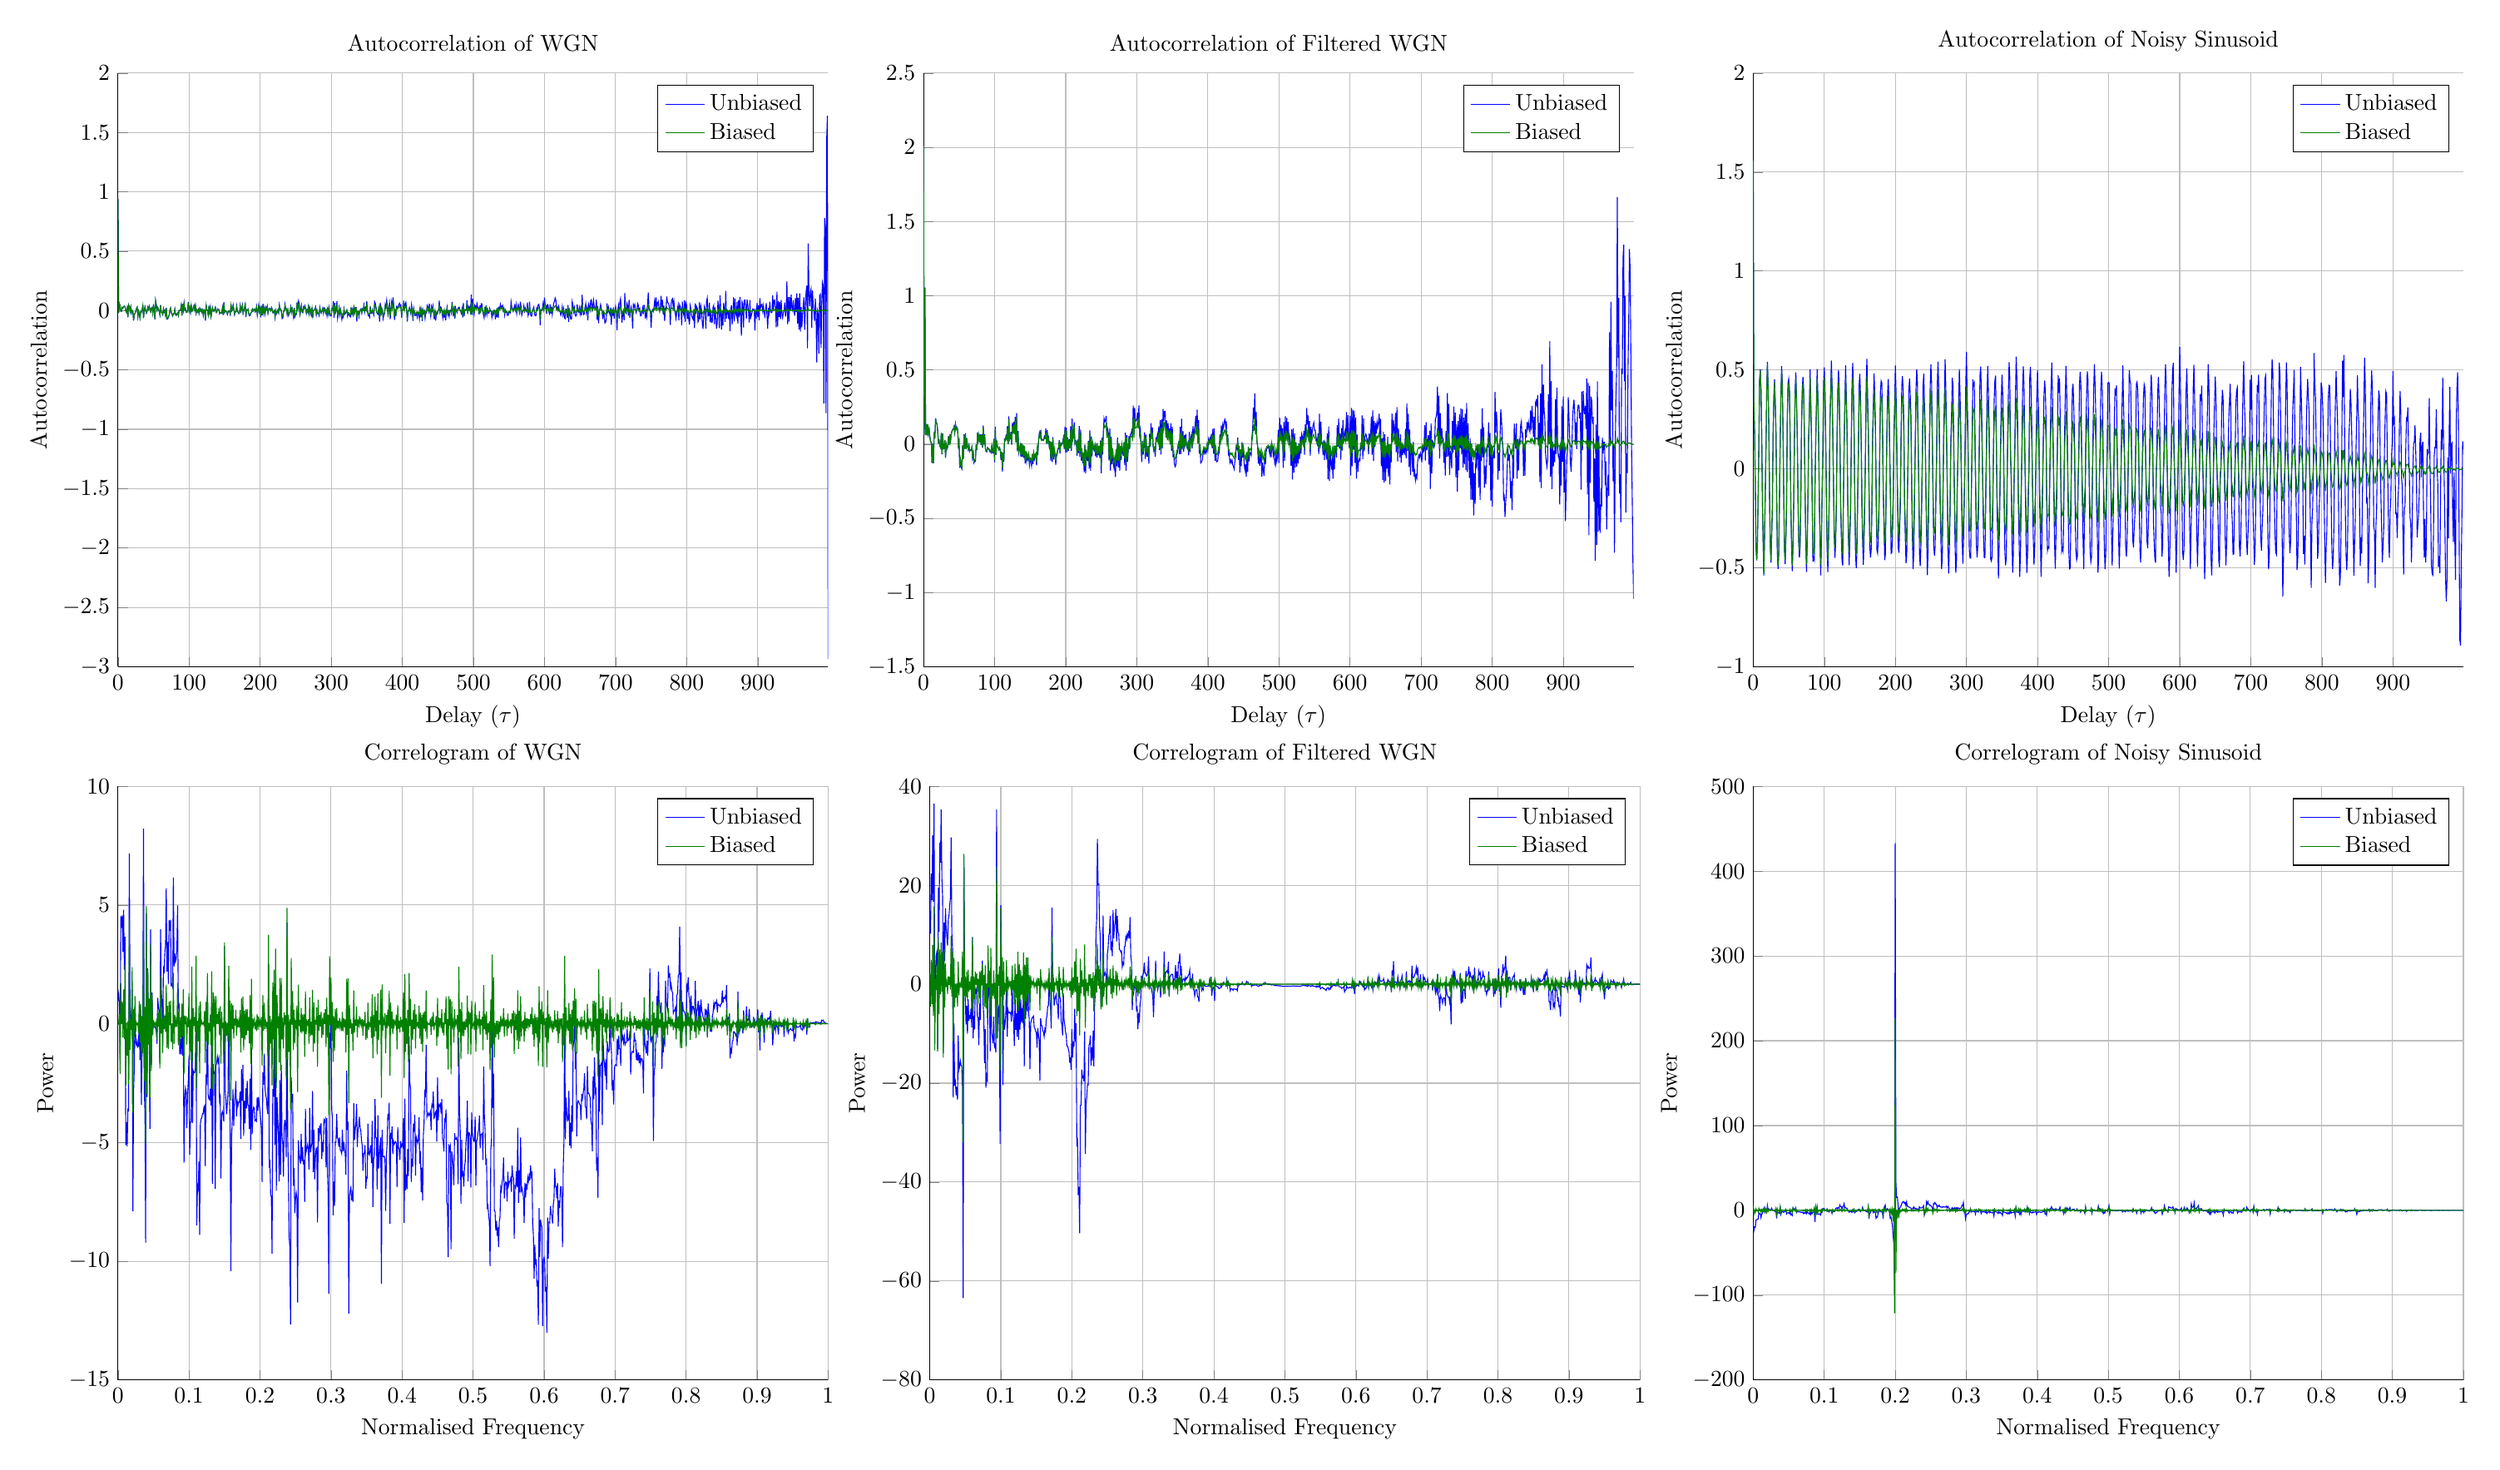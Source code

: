 % This file was created by matlab2tikz v0.4.7 (commit 934a2628870e8bc4ffb87cfd21c6d7952eaf0bf3) running on MATLAB 8.3.
% Copyright (c) 2008--2014, Nico Schlömer <nico.schloemer@gmail.com>
% All rights reserved.
% Minimal pgfplots version: 1.3
% 
% The latest updates can be retrieved from
%   http://www.mathworks.com/matlabcentral/fileexchange/22022-matlab2tikz
% where you can also make suggestions and rate matlab2tikz.
% 
\begin{tikzpicture}

\begin{axis}[%
width=4.268in,
height=3.568in,
scale only axis,
xmin=0,
xmax=999,
xlabel={Delay ($\tau$)},
xmajorgrids,
ymin=-1.5,
ymax=2.5,
ylabel={Autocorrelation},
ymajorgrids,
name=plot3,
title={Autocorrelation of Filtered WGN},
axis x line*=bottom,
axis y line*=left,
legend style={draw=black,fill=white,legend cell align=left}
]
\addplot [color=blue,solid]
  table[row sep=crcr]{-999	-1.044\\
-998	-0.815\\
-997	-0.373\\
-996	-0.01\\
-995	0.633\\
-994	1.181\\
-993	1.315\\
-992	0.816\\
-991	0.504\\
-990	-0.195\\
-989	-0.062\\
-988	-0.461\\
-987	0.999\\
-986	0.423\\
-985	1.344\\
-984	1.251\\
-983	0.472\\
-982	0.51\\
-981	-0.526\\
-980	-0.203\\
-979	-0.332\\
-978	0.985\\
-977	0.581\\
-976	1.663\\
-975	0.501\\
-974	0.308\\
-973	-0.052\\
-972	-0.732\\
-971	-0.012\\
-970	-0.249\\
-969	0.493\\
-968	0.227\\
-967	0.959\\
-966	-0.004\\
-965	0.754\\
-964	-0.349\\
-963	-0.206\\
-962	-0.326\\
-961	-0.575\\
-960	-0.117\\
-959	-0.277\\
-958	0.013\\
-957	0.013\\
-956	-0.063\\
-955	0.045\\
-954	-0.42\\
-953	-0.296\\
-952	-0.586\\
-951	-0.572\\
-950	0.058\\
-949	-0.59\\
-948	0.423\\
-947	-0.679\\
-946	0.132\\
-945	-0.785\\
-944	-0.096\\
-943	-0.385\\
-942	0.184\\
-941	0.137\\
-940	0.292\\
-939	0.319\\
-938	-0.262\\
-937	0.393\\
-936	-0.614\\
-935	0.412\\
-934	-0.339\\
-933	0.441\\
-932	0.102\\
-931	0.258\\
-930	0.202\\
-929	0.249\\
-928	0.358\\
-927	-0.041\\
-926	0.355\\
-925	-0.307\\
-924	0.211\\
-923	0.172\\
-922	0.261\\
-921	0.263\\
-920	0.224\\
-919	-0.033\\
-918	0.147\\
-917	0.008\\
-916	0.212\\
-915	0.3\\
-914	0.252\\
-913	0.16\\
-912	-0.045\\
-911	-0.186\\
-910	-0.125\\
-909	0.046\\
-908	0.178\\
-907	0.317\\
-906	-0.037\\
-905	-0.092\\
-904	-0.308\\
-903	-0.519\\
-902	-0.017\\
-901	-0.325\\
-900	0.321\\
-899	-0.119\\
-898	0.255\\
-897	-0.279\\
-896	-0.026\\
-895	-0.406\\
-894	-0.071\\
-893	-0.081\\
-892	-0.024\\
-891	0.381\\
-890	-0.066\\
-889	0.301\\
-888	-0.122\\
-887	-0.044\\
-886	-0.15\\
-885	0.014\\
-884	-0.303\\
-883	0.425\\
-882	-0.219\\
-881	0.694\\
-880	0.021\\
-879	0.335\\
-878	-0.103\\
-877	-0.152\\
-876	-0.117\\
-875	-0.057\\
-874	0.17\\
-873	0.231\\
-872	0.402\\
-871	0.033\\
-870	0.537\\
-869	-0.296\\
-868	0.341\\
-867	-0.255\\
-866	0.143\\
-865	-0.001\\
-864	0.331\\
-863	0.25\\
-862	0.295\\
-861	0.283\\
-860	0.006\\
-859	0.184\\
-858	0.049\\
-857	0.173\\
-856	0.258\\
-855	0.096\\
-854	0.227\\
-853	0.083\\
-852	0.1\\
-851	0.146\\
-850	0.109\\
-849	0.148\\
-848	0.043\\
-847	0.101\\
-846	-0.212\\
-845	-0.012\\
-844	-0.214\\
-843	0.077\\
-842	0.044\\
-841	0.153\\
-840	0.125\\
-839	0.009\\
-838	0.025\\
-837	-0.177\\
-836	0.034\\
-835	-0.232\\
-834	0.14\\
-833	-0.03\\
-832	0.048\\
-831	0.138\\
-830	-0.231\\
-829	-0.074\\
-828	-0.444\\
-827	-0.25\\
-826	-0.366\\
-825	-0.188\\
-824	-0.067\\
-823	-0.111\\
-822	-0.029\\
-821	-0.173\\
-820	-0.319\\
-819	-0.39\\
-818	-0.49\\
-817	-0.354\\
-816	-0.37\\
-815	-0.046\\
-814	0.058\\
-813	0.172\\
-812	0.235\\
-811	0.031\\
-810	-0.18\\
-809	-0.058\\
-808	-0.24\\
-807	0.117\\
-806	0.218\\
-805	0.077\\
-804	0.351\\
-803	-0.096\\
-802	-0.059\\
-801	-0.078\\
-800	-0.421\\
-799	-0.013\\
-798	-0.382\\
-797	0.075\\
-796	-0.143\\
-795	0.147\\
-794	-0.018\\
-793	-0.015\\
-792	-0.141\\
-791	-0.269\\
-790	-0.146\\
-789	-0.294\\
-788	0.113\\
-787	-0.088\\
-786	0.243\\
-785	-0.114\\
-784	0.102\\
-783	-0.376\\
-782	-0.004\\
-781	-0.292\\
-780	-0.02\\
-779	-0.028\\
-778	-0.161\\
-777	-0.056\\
-776	-0.402\\
-775	-0.196\\
-774	-0.481\\
-773	-0.121\\
-772	-0.374\\
-771	0.006\\
-770	-0.374\\
-769	0.039\\
-768	-0.229\\
-767	-0.033\\
-766	0.142\\
-765	-0.188\\
-764	0.277\\
-763	-0.175\\
-762	0.207\\
-761	-0.135\\
-760	0.179\\
-759	-0.157\\
-758	0.234\\
-757	-0.069\\
-756	0.24\\
-755	-0.026\\
-754	0.2\\
-753	-0.176\\
-752	0.155\\
-751	-0.32\\
-750	0.133\\
-749	-0.224\\
-748	0.213\\
-747	-0.038\\
-746	0.253\\
-745	-0.056\\
-744	0.156\\
-743	-0.163\\
-742	-0.079\\
-741	-0.047\\
-740	-0.207\\
-739	0.271\\
-738	-0.082\\
-737	0.344\\
-736	-0.086\\
-735	0.088\\
-734	-0.211\\
-733	-0.018\\
-732	-0.126\\
-731	0.037\\
-730	0.037\\
-729	0.106\\
-728	0.009\\
-727	0.208\\
-726	-0.097\\
-725	0.326\\
-724	0.023\\
-723	0.39\\
-722	0.21\\
-721	0.181\\
-720	0.167\\
-719	-0.006\\
-718	-0.021\\
-717	0.009\\
-716	0.02\\
-715	-0.198\\
-714	0.14\\
-713	-0.302\\
-712	0.091\\
-711	-0.137\\
-710	0.06\\
-709	0.011\\
-708	-0.041\\
-707	0.149\\
-706	-0.111\\
-705	0.128\\
-704	-0.045\\
-703	-0.052\\
-702	-0.013\\
-701	-0.122\\
-700	-0.078\\
-699	-0.059\\
-698	-0.091\\
-697	-0.073\\
-696	-0.093\\
-695	-0.121\\
-694	-0.228\\
-693	-0.211\\
-692	-0.245\\
-691	-0.188\\
-690	-0.217\\
-689	0.014\\
-688	-0.186\\
-687	-0.016\\
-686	-0.005\\
-685	-0.209\\
-684	0.098\\
-683	-0.154\\
-682	0.205\\
-681	-0.046\\
-680	0.275\\
-679	-0.094\\
-678	0.104\\
-677	-0.065\\
-676	-0.055\\
-675	-0.011\\
-674	-0.074\\
-673	0.003\\
-672	-0.124\\
-671	0.066\\
-670	-0.09\\
-669	0.009\\
-668	0.105\\
-667	-0.117\\
-666	0.25\\
-665	-0.055\\
-664	0.21\\
-663	0.038\\
-662	0.093\\
-661	0.164\\
-660	0.032\\
-659	0.207\\
-658	-0.122\\
-657	-8.604e-05\\
-656	-0.272\\
-655	-0.005\\
-654	-0.219\\
-653	0.049\\
-652	-0.166\\
-651	-0.026\\
-650	-0.246\\
-649	0.066\\
-648	-0.258\\
-647	0.083\\
-646	-0.242\\
-645	0.038\\
-644	-0.148\\
-643	0.17\\
-642	0.068\\
-641	0.204\\
-640	0.149\\
-639	0.114\\
-638	0.148\\
-637	0.07\\
-636	0.143\\
-635	-0.019\\
-634	0.155\\
-633	-0.112\\
-632	0.229\\
-631	-0.072\\
-630	0.186\\
-629	0.063\\
-628	0.022\\
-627	0.073\\
-626	-0.067\\
-625	0.03\\
-624	0.015\\
-623	0.058\\
-622	0.068\\
-621	0.049\\
-620	-0.049\\
-619	0.173\\
-618	-0.101\\
-617	0.193\\
-616	-0.036\\
-615	0.004\\
-614	-0.11\\
-613	-0.1\\
-612	-0.119\\
-611	-0.188\\
-610	0.065\\
-609	-0.233\\
-608	0.178\\
-607	-0.126\\
-606	0.226\\
-605	-0.036\\
-604	0.231\\
-603	-0.148\\
-602	0.244\\
-601	-0.211\\
-600	0.19\\
-599	-0.026\\
-598	0.051\\
-597	0.195\\
-596	0.044\\
-595	0.216\\
-594	0.04\\
-593	0.088\\
-592	0.056\\
-591	0.029\\
-590	0.163\\
-589	-0.044\\
-588	0.108\\
-587	-0.105\\
-586	0.073\\
-585	-0.028\\
-584	0.172\\
-583	-0.017\\
-582	0.127\\
-581	-0.089\\
-580	-0.032\\
-579	-0.028\\
-578	-0.169\\
-577	-0.021\\
-576	-0.232\\
-575	-0.082\\
-574	-0.172\\
-573	-0.135\\
-572	-0.016\\
-571	-0.247\\
-570	0.119\\
-569	-0.235\\
-568	0.073\\
-567	-0.103\\
-566	-0.047\\
-565	0.017\\
-564	-0.106\\
-563	0.028\\
-562	-0.071\\
-561	0.008\\
-560	0.004\\
-559	0.151\\
-558	-0.031\\
-557	0.205\\
-556	-0.067\\
-555	0.073\\
-554	-0.006\\
-553	0.031\\
-552	0.052\\
-551	0.095\\
-550	0.094\\
-549	0.145\\
-548	0.128\\
-547	0.095\\
-546	0.039\\
-545	0.116\\
-544	-0.078\\
-543	0.155\\
-542	0.028\\
-541	0.193\\
-540	0.132\\
-539	0.244\\
-538	0.024\\
-537	0.133\\
-536	-0.071\\
-535	0.088\\
-534	-0.007\\
-533	0.047\\
-532	0.066\\
-531	-0.064\\
-530	0.05\\
-529	-0.1\\
-528	0.004\\
-527	-0.13\\
-526	-0.028\\
-525	-0.152\\
-524	0.013\\
-523	-0.157\\
-522	0.071\\
-521	-0.192\\
-520	0.106\\
-519	-0.238\\
-518	0.1\\
-517	-0.146\\
-516	0.007\\
-515	0.049\\
-514	-0.006\\
-513	0.15\\
-512	0.069\\
-511	0.176\\
-510	0.047\\
-509	0.187\\
-508	-0.112\\
-507	0.149\\
-506	-0.16\\
-505	0.108\\
-504	0.041\\
-503	0.13\\
-502	0.042\\
-501	0.179\\
-500	-0.127\\
-499	0.097\\
-498	-0.087\\
-497	-0.115\\
-496	-0.056\\
-495	-0.144\\
-494	-0.127\\
-493	-0.025\\
-492	-0.073\\
-491	-0.03\\
-490	0.002\\
-489	-0.089\\
-488	-0.017\\
-487	-0.068\\
-486	-0.035\\
-485	-0.013\\
-484	-0.025\\
-483	-0.029\\
-482	-0.051\\
-481	-0.136\\
-480	-0.09\\
-479	-0.213\\
-478	-0.179\\
-477	-0.123\\
-476	-0.22\\
-475	-0.063\\
-474	-0.093\\
-473	-0.146\\
-472	-0.075\\
-471	-0.132\\
-470	-0.017\\
-469	0.026\\
-468	0.216\\
-467	0.121\\
-466	0.342\\
-465	0.168\\
-464	0.245\\
-463	0.102\\
-462	0.048\\
-461	-0.074\\
-460	-0.057\\
-459	-0.058\\
-458	-0.116\\
-457	-0.033\\
-456	-0.187\\
-455	-0.097\\
-454	-0.218\\
-453	-0.135\\
-452	-0.172\\
-451	-0.131\\
-450	-0.028\\
-449	-0.091\\
-448	0.014\\
-447	-0.149\\
-446	-0.063\\
-445	-0.191\\
-444	-0.018\\
-443	-0.107\\
-442	0.043\\
-441	-0.029\\
-440	-0.017\\
-439	-0.092\\
-438	-0.119\\
-437	-0.168\\
-436	-0.151\\
-435	-0.139\\
-434	-0.107\\
-433	-0.126\\
-432	-0.108\\
-431	-0.124\\
-430	-0.064\\
-429	-0.071\\
-428	0.064\\
-427	0.013\\
-426	0.154\\
-425	0.12\\
-424	0.166\\
-423	0.154\\
-422	0.108\\
-421	0.131\\
-420	0.064\\
-419	0.126\\
-418	0.025\\
-417	0.065\\
-416	-0.056\\
-415	-0.044\\
-414	-0.108\\
-413	-0.119\\
-412	-0.119\\
-411	-0.013\\
-410	-0.112\\
-409	0.107\\
-408	-0.065\\
-407	0.103\\
-406	-0.026\\
-405	0.07\\
-404	0.013\\
-403	0.038\\
-402	0.009\\
-401	0.032\\
-400	-0.038\\
-399	-0.004\\
-398	-0.053\\
-397	-0.064\\
-396	-0.038\\
-395	-0.06\\
-394	-0.036\\
-393	-0.073\\
-392	-0.112\\
-391	-0.119\\
-390	-0.127\\
-389	-0.002\\
-388	-0.065\\
-387	0.161\\
-386	0.006\\
-385	0.232\\
-384	0.097\\
-383	0.191\\
-382	0.123\\
-381	0.102\\
-380	0.039\\
-379	0.121\\
-378	-0.028\\
-377	0.065\\
-376	0.041\\
-375	-0.053\\
-374	0.083\\
-373	-0.076\\
-372	0.003\\
-371	-0.027\\
-370	-0.011\\
-369	0.068\\
-368	-0.008\\
-367	0.06\\
-366	-0.051\\
-365	0.087\\
-364	-0.037\\
-363	0.171\\
-362	-0.067\\
-361	0.116\\
-360	-0.069\\
-359	0.018\\
-358	-0.015\\
-357	-0.064\\
-356	-0.07\\
-355	-0.14\\
-354	-0.152\\
-353	-0.135\\
-352	-0.073\\
-351	-0.08\\
-350	0.116\\
-349	-0.045\\
-348	0.141\\
-347	-0.002\\
-346	0.106\\
-345	0.059\\
-344	0.141\\
-343	0.039\\
-342	0.16\\
-341	0.069\\
-340	0.221\\
-339	0.22\\
-338	0.155\\
-337	0.237\\
-336	-0.03\\
-335	0.168\\
-334	-0.07\\
-333	0.161\\
-332	-0.04\\
-331	0.12\\
-330	0.016\\
-329	0.064\\
-328	0.028\\
-327	0.038\\
-326	-0.086\\
-325	-0.029\\
-324	-0.045\\
-323	-0.015\\
-322	0.112\\
-321	0.051\\
-320	0.142\\
-319	-0.02\\
-318	0.069\\
-317	-0.131\\
-316	-0.015\\
-315	-0.082\\
-314	-0.08\\
-313	0.064\\
-312	-0.099\\
-311	0.08\\
-310	-0.002\\
-309	-0.072\\
-308	0.021\\
-307	-0.121\\
-306	-0.014\\
-305	0.101\\
-304	0.077\\
-303	0.261\\
-302	0.151\\
-301	0.212\\
-300	0.164\\
-299	0.159\\
-298	0.154\\
-297	0.247\\
-296	0.064\\
-295	0.26\\
-294	0.053\\
-293	0.091\\
-292	0.07\\
-291	0.066\\
-290	-0.033\\
-289	0.054\\
-288	-0.042\\
-287	-0.119\\
-286	0.06\\
-285	-0.18\\
-284	0.077\\
-283	-0.141\\
-282	0.013\\
-281	-0.08\\
-280	-0.048\\
-279	-0.002\\
-278	-0.108\\
-277	-0.016\\
-276	-0.179\\
-275	0.003\\
-274	-0.157\\
-273	0.044\\
-272	-0.148\\
-271	-0.045\\
-270	-0.221\\
-269	-0.118\\
-268	-0.162\\
-267	-0.126\\
-266	-0.039\\
-265	-0.136\\
-264	0.05\\
-263	-0.178\\
-262	0.106\\
-261	-0.111\\
-260	0.076\\
-259	0.101\\
-258	0.056\\
-257	0.19\\
-256	0.159\\
-255	0.151\\
-254	0.173\\
-253	0.085\\
-252	-0.07\\
-251	0.042\\
-250	-0.196\\
-249	0.025\\
-248	-0.093\\
-247	-0.013\\
-246	-0.072\\
-245	-0.021\\
-244	-0.091\\
-243	0.005\\
-242	-0.082\\
-241	-0.011\\
-240	-0.041\\
-239	-0.026\\
-238	0.014\\
-237	-0.082\\
-236	0.052\\
-235	-0.179\\
-234	0.092\\
-233	-0.167\\
-232	0.022\\
-231	-0.111\\
-230	-0.107\\
-229	-0.046\\
-228	-0.198\\
-227	-0.006\\
-226	-0.189\\
-225	-0.072\\
-224	-0.129\\
-223	-0.063\\
-222	-0.111\\
-221	0.098\\
-220	-0.085\\
-219	0.122\\
-218	-0.06\\
-217	0.03\\
-216	-0.08\\
-215	0.02\\
-214	0.024\\
-213	0.005\\
-212	0.147\\
-211	0.06\\
-210	0.036\\
-209	0.172\\
-208	-0.046\\
-207	0.12\\
-206	-0.028\\
-205	0.032\\
-204	-0.045\\
-203	0.044\\
-202	-0.055\\
-201	0.112\\
-200	-0.058\\
-199	0.119\\
-198	-0.032\\
-197	0.046\\
-196	0.023\\
-195	-0.002\\
-194	-0.007\\
-193	0.005\\
-192	-0.064\\
-191	0.027\\
-190	-0.031\\
-189	-0.036\\
-188	-0.067\\
-187	-0.083\\
-186	-0.138\\
-185	-0.076\\
-184	-0.034\\
-183	-0.103\\
-182	0.048\\
-181	-0.12\\
-180	0.015\\
-179	-0.111\\
-178	0.02\\
-177	-0.023\\
-176	0.042\\
-175	0.02\\
-174	0.094\\
-173	0.003\\
-172	0.105\\
-171	0.047\\
-170	0.053\\
-169	0.029\\
-168	0.029\\
-167	0.032\\
-166	0.029\\
-165	0.094\\
-164	0.054\\
-163	0.077\\
-162	0.036\\
-161	-0.055\\
-160	-0.025\\
-159	-0.143\\
-158	-0.072\\
-157	-0.082\\
-156	-0.103\\
-155	-0.065\\
-154	-0.134\\
-153	-0.077\\
-152	-0.147\\
-151	-0.114\\
-150	-0.109\\
-149	-0.144\\
-148	-0.075\\
-147	-0.101\\
-146	-0.078\\
-145	-0.115\\
-144	-0.055\\
-143	-0.13\\
-142	-0.014\\
-141	-0.092\\
-140	-0.006\\
-139	-0.087\\
-138	0.006\\
-137	-0.087\\
-136	-0.009\\
-135	-0.034\\
-134	-0.058\\
-133	0.088\\
-132	-0.048\\
-131	0.208\\
-130	0.011\\
-129	0.184\\
-128	0.076\\
-127	0.149\\
-126	0.08\\
-125	0.143\\
-124	-0.003\\
-123	0.082\\
-122	0.042\\
-121	0.031\\
-120	0.188\\
-119	0.0\\
-118	0.121\\
-117	0.037\\
-116	0.054\\
-115	0.025\\
-114	0.032\\
-113	-0.119\\
-112	-0.063\\
-111	-0.185\\
-110	-0.058\\
-109	-0.107\\
-108	-0.044\\
-107	-0.025\\
-106	-0.038\\
-105	-0.025\\
-104	-0.017\\
-103	0.025\\
-102	-0.072\\
-101	0.117\\
-100	-0.122\\
-99	0.036\\
-98	-0.058\\
-97	-0.059\\
-96	-0.008\\
-95	-0.057\\
-94	-0.047\\
-93	-0.05\\
-92	-0.031\\
-91	-0.033\\
-90	-0.025\\
-89	-0.052\\
-88	-0.051\\
-87	-0.029\\
-86	0.066\\
-85	-0.002\\
-84	0.126\\
-83	-0.024\\
-82	0.066\\
-81	-0.006\\
-80	0.066\\
-79	0.013\\
-78	0.067\\
-77	0.021\\
-76	0.079\\
-75	-0.039\\
-74	-0.005\\
-73	-0.116\\
-72	-0.114\\
-71	-0.126\\
-70	-0.059\\
-69	-0.093\\
-68	-0.022\\
-67	-0.041\\
-66	-0.039\\
-65	-0.048\\
-64	-0.01\\
-63	-0.038\\
-62	-0.018\\
-61	0.04\\
-60	-0.035\\
-59	0.074\\
-58	-0.032\\
-57	0.066\\
-56	-0.101\\
-55	-0.009\\
-54	-0.167\\
-53	-0.155\\
-52	-0.108\\
-51	-0.159\\
-50	0.02\\
-49	-0.007\\
-48	0.101\\
-47	0.113\\
-46	0.103\\
-45	0.137\\
-44	0.08\\
-43	0.12\\
-42	0.103\\
-41	0.098\\
-40	0.089\\
-39	0.07\\
-38	0.02\\
-37	0.067\\
-36	-0.006\\
-35	0.053\\
-34	-0.019\\
-33	-0.031\\
-32	-0.004\\
-31	-0.092\\
-30	0.028\\
-29	-0.028\\
-28	-0.031\\
-27	0.072\\
-26	-0.067\\
-25	0.076\\
-24	-0.023\\
-23	-0.011\\
-22	0.023\\
-21	0.012\\
-20	0.086\\
-19	0.139\\
-18	0.138\\
-17	0.175\\
-16	0.042\\
-15	0.081\\
-14	-0.129\\
-13	0.003\\
-12	-0.127\\
-11	0.012\\
-10	0.015\\
-9	0.046\\
-8	0.098\\
-7	0.067\\
-6	0.133\\
-5	0.059\\
-4	0.135\\
-3	0.061\\
-2	1.055\\
-1	0.065\\
0	2.008\\
1	0.065\\
2	1.055\\
3	0.061\\
4	0.135\\
5	0.059\\
6	0.133\\
7	0.067\\
8	0.098\\
9	0.046\\
10	0.015\\
11	0.012\\
12	-0.127\\
13	0.003\\
14	-0.129\\
15	0.081\\
16	0.042\\
17	0.175\\
18	0.138\\
19	0.139\\
20	0.086\\
21	0.012\\
22	0.023\\
23	-0.011\\
24	-0.023\\
25	0.076\\
26	-0.067\\
27	0.072\\
28	-0.031\\
29	-0.028\\
30	0.028\\
31	-0.092\\
32	-0.004\\
33	-0.031\\
34	-0.019\\
35	0.053\\
36	-0.006\\
37	0.067\\
38	0.02\\
39	0.07\\
40	0.089\\
41	0.098\\
42	0.103\\
43	0.12\\
44	0.08\\
45	0.137\\
46	0.103\\
47	0.113\\
48	0.101\\
49	-0.007\\
50	0.02\\
51	-0.159\\
52	-0.108\\
53	-0.155\\
54	-0.167\\
55	-0.009\\
56	-0.101\\
57	0.066\\
58	-0.032\\
59	0.074\\
60	-0.035\\
61	0.04\\
62	-0.018\\
63	-0.038\\
64	-0.01\\
65	-0.048\\
66	-0.039\\
67	-0.041\\
68	-0.022\\
69	-0.093\\
70	-0.059\\
71	-0.126\\
72	-0.114\\
73	-0.116\\
74	-0.005\\
75	-0.039\\
76	0.079\\
77	0.021\\
78	0.067\\
79	0.013\\
80	0.066\\
81	-0.006\\
82	0.066\\
83	-0.024\\
84	0.126\\
85	-0.002\\
86	0.066\\
87	-0.029\\
88	-0.051\\
89	-0.052\\
90	-0.025\\
91	-0.033\\
92	-0.031\\
93	-0.05\\
94	-0.047\\
95	-0.057\\
96	-0.008\\
97	-0.059\\
98	-0.058\\
99	0.036\\
100	-0.122\\
101	0.117\\
102	-0.072\\
103	0.025\\
104	-0.017\\
105	-0.025\\
106	-0.038\\
107	-0.025\\
108	-0.044\\
109	-0.107\\
110	-0.058\\
111	-0.185\\
112	-0.063\\
113	-0.119\\
114	0.032\\
115	0.025\\
116	0.054\\
117	0.037\\
118	0.121\\
119	0.0\\
120	0.188\\
121	0.031\\
122	0.042\\
123	0.082\\
124	-0.003\\
125	0.143\\
126	0.08\\
127	0.149\\
128	0.076\\
129	0.184\\
130	0.011\\
131	0.208\\
132	-0.048\\
133	0.088\\
134	-0.058\\
135	-0.034\\
136	-0.009\\
137	-0.087\\
138	0.006\\
139	-0.087\\
140	-0.006\\
141	-0.092\\
142	-0.014\\
143	-0.13\\
144	-0.055\\
145	-0.115\\
146	-0.078\\
147	-0.101\\
148	-0.075\\
149	-0.144\\
150	-0.109\\
151	-0.114\\
152	-0.147\\
153	-0.077\\
154	-0.134\\
155	-0.065\\
156	-0.103\\
157	-0.082\\
158	-0.072\\
159	-0.143\\
160	-0.025\\
161	-0.055\\
162	0.036\\
163	0.077\\
164	0.054\\
165	0.094\\
166	0.029\\
167	0.032\\
168	0.029\\
169	0.029\\
170	0.053\\
171	0.047\\
172	0.105\\
173	0.003\\
174	0.094\\
175	0.02\\
176	0.042\\
177	-0.023\\
178	0.02\\
179	-0.111\\
180	0.015\\
181	-0.12\\
182	0.048\\
183	-0.103\\
184	-0.034\\
185	-0.076\\
186	-0.138\\
187	-0.083\\
188	-0.067\\
189	-0.036\\
190	-0.031\\
191	0.027\\
192	-0.064\\
193	0.005\\
194	-0.007\\
195	-0.002\\
196	0.023\\
197	0.046\\
198	-0.032\\
199	0.119\\
200	-0.058\\
201	0.112\\
202	-0.055\\
203	0.044\\
204	-0.045\\
205	0.032\\
206	-0.028\\
207	0.12\\
208	-0.046\\
209	0.172\\
210	0.036\\
211	0.06\\
212	0.147\\
213	0.005\\
214	0.024\\
215	0.02\\
216	-0.08\\
217	0.03\\
218	-0.06\\
219	0.122\\
220	-0.085\\
221	0.098\\
222	-0.111\\
223	-0.063\\
224	-0.129\\
225	-0.072\\
226	-0.189\\
227	-0.006\\
228	-0.198\\
229	-0.046\\
230	-0.107\\
231	-0.111\\
232	0.022\\
233	-0.167\\
234	0.092\\
235	-0.179\\
236	0.052\\
237	-0.082\\
238	0.014\\
239	-0.026\\
240	-0.041\\
241	-0.011\\
242	-0.082\\
243	0.005\\
244	-0.091\\
245	-0.021\\
246	-0.072\\
247	-0.013\\
248	-0.093\\
249	0.025\\
250	-0.196\\
251	0.042\\
252	-0.07\\
253	0.085\\
254	0.173\\
255	0.151\\
256	0.159\\
257	0.19\\
258	0.056\\
259	0.101\\
260	0.076\\
261	-0.111\\
262	0.106\\
263	-0.178\\
264	0.05\\
265	-0.136\\
266	-0.039\\
267	-0.126\\
268	-0.162\\
269	-0.118\\
270	-0.221\\
271	-0.045\\
272	-0.148\\
273	0.044\\
274	-0.157\\
275	0.003\\
276	-0.179\\
277	-0.016\\
278	-0.108\\
279	-0.002\\
280	-0.048\\
281	-0.08\\
282	0.013\\
283	-0.141\\
284	0.077\\
285	-0.18\\
286	0.06\\
287	-0.119\\
288	-0.042\\
289	0.054\\
290	-0.033\\
291	0.066\\
292	0.07\\
293	0.091\\
294	0.053\\
295	0.26\\
296	0.064\\
297	0.247\\
298	0.154\\
299	0.159\\
300	0.164\\
301	0.212\\
302	0.151\\
303	0.261\\
304	0.077\\
305	0.101\\
306	-0.014\\
307	-0.121\\
308	0.021\\
309	-0.072\\
310	-0.002\\
311	0.08\\
312	-0.099\\
313	0.064\\
314	-0.08\\
315	-0.082\\
316	-0.015\\
317	-0.131\\
318	0.069\\
319	-0.02\\
320	0.142\\
321	0.051\\
322	0.112\\
323	-0.015\\
324	-0.045\\
325	-0.029\\
326	-0.086\\
327	0.038\\
328	0.028\\
329	0.064\\
330	0.016\\
331	0.12\\
332	-0.04\\
333	0.161\\
334	-0.07\\
335	0.168\\
336	-0.03\\
337	0.237\\
338	0.155\\
339	0.22\\
340	0.221\\
341	0.069\\
342	0.16\\
343	0.039\\
344	0.141\\
345	0.059\\
346	0.106\\
347	-0.002\\
348	0.141\\
349	-0.045\\
350	0.116\\
351	-0.08\\
352	-0.073\\
353	-0.135\\
354	-0.152\\
355	-0.14\\
356	-0.07\\
357	-0.064\\
358	-0.015\\
359	0.018\\
360	-0.069\\
361	0.116\\
362	-0.067\\
363	0.171\\
364	-0.037\\
365	0.087\\
366	-0.051\\
367	0.06\\
368	-0.008\\
369	0.068\\
370	-0.011\\
371	-0.027\\
372	0.003\\
373	-0.076\\
374	0.083\\
375	-0.053\\
376	0.041\\
377	0.065\\
378	-0.028\\
379	0.121\\
380	0.039\\
381	0.102\\
382	0.123\\
383	0.191\\
384	0.097\\
385	0.232\\
386	0.006\\
387	0.161\\
388	-0.065\\
389	-0.002\\
390	-0.127\\
391	-0.119\\
392	-0.112\\
393	-0.073\\
394	-0.036\\
395	-0.06\\
396	-0.038\\
397	-0.064\\
398	-0.053\\
399	-0.004\\
400	-0.038\\
401	0.032\\
402	0.009\\
403	0.038\\
404	0.013\\
405	0.07\\
406	-0.026\\
407	0.103\\
408	-0.065\\
409	0.107\\
410	-0.112\\
411	-0.013\\
412	-0.119\\
413	-0.119\\
414	-0.108\\
415	-0.044\\
416	-0.056\\
417	0.065\\
418	0.025\\
419	0.126\\
420	0.064\\
421	0.131\\
422	0.108\\
423	0.154\\
424	0.166\\
425	0.12\\
426	0.154\\
427	0.013\\
428	0.064\\
429	-0.071\\
430	-0.064\\
431	-0.124\\
432	-0.108\\
433	-0.126\\
434	-0.107\\
435	-0.139\\
436	-0.151\\
437	-0.168\\
438	-0.119\\
439	-0.092\\
440	-0.017\\
441	-0.029\\
442	0.043\\
443	-0.107\\
444	-0.018\\
445	-0.191\\
446	-0.063\\
447	-0.149\\
448	0.014\\
449	-0.091\\
450	-0.028\\
451	-0.131\\
452	-0.172\\
453	-0.135\\
454	-0.218\\
455	-0.097\\
456	-0.187\\
457	-0.033\\
458	-0.116\\
459	-0.058\\
460	-0.057\\
461	-0.074\\
462	0.048\\
463	0.102\\
464	0.245\\
465	0.168\\
466	0.342\\
467	0.121\\
468	0.216\\
469	0.026\\
470	-0.017\\
471	-0.132\\
472	-0.075\\
473	-0.146\\
474	-0.093\\
475	-0.063\\
476	-0.22\\
477	-0.123\\
478	-0.179\\
479	-0.213\\
480	-0.09\\
481	-0.136\\
482	-0.051\\
483	-0.029\\
484	-0.025\\
485	-0.013\\
486	-0.035\\
487	-0.068\\
488	-0.017\\
489	-0.089\\
490	0.002\\
491	-0.03\\
492	-0.073\\
493	-0.025\\
494	-0.127\\
495	-0.144\\
496	-0.056\\
497	-0.115\\
498	-0.087\\
499	0.097\\
500	-0.127\\
501	0.179\\
502	0.042\\
503	0.13\\
504	0.041\\
505	0.108\\
506	-0.16\\
507	0.149\\
508	-0.112\\
509	0.187\\
510	0.047\\
511	0.176\\
512	0.069\\
513	0.15\\
514	-0.006\\
515	0.049\\
516	0.007\\
517	-0.146\\
518	0.1\\
519	-0.238\\
520	0.106\\
521	-0.192\\
522	0.071\\
523	-0.157\\
524	0.013\\
525	-0.152\\
526	-0.028\\
527	-0.13\\
528	0.004\\
529	-0.1\\
530	0.05\\
531	-0.064\\
532	0.066\\
533	0.047\\
534	-0.007\\
535	0.088\\
536	-0.071\\
537	0.133\\
538	0.024\\
539	0.244\\
540	0.132\\
541	0.193\\
542	0.028\\
543	0.155\\
544	-0.078\\
545	0.116\\
546	0.039\\
547	0.095\\
548	0.128\\
549	0.145\\
550	0.094\\
551	0.095\\
552	0.052\\
553	0.031\\
554	-0.006\\
555	0.073\\
556	-0.067\\
557	0.205\\
558	-0.031\\
559	0.151\\
560	0.004\\
561	0.008\\
562	-0.071\\
563	0.028\\
564	-0.106\\
565	0.017\\
566	-0.047\\
567	-0.103\\
568	0.073\\
569	-0.235\\
570	0.119\\
571	-0.247\\
572	-0.016\\
573	-0.135\\
574	-0.172\\
575	-0.082\\
576	-0.232\\
577	-0.021\\
578	-0.169\\
579	-0.028\\
580	-0.032\\
581	-0.089\\
582	0.127\\
583	-0.017\\
584	0.172\\
585	-0.028\\
586	0.073\\
587	-0.105\\
588	0.108\\
589	-0.044\\
590	0.163\\
591	0.029\\
592	0.056\\
593	0.088\\
594	0.04\\
595	0.216\\
596	0.044\\
597	0.195\\
598	0.051\\
599	-0.026\\
600	0.19\\
601	-0.211\\
602	0.244\\
603	-0.148\\
604	0.231\\
605	-0.036\\
606	0.226\\
607	-0.126\\
608	0.178\\
609	-0.233\\
610	0.065\\
611	-0.188\\
612	-0.119\\
613	-0.1\\
614	-0.11\\
615	0.004\\
616	-0.036\\
617	0.193\\
618	-0.101\\
619	0.173\\
620	-0.049\\
621	0.049\\
622	0.068\\
623	0.058\\
624	0.015\\
625	0.03\\
626	-0.067\\
627	0.073\\
628	0.022\\
629	0.063\\
630	0.186\\
631	-0.072\\
632	0.229\\
633	-0.112\\
634	0.155\\
635	-0.019\\
636	0.143\\
637	0.07\\
638	0.148\\
639	0.114\\
640	0.149\\
641	0.204\\
642	0.068\\
643	0.17\\
644	-0.148\\
645	0.038\\
646	-0.242\\
647	0.083\\
648	-0.258\\
649	0.066\\
650	-0.246\\
651	-0.026\\
652	-0.166\\
653	0.049\\
654	-0.219\\
655	-0.005\\
656	-0.272\\
657	-8.604e-05\\
658	-0.122\\
659	0.207\\
660	0.032\\
661	0.164\\
662	0.093\\
663	0.038\\
664	0.21\\
665	-0.055\\
666	0.25\\
667	-0.117\\
668	0.105\\
669	0.009\\
670	-0.09\\
671	0.066\\
672	-0.124\\
673	0.003\\
674	-0.074\\
675	-0.011\\
676	-0.055\\
677	-0.065\\
678	0.104\\
679	-0.094\\
680	0.275\\
681	-0.046\\
682	0.205\\
683	-0.154\\
684	0.098\\
685	-0.209\\
686	-0.005\\
687	-0.016\\
688	-0.186\\
689	0.014\\
690	-0.217\\
691	-0.188\\
692	-0.245\\
693	-0.211\\
694	-0.228\\
695	-0.121\\
696	-0.093\\
697	-0.073\\
698	-0.091\\
699	-0.059\\
700	-0.078\\
701	-0.122\\
702	-0.013\\
703	-0.052\\
704	-0.045\\
705	0.128\\
706	-0.111\\
707	0.149\\
708	-0.041\\
709	0.011\\
710	0.06\\
711	-0.137\\
712	0.091\\
713	-0.302\\
714	0.14\\
715	-0.198\\
716	0.02\\
717	0.009\\
718	-0.021\\
719	-0.006\\
720	0.167\\
721	0.181\\
722	0.21\\
723	0.39\\
724	0.023\\
725	0.326\\
726	-0.097\\
727	0.208\\
728	0.009\\
729	0.106\\
730	0.037\\
731	0.037\\
732	-0.126\\
733	-0.018\\
734	-0.211\\
735	0.088\\
736	-0.086\\
737	0.344\\
738	-0.082\\
739	0.271\\
740	-0.207\\
741	-0.047\\
742	-0.079\\
743	-0.163\\
744	0.156\\
745	-0.056\\
746	0.253\\
747	-0.038\\
748	0.213\\
749	-0.224\\
750	0.133\\
751	-0.32\\
752	0.155\\
753	-0.176\\
754	0.2\\
755	-0.026\\
756	0.24\\
757	-0.069\\
758	0.234\\
759	-0.157\\
760	0.179\\
761	-0.135\\
762	0.207\\
763	-0.175\\
764	0.277\\
765	-0.188\\
766	0.142\\
767	-0.033\\
768	-0.229\\
769	0.039\\
770	-0.374\\
771	0.006\\
772	-0.374\\
773	-0.121\\
774	-0.481\\
775	-0.196\\
776	-0.402\\
777	-0.056\\
778	-0.161\\
779	-0.028\\
780	-0.02\\
781	-0.292\\
782	-0.004\\
783	-0.376\\
784	0.102\\
785	-0.114\\
786	0.243\\
787	-0.088\\
788	0.113\\
789	-0.294\\
790	-0.146\\
791	-0.269\\
792	-0.141\\
793	-0.015\\
794	-0.018\\
795	0.147\\
796	-0.143\\
797	0.075\\
798	-0.382\\
799	-0.013\\
800	-0.421\\
801	-0.078\\
802	-0.059\\
803	-0.096\\
804	0.351\\
805	0.077\\
806	0.218\\
807	0.117\\
808	-0.24\\
809	-0.058\\
810	-0.18\\
811	0.031\\
812	0.235\\
813	0.172\\
814	0.058\\
815	-0.046\\
816	-0.37\\
817	-0.354\\
818	-0.49\\
819	-0.39\\
820	-0.319\\
821	-0.173\\
822	-0.029\\
823	-0.111\\
824	-0.067\\
825	-0.188\\
826	-0.366\\
827	-0.25\\
828	-0.444\\
829	-0.074\\
830	-0.231\\
831	0.138\\
832	0.048\\
833	-0.03\\
834	0.14\\
835	-0.232\\
836	0.034\\
837	-0.177\\
838	0.025\\
839	0.009\\
840	0.125\\
841	0.153\\
842	0.044\\
843	0.077\\
844	-0.214\\
845	-0.012\\
846	-0.212\\
847	0.101\\
848	0.043\\
849	0.148\\
850	0.109\\
851	0.146\\
852	0.1\\
853	0.083\\
854	0.227\\
855	0.096\\
856	0.258\\
857	0.173\\
858	0.049\\
859	0.184\\
860	0.006\\
861	0.283\\
862	0.295\\
863	0.25\\
864	0.331\\
865	-0.001\\
866	0.143\\
867	-0.255\\
868	0.341\\
869	-0.296\\
870	0.537\\
871	0.033\\
872	0.402\\
873	0.231\\
874	0.17\\
875	-0.057\\
876	-0.117\\
877	-0.152\\
878	-0.103\\
879	0.335\\
880	0.021\\
881	0.694\\
882	-0.219\\
883	0.425\\
884	-0.303\\
885	0.014\\
886	-0.15\\
887	-0.044\\
888	-0.122\\
889	0.301\\
890	-0.066\\
891	0.381\\
892	-0.024\\
893	-0.081\\
894	-0.071\\
895	-0.406\\
896	-0.026\\
897	-0.279\\
898	0.255\\
899	-0.119\\
900	0.321\\
901	-0.325\\
902	-0.017\\
903	-0.519\\
904	-0.308\\
905	-0.092\\
906	-0.037\\
907	0.317\\
908	0.178\\
909	0.046\\
910	-0.125\\
911	-0.186\\
912	-0.045\\
913	0.16\\
914	0.252\\
915	0.3\\
916	0.212\\
917	0.008\\
918	0.147\\
919	-0.033\\
920	0.224\\
921	0.263\\
922	0.261\\
923	0.172\\
924	0.211\\
925	-0.307\\
926	0.355\\
927	-0.041\\
928	0.358\\
929	0.249\\
930	0.202\\
931	0.258\\
932	0.102\\
933	0.441\\
934	-0.339\\
935	0.412\\
936	-0.614\\
937	0.393\\
938	-0.262\\
939	0.319\\
940	0.292\\
941	0.137\\
942	0.184\\
943	-0.385\\
944	-0.096\\
945	-0.785\\
946	0.132\\
947	-0.679\\
948	0.423\\
949	-0.59\\
950	0.058\\
951	-0.572\\
952	-0.586\\
953	-0.296\\
954	-0.42\\
955	0.045\\
956	-0.063\\
957	0.013\\
958	0.013\\
959	-0.277\\
960	-0.117\\
961	-0.575\\
962	-0.326\\
963	-0.206\\
964	-0.349\\
965	0.754\\
966	-0.004\\
967	0.959\\
968	0.227\\
969	0.493\\
970	-0.249\\
971	-0.012\\
972	-0.732\\
973	-0.052\\
974	0.308\\
975	0.501\\
976	1.663\\
977	0.581\\
978	0.985\\
979	-0.332\\
980	-0.203\\
981	-0.526\\
982	0.51\\
983	0.472\\
984	1.251\\
985	1.344\\
986	0.423\\
987	0.999\\
988	-0.461\\
989	-0.062\\
990	-0.195\\
991	0.504\\
992	0.816\\
993	1.315\\
994	1.181\\
995	0.633\\
996	-0.01\\
997	-0.373\\
998	-0.815\\
999	-1.044\\
};
\addlegendentry{Unbiased};

\addplot [color=black!50!green,solid]
  table[row sep=crcr]{-999	-0.001\\
-998	-0.002\\
-997	-0.001\\
-996	-4.151e-05\\
-995	0.003\\
-994	0.007\\
-993	0.009\\
-992	0.007\\
-991	0.005\\
-990	-0.002\\
-989	-0.001\\
-988	-0.006\\
-987	0.013\\
-986	0.006\\
-985	0.02\\
-984	0.02\\
-983	0.008\\
-982	0.009\\
-981	-0.01\\
-980	-0.004\\
-979	-0.007\\
-978	0.022\\
-977	0.013\\
-976	0.04\\
-975	0.013\\
-974	0.008\\
-973	-0.001\\
-972	-0.021\\
-971	-0.0\\
-970	-0.007\\
-969	0.015\\
-968	0.007\\
-967	0.032\\
-966	-0.0\\
-965	0.026\\
-964	-0.013\\
-963	-0.008\\
-962	-0.012\\
-961	-0.022\\
-960	-0.005\\
-959	-0.011\\
-958	0.001\\
-957	0.001\\
-956	-0.003\\
-955	0.002\\
-954	-0.019\\
-953	-0.014\\
-952	-0.028\\
-951	-0.028\\
-950	0.003\\
-949	-0.03\\
-948	0.022\\
-947	-0.036\\
-946	0.007\\
-945	-0.043\\
-944	-0.005\\
-943	-0.022\\
-942	0.011\\
-941	0.008\\
-940	0.018\\
-939	0.019\\
-938	-0.016\\
-937	0.025\\
-936	-0.039\\
-935	0.027\\
-934	-0.022\\
-933	0.03\\
-932	0.007\\
-931	0.018\\
-930	0.014\\
-929	0.018\\
-928	0.026\\
-927	-0.003\\
-926	0.026\\
-925	-0.023\\
-924	0.016\\
-923	0.013\\
-922	0.02\\
-921	0.021\\
-920	0.018\\
-919	-0.003\\
-918	0.012\\
-917	0.001\\
-916	0.018\\
-915	0.026\\
-914	0.022\\
-913	0.014\\
-912	-0.004\\
-911	-0.017\\
-910	-0.011\\
-909	0.004\\
-908	0.016\\
-907	0.029\\
-906	-0.003\\
-905	-0.009\\
-904	-0.03\\
-903	-0.05\\
-902	-0.002\\
-901	-0.032\\
-900	0.032\\
-899	-0.012\\
-898	0.026\\
-897	-0.029\\
-896	-0.003\\
-895	-0.043\\
-894	-0.008\\
-893	-0.009\\
-892	-0.003\\
-891	0.042\\
-890	-0.007\\
-889	0.033\\
-888	-0.014\\
-887	-0.005\\
-886	-0.017\\
-885	0.002\\
-884	-0.035\\
-883	0.05\\
-882	-0.026\\
-881	0.083\\
-880	0.002\\
-879	0.041\\
-878	-0.013\\
-877	-0.019\\
-876	-0.015\\
-875	-0.007\\
-874	0.021\\
-873	0.029\\
-872	0.051\\
-871	0.004\\
-870	0.07\\
-869	-0.039\\
-868	0.045\\
-867	-0.034\\
-866	0.019\\
-865	-0.0\\
-864	0.045\\
-863	0.034\\
-862	0.041\\
-861	0.039\\
-860	0.001\\
-859	0.026\\
-858	0.007\\
-857	0.025\\
-856	0.037\\
-855	0.014\\
-854	0.033\\
-853	0.012\\
-852	0.015\\
-851	0.022\\
-850	0.016\\
-849	0.022\\
-848	0.007\\
-847	0.016\\
-846	-0.033\\
-845	-0.002\\
-844	-0.033\\
-843	0.012\\
-842	0.007\\
-841	0.024\\
-840	0.02\\
-839	0.002\\
-838	0.004\\
-837	-0.029\\
-836	0.006\\
-835	-0.038\\
-834	0.023\\
-833	-0.005\\
-832	0.008\\
-831	0.023\\
-830	-0.039\\
-829	-0.013\\
-828	-0.076\\
-827	-0.043\\
-826	-0.064\\
-825	-0.033\\
-824	-0.012\\
-823	-0.02\\
-822	-0.005\\
-821	-0.031\\
-820	-0.057\\
-819	-0.071\\
-818	-0.089\\
-817	-0.065\\
-816	-0.068\\
-815	-0.009\\
-814	0.011\\
-813	0.032\\
-812	0.044\\
-811	0.006\\
-810	-0.034\\
-809	-0.011\\
-808	-0.046\\
-807	0.023\\
-806	0.042\\
-805	0.015\\
-804	0.069\\
-803	-0.019\\
-802	-0.012\\
-801	-0.016\\
-800	-0.084\\
-799	-0.003\\
-798	-0.077\\
-797	0.015\\
-796	-0.029\\
-795	0.03\\
-794	-0.004\\
-793	-0.003\\
-792	-0.029\\
-791	-0.056\\
-790	-0.031\\
-789	-0.062\\
-788	0.024\\
-787	-0.019\\
-786	0.052\\
-785	-0.025\\
-784	0.022\\
-783	-0.082\\
-782	-0.001\\
-781	-0.064\\
-780	-0.004\\
-779	-0.006\\
-778	-0.036\\
-777	-0.012\\
-776	-0.09\\
-775	-0.044\\
-774	-0.109\\
-773	-0.028\\
-772	-0.085\\
-771	0.001\\
-770	-0.086\\
-769	0.009\\
-768	-0.053\\
-767	-0.008\\
-766	0.033\\
-765	-0.044\\
-764	0.065\\
-763	-0.041\\
-762	0.049\\
-761	-0.032\\
-760	0.043\\
-759	-0.038\\
-758	0.057\\
-757	-0.017\\
-756	0.059\\
-755	-0.006\\
-754	0.049\\
-753	-0.044\\
-752	0.039\\
-751	-0.08\\
-750	0.033\\
-749	-0.056\\
-748	0.054\\
-747	-0.01\\
-746	0.064\\
-745	-0.014\\
-744	0.04\\
-743	-0.042\\
-742	-0.02\\
-741	-0.012\\
-740	-0.054\\
-739	0.071\\
-738	-0.021\\
-737	0.091\\
-736	-0.023\\
-735	0.023\\
-734	-0.056\\
-733	-0.005\\
-732	-0.034\\
-731	0.01\\
-730	0.01\\
-729	0.029\\
-728	0.002\\
-727	0.057\\
-726	-0.027\\
-725	0.09\\
-724	0.006\\
-723	0.108\\
-722	0.058\\
-721	0.051\\
-720	0.047\\
-719	-0.002\\
-718	-0.006\\
-717	0.002\\
-716	0.006\\
-715	-0.056\\
-714	0.04\\
-713	-0.087\\
-712	0.026\\
-711	-0.04\\
-710	0.017\\
-709	0.003\\
-708	-0.012\\
-707	0.044\\
-706	-0.033\\
-705	0.038\\
-704	-0.013\\
-703	-0.016\\
-702	-0.004\\
-701	-0.037\\
-700	-0.023\\
-699	-0.018\\
-698	-0.028\\
-697	-0.022\\
-696	-0.028\\
-695	-0.037\\
-694	-0.07\\
-693	-0.065\\
-692	-0.075\\
-691	-0.058\\
-690	-0.067\\
-689	0.004\\
-688	-0.058\\
-687	-0.005\\
-686	-0.001\\
-685	-0.066\\
-684	0.031\\
-683	-0.049\\
-682	0.065\\
-681	-0.015\\
-680	0.088\\
-679	-0.03\\
-678	0.034\\
-677	-0.021\\
-676	-0.018\\
-675	-0.004\\
-674	-0.024\\
-673	0.001\\
-672	-0.041\\
-671	0.022\\
-670	-0.03\\
-669	0.003\\
-668	0.035\\
-667	-0.039\\
-666	0.084\\
-665	-0.018\\
-664	0.071\\
-663	0.013\\
-662	0.031\\
-661	0.056\\
-660	0.011\\
-659	0.071\\
-658	-0.042\\
-657	-2.951e-05\\
-656	-0.094\\
-655	-0.002\\
-654	-0.076\\
-653	0.017\\
-652	-0.058\\
-651	-0.009\\
-650	-0.086\\
-649	0.023\\
-648	-0.091\\
-647	0.029\\
-646	-0.086\\
-645	0.013\\
-644	-0.053\\
-643	0.061\\
-642	0.024\\
-641	0.073\\
-640	0.054\\
-639	0.041\\
-638	0.054\\
-637	0.026\\
-636	0.052\\
-635	-0.007\\
-634	0.057\\
-633	-0.041\\
-632	0.084\\
-631	-0.026\\
-630	0.069\\
-629	0.023\\
-628	0.008\\
-627	0.027\\
-626	-0.025\\
-625	0.011\\
-624	0.006\\
-623	0.022\\
-622	0.026\\
-621	0.019\\
-620	-0.019\\
-619	0.066\\
-618	-0.039\\
-617	0.074\\
-616	-0.014\\
-615	0.001\\
-614	-0.042\\
-613	-0.039\\
-612	-0.046\\
-611	-0.073\\
-610	0.025\\
-609	-0.091\\
-608	0.07\\
-607	-0.049\\
-606	0.089\\
-605	-0.014\\
-604	0.091\\
-603	-0.059\\
-602	0.097\\
-601	-0.084\\
-600	0.076\\
-599	-0.011\\
-598	0.02\\
-597	0.079\\
-596	0.018\\
-595	0.087\\
-594	0.016\\
-593	0.036\\
-592	0.023\\
-591	0.012\\
-590	0.067\\
-589	-0.018\\
-588	0.045\\
-587	-0.043\\
-586	0.03\\
-585	-0.012\\
-584	0.072\\
-583	-0.007\\
-582	0.053\\
-581	-0.037\\
-580	-0.013\\
-579	-0.012\\
-578	-0.071\\
-577	-0.009\\
-576	-0.098\\
-575	-0.035\\
-574	-0.073\\
-573	-0.058\\
-572	-0.007\\
-571	-0.106\\
-570	0.051\\
-569	-0.101\\
-568	0.032\\
-567	-0.045\\
-566	-0.02\\
-565	0.008\\
-564	-0.046\\
-563	0.012\\
-562	-0.031\\
-561	0.003\\
-560	0.002\\
-559	0.067\\
-558	-0.014\\
-557	0.091\\
-556	-0.03\\
-555	0.032\\
-554	-0.003\\
-553	0.014\\
-552	0.023\\
-551	0.043\\
-550	0.042\\
-549	0.065\\
-548	0.058\\
-547	0.043\\
-546	0.018\\
-545	0.053\\
-544	-0.036\\
-543	0.071\\
-542	0.013\\
-541	0.089\\
-540	0.061\\
-539	0.112\\
-538	0.011\\
-537	0.062\\
-536	-0.033\\
-535	0.041\\
-534	-0.003\\
-533	0.022\\
-532	0.031\\
-531	-0.03\\
-530	0.024\\
-529	-0.047\\
-528	0.002\\
-527	-0.061\\
-526	-0.013\\
-525	-0.072\\
-524	0.006\\
-523	-0.075\\
-522	0.034\\
-521	-0.092\\
-520	0.051\\
-519	-0.115\\
-518	0.048\\
-517	-0.071\\
-516	0.003\\
-515	0.024\\
-514	-0.003\\
-513	0.073\\
-512	0.034\\
-511	0.086\\
-510	0.023\\
-509	0.092\\
-508	-0.055\\
-507	0.073\\
-506	-0.079\\
-505	0.053\\
-504	0.02\\
-503	0.064\\
-502	0.021\\
-501	0.09\\
-500	-0.064\\
-499	0.048\\
-498	-0.044\\
-497	-0.058\\
-496	-0.028\\
-495	-0.073\\
-494	-0.064\\
-493	-0.013\\
-492	-0.037\\
-491	-0.015\\
-490	0.001\\
-489	-0.045\\
-488	-0.009\\
-487	-0.035\\
-486	-0.018\\
-485	-0.007\\
-484	-0.013\\
-483	-0.015\\
-482	-0.026\\
-481	-0.071\\
-480	-0.047\\
-479	-0.111\\
-478	-0.093\\
-477	-0.065\\
-476	-0.115\\
-475	-0.033\\
-474	-0.049\\
-473	-0.077\\
-472	-0.04\\
-471	-0.07\\
-470	-0.009\\
-469	0.014\\
-468	0.115\\
-467	0.064\\
-466	0.182\\
-465	0.09\\
-464	0.131\\
-463	0.055\\
-462	0.026\\
-461	-0.04\\
-460	-0.031\\
-459	-0.031\\
-458	-0.063\\
-457	-0.018\\
-456	-0.102\\
-455	-0.053\\
-454	-0.119\\
-453	-0.074\\
-452	-0.094\\
-451	-0.072\\
-450	-0.016\\
-449	-0.05\\
-448	0.008\\
-447	-0.083\\
-446	-0.035\\
-445	-0.106\\
-444	-0.01\\
-443	-0.06\\
-442	0.024\\
-441	-0.016\\
-440	-0.01\\
-439	-0.052\\
-438	-0.067\\
-437	-0.095\\
-436	-0.085\\
-435	-0.078\\
-434	-0.06\\
-433	-0.071\\
-432	-0.061\\
-431	-0.07\\
-430	-0.037\\
-429	-0.04\\
-428	0.037\\
-427	0.007\\
-426	0.088\\
-425	0.069\\
-424	0.096\\
-423	0.089\\
-422	0.062\\
-421	0.076\\
-420	0.037\\
-419	0.073\\
-418	0.014\\
-417	0.038\\
-416	-0.033\\
-415	-0.025\\
-414	-0.063\\
-413	-0.07\\
-412	-0.07\\
-411	-0.008\\
-410	-0.066\\
-409	0.063\\
-408	-0.038\\
-407	0.061\\
-406	-0.015\\
-405	0.042\\
-404	0.008\\
-403	0.023\\
-402	0.005\\
-401	0.019\\
-400	-0.023\\
-399	-0.003\\
-398	-0.032\\
-397	-0.039\\
-396	-0.023\\
-395	-0.037\\
-394	-0.022\\
-393	-0.045\\
-392	-0.068\\
-391	-0.072\\
-390	-0.078\\
-389	-0.001\\
-388	-0.04\\
-387	0.099\\
-386	0.004\\
-385	0.142\\
-384	0.06\\
-383	0.118\\
-382	0.076\\
-381	0.063\\
-380	0.024\\
-379	0.075\\
-378	-0.017\\
-377	0.04\\
-376	0.026\\
-375	-0.033\\
-374	0.052\\
-373	-0.048\\
-372	0.002\\
-371	-0.017\\
-370	-0.007\\
-369	0.043\\
-368	-0.005\\
-367	0.038\\
-366	-0.032\\
-365	0.056\\
-364	-0.023\\
-363	0.109\\
-362	-0.043\\
-361	0.074\\
-360	-0.044\\
-359	0.011\\
-358	-0.01\\
-357	-0.041\\
-356	-0.045\\
-355	-0.09\\
-354	-0.098\\
-353	-0.087\\
-352	-0.047\\
-351	-0.052\\
-350	0.075\\
-349	-0.029\\
-348	0.092\\
-347	-0.002\\
-346	0.069\\
-345	0.039\\
-344	0.093\\
-343	0.026\\
-342	0.105\\
-341	0.045\\
-340	0.146\\
-339	0.145\\
-338	0.103\\
-337	0.157\\
-336	-0.02\\
-335	0.112\\
-334	-0.047\\
-333	0.107\\
-332	-0.027\\
-331	0.08\\
-330	0.011\\
-329	0.043\\
-328	0.019\\
-327	0.026\\
-326	-0.058\\
-325	-0.02\\
-324	-0.03\\
-323	-0.01\\
-322	0.076\\
-321	0.035\\
-320	0.097\\
-319	-0.014\\
-318	0.047\\
-317	-0.089\\
-316	-0.011\\
-315	-0.057\\
-314	-0.055\\
-313	0.044\\
-312	-0.068\\
-311	0.055\\
-310	-0.001\\
-309	-0.05\\
-308	0.015\\
-307	-0.084\\
-306	-0.009\\
-305	0.07\\
-304	0.053\\
-303	0.182\\
-302	0.106\\
-301	0.148\\
-300	0.115\\
-299	0.111\\
-298	0.108\\
-297	0.173\\
-296	0.045\\
-295	0.183\\
-294	0.038\\
-293	0.064\\
-292	0.05\\
-291	0.047\\
-290	-0.024\\
-289	0.038\\
-288	-0.03\\
-287	-0.085\\
-286	0.043\\
-285	-0.128\\
-284	0.055\\
-283	-0.101\\
-282	0.01\\
-281	-0.058\\
-280	-0.035\\
-279	-0.001\\
-278	-0.078\\
-277	-0.012\\
-276	-0.13\\
-275	0.002\\
-274	-0.114\\
-273	0.032\\
-272	-0.108\\
-271	-0.033\\
-270	-0.162\\
-269	-0.087\\
-268	-0.118\\
-267	-0.092\\
-266	-0.028\\
-265	-0.1\\
-264	0.037\\
-263	-0.131\\
-262	0.079\\
-261	-0.082\\
-260	0.056\\
-259	0.075\\
-258	0.042\\
-257	0.141\\
-256	0.118\\
-255	0.113\\
-254	0.129\\
-253	0.064\\
-252	-0.052\\
-251	0.031\\
-250	-0.147\\
-249	0.019\\
-248	-0.07\\
-247	-0.01\\
-246	-0.054\\
-245	-0.016\\
-244	-0.069\\
-243	0.004\\
-242	-0.062\\
-241	-0.008\\
-240	-0.031\\
-239	-0.02\\
-238	0.01\\
-237	-0.063\\
-236	0.04\\
-235	-0.137\\
-234	0.071\\
-233	-0.128\\
-232	0.017\\
-231	-0.085\\
-230	-0.083\\
-229	-0.036\\
-228	-0.153\\
-227	-0.004\\
-226	-0.147\\
-225	-0.056\\
-224	-0.1\\
-223	-0.049\\
-222	-0.086\\
-221	0.076\\
-220	-0.067\\
-219	0.095\\
-218	-0.047\\
-217	0.024\\
-216	-0.062\\
-215	0.016\\
-214	0.019\\
-213	0.004\\
-212	0.116\\
-211	0.047\\
-210	0.029\\
-209	0.136\\
-208	-0.037\\
-207	0.095\\
-206	-0.022\\
-205	0.025\\
-204	-0.036\\
-203	0.035\\
-202	-0.044\\
-201	0.089\\
-200	-0.046\\
-199	0.095\\
-198	-0.026\\
-197	0.037\\
-196	0.019\\
-195	-0.002\\
-194	-0.005\\
-193	0.004\\
-192	-0.052\\
-191	0.022\\
-190	-0.025\\
-189	-0.029\\
-188	-0.055\\
-187	-0.068\\
-186	-0.113\\
-185	-0.062\\
-184	-0.028\\
-183	-0.085\\
-182	0.039\\
-181	-0.099\\
-180	0.012\\
-179	-0.091\\
-178	0.016\\
-177	-0.019\\
-176	0.034\\
-175	0.017\\
-174	0.078\\
-173	0.002\\
-172	0.087\\
-171	0.039\\
-170	0.044\\
-169	0.024\\
-168	0.025\\
-167	0.027\\
-166	0.024\\
-165	0.078\\
-164	0.045\\
-163	0.064\\
-162	0.031\\
-161	-0.046\\
-160	-0.021\\
-159	-0.121\\
-158	-0.061\\
-157	-0.069\\
-156	-0.087\\
-155	-0.055\\
-154	-0.113\\
-153	-0.065\\
-152	-0.125\\
-151	-0.096\\
-150	-0.092\\
-149	-0.122\\
-148	-0.064\\
-147	-0.086\\
-146	-0.066\\
-145	-0.099\\
-144	-0.047\\
-143	-0.112\\
-142	-0.012\\
-141	-0.079\\
-140	-0.005\\
-139	-0.075\\
-138	0.006\\
-137	-0.075\\
-136	-0.008\\
-135	-0.029\\
-134	-0.05\\
-133	0.076\\
-132	-0.041\\
-131	0.181\\
-130	0.01\\
-129	0.16\\
-128	0.067\\
-127	0.13\\
-126	0.07\\
-125	0.125\\
-124	-0.003\\
-123	0.072\\
-122	0.037\\
-121	0.027\\
-120	0.166\\
-119	0.0\\
-118	0.106\\
-117	0.033\\
-116	0.047\\
-115	0.022\\
-114	0.029\\
-113	-0.106\\
-112	-0.056\\
-111	-0.164\\
-110	-0.051\\
-109	-0.096\\
-108	-0.039\\
-107	-0.022\\
-106	-0.034\\
-105	-0.022\\
-104	-0.015\\
-103	0.022\\
-102	-0.065\\
-101	0.105\\
-100	-0.11\\
-99	0.032\\
-98	-0.053\\
-97	-0.053\\
-96	-0.007\\
-95	-0.051\\
-94	-0.042\\
-93	-0.046\\
-92	-0.029\\
-91	-0.03\\
-90	-0.022\\
-89	-0.047\\
-88	-0.046\\
-87	-0.027\\
-86	0.06\\
-85	-0.002\\
-84	0.115\\
-83	-0.022\\
-82	0.061\\
-81	-0.005\\
-80	0.061\\
-79	0.012\\
-78	0.061\\
-77	0.019\\
-76	0.073\\
-75	-0.036\\
-74	-0.005\\
-73	-0.107\\
-72	-0.105\\
-71	-0.117\\
-70	-0.055\\
-69	-0.087\\
-68	-0.02\\
-67	-0.038\\
-66	-0.037\\
-65	-0.045\\
-64	-0.009\\
-63	-0.036\\
-62	-0.017\\
-61	0.038\\
-60	-0.033\\
-59	0.069\\
-58	-0.03\\
-57	0.062\\
-56	-0.095\\
-55	-0.009\\
-54	-0.158\\
-53	-0.146\\
-52	-0.102\\
-51	-0.151\\
-50	0.019\\
-49	-0.006\\
-48	0.096\\
-47	0.108\\
-46	0.098\\
-45	0.131\\
-44	0.077\\
-43	0.115\\
-42	0.099\\
-41	0.094\\
-40	0.086\\
-39	0.067\\
-38	0.019\\
-37	0.065\\
-36	-0.006\\
-35	0.051\\
-34	-0.018\\
-33	-0.03\\
-32	-0.004\\
-31	-0.089\\
-30	0.027\\
-29	-0.027\\
-28	-0.03\\
-27	0.07\\
-26	-0.065\\
-25	0.074\\
-24	-0.022\\
-23	-0.011\\
-22	0.022\\
-21	0.012\\
-20	0.085\\
-19	0.136\\
-18	0.136\\
-17	0.172\\
-16	0.041\\
-15	0.08\\
-14	-0.127\\
-13	0.003\\
-12	-0.125\\
-11	0.012\\
-10	0.015\\
-9	0.046\\
-8	0.098\\
-7	0.067\\
-6	0.132\\
-5	0.059\\
-4	0.134\\
-3	0.061\\
-2	1.053\\
-1	0.065\\
0	2.008\\
1	0.065\\
2	1.053\\
3	0.061\\
4	0.134\\
5	0.059\\
6	0.132\\
7	0.067\\
8	0.098\\
9	0.046\\
10	0.015\\
11	0.012\\
12	-0.125\\
13	0.003\\
14	-0.127\\
15	0.08\\
16	0.041\\
17	0.172\\
18	0.136\\
19	0.136\\
20	0.085\\
21	0.012\\
22	0.022\\
23	-0.011\\
24	-0.022\\
25	0.074\\
26	-0.065\\
27	0.07\\
28	-0.03\\
29	-0.027\\
30	0.027\\
31	-0.089\\
32	-0.004\\
33	-0.03\\
34	-0.018\\
35	0.051\\
36	-0.006\\
37	0.065\\
38	0.019\\
39	0.067\\
40	0.086\\
41	0.094\\
42	0.099\\
43	0.115\\
44	0.077\\
45	0.131\\
46	0.098\\
47	0.108\\
48	0.096\\
49	-0.006\\
50	0.019\\
51	-0.151\\
52	-0.102\\
53	-0.146\\
54	-0.158\\
55	-0.009\\
56	-0.095\\
57	0.062\\
58	-0.03\\
59	0.069\\
60	-0.033\\
61	0.038\\
62	-0.017\\
63	-0.036\\
64	-0.009\\
65	-0.045\\
66	-0.037\\
67	-0.038\\
68	-0.02\\
69	-0.087\\
70	-0.055\\
71	-0.117\\
72	-0.105\\
73	-0.107\\
74	-0.005\\
75	-0.036\\
76	0.073\\
77	0.019\\
78	0.061\\
79	0.012\\
80	0.061\\
81	-0.005\\
82	0.061\\
83	-0.022\\
84	0.115\\
85	-0.002\\
86	0.06\\
87	-0.027\\
88	-0.046\\
89	-0.047\\
90	-0.022\\
91	-0.03\\
92	-0.029\\
93	-0.046\\
94	-0.042\\
95	-0.051\\
96	-0.007\\
97	-0.053\\
98	-0.053\\
99	0.032\\
100	-0.11\\
101	0.105\\
102	-0.065\\
103	0.022\\
104	-0.015\\
105	-0.022\\
106	-0.034\\
107	-0.022\\
108	-0.039\\
109	-0.096\\
110	-0.051\\
111	-0.164\\
112	-0.056\\
113	-0.106\\
114	0.029\\
115	0.022\\
116	0.047\\
117	0.033\\
118	0.106\\
119	0.0\\
120	0.166\\
121	0.027\\
122	0.037\\
123	0.072\\
124	-0.003\\
125	0.125\\
126	0.07\\
127	0.13\\
128	0.067\\
129	0.16\\
130	0.01\\
131	0.181\\
132	-0.041\\
133	0.076\\
134	-0.05\\
135	-0.029\\
136	-0.008\\
137	-0.075\\
138	0.006\\
139	-0.075\\
140	-0.005\\
141	-0.079\\
142	-0.012\\
143	-0.112\\
144	-0.047\\
145	-0.099\\
146	-0.066\\
147	-0.086\\
148	-0.064\\
149	-0.122\\
150	-0.092\\
151	-0.096\\
152	-0.125\\
153	-0.065\\
154	-0.113\\
155	-0.055\\
156	-0.087\\
157	-0.069\\
158	-0.061\\
159	-0.121\\
160	-0.021\\
161	-0.046\\
162	0.031\\
163	0.064\\
164	0.045\\
165	0.078\\
166	0.024\\
167	0.027\\
168	0.025\\
169	0.024\\
170	0.044\\
171	0.039\\
172	0.087\\
173	0.002\\
174	0.078\\
175	0.017\\
176	0.034\\
177	-0.019\\
178	0.016\\
179	-0.091\\
180	0.012\\
181	-0.099\\
182	0.039\\
183	-0.085\\
184	-0.028\\
185	-0.062\\
186	-0.113\\
187	-0.068\\
188	-0.055\\
189	-0.029\\
190	-0.025\\
191	0.022\\
192	-0.052\\
193	0.004\\
194	-0.005\\
195	-0.002\\
196	0.019\\
197	0.037\\
198	-0.026\\
199	0.095\\
200	-0.046\\
201	0.089\\
202	-0.044\\
203	0.035\\
204	-0.036\\
205	0.025\\
206	-0.022\\
207	0.095\\
208	-0.037\\
209	0.136\\
210	0.029\\
211	0.047\\
212	0.116\\
213	0.004\\
214	0.019\\
215	0.016\\
216	-0.062\\
217	0.024\\
218	-0.047\\
219	0.095\\
220	-0.067\\
221	0.076\\
222	-0.086\\
223	-0.049\\
224	-0.1\\
225	-0.056\\
226	-0.147\\
227	-0.004\\
228	-0.153\\
229	-0.036\\
230	-0.083\\
231	-0.085\\
232	0.017\\
233	-0.128\\
234	0.071\\
235	-0.137\\
236	0.04\\
237	-0.063\\
238	0.01\\
239	-0.02\\
240	-0.031\\
241	-0.008\\
242	-0.062\\
243	0.004\\
244	-0.069\\
245	-0.016\\
246	-0.054\\
247	-0.01\\
248	-0.07\\
249	0.019\\
250	-0.147\\
251	0.031\\
252	-0.052\\
253	0.064\\
254	0.129\\
255	0.113\\
256	0.118\\
257	0.141\\
258	0.042\\
259	0.075\\
260	0.056\\
261	-0.082\\
262	0.079\\
263	-0.131\\
264	0.037\\
265	-0.1\\
266	-0.028\\
267	-0.092\\
268	-0.118\\
269	-0.087\\
270	-0.162\\
271	-0.033\\
272	-0.108\\
273	0.032\\
274	-0.114\\
275	0.002\\
276	-0.13\\
277	-0.012\\
278	-0.078\\
279	-0.001\\
280	-0.035\\
281	-0.058\\
282	0.01\\
283	-0.101\\
284	0.055\\
285	-0.128\\
286	0.043\\
287	-0.085\\
288	-0.03\\
289	0.038\\
290	-0.024\\
291	0.047\\
292	0.05\\
293	0.064\\
294	0.038\\
295	0.183\\
296	0.045\\
297	0.173\\
298	0.108\\
299	0.111\\
300	0.115\\
301	0.148\\
302	0.106\\
303	0.182\\
304	0.053\\
305	0.07\\
306	-0.009\\
307	-0.084\\
308	0.015\\
309	-0.05\\
310	-0.001\\
311	0.055\\
312	-0.068\\
313	0.044\\
314	-0.055\\
315	-0.057\\
316	-0.011\\
317	-0.089\\
318	0.047\\
319	-0.014\\
320	0.097\\
321	0.035\\
322	0.076\\
323	-0.01\\
324	-0.03\\
325	-0.02\\
326	-0.058\\
327	0.026\\
328	0.019\\
329	0.043\\
330	0.011\\
331	0.08\\
332	-0.027\\
333	0.107\\
334	-0.047\\
335	0.112\\
336	-0.02\\
337	0.157\\
338	0.103\\
339	0.145\\
340	0.146\\
341	0.045\\
342	0.105\\
343	0.026\\
344	0.093\\
345	0.039\\
346	0.069\\
347	-0.002\\
348	0.092\\
349	-0.029\\
350	0.075\\
351	-0.052\\
352	-0.047\\
353	-0.087\\
354	-0.098\\
355	-0.09\\
356	-0.045\\
357	-0.041\\
358	-0.01\\
359	0.011\\
360	-0.044\\
361	0.074\\
362	-0.043\\
363	0.109\\
364	-0.023\\
365	0.056\\
366	-0.032\\
367	0.038\\
368	-0.005\\
369	0.043\\
370	-0.007\\
371	-0.017\\
372	0.002\\
373	-0.048\\
374	0.052\\
375	-0.033\\
376	0.026\\
377	0.04\\
378	-0.017\\
379	0.075\\
380	0.024\\
381	0.063\\
382	0.076\\
383	0.118\\
384	0.06\\
385	0.142\\
386	0.004\\
387	0.099\\
388	-0.04\\
389	-0.001\\
390	-0.078\\
391	-0.072\\
392	-0.068\\
393	-0.045\\
394	-0.022\\
395	-0.037\\
396	-0.023\\
397	-0.039\\
398	-0.032\\
399	-0.003\\
400	-0.023\\
401	0.019\\
402	0.005\\
403	0.023\\
404	0.008\\
405	0.042\\
406	-0.015\\
407	0.061\\
408	-0.038\\
409	0.063\\
410	-0.066\\
411	-0.008\\
412	-0.07\\
413	-0.07\\
414	-0.063\\
415	-0.025\\
416	-0.033\\
417	0.038\\
418	0.014\\
419	0.073\\
420	0.037\\
421	0.076\\
422	0.062\\
423	0.089\\
424	0.096\\
425	0.069\\
426	0.088\\
427	0.007\\
428	0.037\\
429	-0.04\\
430	-0.037\\
431	-0.07\\
432	-0.061\\
433	-0.071\\
434	-0.06\\
435	-0.078\\
436	-0.085\\
437	-0.095\\
438	-0.067\\
439	-0.052\\
440	-0.01\\
441	-0.016\\
442	0.024\\
443	-0.06\\
444	-0.01\\
445	-0.106\\
446	-0.035\\
447	-0.083\\
448	0.008\\
449	-0.05\\
450	-0.016\\
451	-0.072\\
452	-0.094\\
453	-0.074\\
454	-0.119\\
455	-0.053\\
456	-0.102\\
457	-0.018\\
458	-0.063\\
459	-0.031\\
460	-0.031\\
461	-0.04\\
462	0.026\\
463	0.055\\
464	0.131\\
465	0.09\\
466	0.182\\
467	0.064\\
468	0.115\\
469	0.014\\
470	-0.009\\
471	-0.07\\
472	-0.04\\
473	-0.077\\
474	-0.049\\
475	-0.033\\
476	-0.115\\
477	-0.065\\
478	-0.093\\
479	-0.111\\
480	-0.047\\
481	-0.071\\
482	-0.026\\
483	-0.015\\
484	-0.013\\
485	-0.007\\
486	-0.018\\
487	-0.035\\
488	-0.009\\
489	-0.045\\
490	0.001\\
491	-0.015\\
492	-0.037\\
493	-0.013\\
494	-0.064\\
495	-0.073\\
496	-0.028\\
497	-0.058\\
498	-0.044\\
499	0.048\\
500	-0.064\\
501	0.09\\
502	0.021\\
503	0.064\\
504	0.02\\
505	0.053\\
506	-0.079\\
507	0.073\\
508	-0.055\\
509	0.092\\
510	0.023\\
511	0.086\\
512	0.034\\
513	0.073\\
514	-0.003\\
515	0.024\\
516	0.003\\
517	-0.071\\
518	0.048\\
519	-0.115\\
520	0.051\\
521	-0.092\\
522	0.034\\
523	-0.075\\
524	0.006\\
525	-0.072\\
526	-0.013\\
527	-0.061\\
528	0.002\\
529	-0.047\\
530	0.024\\
531	-0.03\\
532	0.031\\
533	0.022\\
534	-0.003\\
535	0.041\\
536	-0.033\\
537	0.062\\
538	0.011\\
539	0.112\\
540	0.061\\
541	0.089\\
542	0.013\\
543	0.071\\
544	-0.036\\
545	0.053\\
546	0.018\\
547	0.043\\
548	0.058\\
549	0.065\\
550	0.042\\
551	0.043\\
552	0.023\\
553	0.014\\
554	-0.003\\
555	0.032\\
556	-0.03\\
557	0.091\\
558	-0.014\\
559	0.067\\
560	0.002\\
561	0.003\\
562	-0.031\\
563	0.012\\
564	-0.046\\
565	0.008\\
566	-0.02\\
567	-0.045\\
568	0.032\\
569	-0.101\\
570	0.051\\
571	-0.106\\
572	-0.007\\
573	-0.058\\
574	-0.073\\
575	-0.035\\
576	-0.098\\
577	-0.009\\
578	-0.071\\
579	-0.012\\
580	-0.013\\
581	-0.037\\
582	0.053\\
583	-0.007\\
584	0.072\\
585	-0.012\\
586	0.03\\
587	-0.043\\
588	0.045\\
589	-0.018\\
590	0.067\\
591	0.012\\
592	0.023\\
593	0.036\\
594	0.016\\
595	0.087\\
596	0.018\\
597	0.079\\
598	0.02\\
599	-0.011\\
600	0.076\\
601	-0.084\\
602	0.097\\
603	-0.059\\
604	0.091\\
605	-0.014\\
606	0.089\\
607	-0.049\\
608	0.07\\
609	-0.091\\
610	0.025\\
611	-0.073\\
612	-0.046\\
613	-0.039\\
614	-0.042\\
615	0.001\\
616	-0.014\\
617	0.074\\
618	-0.039\\
619	0.066\\
620	-0.019\\
621	0.019\\
622	0.026\\
623	0.022\\
624	0.006\\
625	0.011\\
626	-0.025\\
627	0.027\\
628	0.008\\
629	0.023\\
630	0.069\\
631	-0.026\\
632	0.084\\
633	-0.041\\
634	0.057\\
635	-0.007\\
636	0.052\\
637	0.026\\
638	0.054\\
639	0.041\\
640	0.054\\
641	0.073\\
642	0.024\\
643	0.061\\
644	-0.053\\
645	0.013\\
646	-0.086\\
647	0.029\\
648	-0.091\\
649	0.023\\
650	-0.086\\
651	-0.009\\
652	-0.058\\
653	0.017\\
654	-0.076\\
655	-0.002\\
656	-0.094\\
657	-2.951e-05\\
658	-0.042\\
659	0.071\\
660	0.011\\
661	0.056\\
662	0.031\\
663	0.013\\
664	0.071\\
665	-0.018\\
666	0.084\\
667	-0.039\\
668	0.035\\
669	0.003\\
670	-0.03\\
671	0.022\\
672	-0.041\\
673	0.001\\
674	-0.024\\
675	-0.004\\
676	-0.018\\
677	-0.021\\
678	0.034\\
679	-0.03\\
680	0.088\\
681	-0.015\\
682	0.065\\
683	-0.049\\
684	0.031\\
685	-0.066\\
686	-0.001\\
687	-0.005\\
688	-0.058\\
689	0.004\\
690	-0.067\\
691	-0.058\\
692	-0.075\\
693	-0.065\\
694	-0.07\\
695	-0.037\\
696	-0.028\\
697	-0.022\\
698	-0.028\\
699	-0.018\\
700	-0.023\\
701	-0.037\\
702	-0.004\\
703	-0.016\\
704	-0.013\\
705	0.038\\
706	-0.033\\
707	0.044\\
708	-0.012\\
709	0.003\\
710	0.017\\
711	-0.04\\
712	0.026\\
713	-0.087\\
714	0.04\\
715	-0.056\\
716	0.006\\
717	0.002\\
718	-0.006\\
719	-0.002\\
720	0.047\\
721	0.051\\
722	0.058\\
723	0.108\\
724	0.006\\
725	0.09\\
726	-0.027\\
727	0.057\\
728	0.002\\
729	0.029\\
730	0.01\\
731	0.01\\
732	-0.034\\
733	-0.005\\
734	-0.056\\
735	0.023\\
736	-0.023\\
737	0.091\\
738	-0.021\\
739	0.071\\
740	-0.054\\
741	-0.012\\
742	-0.02\\
743	-0.042\\
744	0.04\\
745	-0.014\\
746	0.064\\
747	-0.01\\
748	0.054\\
749	-0.056\\
750	0.033\\
751	-0.08\\
752	0.039\\
753	-0.044\\
754	0.049\\
755	-0.006\\
756	0.059\\
757	-0.017\\
758	0.057\\
759	-0.038\\
760	0.043\\
761	-0.032\\
762	0.049\\
763	-0.041\\
764	0.065\\
765	-0.044\\
766	0.033\\
767	-0.008\\
768	-0.053\\
769	0.009\\
770	-0.086\\
771	0.001\\
772	-0.085\\
773	-0.028\\
774	-0.109\\
775	-0.044\\
776	-0.09\\
777	-0.012\\
778	-0.036\\
779	-0.006\\
780	-0.004\\
781	-0.064\\
782	-0.001\\
783	-0.082\\
784	0.022\\
785	-0.025\\
786	0.052\\
787	-0.019\\
788	0.024\\
789	-0.062\\
790	-0.031\\
791	-0.056\\
792	-0.029\\
793	-0.003\\
794	-0.004\\
795	0.03\\
796	-0.029\\
797	0.015\\
798	-0.077\\
799	-0.003\\
800	-0.084\\
801	-0.016\\
802	-0.012\\
803	-0.019\\
804	0.069\\
805	0.015\\
806	0.042\\
807	0.023\\
808	-0.046\\
809	-0.011\\
810	-0.034\\
811	0.006\\
812	0.044\\
813	0.032\\
814	0.011\\
815	-0.009\\
816	-0.068\\
817	-0.065\\
818	-0.089\\
819	-0.071\\
820	-0.057\\
821	-0.031\\
822	-0.005\\
823	-0.02\\
824	-0.012\\
825	-0.033\\
826	-0.064\\
827	-0.043\\
828	-0.076\\
829	-0.013\\
830	-0.039\\
831	0.023\\
832	0.008\\
833	-0.005\\
834	0.023\\
835	-0.038\\
836	0.006\\
837	-0.029\\
838	0.004\\
839	0.002\\
840	0.02\\
841	0.024\\
842	0.007\\
843	0.012\\
844	-0.033\\
845	-0.002\\
846	-0.033\\
847	0.016\\
848	0.007\\
849	0.022\\
850	0.016\\
851	0.022\\
852	0.015\\
853	0.012\\
854	0.033\\
855	0.014\\
856	0.037\\
857	0.025\\
858	0.007\\
859	0.026\\
860	0.001\\
861	0.039\\
862	0.041\\
863	0.034\\
864	0.045\\
865	-0.0\\
866	0.019\\
867	-0.034\\
868	0.045\\
869	-0.039\\
870	0.07\\
871	0.004\\
872	0.051\\
873	0.029\\
874	0.021\\
875	-0.007\\
876	-0.015\\
877	-0.019\\
878	-0.013\\
879	0.041\\
880	0.002\\
881	0.083\\
882	-0.026\\
883	0.05\\
884	-0.035\\
885	0.002\\
886	-0.017\\
887	-0.005\\
888	-0.014\\
889	0.033\\
890	-0.007\\
891	0.042\\
892	-0.003\\
893	-0.009\\
894	-0.008\\
895	-0.043\\
896	-0.003\\
897	-0.029\\
898	0.026\\
899	-0.012\\
900	0.032\\
901	-0.032\\
902	-0.002\\
903	-0.05\\
904	-0.03\\
905	-0.009\\
906	-0.003\\
907	0.029\\
908	0.016\\
909	0.004\\
910	-0.011\\
911	-0.017\\
912	-0.004\\
913	0.014\\
914	0.022\\
915	0.026\\
916	0.018\\
917	0.001\\
918	0.012\\
919	-0.003\\
920	0.018\\
921	0.021\\
922	0.02\\
923	0.013\\
924	0.016\\
925	-0.023\\
926	0.026\\
927	-0.003\\
928	0.026\\
929	0.018\\
930	0.014\\
931	0.018\\
932	0.007\\
933	0.03\\
934	-0.022\\
935	0.027\\
936	-0.039\\
937	0.025\\
938	-0.016\\
939	0.019\\
940	0.018\\
941	0.008\\
942	0.011\\
943	-0.022\\
944	-0.005\\
945	-0.043\\
946	0.007\\
947	-0.036\\
948	0.022\\
949	-0.03\\
950	0.003\\
951	-0.028\\
952	-0.028\\
953	-0.014\\
954	-0.019\\
955	0.002\\
956	-0.003\\
957	0.001\\
958	0.001\\
959	-0.011\\
960	-0.005\\
961	-0.022\\
962	-0.012\\
963	-0.008\\
964	-0.013\\
965	0.026\\
966	-0.0\\
967	0.032\\
968	0.007\\
969	0.015\\
970	-0.007\\
971	-0.0\\
972	-0.021\\
973	-0.001\\
974	0.008\\
975	0.013\\
976	0.04\\
977	0.013\\
978	0.022\\
979	-0.007\\
980	-0.004\\
981	-0.01\\
982	0.009\\
983	0.008\\
984	0.02\\
985	0.02\\
986	0.006\\
987	0.013\\
988	-0.006\\
989	-0.001\\
990	-0.002\\
991	0.005\\
992	0.007\\
993	0.009\\
994	0.007\\
995	0.003\\
996	-4.151e-05\\
997	-0.001\\
998	-0.002\\
999	-0.001\\
};
\addlegendentry{Biased};

\end{axis}

\begin{axis}[%
width=4.268in,
height=3.568in,
scale only axis,
xmin=0,
xmax=999,
xlabel={Delay ($\tau$)},
xmajorgrids,
ymin=-3,
ymax=2,
ylabel={Autocorrelation},
ymajorgrids,
name=plot1,
at=(plot3.left of south west),
anchor=right of south east,
title={Autocorrelation of WGN},
axis x line*=bottom,
axis y line*=left,
legend style={draw=black,fill=white,legend cell align=left}
]
\addplot [color=blue,solid]
  table[row sep=crcr]{-999	-2.935\\
-998	1.641\\
-997	1.45\\
-996	-0.864\\
-995	0.7\\
-994	0.781\\
-993	-0.783\\
-992	0.213\\
-991	0.238\\
-990	0.063\\
-989	-0.315\\
-988	0.136\\
-987	0.125\\
-986	-0.361\\
-985	-0.027\\
-984	0.001\\
-983	-0.436\\
-982	-0.042\\
-981	0.099\\
-980	-0.087\\
-979	-0.011\\
-978	0.049\\
-977	0.17\\
-976	-0.144\\
-975	0.184\\
-974	0.158\\
-973	0.037\\
-972	0.144\\
-971	0.566\\
-970	-0.317\\
-969	0.209\\
-968	0.158\\
-967	0.032\\
-966	-0.161\\
-965	0.112\\
-964	0.042\\
-963	-0.034\\
-962	-0.141\\
-961	0.03\\
-960	-0.177\\
-959	0.144\\
-958	-0.159\\
-957	0.107\\
-956	-0.111\\
-955	0.144\\
-954	-0.012\\
-953	0.107\\
-952	-0.043\\
-951	-0.004\\
-950	0.085\\
-949	0.001\\
-948	0.024\\
-947	0.134\\
-946	-0.001\\
-945	0.115\\
-944	-0.093\\
-943	0.113\\
-942	-0.114\\
-941	0.247\\
-940	0.007\\
-939	-0.051\\
-938	0.067\\
-937	-0.003\\
-936	-0.017\\
-935	-0.062\\
-934	-0.032\\
-933	0.088\\
-932	-0.073\\
-931	0.072\\
-930	-0.055\\
-929	0.08\\
-928	-0.134\\
-927	0.159\\
-926	-0.14\\
-925	0.014\\
-924	0.088\\
-923	0.085\\
-922	0.001\\
-921	0.127\\
-920	-0.017\\
-919	-0.017\\
-918	-0.01\\
-917	0.074\\
-916	-0.021\\
-915	0.022\\
-914	-0.152\\
-913	-0.044\\
-912	0.062\\
-911	0.01\\
-910	-0.049\\
-909	-0.024\\
-908	0.038\\
-907	-0.005\\
-906	0.053\\
-905	0.046\\
-904	0.023\\
-903	0.104\\
-902	-0.083\\
-901	0.045\\
-900	-0.055\\
-899	0.063\\
-898	-0.045\\
-897	-0.01\\
-896	-0.168\\
-895	0.009\\
-894	0.006\\
-893	0.013\\
-892	-0.015\\
-891	-0.042\\
-890	-0.062\\
-889	0.089\\
-888	-0.1\\
-887	-0.009\\
-886	0.052\\
-885	0.093\\
-884	-0.071\\
-883	0.024\\
-882	0.088\\
-881	0.087\\
-880	-0.142\\
-879	0.052\\
-878	0.074\\
-877	-0.212\\
-876	-0.038\\
-875	0.115\\
-874	-0.056\\
-873	0.087\\
-872	-0.11\\
-871	0.074\\
-870	-0.049\\
-869	-0.026\\
-868	0.1\\
-867	-0.092\\
-866	0.111\\
-865	-0.03\\
-864	-0.115\\
-863	0.045\\
-862	0.008\\
-861	-0.174\\
-860	0.002\\
-859	-0.07\\
-858	-0.004\\
-857	0.004\\
-856	-0.067\\
-855	0.165\\
-854	-0.095\\
-853	0.013\\
-852	0.062\\
-851	-0.127\\
-850	-0.007\\
-849	-0.159\\
-848	-0.016\\
-847	0.127\\
-846	-0.148\\
-845	0.023\\
-844	0.083\\
-843	-0.107\\
-842	-0.153\\
-841	-0.057\\
-840	0.028\\
-839	-0.115\\
-838	0.043\\
-837	0.026\\
-836	-0.098\\
-835	-0.098\\
-834	0.0\\
-833	-0.098\\
-832	0.065\\
-831	-0.043\\
-830	-0.046\\
-829	0.106\\
-828	0.079\\
-827	-0.152\\
-826	0.011\\
-825	0.034\\
-824	-0.044\\
-823	-0.154\\
-822	-0.109\\
-821	0.003\\
-820	0.035\\
-819	-0.076\\
-818	0.07\\
-817	-0.08\\
-816	-0.095\\
-815	0.017\\
-814	0.034\\
-813	-0.028\\
-812	0.061\\
-811	-0.148\\
-810	0.011\\
-809	-0.074\\
-808	-0.062\\
-807	-0.04\\
-806	0.017\\
-805	0.042\\
-804	-0.118\\
-803	-0.079\\
-802	-0.007\\
-801	-0.07\\
-800	0.043\\
-799	0.064\\
-798	-0.095\\
-797	0.086\\
-796	-0.038\\
-795	-0.012\\
-794	0.075\\
-793	-0.124\\
-792	0.004\\
-791	0.034\\
-790	0.049\\
-789	-0.083\\
-788	0.047\\
-787	0.015\\
-786	-0.025\\
-785	-0.068\\
-784	-0.026\\
-783	0.007\\
-782	0.079\\
-781	0.029\\
-780	0.099\\
-779	0.089\\
-778	0.05\\
-777	-0.122\\
-776	0.011\\
-775	0.051\\
-774	0.063\\
-773	0.071\\
-772	0.119\\
-771	0.012\\
-770	0.017\\
-769	-0.088\\
-768	0.041\\
-767	-0.034\\
-766	0.09\\
-765	0.032\\
-764	0.124\\
-763	0.03\\
-762	-0.008\\
-761	0.024\\
-760	0.077\\
-759	0.063\\
-758	0.012\\
-757	0.112\\
-756	0.037\\
-755	0.086\\
-754	0.025\\
-753	-0.007\\
-752	0.007\\
-751	-0.011\\
-750	-0.145\\
-749	-0.016\\
-748	0.014\\
-747	0.023\\
-746	0.152\\
-745	0.047\\
-744	-0.047\\
-743	-0.004\\
-742	-0.067\\
-741	0.001\\
-740	0.049\\
-739	-0.03\\
-738	0.022\\
-737	-0.013\\
-736	-0.044\\
-735	-0.045\\
-734	0.014\\
-733	-0.001\\
-732	0.044\\
-731	0.06\\
-730	0.008\\
-729	-0.019\\
-728	0.004\\
-727	0.051\\
-726	0.034\\
-725	0.052\\
-724	-0.151\\
-723	-0.019\\
-722	0.029\\
-721	-0.007\\
-720	-0.06\\
-719	0.091\\
-718	-0.043\\
-717	0.043\\
-716	0.06\\
-715	-0.025\\
-714	-0.015\\
-713	0.147\\
-712	-0.083\\
-711	-0.005\\
-710	-0.03\\
-709	-0.103\\
-708	0.01\\
-707	0.099\\
-706	0.067\\
-705	-0.067\\
-704	0.04\\
-703	-0.0\\
-702	-0.167\\
-701	-0.006\\
-700	0.034\\
-699	-0.007\\
-698	-0.066\\
-697	0.027\\
-696	-0.044\\
-695	0.009\\
-694	-0.12\\
-693	0.025\\
-692	-0.032\\
-691	-0.011\\
-690	0.026\\
-689	-0.023\\
-688	0.06\\
-687	-0.065\\
-686	-0.098\\
-685	-0.105\\
-684	-0.045\\
-683	-0.017\\
-682	-0.072\\
-681	-0.005\\
-680	0.014\\
-679	0.052\\
-678	0.02\\
-677	-0.023\\
-676	-0.107\\
-675	0.04\\
-674	-0.077\\
-673	0.092\\
-672	0.021\\
-671	0.02\\
-670	0.035\\
-669	0.087\\
-668	0.043\\
-667	-0.005\\
-666	0.091\\
-665	0.084\\
-664	0.006\\
-663	0.038\\
-662	0.056\\
-661	-0.083\\
-660	0.018\\
-659	-0.016\\
-658	0.058\\
-657	0.028\\
-656	-0.027\\
-655	-0.034\\
-654	0.001\\
-653	0.133\\
-652	-0.043\\
-651	0.017\\
-650	-0.028\\
-649	0.024\\
-648	-0.013\\
-647	-0.005\\
-646	0.052\\
-645	-0.04\\
-644	-0.047\\
-643	-0.034\\
-642	0.024\\
-641	-0.01\\
-640	0.046\\
-639	0.075\\
-638	-0.071\\
-637	-0.073\\
-636	-0.039\\
-635	0.02\\
-634	-0.097\\
-633	0.047\\
-632	-0.061\\
-631	0.01\\
-630	0.013\\
-629	-0.068\\
-628	-0.061\\
-627	0.011\\
-626	-0.032\\
-625	0.031\\
-624	-0.02\\
-623	-0.04\\
-622	-0.011\\
-621	-0.004\\
-620	0.034\\
-619	0.003\\
-618	0.027\\
-617	0.016\\
-616	0.087\\
-615	0.105\\
-614	0.077\\
-613	0.061\\
-612	0.017\\
-611	-0.033\\
-610	0.032\\
-609	-0.026\\
-608	0.052\\
-607	-0.025\\
-606	-0.009\\
-605	0.048\\
-604	0.051\\
-603	-0.029\\
-602	0.041\\
-601	0.045\\
-600	0.109\\
-599	-0.003\\
-598	0.058\\
-597	0.015\\
-596	0.002\\
-595	0.007\\
-594	-0.124\\
-593	0.023\\
-592	0.053\\
-591	0.048\\
-590	0.009\\
-589	0.021\\
-588	-0.042\\
-587	-0.044\\
-586	-0.029\\
-585	0.03\\
-584	0.013\\
-583	-0.003\\
-582	-0.047\\
-581	-0.046\\
-580	-0.021\\
-579	0.074\\
-578	-0.022\\
-577	-0.042\\
-576	0.067\\
-575	-0.011\\
-574	-0.003\\
-573	0.02\\
-572	-0.005\\
-571	0.039\\
-570	-0.004\\
-569	-0.015\\
-568	-0.039\\
-567	0.034\\
-566	0.075\\
-565	-0.036\\
-564	0.026\\
-563	0.05\\
-562	0.021\\
-561	-0.024\\
-560	0.049\\
-559	0.005\\
-558	0.042\\
-557	0.018\\
-556	-0.006\\
-555	0.017\\
-554	0.03\\
-553	0.073\\
-552	-0.02\\
-551	-0.015\\
-550	-0.012\\
-549	-0.04\\
-548	-0.041\\
-547	-0.018\\
-546	-0.013\\
-545	0.004\\
-544	-0.038\\
-543	0.019\\
-542	-0.001\\
-541	0.044\\
-540	0.034\\
-539	0.025\\
-538	0.053\\
-537	0.018\\
-536	0.026\\
-535	-0.061\\
-534	0.024\\
-533	-0.056\\
-532	-0.0\\
-531	-0.074\\
-530	0.0\\
-529	0.003\\
-528	-0.035\\
-527	-0.015\\
-526	-0.057\\
-525	-0.006\\
-524	-0.005\\
-523	0.018\\
-522	-0.021\\
-521	-0.02\\
-520	0.009\\
-519	-0.032\\
-518	0.045\\
-517	-0.024\\
-516	0.028\\
-515	-0.06\\
-514	-0.032\\
-513	-0.006\\
-512	0.056\\
-511	0.058\\
-510	-0.016\\
-509	0.042\\
-508	-0.033\\
-507	0.023\\
-506	0.033\\
-505	0.06\\
-504	0.016\\
-503	0.035\\
-502	0.046\\
-501	-0.033\\
-500	-0.004\\
-499	0.1\\
-498	-0.037\\
-497	0.135\\
-496	-0.031\\
-495	0.03\\
-494	0.013\\
-493	0.033\\
-492	-0.026\\
-491	0.086\\
-490	0.005\\
-489	0.007\\
-488	0.007\\
-487	-0.048\\
-486	0.063\\
-485	-0.058\\
-484	0.015\\
-483	-0.023\\
-482	-0.005\\
-481	0.006\\
-480	0.029\\
-479	0.024\\
-478	0.013\\
-477	-0.017\\
-476	-0.001\\
-475	0.023\\
-474	-0.069\\
-473	0.036\\
-472	-0.05\\
-471	-0.003\\
-470	0.073\\
-469	-0.021\\
-468	0.005\\
-467	0.001\\
-466	-0.05\\
-465	-0.011\\
-464	-0.036\\
-463	0.027\\
-462	-0.015\\
-461	-0.082\\
-460	0.005\\
-459	-0.06\\
-458	0.002\\
-457	-0.062\\
-456	-0.024\\
-455	0.023\\
-454	0.03\\
-453	-0.024\\
-452	0.083\\
-451	0.006\\
-450	-0.01\\
-449	-0.03\\
-448	-0.023\\
-447	-0.085\\
-446	0.001\\
-445	-0.076\\
-444	-0.026\\
-443	0.038\\
-442	0.001\\
-441	0.033\\
-440	-0.048\\
-439	-0.005\\
-438	0.059\\
-437	-0.004\\
-436	0.03\\
-435	0.043\\
-434	-0.019\\
-433	-0.012\\
-432	-0.064\\
-431	-0.002\\
-430	-0.02\\
-429	0.006\\
-428	-0.088\\
-427	0.017\\
-426	-0.053\\
-425	0.03\\
-424	-0.07\\
-423	-0.029\\
-422	-0.019\\
-421	-0.056\\
-420	-0.023\\
-419	-0.039\\
-418	-0.042\\
-417	-0.015\\
-416	0.019\\
-415	-0.087\\
-414	0.003\\
-413	0.048\\
-412	-0.027\\
-411	-0.0\\
-410	0.026\\
-409	0.004\\
-408	-0.017\\
-407	-0.093\\
-406	0.019\\
-405	0.069\\
-404	0.054\\
-403	0.001\\
-402	0.083\\
-401	0.011\\
-400	0.004\\
-399	-0.059\\
-398	0.047\\
-397	0.041\\
-396	0.062\\
-395	0.05\\
-394	0.031\\
-393	0.022\\
-392	0.033\\
-391	-0.046\\
-390	0.005\\
-389	-0.079\\
-388	0.046\\
-387	0.111\\
-386	0.017\\
-385	0.073\\
-384	0.016\\
-383	-0.072\\
-382	0.063\\
-381	0.027\\
-380	-0.051\\
-379	0.031\\
-378	0.087\\
-377	0.03\\
-376	0.05\\
-375	-0.026\\
-374	-0.041\\
-373	-0.068\\
-372	-2.379e-05\\
-371	0.021\\
-370	-0.04\\
-369	0.066\\
-368	-0.093\\
-367	0.032\\
-366	-0.032\\
-365	-0.028\\
-364	-0.015\\
-363	0.028\\
-362	0.06\\
-361	0.075\\
-360	-0.037\\
-359	-0.018\\
-358	0.007\\
-357	-0.025\\
-356	-0.022\\
-355	0.035\\
-354	-0.056\\
-353	-0.04\\
-352	-0.043\\
-351	-0.005\\
-350	0.079\\
-349	0.005\\
-348	0.024\\
-347	-0.012\\
-346	0.046\\
-345	0.005\\
-344	0.013\\
-343	-0.022\\
-342	0.015\\
-341	0.005\\
-340	-0.013\\
-339	-0.051\\
-338	-0.005\\
-337	-0.011\\
-336	-0.093\\
-335	0.026\\
-334	0.024\\
-333	-0.029\\
-332	0.039\\
-331	-0.049\\
-330	0.008\\
-329	-0.025\\
-328	0.025\\
-327	-0.054\\
-326	-0.047\\
-325	-0.03\\
-324	-0.024\\
-323	-0.048\\
-322	0.003\\
-321	-0.015\\
-320	-0.023\\
-319	-0.031\\
-318	0.011\\
-317	-0.056\\
-316	-0.042\\
-315	-0.076\\
-314	-0.029\\
-313	0.01\\
-312	-0.035\\
-311	0.022\\
-310	-0.031\\
-309	-0.066\\
-308	0.079\\
-307	0.002\\
-306	-0.018\\
-305	0.064\\
-304	-0.062\\
-303	0.08\\
-302	0.009\\
-301	0.016\\
-300	-0.046\\
-299	-0.046\\
-298	-0.04\\
-297	0.022\\
-296	-0.027\\
-295	0.027\\
-294	-0.041\\
-293	0.001\\
-292	-0.021\\
-291	0.019\\
-290	0.023\\
-289	-0.021\\
-288	0.019\\
-287	-0.005\\
-286	-0.021\\
-285	-0.003\\
-284	0.027\\
-283	-0.043\\
-282	-0.025\\
-281	-0.026\\
-280	0.001\\
-279	-0.036\\
-278	0.03\\
-277	0.01\\
-276	0.006\\
-275	0.002\\
-274	-0.061\\
-273	0.026\\
-272	-0.049\\
-271	0.002\\
-270	0.022\\
-269	-0.039\\
-268	0.048\\
-267	-0.013\\
-266	0.004\\
-265	-0.024\\
-264	0.019\\
-263	0.04\\
-262	0.017\\
-261	0.031\\
-260	-0.018\\
-259	-0.011\\
-258	0.044\\
-257	0.006\\
-256	-0.043\\
-255	0.059\\
-254	0.08\\
-253	0.014\\
-252	0.07\\
-251	-0.032\\
-250	-0.034\\
-249	-0.051\\
-248	0.022\\
-247	-0.07\\
-246	-0.002\\
-245	0.021\\
-244	-0.014\\
-243	0.031\\
-242	-0.012\\
-241	-0.024\\
-240	-0.042\\
-239	0.005\\
-238	-0.033\\
-237	0.015\\
-236	0.013\\
-235	0.052\\
-234	-0.004\\
-233	-0.004\\
-232	-0.062\\
-231	-0.068\\
-230	-0.016\\
-229	0.014\\
-228	0.01\\
-227	0.049\\
-226	-0.019\\
-225	0.005\\
-224	-0.016\\
-223	-0.028\\
-222	-0.001\\
-221	-0.058\\
-220	0.001\\
-219	-0.015\\
-218	-0.02\\
-217	0.013\\
-216	0.027\\
-215	-0.001\\
-214	0.013\\
-213	0.02\\
-212	0.011\\
-211	-0.023\\
-210	0.038\\
-209	0.012\\
-208	0.027\\
-207	-0.027\\
-206	0.022\\
-205	-0.02\\
-204	0.057\\
-203	-0.039\\
-202	0.039\\
-201	-0.057\\
-200	0.021\\
-199	-0.008\\
-198	0.047\\
-197	0.002\\
-196	-0.039\\
-195	0.034\\
-194	-0.003\\
-193	-0.012\\
-192	0.014\\
-191	0.01\\
-190	-0.005\\
-189	0.012\\
-188	-0.014\\
-187	-0.02\\
-186	-0.042\\
-185	-0.045\\
-184	-0.03\\
-183	0.011\\
-182	0.002\\
-181	0.006\\
-180	-0.055\\
-179	0.063\\
-178	0.02\\
-177	0.003\\
-176	-0.024\\
-175	0.047\\
-174	0.017\\
-173	-0.005\\
-172	0.042\\
-171	-0.018\\
-170	-0.027\\
-169	-0.014\\
-168	-0.007\\
-167	0.039\\
-166	-0.012\\
-165	-0.012\\
-164	-0.034\\
-163	0.009\\
-162	0.047\\
-161	0.007\\
-160	-0.003\\
-159	0.054\\
-158	-0.032\\
-157	-0.008\\
-156	-0.004\\
-155	-0.01\\
-154	-0.033\\
-153	-0.014\\
-152	-0.007\\
-151	-0.001\\
-150	-0.016\\
-149	0.071\\
-148	-0.037\\
-147	0.023\\
-146	-0.023\\
-145	-0.019\\
-144	-0.017\\
-143	-0.027\\
-142	0.008\\
-141	0.007\\
-140	0.014\\
-139	-0.018\\
-138	-0.018\\
-137	0.028\\
-136	0.009\\
-135	-0.006\\
-134	-0.003\\
-133	0.024\\
-132	-0.014\\
-131	-0.05\\
-130	0.026\\
-129	-0.019\\
-128	0.041\\
-127	-0.044\\
-126	0.002\\
-125	0.006\\
-124	0.049\\
-123	-0.086\\
-122	0.002\\
-121	0.007\\
-120	-0.041\\
-119	0.004\\
-118	-0.014\\
-117	0.011\\
-116	-0.004\\
-115	0.018\\
-114	-0.023\\
-113	0.008\\
-112	-0.011\\
-111	0.005\\
-110	-0.023\\
-109	0.043\\
-108	0.005\\
-107	0.044\\
-106	0.028\\
-105	-0.002\\
-104	-0.007\\
-103	0.05\\
-102	-0.015\\
-101	0.026\\
-100	-0.001\\
-99	0.071\\
-98	0.008\\
-97	-0.016\\
-96	-0.016\\
-95	0.015\\
-94	0.005\\
-93	0.063\\
-92	0.005\\
-91	0.056\\
-90	-0.043\\
-89	0.043\\
-88	0.003\\
-87	-0.0\\
-86	0.002\\
-85	-0.044\\
-84	-0.021\\
-83	-0.03\\
-82	-0.041\\
-81	-0.033\\
-80	0.01\\
-79	-0.027\\
-78	-0.027\\
-77	-0.047\\
-76	-0.031\\
-75	-0.017\\
-74	0.021\\
-73	0.002\\
-72	-0.042\\
-71	-0.055\\
-70	-0.072\\
-69	-0.071\\
-68	0.024\\
-67	-0.05\\
-66	0.0\\
-65	-0.013\\
-64	0.015\\
-63	-0.034\\
-62	-0.02\\
-61	-0.014\\
-60	0.047\\
-59	-0.037\\
-58	-0.01\\
-57	0.015\\
-56	0.027\\
-55	0.003\\
-54	0.047\\
-53	0.083\\
-52	-0.076\\
-51	-0.001\\
-50	0.054\\
-49	-0.021\\
-48	0.026\\
-47	0.022\\
-46	-0.01\\
-45	0.006\\
-44	0.037\\
-43	0.012\\
-42	0.029\\
-41	-0.007\\
-40	-0.022\\
-39	-0.002\\
-38	0.031\\
-37	0.006\\
-36	-0.063\\
-35	0.046\\
-34	0.004\\
-33	-0.013\\
-32	-0.007\\
-31	-0.064\\
-30	-0.03\\
-29	-0.005\\
-28	-0.052\\
-27	0.029\\
-26	0.016\\
-25	-0.004\\
-24	-0.025\\
-23	-0.03\\
-22	-0.085\\
-21	-0.009\\
-20	0.001\\
-19	-0.02\\
-18	0.03\\
-17	-0.004\\
-16	0.034\\
-15	0.048\\
-14	-0.056\\
-13	0.021\\
-12	-0.016\\
-11	-0.004\\
-10	0.029\\
-9	0.038\\
-8	0.034\\
-7	0.02\\
-6	0.027\\
-5	-0.007\\
-4	-0.005\\
-3	0.041\\
-2	0.059\\
-1	-0.02\\
0	0.939\\
1	-0.02\\
2	0.059\\
3	0.041\\
4	-0.005\\
5	-0.007\\
6	0.027\\
7	0.02\\
8	0.034\\
9	0.038\\
10	0.029\\
11	-0.004\\
12	-0.016\\
13	0.021\\
14	-0.056\\
15	0.048\\
16	0.034\\
17	-0.004\\
18	0.03\\
19	-0.02\\
20	0.001\\
21	-0.009\\
22	-0.085\\
23	-0.03\\
24	-0.025\\
25	-0.004\\
26	0.016\\
27	0.029\\
28	-0.052\\
29	-0.005\\
30	-0.03\\
31	-0.064\\
32	-0.007\\
33	-0.013\\
34	0.004\\
35	0.046\\
36	-0.063\\
37	0.006\\
38	0.031\\
39	-0.002\\
40	-0.022\\
41	-0.007\\
42	0.029\\
43	0.012\\
44	0.037\\
45	0.006\\
46	-0.01\\
47	0.022\\
48	0.026\\
49	-0.021\\
50	0.054\\
51	-0.001\\
52	-0.076\\
53	0.083\\
54	0.047\\
55	0.003\\
56	0.027\\
57	0.015\\
58	-0.01\\
59	-0.037\\
60	0.047\\
61	-0.014\\
62	-0.02\\
63	-0.034\\
64	0.015\\
65	-0.013\\
66	0.0\\
67	-0.05\\
68	0.024\\
69	-0.071\\
70	-0.072\\
71	-0.055\\
72	-0.042\\
73	0.002\\
74	0.021\\
75	-0.017\\
76	-0.031\\
77	-0.047\\
78	-0.027\\
79	-0.027\\
80	0.01\\
81	-0.033\\
82	-0.041\\
83	-0.03\\
84	-0.021\\
85	-0.044\\
86	0.002\\
87	-0.0\\
88	0.003\\
89	0.043\\
90	-0.043\\
91	0.056\\
92	0.005\\
93	0.063\\
94	0.005\\
95	0.015\\
96	-0.016\\
97	-0.016\\
98	0.008\\
99	0.071\\
100	-0.001\\
101	0.026\\
102	-0.015\\
103	0.05\\
104	-0.007\\
105	-0.002\\
106	0.028\\
107	0.044\\
108	0.005\\
109	0.043\\
110	-0.023\\
111	0.005\\
112	-0.011\\
113	0.008\\
114	-0.023\\
115	0.018\\
116	-0.004\\
117	0.011\\
118	-0.014\\
119	0.004\\
120	-0.041\\
121	0.007\\
122	0.002\\
123	-0.086\\
124	0.049\\
125	0.006\\
126	0.002\\
127	-0.044\\
128	0.041\\
129	-0.019\\
130	0.026\\
131	-0.05\\
132	-0.014\\
133	0.024\\
134	-0.003\\
135	-0.006\\
136	0.009\\
137	0.028\\
138	-0.018\\
139	-0.018\\
140	0.014\\
141	0.007\\
142	0.008\\
143	-0.027\\
144	-0.017\\
145	-0.019\\
146	-0.023\\
147	0.023\\
148	-0.037\\
149	0.071\\
150	-0.016\\
151	-0.001\\
152	-0.007\\
153	-0.014\\
154	-0.033\\
155	-0.01\\
156	-0.004\\
157	-0.008\\
158	-0.032\\
159	0.054\\
160	-0.003\\
161	0.007\\
162	0.047\\
163	0.009\\
164	-0.034\\
165	-0.012\\
166	-0.012\\
167	0.039\\
168	-0.007\\
169	-0.014\\
170	-0.027\\
171	-0.018\\
172	0.042\\
173	-0.005\\
174	0.017\\
175	0.047\\
176	-0.024\\
177	0.003\\
178	0.02\\
179	0.063\\
180	-0.055\\
181	0.006\\
182	0.002\\
183	0.011\\
184	-0.03\\
185	-0.045\\
186	-0.042\\
187	-0.02\\
188	-0.014\\
189	0.012\\
190	-0.005\\
191	0.01\\
192	0.014\\
193	-0.012\\
194	-0.003\\
195	0.034\\
196	-0.039\\
197	0.002\\
198	0.047\\
199	-0.008\\
200	0.021\\
201	-0.057\\
202	0.039\\
203	-0.039\\
204	0.057\\
205	-0.02\\
206	0.022\\
207	-0.027\\
208	0.027\\
209	0.012\\
210	0.038\\
211	-0.023\\
212	0.011\\
213	0.02\\
214	0.013\\
215	-0.001\\
216	0.027\\
217	0.013\\
218	-0.02\\
219	-0.015\\
220	0.001\\
221	-0.058\\
222	-0.001\\
223	-0.028\\
224	-0.016\\
225	0.005\\
226	-0.019\\
227	0.049\\
228	0.01\\
229	0.014\\
230	-0.016\\
231	-0.068\\
232	-0.062\\
233	-0.004\\
234	-0.004\\
235	0.052\\
236	0.013\\
237	0.015\\
238	-0.033\\
239	0.005\\
240	-0.042\\
241	-0.024\\
242	-0.012\\
243	0.031\\
244	-0.014\\
245	0.021\\
246	-0.002\\
247	-0.07\\
248	0.022\\
249	-0.051\\
250	-0.034\\
251	-0.032\\
252	0.07\\
253	0.014\\
254	0.08\\
255	0.059\\
256	-0.043\\
257	0.006\\
258	0.044\\
259	-0.011\\
260	-0.018\\
261	0.031\\
262	0.017\\
263	0.04\\
264	0.019\\
265	-0.024\\
266	0.004\\
267	-0.013\\
268	0.048\\
269	-0.039\\
270	0.022\\
271	0.002\\
272	-0.049\\
273	0.026\\
274	-0.061\\
275	0.002\\
276	0.006\\
277	0.01\\
278	0.03\\
279	-0.036\\
280	0.001\\
281	-0.026\\
282	-0.025\\
283	-0.043\\
284	0.027\\
285	-0.003\\
286	-0.021\\
287	-0.005\\
288	0.019\\
289	-0.021\\
290	0.023\\
291	0.019\\
292	-0.021\\
293	0.001\\
294	-0.041\\
295	0.027\\
296	-0.027\\
297	0.022\\
298	-0.04\\
299	-0.046\\
300	-0.046\\
301	0.016\\
302	0.009\\
303	0.08\\
304	-0.062\\
305	0.064\\
306	-0.018\\
307	0.002\\
308	0.079\\
309	-0.066\\
310	-0.031\\
311	0.022\\
312	-0.035\\
313	0.01\\
314	-0.029\\
315	-0.076\\
316	-0.042\\
317	-0.056\\
318	0.011\\
319	-0.031\\
320	-0.023\\
321	-0.015\\
322	0.003\\
323	-0.048\\
324	-0.024\\
325	-0.03\\
326	-0.047\\
327	-0.054\\
328	0.025\\
329	-0.025\\
330	0.008\\
331	-0.049\\
332	0.039\\
333	-0.029\\
334	0.024\\
335	0.026\\
336	-0.093\\
337	-0.011\\
338	-0.005\\
339	-0.051\\
340	-0.013\\
341	0.005\\
342	0.015\\
343	-0.022\\
344	0.013\\
345	0.005\\
346	0.046\\
347	-0.012\\
348	0.024\\
349	0.005\\
350	0.079\\
351	-0.005\\
352	-0.043\\
353	-0.04\\
354	-0.056\\
355	0.035\\
356	-0.022\\
357	-0.025\\
358	0.007\\
359	-0.018\\
360	-0.037\\
361	0.075\\
362	0.06\\
363	0.028\\
364	-0.015\\
365	-0.028\\
366	-0.032\\
367	0.032\\
368	-0.093\\
369	0.066\\
370	-0.04\\
371	0.021\\
372	-2.379e-05\\
373	-0.068\\
374	-0.041\\
375	-0.026\\
376	0.05\\
377	0.03\\
378	0.087\\
379	0.031\\
380	-0.051\\
381	0.027\\
382	0.063\\
383	-0.072\\
384	0.016\\
385	0.073\\
386	0.017\\
387	0.111\\
388	0.046\\
389	-0.079\\
390	0.005\\
391	-0.046\\
392	0.033\\
393	0.022\\
394	0.031\\
395	0.05\\
396	0.062\\
397	0.041\\
398	0.047\\
399	-0.059\\
400	0.004\\
401	0.011\\
402	0.083\\
403	0.001\\
404	0.054\\
405	0.069\\
406	0.019\\
407	-0.093\\
408	-0.017\\
409	0.004\\
410	0.026\\
411	-0.0\\
412	-0.027\\
413	0.048\\
414	0.003\\
415	-0.087\\
416	0.019\\
417	-0.015\\
418	-0.042\\
419	-0.039\\
420	-0.023\\
421	-0.056\\
422	-0.019\\
423	-0.029\\
424	-0.07\\
425	0.03\\
426	-0.053\\
427	0.017\\
428	-0.088\\
429	0.006\\
430	-0.02\\
431	-0.002\\
432	-0.064\\
433	-0.012\\
434	-0.019\\
435	0.043\\
436	0.03\\
437	-0.004\\
438	0.059\\
439	-0.005\\
440	-0.048\\
441	0.033\\
442	0.001\\
443	0.038\\
444	-0.026\\
445	-0.076\\
446	0.001\\
447	-0.085\\
448	-0.023\\
449	-0.03\\
450	-0.01\\
451	0.006\\
452	0.083\\
453	-0.024\\
454	0.03\\
455	0.023\\
456	-0.024\\
457	-0.062\\
458	0.002\\
459	-0.06\\
460	0.005\\
461	-0.082\\
462	-0.015\\
463	0.027\\
464	-0.036\\
465	-0.011\\
466	-0.05\\
467	0.001\\
468	0.005\\
469	-0.021\\
470	0.073\\
471	-0.003\\
472	-0.05\\
473	0.036\\
474	-0.069\\
475	0.023\\
476	-0.001\\
477	-0.017\\
478	0.013\\
479	0.024\\
480	0.029\\
481	0.006\\
482	-0.005\\
483	-0.023\\
484	0.015\\
485	-0.058\\
486	0.063\\
487	-0.048\\
488	0.007\\
489	0.007\\
490	0.005\\
491	0.086\\
492	-0.026\\
493	0.033\\
494	0.013\\
495	0.03\\
496	-0.031\\
497	0.135\\
498	-0.037\\
499	0.1\\
500	-0.004\\
501	-0.033\\
502	0.046\\
503	0.035\\
504	0.016\\
505	0.06\\
506	0.033\\
507	0.023\\
508	-0.033\\
509	0.042\\
510	-0.016\\
511	0.058\\
512	0.056\\
513	-0.006\\
514	-0.032\\
515	-0.06\\
516	0.028\\
517	-0.024\\
518	0.045\\
519	-0.032\\
520	0.009\\
521	-0.02\\
522	-0.021\\
523	0.018\\
524	-0.005\\
525	-0.006\\
526	-0.057\\
527	-0.015\\
528	-0.035\\
529	0.003\\
530	0.0\\
531	-0.074\\
532	-0.0\\
533	-0.056\\
534	0.024\\
535	-0.061\\
536	0.026\\
537	0.018\\
538	0.053\\
539	0.025\\
540	0.034\\
541	0.044\\
542	-0.001\\
543	0.019\\
544	-0.038\\
545	0.004\\
546	-0.013\\
547	-0.018\\
548	-0.041\\
549	-0.04\\
550	-0.012\\
551	-0.015\\
552	-0.02\\
553	0.073\\
554	0.03\\
555	0.017\\
556	-0.006\\
557	0.018\\
558	0.042\\
559	0.005\\
560	0.049\\
561	-0.024\\
562	0.021\\
563	0.05\\
564	0.026\\
565	-0.036\\
566	0.075\\
567	0.034\\
568	-0.039\\
569	-0.015\\
570	-0.004\\
571	0.039\\
572	-0.005\\
573	0.02\\
574	-0.003\\
575	-0.011\\
576	0.067\\
577	-0.042\\
578	-0.022\\
579	0.074\\
580	-0.021\\
581	-0.046\\
582	-0.047\\
583	-0.003\\
584	0.013\\
585	0.03\\
586	-0.029\\
587	-0.044\\
588	-0.042\\
589	0.021\\
590	0.009\\
591	0.048\\
592	0.053\\
593	0.023\\
594	-0.124\\
595	0.007\\
596	0.002\\
597	0.015\\
598	0.058\\
599	-0.003\\
600	0.109\\
601	0.045\\
602	0.041\\
603	-0.029\\
604	0.051\\
605	0.048\\
606	-0.009\\
607	-0.025\\
608	0.052\\
609	-0.026\\
610	0.032\\
611	-0.033\\
612	0.017\\
613	0.061\\
614	0.077\\
615	0.105\\
616	0.087\\
617	0.016\\
618	0.027\\
619	0.003\\
620	0.034\\
621	-0.004\\
622	-0.011\\
623	-0.04\\
624	-0.02\\
625	0.031\\
626	-0.032\\
627	0.011\\
628	-0.061\\
629	-0.068\\
630	0.013\\
631	0.01\\
632	-0.061\\
633	0.047\\
634	-0.097\\
635	0.02\\
636	-0.039\\
637	-0.073\\
638	-0.071\\
639	0.075\\
640	0.046\\
641	-0.01\\
642	0.024\\
643	-0.034\\
644	-0.047\\
645	-0.04\\
646	0.052\\
647	-0.005\\
648	-0.013\\
649	0.024\\
650	-0.028\\
651	0.017\\
652	-0.043\\
653	0.133\\
654	0.001\\
655	-0.034\\
656	-0.027\\
657	0.028\\
658	0.058\\
659	-0.016\\
660	0.018\\
661	-0.083\\
662	0.056\\
663	0.038\\
664	0.006\\
665	0.084\\
666	0.091\\
667	-0.005\\
668	0.043\\
669	0.087\\
670	0.035\\
671	0.02\\
672	0.021\\
673	0.092\\
674	-0.077\\
675	0.04\\
676	-0.107\\
677	-0.023\\
678	0.02\\
679	0.052\\
680	0.014\\
681	-0.005\\
682	-0.072\\
683	-0.017\\
684	-0.045\\
685	-0.105\\
686	-0.098\\
687	-0.065\\
688	0.06\\
689	-0.023\\
690	0.026\\
691	-0.011\\
692	-0.032\\
693	0.025\\
694	-0.12\\
695	0.009\\
696	-0.044\\
697	0.027\\
698	-0.066\\
699	-0.007\\
700	0.034\\
701	-0.006\\
702	-0.167\\
703	-0.0\\
704	0.04\\
705	-0.067\\
706	0.067\\
707	0.099\\
708	0.01\\
709	-0.103\\
710	-0.03\\
711	-0.005\\
712	-0.083\\
713	0.147\\
714	-0.015\\
715	-0.025\\
716	0.06\\
717	0.043\\
718	-0.043\\
719	0.091\\
720	-0.06\\
721	-0.007\\
722	0.029\\
723	-0.019\\
724	-0.151\\
725	0.052\\
726	0.034\\
727	0.051\\
728	0.004\\
729	-0.019\\
730	0.008\\
731	0.06\\
732	0.044\\
733	-0.001\\
734	0.014\\
735	-0.045\\
736	-0.044\\
737	-0.013\\
738	0.022\\
739	-0.03\\
740	0.049\\
741	0.001\\
742	-0.067\\
743	-0.004\\
744	-0.047\\
745	0.047\\
746	0.152\\
747	0.023\\
748	0.014\\
749	-0.016\\
750	-0.145\\
751	-0.011\\
752	0.007\\
753	-0.007\\
754	0.025\\
755	0.086\\
756	0.037\\
757	0.112\\
758	0.012\\
759	0.063\\
760	0.077\\
761	0.024\\
762	-0.008\\
763	0.03\\
764	0.124\\
765	0.032\\
766	0.09\\
767	-0.034\\
768	0.041\\
769	-0.088\\
770	0.017\\
771	0.012\\
772	0.119\\
773	0.071\\
774	0.063\\
775	0.051\\
776	0.011\\
777	-0.122\\
778	0.05\\
779	0.089\\
780	0.099\\
781	0.029\\
782	0.079\\
783	0.007\\
784	-0.026\\
785	-0.068\\
786	-0.025\\
787	0.015\\
788	0.047\\
789	-0.083\\
790	0.049\\
791	0.034\\
792	0.004\\
793	-0.124\\
794	0.075\\
795	-0.012\\
796	-0.038\\
797	0.086\\
798	-0.095\\
799	0.064\\
800	0.043\\
801	-0.07\\
802	-0.007\\
803	-0.079\\
804	-0.118\\
805	0.042\\
806	0.017\\
807	-0.04\\
808	-0.062\\
809	-0.074\\
810	0.011\\
811	-0.148\\
812	0.061\\
813	-0.028\\
814	0.034\\
815	0.017\\
816	-0.095\\
817	-0.08\\
818	0.07\\
819	-0.076\\
820	0.035\\
821	0.003\\
822	-0.109\\
823	-0.154\\
824	-0.044\\
825	0.034\\
826	0.011\\
827	-0.152\\
828	0.079\\
829	0.106\\
830	-0.046\\
831	-0.043\\
832	0.065\\
833	-0.098\\
834	0.0\\
835	-0.098\\
836	-0.098\\
837	0.026\\
838	0.043\\
839	-0.115\\
840	0.028\\
841	-0.057\\
842	-0.153\\
843	-0.107\\
844	0.083\\
845	0.023\\
846	-0.148\\
847	0.127\\
848	-0.016\\
849	-0.159\\
850	-0.007\\
851	-0.127\\
852	0.062\\
853	0.013\\
854	-0.095\\
855	0.165\\
856	-0.067\\
857	0.004\\
858	-0.004\\
859	-0.07\\
860	0.002\\
861	-0.174\\
862	0.008\\
863	0.045\\
864	-0.115\\
865	-0.03\\
866	0.111\\
867	-0.092\\
868	0.1\\
869	-0.026\\
870	-0.049\\
871	0.074\\
872	-0.11\\
873	0.087\\
874	-0.056\\
875	0.115\\
876	-0.038\\
877	-0.212\\
878	0.074\\
879	0.052\\
880	-0.142\\
881	0.087\\
882	0.088\\
883	0.024\\
884	-0.071\\
885	0.093\\
886	0.052\\
887	-0.009\\
888	-0.1\\
889	0.089\\
890	-0.062\\
891	-0.042\\
892	-0.015\\
893	0.013\\
894	0.006\\
895	0.009\\
896	-0.168\\
897	-0.01\\
898	-0.045\\
899	0.063\\
900	-0.055\\
901	0.045\\
902	-0.083\\
903	0.104\\
904	0.023\\
905	0.046\\
906	0.053\\
907	-0.005\\
908	0.038\\
909	-0.024\\
910	-0.049\\
911	0.01\\
912	0.062\\
913	-0.044\\
914	-0.152\\
915	0.022\\
916	-0.021\\
917	0.074\\
918	-0.01\\
919	-0.017\\
920	-0.017\\
921	0.127\\
922	0.001\\
923	0.085\\
924	0.088\\
925	0.014\\
926	-0.14\\
927	0.159\\
928	-0.134\\
929	0.08\\
930	-0.055\\
931	0.072\\
932	-0.073\\
933	0.088\\
934	-0.032\\
935	-0.062\\
936	-0.017\\
937	-0.003\\
938	0.067\\
939	-0.051\\
940	0.007\\
941	0.247\\
942	-0.114\\
943	0.113\\
944	-0.093\\
945	0.115\\
946	-0.001\\
947	0.134\\
948	0.024\\
949	0.001\\
950	0.085\\
951	-0.004\\
952	-0.043\\
953	0.107\\
954	-0.012\\
955	0.144\\
956	-0.111\\
957	0.107\\
958	-0.159\\
959	0.144\\
960	-0.177\\
961	0.03\\
962	-0.141\\
963	-0.034\\
964	0.042\\
965	0.112\\
966	-0.161\\
967	0.032\\
968	0.158\\
969	0.209\\
970	-0.317\\
971	0.566\\
972	0.144\\
973	0.037\\
974	0.158\\
975	0.184\\
976	-0.144\\
977	0.17\\
978	0.049\\
979	-0.011\\
980	-0.087\\
981	0.099\\
982	-0.042\\
983	-0.436\\
984	0.001\\
985	-0.027\\
986	-0.361\\
987	0.125\\
988	0.136\\
989	-0.315\\
990	0.063\\
991	0.238\\
992	0.213\\
993	-0.783\\
994	0.781\\
995	0.7\\
996	-0.864\\
997	1.45\\
998	1.641\\
999	-2.935\\
};
\addlegendentry{Unbiased};

\addplot [color=black!50!green,solid]
  table[row sep=crcr]{-999	-0.003\\
-998	0.003\\
-997	0.004\\
-996	-0.003\\
-995	0.003\\
-994	0.005\\
-993	-0.005\\
-992	0.002\\
-991	0.002\\
-990	0.001\\
-989	-0.003\\
-988	0.002\\
-987	0.002\\
-986	-0.005\\
-985	-0.0\\
-984	1.727e-05\\
-983	-0.007\\
-982	-0.001\\
-981	0.002\\
-980	-0.002\\
-979	-0.0\\
-978	0.001\\
-977	0.004\\
-976	-0.003\\
-975	0.005\\
-974	0.004\\
-973	0.001\\
-972	0.004\\
-971	0.016\\
-970	-0.009\\
-969	0.006\\
-968	0.005\\
-967	0.001\\
-966	-0.005\\
-965	0.004\\
-964	0.002\\
-963	-0.001\\
-962	-0.005\\
-961	0.001\\
-960	-0.007\\
-959	0.006\\
-958	-0.007\\
-957	0.005\\
-956	-0.005\\
-955	0.006\\
-954	-0.001\\
-953	0.005\\
-952	-0.002\\
-951	-0.0\\
-950	0.004\\
-949	6.498e-05\\
-948	0.001\\
-947	0.007\\
-946	-6.341e-05\\
-945	0.006\\
-944	-0.005\\
-943	0.006\\
-942	-0.007\\
-941	0.015\\
-940	0.0\\
-939	-0.003\\
-938	0.004\\
-937	-0.0\\
-936	-0.001\\
-935	-0.004\\
-934	-0.002\\
-933	0.006\\
-932	-0.005\\
-931	0.005\\
-930	-0.004\\
-929	0.006\\
-928	-0.01\\
-927	0.012\\
-926	-0.01\\
-925	0.001\\
-924	0.007\\
-923	0.007\\
-922	0.0\\
-921	0.01\\
-920	-0.001\\
-919	-0.001\\
-918	-0.001\\
-917	0.006\\
-916	-0.002\\
-915	0.002\\
-914	-0.013\\
-913	-0.004\\
-912	0.005\\
-911	0.001\\
-910	-0.004\\
-909	-0.002\\
-908	0.003\\
-907	-0.0\\
-906	0.005\\
-905	0.004\\
-904	0.002\\
-903	0.01\\
-902	-0.008\\
-901	0.004\\
-900	-0.006\\
-899	0.006\\
-898	-0.005\\
-897	-0.001\\
-896	-0.017\\
-895	0.001\\
-894	0.001\\
-893	0.001\\
-892	-0.002\\
-891	-0.005\\
-890	-0.007\\
-889	0.01\\
-888	-0.011\\
-887	-0.001\\
-886	0.006\\
-885	0.011\\
-884	-0.008\\
-883	0.003\\
-882	0.01\\
-881	0.01\\
-880	-0.017\\
-879	0.006\\
-878	0.009\\
-877	-0.026\\
-876	-0.005\\
-875	0.014\\
-874	-0.007\\
-873	0.011\\
-872	-0.014\\
-871	0.01\\
-870	-0.006\\
-869	-0.003\\
-868	0.013\\
-867	-0.012\\
-866	0.015\\
-865	-0.004\\
-864	-0.016\\
-863	0.006\\
-862	0.001\\
-861	-0.024\\
-860	0.0\\
-859	-0.01\\
-858	-0.001\\
-857	0.001\\
-856	-0.01\\
-855	0.024\\
-854	-0.014\\
-853	0.002\\
-852	0.009\\
-851	-0.019\\
-850	-0.001\\
-849	-0.024\\
-848	-0.002\\
-847	0.019\\
-846	-0.023\\
-845	0.004\\
-844	0.013\\
-843	-0.017\\
-842	-0.024\\
-841	-0.009\\
-840	0.004\\
-839	-0.018\\
-838	0.007\\
-837	0.004\\
-836	-0.016\\
-835	-0.016\\
-834	4.34e-05\\
-833	-0.016\\
-832	0.011\\
-831	-0.007\\
-830	-0.008\\
-829	0.018\\
-828	0.014\\
-827	-0.026\\
-826	0.002\\
-825	0.006\\
-824	-0.008\\
-823	-0.027\\
-822	-0.019\\
-821	0.0\\
-820	0.006\\
-819	-0.014\\
-818	0.013\\
-817	-0.015\\
-816	-0.017\\
-815	0.003\\
-814	0.006\\
-813	-0.005\\
-812	0.011\\
-811	-0.028\\
-810	0.002\\
-809	-0.014\\
-808	-0.012\\
-807	-0.008\\
-806	0.003\\
-805	0.008\\
-804	-0.023\\
-803	-0.016\\
-802	-0.001\\
-801	-0.014\\
-800	0.009\\
-799	0.013\\
-798	-0.019\\
-797	0.017\\
-796	-0.008\\
-795	-0.002\\
-794	0.016\\
-793	-0.026\\
-792	0.001\\
-791	0.007\\
-790	0.01\\
-789	-0.017\\
-788	0.01\\
-787	0.003\\
-786	-0.005\\
-785	-0.015\\
-784	-0.006\\
-783	0.002\\
-782	0.017\\
-781	0.006\\
-780	0.022\\
-779	0.02\\
-778	0.011\\
-777	-0.027\\
-776	0.002\\
-775	0.011\\
-774	0.014\\
-773	0.016\\
-772	0.027\\
-771	0.003\\
-770	0.004\\
-769	-0.02\\
-768	0.009\\
-767	-0.008\\
-766	0.021\\
-765	0.007\\
-764	0.029\\
-763	0.007\\
-762	-0.002\\
-761	0.006\\
-760	0.018\\
-759	0.015\\
-758	0.003\\
-757	0.027\\
-756	0.009\\
-755	0.021\\
-754	0.006\\
-753	-0.002\\
-752	0.002\\
-751	-0.003\\
-750	-0.036\\
-749	-0.004\\
-748	0.003\\
-747	0.006\\
-746	0.039\\
-745	0.012\\
-744	-0.012\\
-743	-0.001\\
-742	-0.017\\
-741	0.0\\
-740	0.013\\
-739	-0.008\\
-738	0.006\\
-737	-0.003\\
-736	-0.012\\
-735	-0.012\\
-734	0.004\\
-733	-0.0\\
-732	0.012\\
-731	0.016\\
-730	0.002\\
-729	-0.005\\
-728	0.001\\
-727	0.014\\
-726	0.009\\
-725	0.014\\
-724	-0.042\\
-723	-0.005\\
-722	0.008\\
-721	-0.002\\
-720	-0.017\\
-719	0.025\\
-718	-0.012\\
-717	0.012\\
-716	0.017\\
-715	-0.007\\
-714	-0.004\\
-713	0.042\\
-712	-0.024\\
-711	-0.001\\
-710	-0.009\\
-709	-0.03\\
-708	0.003\\
-707	0.029\\
-706	0.02\\
-705	-0.02\\
-704	0.012\\
-703	-0.0\\
-702	-0.05\\
-701	-0.002\\
-700	0.01\\
-699	-0.002\\
-698	-0.02\\
-697	0.008\\
-696	-0.014\\
-695	0.003\\
-694	-0.037\\
-693	0.008\\
-692	-0.01\\
-691	-0.003\\
-690	0.008\\
-689	-0.007\\
-688	0.019\\
-687	-0.02\\
-686	-0.031\\
-685	-0.033\\
-684	-0.014\\
-683	-0.005\\
-682	-0.023\\
-681	-0.002\\
-680	0.004\\
-679	0.017\\
-678	0.006\\
-677	-0.007\\
-676	-0.035\\
-675	0.013\\
-674	-0.025\\
-673	0.03\\
-672	0.007\\
-671	0.006\\
-670	0.011\\
-669	0.029\\
-668	0.014\\
-667	-0.002\\
-666	0.03\\
-665	0.028\\
-664	0.002\\
-663	0.013\\
-662	0.019\\
-661	-0.028\\
-660	0.006\\
-659	-0.006\\
-658	0.02\\
-657	0.01\\
-656	-0.009\\
-655	-0.012\\
-654	0.0\\
-653	0.046\\
-652	-0.015\\
-651	0.006\\
-650	-0.01\\
-649	0.008\\
-648	-0.005\\
-647	-0.002\\
-646	0.018\\
-645	-0.014\\
-644	-0.017\\
-643	-0.012\\
-642	0.009\\
-641	-0.003\\
-640	0.017\\
-639	0.027\\
-638	-0.026\\
-637	-0.027\\
-636	-0.014\\
-635	0.007\\
-634	-0.036\\
-633	0.017\\
-632	-0.023\\
-631	0.004\\
-630	0.005\\
-629	-0.025\\
-628	-0.023\\
-627	0.004\\
-626	-0.012\\
-625	0.012\\
-624	-0.007\\
-623	-0.015\\
-622	-0.004\\
-621	-0.001\\
-620	0.013\\
-619	0.001\\
-618	0.01\\
-617	0.006\\
-616	0.033\\
-615	0.04\\
-614	0.03\\
-613	0.023\\
-612	0.007\\
-611	-0.013\\
-610	0.013\\
-609	-0.01\\
-608	0.02\\
-607	-0.01\\
-606	-0.003\\
-605	0.019\\
-604	0.02\\
-603	-0.012\\
-602	0.016\\
-601	0.018\\
-600	0.044\\
-599	-0.001\\
-598	0.023\\
-597	0.006\\
-596	0.001\\
-595	0.003\\
-594	-0.05\\
-593	0.009\\
-592	0.022\\
-591	0.02\\
-590	0.004\\
-589	0.008\\
-588	-0.017\\
-587	-0.018\\
-586	-0.012\\
-585	0.012\\
-584	0.005\\
-583	-0.001\\
-582	-0.02\\
-581	-0.019\\
-580	-0.009\\
-579	0.031\\
-578	-0.009\\
-577	-0.018\\
-576	0.028\\
-575	-0.005\\
-574	-0.001\\
-573	0.009\\
-572	-0.002\\
-571	0.017\\
-570	-0.002\\
-569	-0.006\\
-568	-0.017\\
-567	0.015\\
-566	0.032\\
-565	-0.016\\
-564	0.011\\
-563	0.022\\
-562	0.009\\
-561	-0.011\\
-560	0.022\\
-559	0.002\\
-558	0.018\\
-557	0.008\\
-556	-0.003\\
-555	0.008\\
-554	0.014\\
-553	0.033\\
-552	-0.009\\
-551	-0.007\\
-550	-0.005\\
-549	-0.018\\
-548	-0.019\\
-547	-0.008\\
-546	-0.006\\
-545	0.002\\
-544	-0.017\\
-543	0.009\\
-542	-0.0\\
-541	0.02\\
-540	0.016\\
-539	0.011\\
-538	0.024\\
-537	0.008\\
-536	0.012\\
-535	-0.028\\
-534	0.011\\
-533	-0.026\\
-532	-0.0\\
-531	-0.035\\
-530	0.0\\
-529	0.001\\
-528	-0.016\\
-527	-0.007\\
-526	-0.027\\
-525	-0.003\\
-524	-0.002\\
-523	0.009\\
-522	-0.01\\
-521	-0.01\\
-520	0.004\\
-519	-0.015\\
-518	0.022\\
-517	-0.012\\
-516	0.013\\
-515	-0.029\\
-514	-0.016\\
-513	-0.003\\
-512	0.028\\
-511	0.028\\
-510	-0.008\\
-509	0.021\\
-508	-0.016\\
-507	0.011\\
-506	0.017\\
-505	0.029\\
-504	0.008\\
-503	0.017\\
-502	0.023\\
-501	-0.016\\
-500	-0.002\\
-499	0.05\\
-498	-0.019\\
-497	0.068\\
-496	-0.016\\
-495	0.015\\
-494	0.006\\
-493	0.017\\
-492	-0.013\\
-491	0.044\\
-490	0.003\\
-489	0.003\\
-488	0.004\\
-487	-0.024\\
-486	0.032\\
-485	-0.03\\
-484	0.008\\
-483	-0.012\\
-482	-0.003\\
-481	0.003\\
-480	0.015\\
-479	0.012\\
-478	0.007\\
-477	-0.009\\
-476	-0.001\\
-475	0.012\\
-474	-0.036\\
-473	0.019\\
-472	-0.026\\
-471	-0.002\\
-470	0.039\\
-469	-0.011\\
-468	0.003\\
-467	0.001\\
-466	-0.027\\
-465	-0.006\\
-464	-0.019\\
-463	0.015\\
-462	-0.008\\
-461	-0.044\\
-460	0.003\\
-459	-0.032\\
-458	0.001\\
-457	-0.034\\
-456	-0.013\\
-455	0.012\\
-454	0.016\\
-453	-0.013\\
-452	0.046\\
-451	0.003\\
-450	-0.005\\
-449	-0.017\\
-448	-0.013\\
-447	-0.047\\
-446	0.001\\
-445	-0.042\\
-444	-0.014\\
-443	0.021\\
-442	0.001\\
-441	0.018\\
-440	-0.027\\
-439	-0.003\\
-438	0.033\\
-437	-0.002\\
-436	0.017\\
-435	0.024\\
-434	-0.011\\
-433	-0.007\\
-432	-0.036\\
-431	-0.001\\
-430	-0.011\\
-429	0.003\\
-428	-0.05\\
-427	0.009\\
-426	-0.031\\
-425	0.017\\
-424	-0.04\\
-423	-0.017\\
-422	-0.011\\
-421	-0.033\\
-420	-0.013\\
-419	-0.023\\
-418	-0.025\\
-417	-0.009\\
-416	0.011\\
-415	-0.051\\
-414	0.002\\
-413	0.028\\
-412	-0.016\\
-411	-0.0\\
-410	0.015\\
-409	0.003\\
-408	-0.01\\
-407	-0.055\\
-406	0.011\\
-405	0.041\\
-404	0.032\\
-403	0.001\\
-402	0.05\\
-401	0.007\\
-400	0.002\\
-399	-0.035\\
-398	0.028\\
-397	0.025\\
-396	0.037\\
-395	0.03\\
-394	0.019\\
-393	0.013\\
-392	0.02\\
-391	-0.028\\
-390	0.003\\
-389	-0.049\\
-388	0.028\\
-387	0.068\\
-386	0.01\\
-385	0.045\\
-384	0.01\\
-383	-0.044\\
-382	0.039\\
-381	0.017\\
-380	-0.032\\
-379	0.019\\
-378	0.054\\
-377	0.018\\
-376	0.031\\
-375	-0.017\\
-374	-0.026\\
-373	-0.042\\
-372	-1.494e-05\\
-371	0.013\\
-370	-0.025\\
-369	0.042\\
-368	-0.059\\
-367	0.02\\
-366	-0.02\\
-365	-0.018\\
-364	-0.01\\
-363	0.018\\
-362	0.038\\
-361	0.048\\
-360	-0.024\\
-359	-0.012\\
-358	0.004\\
-357	-0.016\\
-356	-0.014\\
-355	0.022\\
-354	-0.036\\
-353	-0.026\\
-352	-0.028\\
-351	-0.003\\
-350	0.051\\
-349	0.003\\
-348	0.016\\
-347	-0.008\\
-346	0.03\\
-345	0.003\\
-344	0.009\\
-343	-0.015\\
-342	0.01\\
-341	0.003\\
-340	-0.008\\
-339	-0.034\\
-338	-0.003\\
-337	-0.007\\
-336	-0.062\\
-335	0.018\\
-334	0.016\\
-333	-0.019\\
-332	0.026\\
-331	-0.033\\
-330	0.005\\
-329	-0.017\\
-328	0.017\\
-327	-0.036\\
-326	-0.032\\
-325	-0.02\\
-324	-0.016\\
-323	-0.033\\
-322	0.002\\
-321	-0.01\\
-320	-0.016\\
-319	-0.021\\
-318	0.007\\
-317	-0.038\\
-316	-0.029\\
-315	-0.052\\
-314	-0.02\\
-313	0.007\\
-312	-0.024\\
-311	0.015\\
-310	-0.021\\
-309	-0.046\\
-308	0.055\\
-307	0.001\\
-306	-0.013\\
-305	0.045\\
-304	-0.043\\
-303	0.056\\
-302	0.006\\
-301	0.011\\
-300	-0.032\\
-299	-0.032\\
-298	-0.028\\
-297	0.016\\
-296	-0.019\\
-295	0.019\\
-294	-0.029\\
-293	0.001\\
-292	-0.015\\
-291	0.014\\
-290	0.016\\
-289	-0.015\\
-288	0.014\\
-287	-0.004\\
-286	-0.015\\
-285	-0.002\\
-284	0.019\\
-283	-0.031\\
-282	-0.018\\
-281	-0.019\\
-280	0.001\\
-279	-0.026\\
-278	0.021\\
-277	0.007\\
-276	0.005\\
-275	0.001\\
-274	-0.044\\
-273	0.019\\
-272	-0.036\\
-271	0.002\\
-270	0.016\\
-269	-0.028\\
-268	0.035\\
-267	-0.01\\
-266	0.003\\
-265	-0.017\\
-264	0.014\\
-263	0.029\\
-262	0.013\\
-261	0.023\\
-260	-0.013\\
-259	-0.008\\
-258	0.033\\
-257	0.005\\
-256	-0.032\\
-255	0.044\\
-254	0.059\\
-253	0.011\\
-252	0.052\\
-251	-0.024\\
-250	-0.026\\
-249	-0.038\\
-248	0.016\\
-247	-0.053\\
-246	-0.002\\
-245	0.016\\
-244	-0.01\\
-243	0.023\\
-242	-0.009\\
-241	-0.019\\
-240	-0.032\\
-239	0.004\\
-238	-0.025\\
-237	0.012\\
-236	0.01\\
-235	0.04\\
-234	-0.003\\
-233	-0.003\\
-232	-0.047\\
-231	-0.052\\
-230	-0.012\\
-229	0.011\\
-228	0.008\\
-227	0.038\\
-226	-0.015\\
-225	0.004\\
-224	-0.012\\
-223	-0.022\\
-222	-0.001\\
-221	-0.046\\
-220	0.0\\
-219	-0.012\\
-218	-0.016\\
-217	0.01\\
-216	0.021\\
-215	-0.001\\
-214	0.01\\
-213	0.016\\
-212	0.009\\
-211	-0.018\\
-210	0.03\\
-209	0.009\\
-208	0.021\\
-207	-0.021\\
-206	0.017\\
-205	-0.016\\
-204	0.045\\
-203	-0.031\\
-202	0.031\\
-201	-0.046\\
-200	0.017\\
-199	-0.006\\
-198	0.038\\
-197	0.002\\
-196	-0.031\\
-195	0.027\\
-194	-0.002\\
-193	-0.009\\
-192	0.012\\
-191	0.008\\
-190	-0.004\\
-189	0.01\\
-188	-0.012\\
-187	-0.016\\
-186	-0.034\\
-185	-0.037\\
-184	-0.024\\
-183	0.009\\
-182	0.001\\
-181	0.005\\
-180	-0.045\\
-179	0.052\\
-178	0.016\\
-177	0.002\\
-176	-0.019\\
-175	0.039\\
-174	0.014\\
-173	-0.004\\
-172	0.035\\
-171	-0.015\\
-170	-0.023\\
-169	-0.012\\
-168	-0.006\\
-167	0.032\\
-166	-0.01\\
-165	-0.01\\
-164	-0.029\\
-163	0.008\\
-162	0.04\\
-161	0.006\\
-160	-0.002\\
-159	0.045\\
-158	-0.027\\
-157	-0.007\\
-156	-0.003\\
-155	-0.008\\
-154	-0.028\\
-153	-0.012\\
-152	-0.006\\
-151	-0.001\\
-150	-0.014\\
-149	0.06\\
-148	-0.031\\
-147	0.019\\
-146	-0.02\\
-145	-0.016\\
-144	-0.014\\
-143	-0.024\\
-142	0.007\\
-141	0.006\\
-140	0.012\\
-139	-0.016\\
-138	-0.015\\
-137	0.024\\
-136	0.007\\
-135	-0.005\\
-134	-0.002\\
-133	0.021\\
-132	-0.012\\
-131	-0.044\\
-130	0.023\\
-129	-0.016\\
-128	0.036\\
-127	-0.038\\
-126	0.001\\
-125	0.006\\
-124	0.043\\
-123	-0.075\\
-122	0.001\\
-121	0.006\\
-120	-0.036\\
-119	0.003\\
-118	-0.012\\
-117	0.01\\
-116	-0.003\\
-115	0.016\\
-114	-0.02\\
-113	0.007\\
-112	-0.01\\
-111	0.004\\
-110	-0.02\\
-109	0.039\\
-108	0.005\\
-107	0.04\\
-106	0.025\\
-105	-0.002\\
-104	-0.006\\
-103	0.045\\
-102	-0.013\\
-101	0.023\\
-100	-0.001\\
-99	0.064\\
-98	0.007\\
-97	-0.015\\
-96	-0.014\\
-95	0.014\\
-94	0.005\\
-93	0.057\\
-92	0.004\\
-91	0.051\\
-90	-0.039\\
-89	0.039\\
-88	0.003\\
-87	-0.0\\
-86	0.002\\
-85	-0.041\\
-84	-0.019\\
-83	-0.028\\
-82	-0.038\\
-81	-0.031\\
-80	0.01\\
-79	-0.025\\
-78	-0.025\\
-77	-0.043\\
-76	-0.029\\
-75	-0.016\\
-74	0.02\\
-73	0.002\\
-72	-0.039\\
-71	-0.051\\
-70	-0.067\\
-69	-0.066\\
-68	0.022\\
-67	-0.047\\
-66	0.0\\
-65	-0.012\\
-64	0.014\\
-63	-0.031\\
-62	-0.019\\
-61	-0.013\\
-60	0.044\\
-59	-0.035\\
-58	-0.009\\
-57	0.014\\
-56	0.026\\
-55	0.003\\
-54	0.044\\
-53	0.079\\
-52	-0.072\\
-51	-0.001\\
-50	0.052\\
-49	-0.02\\
-48	0.025\\
-47	0.021\\
-46	-0.01\\
-45	0.006\\
-44	0.035\\
-43	0.011\\
-42	0.028\\
-41	-0.007\\
-40	-0.021\\
-39	-0.002\\
-38	0.03\\
-37	0.006\\
-36	-0.06\\
-35	0.044\\
-34	0.004\\
-33	-0.013\\
-32	-0.007\\
-31	-0.062\\
-30	-0.029\\
-29	-0.005\\
-28	-0.05\\
-27	0.028\\
-26	0.016\\
-25	-0.004\\
-24	-0.025\\
-23	-0.03\\
-22	-0.083\\
-21	-0.009\\
-20	0.001\\
-19	-0.02\\
-18	0.029\\
-17	-0.004\\
-16	0.034\\
-15	0.047\\
-14	-0.055\\
-13	0.02\\
-12	-0.016\\
-11	-0.004\\
-10	0.029\\
-9	0.037\\
-8	0.034\\
-7	0.02\\
-6	0.026\\
-5	-0.007\\
-4	-0.005\\
-3	0.041\\
-2	0.059\\
-1	-0.02\\
0	0.939\\
1	-0.02\\
2	0.059\\
3	0.041\\
4	-0.005\\
5	-0.007\\
6	0.026\\
7	0.02\\
8	0.034\\
9	0.037\\
10	0.029\\
11	-0.004\\
12	-0.016\\
13	0.02\\
14	-0.055\\
15	0.047\\
16	0.034\\
17	-0.004\\
18	0.029\\
19	-0.02\\
20	0.001\\
21	-0.009\\
22	-0.083\\
23	-0.03\\
24	-0.025\\
25	-0.004\\
26	0.016\\
27	0.028\\
28	-0.05\\
29	-0.005\\
30	-0.029\\
31	-0.062\\
32	-0.007\\
33	-0.013\\
34	0.004\\
35	0.044\\
36	-0.06\\
37	0.006\\
38	0.03\\
39	-0.002\\
40	-0.021\\
41	-0.007\\
42	0.028\\
43	0.011\\
44	0.035\\
45	0.006\\
46	-0.01\\
47	0.021\\
48	0.025\\
49	-0.02\\
50	0.052\\
51	-0.001\\
52	-0.072\\
53	0.079\\
54	0.044\\
55	0.003\\
56	0.026\\
57	0.014\\
58	-0.009\\
59	-0.035\\
60	0.044\\
61	-0.013\\
62	-0.019\\
63	-0.031\\
64	0.014\\
65	-0.012\\
66	0.0\\
67	-0.047\\
68	0.022\\
69	-0.066\\
70	-0.067\\
71	-0.051\\
72	-0.039\\
73	0.002\\
74	0.02\\
75	-0.016\\
76	-0.029\\
77	-0.043\\
78	-0.025\\
79	-0.025\\
80	0.01\\
81	-0.031\\
82	-0.038\\
83	-0.028\\
84	-0.019\\
85	-0.041\\
86	0.002\\
87	-0.0\\
88	0.003\\
89	0.039\\
90	-0.039\\
91	0.051\\
92	0.004\\
93	0.057\\
94	0.005\\
95	0.014\\
96	-0.014\\
97	-0.015\\
98	0.007\\
99	0.064\\
100	-0.001\\
101	0.023\\
102	-0.013\\
103	0.045\\
104	-0.006\\
105	-0.002\\
106	0.025\\
107	0.04\\
108	0.005\\
109	0.039\\
110	-0.02\\
111	0.004\\
112	-0.01\\
113	0.007\\
114	-0.02\\
115	0.016\\
116	-0.003\\
117	0.01\\
118	-0.012\\
119	0.003\\
120	-0.036\\
121	0.006\\
122	0.001\\
123	-0.075\\
124	0.043\\
125	0.006\\
126	0.001\\
127	-0.038\\
128	0.036\\
129	-0.016\\
130	0.023\\
131	-0.044\\
132	-0.012\\
133	0.021\\
134	-0.002\\
135	-0.005\\
136	0.007\\
137	0.024\\
138	-0.015\\
139	-0.016\\
140	0.012\\
141	0.006\\
142	0.007\\
143	-0.024\\
144	-0.014\\
145	-0.016\\
146	-0.02\\
147	0.019\\
148	-0.031\\
149	0.06\\
150	-0.014\\
151	-0.001\\
152	-0.006\\
153	-0.012\\
154	-0.028\\
155	-0.008\\
156	-0.003\\
157	-0.007\\
158	-0.027\\
159	0.045\\
160	-0.002\\
161	0.006\\
162	0.04\\
163	0.008\\
164	-0.029\\
165	-0.01\\
166	-0.01\\
167	0.032\\
168	-0.006\\
169	-0.012\\
170	-0.023\\
171	-0.015\\
172	0.035\\
173	-0.004\\
174	0.014\\
175	0.039\\
176	-0.019\\
177	0.002\\
178	0.016\\
179	0.052\\
180	-0.045\\
181	0.005\\
182	0.001\\
183	0.009\\
184	-0.024\\
185	-0.037\\
186	-0.034\\
187	-0.016\\
188	-0.012\\
189	0.01\\
190	-0.004\\
191	0.008\\
192	0.012\\
193	-0.009\\
194	-0.002\\
195	0.027\\
196	-0.031\\
197	0.002\\
198	0.038\\
199	-0.006\\
200	0.017\\
201	-0.046\\
202	0.031\\
203	-0.031\\
204	0.045\\
205	-0.016\\
206	0.017\\
207	-0.021\\
208	0.021\\
209	0.009\\
210	0.03\\
211	-0.018\\
212	0.009\\
213	0.016\\
214	0.01\\
215	-0.001\\
216	0.021\\
217	0.01\\
218	-0.016\\
219	-0.012\\
220	0.0\\
221	-0.046\\
222	-0.001\\
223	-0.022\\
224	-0.012\\
225	0.004\\
226	-0.015\\
227	0.038\\
228	0.008\\
229	0.011\\
230	-0.012\\
231	-0.052\\
232	-0.047\\
233	-0.003\\
234	-0.003\\
235	0.04\\
236	0.01\\
237	0.012\\
238	-0.025\\
239	0.004\\
240	-0.032\\
241	-0.019\\
242	-0.009\\
243	0.023\\
244	-0.01\\
245	0.016\\
246	-0.002\\
247	-0.053\\
248	0.016\\
249	-0.038\\
250	-0.026\\
251	-0.024\\
252	0.052\\
253	0.011\\
254	0.059\\
255	0.044\\
256	-0.032\\
257	0.005\\
258	0.033\\
259	-0.008\\
260	-0.013\\
261	0.023\\
262	0.013\\
263	0.029\\
264	0.014\\
265	-0.017\\
266	0.003\\
267	-0.01\\
268	0.035\\
269	-0.028\\
270	0.016\\
271	0.002\\
272	-0.036\\
273	0.019\\
274	-0.044\\
275	0.001\\
276	0.005\\
277	0.007\\
278	0.021\\
279	-0.026\\
280	0.001\\
281	-0.019\\
282	-0.018\\
283	-0.031\\
284	0.019\\
285	-0.002\\
286	-0.015\\
287	-0.004\\
288	0.014\\
289	-0.015\\
290	0.016\\
291	0.014\\
292	-0.015\\
293	0.001\\
294	-0.029\\
295	0.019\\
296	-0.019\\
297	0.016\\
298	-0.028\\
299	-0.032\\
300	-0.032\\
301	0.011\\
302	0.006\\
303	0.056\\
304	-0.043\\
305	0.045\\
306	-0.013\\
307	0.001\\
308	0.055\\
309	-0.046\\
310	-0.021\\
311	0.015\\
312	-0.024\\
313	0.007\\
314	-0.02\\
315	-0.052\\
316	-0.029\\
317	-0.038\\
318	0.007\\
319	-0.021\\
320	-0.016\\
321	-0.01\\
322	0.002\\
323	-0.033\\
324	-0.016\\
325	-0.02\\
326	-0.032\\
327	-0.036\\
328	0.017\\
329	-0.017\\
330	0.005\\
331	-0.033\\
332	0.026\\
333	-0.019\\
334	0.016\\
335	0.018\\
336	-0.062\\
337	-0.007\\
338	-0.003\\
339	-0.034\\
340	-0.008\\
341	0.003\\
342	0.01\\
343	-0.015\\
344	0.009\\
345	0.003\\
346	0.03\\
347	-0.008\\
348	0.016\\
349	0.003\\
350	0.051\\
351	-0.003\\
352	-0.028\\
353	-0.026\\
354	-0.036\\
355	0.022\\
356	-0.014\\
357	-0.016\\
358	0.004\\
359	-0.012\\
360	-0.024\\
361	0.048\\
362	0.038\\
363	0.018\\
364	-0.01\\
365	-0.018\\
366	-0.02\\
367	0.02\\
368	-0.059\\
369	0.042\\
370	-0.025\\
371	0.013\\
372	-1.494e-05\\
373	-0.042\\
374	-0.026\\
375	-0.017\\
376	0.031\\
377	0.018\\
378	0.054\\
379	0.019\\
380	-0.032\\
381	0.017\\
382	0.039\\
383	-0.044\\
384	0.01\\
385	0.045\\
386	0.01\\
387	0.068\\
388	0.028\\
389	-0.049\\
390	0.003\\
391	-0.028\\
392	0.02\\
393	0.013\\
394	0.019\\
395	0.03\\
396	0.037\\
397	0.025\\
398	0.028\\
399	-0.035\\
400	0.002\\
401	0.007\\
402	0.05\\
403	0.001\\
404	0.032\\
405	0.041\\
406	0.011\\
407	-0.055\\
408	-0.01\\
409	0.003\\
410	0.015\\
411	-0.0\\
412	-0.016\\
413	0.028\\
414	0.002\\
415	-0.051\\
416	0.011\\
417	-0.009\\
418	-0.025\\
419	-0.023\\
420	-0.013\\
421	-0.033\\
422	-0.011\\
423	-0.017\\
424	-0.04\\
425	0.017\\
426	-0.031\\
427	0.009\\
428	-0.05\\
429	0.003\\
430	-0.011\\
431	-0.001\\
432	-0.036\\
433	-0.007\\
434	-0.011\\
435	0.024\\
436	0.017\\
437	-0.002\\
438	0.033\\
439	-0.003\\
440	-0.027\\
441	0.018\\
442	0.001\\
443	0.021\\
444	-0.014\\
445	-0.042\\
446	0.001\\
447	-0.047\\
448	-0.013\\
449	-0.017\\
450	-0.005\\
451	0.003\\
452	0.046\\
453	-0.013\\
454	0.016\\
455	0.012\\
456	-0.013\\
457	-0.034\\
458	0.001\\
459	-0.032\\
460	0.003\\
461	-0.044\\
462	-0.008\\
463	0.015\\
464	-0.019\\
465	-0.006\\
466	-0.027\\
467	0.001\\
468	0.003\\
469	-0.011\\
470	0.039\\
471	-0.002\\
472	-0.026\\
473	0.019\\
474	-0.036\\
475	0.012\\
476	-0.001\\
477	-0.009\\
478	0.007\\
479	0.012\\
480	0.015\\
481	0.003\\
482	-0.003\\
483	-0.012\\
484	0.008\\
485	-0.03\\
486	0.032\\
487	-0.024\\
488	0.004\\
489	0.003\\
490	0.003\\
491	0.044\\
492	-0.013\\
493	0.017\\
494	0.006\\
495	0.015\\
496	-0.016\\
497	0.068\\
498	-0.019\\
499	0.05\\
500	-0.002\\
501	-0.016\\
502	0.023\\
503	0.017\\
504	0.008\\
505	0.029\\
506	0.017\\
507	0.011\\
508	-0.016\\
509	0.021\\
510	-0.008\\
511	0.028\\
512	0.028\\
513	-0.003\\
514	-0.016\\
515	-0.029\\
516	0.013\\
517	-0.012\\
518	0.022\\
519	-0.015\\
520	0.004\\
521	-0.01\\
522	-0.01\\
523	0.009\\
524	-0.002\\
525	-0.003\\
526	-0.027\\
527	-0.007\\
528	-0.016\\
529	0.001\\
530	0.0\\
531	-0.035\\
532	-0.0\\
533	-0.026\\
534	0.011\\
535	-0.028\\
536	0.012\\
537	0.008\\
538	0.024\\
539	0.011\\
540	0.016\\
541	0.02\\
542	-0.0\\
543	0.009\\
544	-0.017\\
545	0.002\\
546	-0.006\\
547	-0.008\\
548	-0.019\\
549	-0.018\\
550	-0.005\\
551	-0.007\\
552	-0.009\\
553	0.033\\
554	0.014\\
555	0.008\\
556	-0.003\\
557	0.008\\
558	0.018\\
559	0.002\\
560	0.022\\
561	-0.011\\
562	0.009\\
563	0.022\\
564	0.011\\
565	-0.016\\
566	0.032\\
567	0.015\\
568	-0.017\\
569	-0.006\\
570	-0.002\\
571	0.017\\
572	-0.002\\
573	0.009\\
574	-0.001\\
575	-0.005\\
576	0.028\\
577	-0.018\\
578	-0.009\\
579	0.031\\
580	-0.009\\
581	-0.019\\
582	-0.02\\
583	-0.001\\
584	0.005\\
585	0.012\\
586	-0.012\\
587	-0.018\\
588	-0.017\\
589	0.008\\
590	0.004\\
591	0.02\\
592	0.022\\
593	0.009\\
594	-0.05\\
595	0.003\\
596	0.001\\
597	0.006\\
598	0.023\\
599	-0.001\\
600	0.044\\
601	0.018\\
602	0.016\\
603	-0.012\\
604	0.02\\
605	0.019\\
606	-0.003\\
607	-0.01\\
608	0.02\\
609	-0.01\\
610	0.013\\
611	-0.013\\
612	0.007\\
613	0.023\\
614	0.03\\
615	0.04\\
616	0.033\\
617	0.006\\
618	0.01\\
619	0.001\\
620	0.013\\
621	-0.001\\
622	-0.004\\
623	-0.015\\
624	-0.007\\
625	0.012\\
626	-0.012\\
627	0.004\\
628	-0.023\\
629	-0.025\\
630	0.005\\
631	0.004\\
632	-0.023\\
633	0.017\\
634	-0.036\\
635	0.007\\
636	-0.014\\
637	-0.027\\
638	-0.026\\
639	0.027\\
640	0.017\\
641	-0.003\\
642	0.009\\
643	-0.012\\
644	-0.017\\
645	-0.014\\
646	0.018\\
647	-0.002\\
648	-0.005\\
649	0.008\\
650	-0.01\\
651	0.006\\
652	-0.015\\
653	0.046\\
654	0.0\\
655	-0.012\\
656	-0.009\\
657	0.01\\
658	0.02\\
659	-0.006\\
660	0.006\\
661	-0.028\\
662	0.019\\
663	0.013\\
664	0.002\\
665	0.028\\
666	0.03\\
667	-0.002\\
668	0.014\\
669	0.029\\
670	0.011\\
671	0.006\\
672	0.007\\
673	0.03\\
674	-0.025\\
675	0.013\\
676	-0.035\\
677	-0.007\\
678	0.006\\
679	0.017\\
680	0.004\\
681	-0.002\\
682	-0.023\\
683	-0.005\\
684	-0.014\\
685	-0.033\\
686	-0.031\\
687	-0.02\\
688	0.019\\
689	-0.007\\
690	0.008\\
691	-0.003\\
692	-0.01\\
693	0.008\\
694	-0.037\\
695	0.003\\
696	-0.014\\
697	0.008\\
698	-0.02\\
699	-0.002\\
700	0.01\\
701	-0.002\\
702	-0.05\\
703	-0.0\\
704	0.012\\
705	-0.02\\
706	0.02\\
707	0.029\\
708	0.003\\
709	-0.03\\
710	-0.009\\
711	-0.001\\
712	-0.024\\
713	0.042\\
714	-0.004\\
715	-0.007\\
716	0.017\\
717	0.012\\
718	-0.012\\
719	0.025\\
720	-0.017\\
721	-0.002\\
722	0.008\\
723	-0.005\\
724	-0.042\\
725	0.014\\
726	0.009\\
727	0.014\\
728	0.001\\
729	-0.005\\
730	0.002\\
731	0.016\\
732	0.012\\
733	-0.0\\
734	0.004\\
735	-0.012\\
736	-0.012\\
737	-0.003\\
738	0.006\\
739	-0.008\\
740	0.013\\
741	0.0\\
742	-0.017\\
743	-0.001\\
744	-0.012\\
745	0.012\\
746	0.039\\
747	0.006\\
748	0.003\\
749	-0.004\\
750	-0.036\\
751	-0.003\\
752	0.002\\
753	-0.002\\
754	0.006\\
755	0.021\\
756	0.009\\
757	0.027\\
758	0.003\\
759	0.015\\
760	0.018\\
761	0.006\\
762	-0.002\\
763	0.007\\
764	0.029\\
765	0.007\\
766	0.021\\
767	-0.008\\
768	0.009\\
769	-0.02\\
770	0.004\\
771	0.003\\
772	0.027\\
773	0.016\\
774	0.014\\
775	0.011\\
776	0.002\\
777	-0.027\\
778	0.011\\
779	0.02\\
780	0.022\\
781	0.006\\
782	0.017\\
783	0.002\\
784	-0.006\\
785	-0.015\\
786	-0.005\\
787	0.003\\
788	0.01\\
789	-0.017\\
790	0.01\\
791	0.007\\
792	0.001\\
793	-0.026\\
794	0.016\\
795	-0.002\\
796	-0.008\\
797	0.017\\
798	-0.019\\
799	0.013\\
800	0.009\\
801	-0.014\\
802	-0.001\\
803	-0.016\\
804	-0.023\\
805	0.008\\
806	0.003\\
807	-0.008\\
808	-0.012\\
809	-0.014\\
810	0.002\\
811	-0.028\\
812	0.011\\
813	-0.005\\
814	0.006\\
815	0.003\\
816	-0.017\\
817	-0.015\\
818	0.013\\
819	-0.014\\
820	0.006\\
821	0.0\\
822	-0.019\\
823	-0.027\\
824	-0.008\\
825	0.006\\
826	0.002\\
827	-0.026\\
828	0.014\\
829	0.018\\
830	-0.008\\
831	-0.007\\
832	0.011\\
833	-0.016\\
834	4.34e-05\\
835	-0.016\\
836	-0.016\\
837	0.004\\
838	0.007\\
839	-0.018\\
840	0.004\\
841	-0.009\\
842	-0.024\\
843	-0.017\\
844	0.013\\
845	0.004\\
846	-0.023\\
847	0.019\\
848	-0.002\\
849	-0.024\\
850	-0.001\\
851	-0.019\\
852	0.009\\
853	0.002\\
854	-0.014\\
855	0.024\\
856	-0.01\\
857	0.001\\
858	-0.001\\
859	-0.01\\
860	0.0\\
861	-0.024\\
862	0.001\\
863	0.006\\
864	-0.016\\
865	-0.004\\
866	0.015\\
867	-0.012\\
868	0.013\\
869	-0.003\\
870	-0.006\\
871	0.01\\
872	-0.014\\
873	0.011\\
874	-0.007\\
875	0.014\\
876	-0.005\\
877	-0.026\\
878	0.009\\
879	0.006\\
880	-0.017\\
881	0.01\\
882	0.01\\
883	0.003\\
884	-0.008\\
885	0.011\\
886	0.006\\
887	-0.001\\
888	-0.011\\
889	0.01\\
890	-0.007\\
891	-0.005\\
892	-0.002\\
893	0.001\\
894	0.001\\
895	0.001\\
896	-0.017\\
897	-0.001\\
898	-0.005\\
899	0.006\\
900	-0.006\\
901	0.004\\
902	-0.008\\
903	0.01\\
904	0.002\\
905	0.004\\
906	0.005\\
907	-0.0\\
908	0.003\\
909	-0.002\\
910	-0.004\\
911	0.001\\
912	0.005\\
913	-0.004\\
914	-0.013\\
915	0.002\\
916	-0.002\\
917	0.006\\
918	-0.001\\
919	-0.001\\
920	-0.001\\
921	0.01\\
922	0.0\\
923	0.007\\
924	0.007\\
925	0.001\\
926	-0.01\\
927	0.012\\
928	-0.01\\
929	0.006\\
930	-0.004\\
931	0.005\\
932	-0.005\\
933	0.006\\
934	-0.002\\
935	-0.004\\
936	-0.001\\
937	-0.0\\
938	0.004\\
939	-0.003\\
940	0.0\\
941	0.015\\
942	-0.007\\
943	0.006\\
944	-0.005\\
945	0.006\\
946	-6.341e-05\\
947	0.007\\
948	0.001\\
949	6.498e-05\\
950	0.004\\
951	-0.0\\
952	-0.002\\
953	0.005\\
954	-0.001\\
955	0.006\\
956	-0.005\\
957	0.005\\
958	-0.007\\
959	0.006\\
960	-0.007\\
961	0.001\\
962	-0.005\\
963	-0.001\\
964	0.002\\
965	0.004\\
966	-0.005\\
967	0.001\\
968	0.005\\
969	0.006\\
970	-0.009\\
971	0.016\\
972	0.004\\
973	0.001\\
974	0.004\\
975	0.005\\
976	-0.003\\
977	0.004\\
978	0.001\\
979	-0.0\\
980	-0.002\\
981	0.002\\
982	-0.001\\
983	-0.007\\
984	1.727e-05\\
985	-0.0\\
986	-0.005\\
987	0.002\\
988	0.002\\
989	-0.003\\
990	0.001\\
991	0.002\\
992	0.002\\
993	-0.005\\
994	0.005\\
995	0.003\\
996	-0.003\\
997	0.004\\
998	0.003\\
999	-0.003\\
};
\addlegendentry{Biased};

\end{axis}

\begin{axis}[%
width=4.268in,
height=3.568in,
scale only axis,
xmin=0,
xmax=1,
xlabel={Normalised Frequency},
xmajorgrids,
ymin=-15,
ymax=10,
ylabel={Power},
ymajorgrids,
name=plot2,
at=(plot1.below south west),
anchor=above north west,
title={Correlogram of WGN},
axis x line*=bottom,
axis y line*=left,
legend style={draw=black,fill=white,legend cell align=left}
]
\addplot [color=blue,solid]
  table[row sep=crcr]{-1	0.0\\
-0.999	0.007\\
-0.998	0.012\\
-0.997	0.019\\
-0.996	0.022\\
-0.995	0.07\\
-0.994	0.083\\
-0.993	0.153\\
-0.992	0.131\\
-0.991	0.151\\
-0.99	0.042\\
-0.989	0.047\\
-0.988	0.036\\
-0.987	0.045\\
-0.986	0.054\\
-0.985	0.07\\
-0.984	0.063\\
-0.983	0.091\\
-0.982	-0.003\\
-0.981	0.058\\
-0.98	0.041\\
-0.979	0.047\\
-0.978	0.045\\
-0.977	0.044\\
-0.976	0.039\\
-0.975	0.045\\
-0.974	-0.145\\
-0.973	-0.135\\
-0.972	-0.142\\
-0.971	0.227\\
-0.97	-0.451\\
-0.969	0.014\\
-0.968	-0.044\\
-0.967	-0.096\\
-0.966	-0.173\\
-0.965	0.008\\
-0.964	-0.27\\
-0.963	-0.226\\
-0.962	-0.226\\
-0.961	-0.047\\
-0.96	-0.108\\
-0.959	-0.129\\
-0.958	-0.138\\
-0.957	-0.149\\
-0.956	-0.125\\
-0.955	-0.067\\
-0.954	-0.554\\
-0.953	-0.48\\
-0.952	-0.742\\
-0.951	0.046\\
-0.95	-0.291\\
-0.949	-0.283\\
-0.948	-0.255\\
-0.947	-0.2\\
-0.946	-0.25\\
-0.945	-0.272\\
-0.944	-0.369\\
-0.943	0.204\\
-0.942	-0.243\\
-0.941	-0.024\\
-0.94	0.012\\
-0.939	0.076\\
-0.938	-0.55\\
-0.937	0.06\\
-0.936	-0.101\\
-0.935	-0.083\\
-0.934	-0.127\\
-0.933	-0.009\\
-0.932	-0.061\\
-0.931	0.076\\
-0.93	-0.452\\
-0.929	-0.168\\
-0.928	-0.099\\
-0.927	-0.004\\
-0.926	-0.292\\
-0.925	-0.023\\
-0.924	-0.212\\
-0.923	-0.321\\
-0.922	-0.914\\
-0.921	-0.093\\
-0.92	0.038\\
-0.919	0.545\\
-0.918	0.168\\
-0.917	0.255\\
-0.916	0.206\\
-0.915	0.232\\
-0.914	-0.135\\
-0.913	0.155\\
-0.912	0.151\\
-0.911	0.172\\
-0.91	-0.794\\
-0.909	-0.094\\
-0.908	0.034\\
-0.907	0.472\\
-0.906	0.127\\
-0.905	0.274\\
-0.904	-1.125\\
-0.903	-0.125\\
-0.902	-0.355\\
-0.901	0.61\\
-0.9	0.17\\
-0.899	0.064\\
-0.898	-0.009\\
-0.897	0.113\\
-0.896	-0.191\\
-0.895	0.285\\
-0.894	-0.079\\
-0.893	-0.103\\
-0.892	-0.15\\
-0.891	0.005\\
-0.89	-0.078\\
-0.889	0.626\\
-0.888	0.22\\
-0.887	0.132\\
-0.886	0.126\\
-0.885	0.73\\
-0.884	0.013\\
-0.883	-0.037\\
-0.882	-0.048\\
-0.881	0.569\\
-0.88	-0.406\\
-0.879	-0.15\\
-0.878	-0.148\\
-0.877	0.142\\
-0.876	-0.291\\
-0.875	-0.3\\
-0.874	-0.457\\
-0.873	1.354\\
-0.872	-0.923\\
-0.871	-0.431\\
-0.87	-0.499\\
-0.869	-0.405\\
-0.868	-0.334\\
-0.867	-0.331\\
-0.866	-0.698\\
-0.865	-0.754\\
-0.864	-1.186\\
-0.863	-1.079\\
-0.862	-1.461\\
-0.861	0.336\\
-0.86	0.271\\
-0.859	0.205\\
-0.858	-0.159\\
-0.857	1.627\\
-0.856	1.029\\
-0.855	1.146\\
-0.854	1.074\\
-0.853	1.093\\
-0.852	0.881\\
-0.851	1.404\\
-0.85	0.847\\
-0.849	0.832\\
-0.848	0.723\\
-0.847	0.783\\
-0.846	0.785\\
-0.845	0.831\\
-0.844	0.487\\
-0.843	0.961\\
-0.842	0.867\\
-0.841	0.894\\
-0.84	0.677\\
-0.839	0.86\\
-0.838	0.458\\
-0.837	0.334\\
-0.836	-0.337\\
-0.835	-0.128\\
-0.834	-0.33\\
-0.833	0.306\\
-0.832	0.463\\
-0.831	0.853\\
-0.83	-0.507\\
-0.829	0.533\\
-0.828	0.449\\
-0.827	0.633\\
-0.826	-0.231\\
-0.825	0.189\\
-0.824	0.281\\
-0.823	0.425\\
-0.822	0.561\\
-0.821	1.021\\
-0.82	0.278\\
-0.819	0.795\\
-0.818	-0.052\\
-0.817	0.962\\
-0.816	0.673\\
-0.815	0.531\\
-0.814	-0.118\\
-0.813	1.803\\
-0.812	0.42\\
-0.811	0.584\\
-0.81	0.731\\
-0.809	0.727\\
-0.808	0.382\\
-0.807	1.188\\
-0.806	-0.229\\
-0.805	1.044\\
-0.804	1.17\\
-0.803	1.961\\
-0.802	1.45\\
-0.801	1.597\\
-0.8	-0.919\\
-0.799	0.337\\
-0.798	0.49\\
-0.797	0.515\\
-0.796	0.57\\
-0.795	0.914\\
-0.794	-0.498\\
-0.793	2.162\\
-0.792	0.71\\
-0.791	4.09\\
-0.79	2.091\\
-0.789	2.029\\
-0.788	1.266\\
-0.787	1.198\\
-0.786	-0.269\\
-0.785	0.68\\
-0.784	0.573\\
-0.783	0.548\\
-0.782	0.449\\
-0.781	1.298\\
-0.78	1.383\\
-0.779	1.662\\
-0.778	1.503\\
-0.777	2.073\\
-0.776	2.005\\
-0.775	2.461\\
-0.774	0.597\\
-0.773	0.747\\
-0.772	0.996\\
-0.771	1.81\\
-0.77	-0.816\\
-0.769	-0.674\\
-0.768	-1.206\\
-0.767	-0.335\\
-0.766	-1.903\\
-0.765	0.895\\
-0.764	0.421\\
-0.763	0.731\\
-0.762	0.932\\
-0.761	2.197\\
-0.76	0.176\\
-0.759	1.162\\
-0.758	-0.73\\
-0.757	-0.831\\
-0.756	-1.872\\
-0.755	-1.926\\
-0.754	-4.943\\
-0.753	-0.53\\
-0.752	-0.547\\
-0.751	-0.768\\
-0.75	-0.69\\
-0.749	2.338\\
-0.748	0.159\\
-0.747	-0.286\\
-0.746	-1.336\\
-0.745	-0.723\\
-0.744	-1.253\\
-0.743	-1.006\\
-0.742	-0.774\\
-0.741	0.507\\
-0.74	-2.931\\
-0.739	-1.609\\
-0.738	-1.477\\
-0.737	-1.468\\
-0.736	-1.673\\
-0.735	-1.317\\
-0.734	-1.661\\
-0.733	-1.207\\
-0.732	-1.553\\
-0.731	-1.255\\
-0.73	-1.533\\
-0.729	-0.708\\
-0.728	-0.717\\
-0.727	-0.374\\
-0.726	-1.206\\
-0.725	-1.195\\
-0.724	-1.159\\
-0.723	-1.276\\
-0.722	-2.133\\
-0.721	-0.29\\
-0.72	-0.605\\
-0.719	-0.698\\
-0.718	-0.714\\
-0.717	-0.223\\
-0.716	-0.789\\
-0.715	-0.787\\
-0.714	-0.882\\
-0.713	-0.544\\
-0.712	-0.79\\
-0.711	-0.549\\
-0.71	-0.651\\
-0.709	0.604\\
-0.708	-1.778\\
-0.707	-1.061\\
-0.706	-1.043\\
-0.705	-0.504\\
-0.704	-1.312\\
-0.703	-0.631\\
-0.702	-1.76\\
-0.701	-1.729\\
-0.7	-1.732\\
-0.699	-1.895\\
-0.698	-3.396\\
-0.697	-2.378\\
-0.696	-2.804\\
-0.695	-1.231\\
-0.694	-0.799\\
-0.693	1.035\\
-0.692	-1.107\\
-0.691	-1.172\\
-0.69	-1.078\\
-0.689	-0.742\\
-0.688	-2.783\\
-0.687	-1.495\\
-0.686	-2.196\\
-0.685	-1.654\\
-0.684	-1.436\\
-0.683	-0.462\\
-0.682	-4.262\\
-0.681	-1.635\\
-0.68	-1.728\\
-0.679	-1.752\\
-0.678	-3.706\\
-0.677	-0.538\\
-0.676	-7.343\\
-0.675	-5.642\\
-0.674	-6.182\\
-0.673	-2.686\\
-0.672	-2.845\\
-0.671	-1.417\\
-0.67	-3.182\\
-0.669	-2.225\\
-0.668	-5.369\\
-0.667	-4.273\\
-0.666	-4.068\\
-0.665	-3.112\\
-0.664	-3.017\\
-0.663	-2.924\\
-0.662	-2.937\\
-0.661	-1.788\\
-0.66	-4.019\\
-0.659	-3.55\\
-0.658	-3.467\\
-0.657	-2.076\\
-0.656	-2.741\\
-0.655	-2.94\\
-0.654	-3.152\\
-0.653	-2.958\\
-0.652	-4.057\\
-0.651	-3.432\\
-0.65	-3.386\\
-0.649	-3.292\\
-0.648	-3.238\\
-0.647	-3.359\\
-0.646	-4.738\\
-0.645	-1.189\\
-0.644	-1.904\\
-0.643	1.056\\
-0.642	-0.717\\
-0.641	-0.95\\
-0.64	-4.537\\
-0.639	-3.439\\
-0.638	-5.249\\
-0.637	-4.17\\
-0.636	-5.129\\
-0.635	-2.821\\
-0.634	-4.025\\
-0.633	-4.084\\
-0.632	-3.754\\
-0.631	-3.114\\
-0.63	-4.861\\
-0.629	0.582\\
-0.628	-4.992\\
-0.627	-6.052\\
-0.626	-9.406\\
-0.625	-7.298\\
-0.624	-6.86\\
-0.623	-6.877\\
-0.622	-7.756\\
-0.621	-7.445\\
-0.62	-8.54\\
-0.619	-6.706\\
-0.618	-7.348\\
-0.617	-6.851\\
-0.616	-6.846\\
-0.615	-6.102\\
-0.614	-7.369\\
-0.613	-7.624\\
-0.612	-8.411\\
-0.611	-8.089\\
-0.61	-8.004\\
-0.609	-7.673\\
-0.608	-8.379\\
-0.607	-8.357\\
-0.606	-9.885\\
-0.605	-8.161\\
-0.604	-13.008\\
-0.603	-11.08\\
-0.602	-11.282\\
-0.601	-10.094\\
-0.6	-9.84\\
-0.599	-9.936\\
-0.598	-12.729\\
-0.597	-8.547\\
-0.596	-8.47\\
-0.595	-8.244\\
-0.594	-9.82\\
-0.593	-7.762\\
-0.592	-12.672\\
-0.591	-10.816\\
-0.59	-11.064\\
-0.589	-9.92\\
-0.588	-10.15\\
-0.587	-9.302\\
-0.586	-10.732\\
-0.585	-8.878\\
-0.584	-8.449\\
-0.583	-6.225\\
-0.582	-6.392\\
-0.581	-5.962\\
-0.58	-6.606\\
-0.579	-6.399\\
-0.578	-6.641\\
-0.577	-6.46\\
-0.576	-6.977\\
-0.575	-6.741\\
-0.574	-7.315\\
-0.573	-6.697\\
-0.572	-8.388\\
-0.571	-7.295\\
-0.57	-7.087\\
-0.569	-6.927\\
-0.568	-7.033\\
-0.567	-4.791\\
-0.566	-7.1\\
-0.565	-6.179\\
-0.564	-7.54\\
-0.563	-4.378\\
-0.562	-6.87\\
-0.561	-6.211\\
-0.56	-6.905\\
-0.559	-6.844\\
-0.558	-9.058\\
-0.557	-6.477\\
-0.556	-6.419\\
-0.555	-5.968\\
-0.554	-7.074\\
-0.553	-6.521\\
-0.552	-6.637\\
-0.551	-6.679\\
-0.55	-6.811\\
-0.549	-6.231\\
-0.548	-7.479\\
-0.547	-6.696\\
-0.546	-6.659\\
-0.545	-6.78\\
-0.544	-7.36\\
-0.543	-5.632\\
-0.542	-6.45\\
-0.541	-6.654\\
-0.54	-7.011\\
-0.539	-6.888\\
-0.538	-8.142\\
-0.537	-8.319\\
-0.536	-9.409\\
-0.535	-8.573\\
-0.534	-8.932\\
-0.533	-8.305\\
-0.532	-8.698\\
-0.531	-7.911\\
-0.53	-7.873\\
-0.529	-2.107\\
-0.528	-3.535\\
-0.527	0.865\\
-0.526	-4.929\\
-0.525	-5.292\\
-0.524	-10.208\\
-0.523	-8.346\\
-0.522	-8.074\\
-0.521	-7.651\\
-0.52	-7.737\\
-0.519	-5.681\\
-0.518	-5.95\\
-0.517	-4.461\\
-0.516	-3.983\\
-0.515	-1.797\\
-0.514	-5.741\\
-0.513	-4.627\\
-0.512	-4.648\\
-0.511	-4.665\\
-0.51	-5.245\\
-0.509	-3.865\\
-0.508	-4.428\\
-0.507	-4.602\\
-0.506	-4.833\\
-0.505	-4.956\\
-0.504	-6.809\\
-0.503	-3.917\\
-0.502	-4.949\\
-0.501	-4.947\\
-0.499	-4.627\\
-0.498	-3.736\\
-0.497	-6.897\\
-0.496	-4.761\\
-0.495	-4.614\\
-0.494	-4.586\\
-0.493	-6.633\\
-0.492	-3.243\\
-0.491	-4.605\\
-0.49	-5.0\\
-0.489	-5.825\\
-0.488	-5.997\\
-0.487	-6.86\\
-0.486	-6.285\\
-0.485	-6.376\\
-0.484	-4.879\\
-0.483	-7.575\\
-0.482	-4.498\\
-0.481	-3.706\\
-0.48	-0.586\\
-0.479	-6.754\\
-0.478	-4.97\\
-0.477	-4.786\\
-0.476	-4.864\\
-0.475	-4.855\\
-0.474	-4.606\\
-0.473	-6.799\\
-0.472	-6.029\\
-0.471	-5.624\\
-0.47	-5.372\\
-0.469	-9.493\\
-0.468	-5.169\\
-0.467	-5.316\\
-0.466	-5.073\\
-0.465	-9.827\\
-0.464	-7.625\\
-0.463	-7.503\\
-0.462	-3.601\\
-0.461	-4.099\\
-0.46	-4.034\\
-0.459	-5.378\\
-0.458	-4.945\\
-0.457	-4.803\\
-0.456	-3.168\\
-0.455	-3.779\\
-0.454	-3.385\\
-0.453	-3.464\\
-0.452	-3.409\\
-0.451	-4.065\\
-0.45	-2.255\\
-0.449	-4.962\\
-0.448	-3.676\\
-0.447	-3.722\\
-0.446	-3.917\\
-0.445	-3.969\\
-0.444	-2.857\\
-0.443	-3.474\\
-0.442	-3.41\\
-0.441	-4.479\\
-0.44	-3.698\\
-0.439	-3.805\\
-0.438	-3.866\\
-0.437	-3.748\\
-0.436	-3.836\\
-0.435	-3.939\\
-0.434	-0.894\\
-0.433	-3.004\\
-0.432	-2.886\\
-0.431	-4.204\\
-0.43	-4.716\\
-0.429	-7.448\\
-0.428	-6.061\\
-0.427	-7.089\\
-0.426	-5.36\\
-0.425	-5.898\\
-0.424	-3.936\\
-0.423	-4.882\\
-0.422	-5.026\\
-0.421	-4.876\\
-0.42	-4.762\\
-0.419	-6.392\\
-0.418	-3.826\\
-0.417	-4.543\\
-0.416	-4.203\\
-0.415	-6.018\\
-0.414	-5.685\\
-0.413	-6.66\\
-0.412	-2.725\\
-0.411	-2.452\\
-0.41	-0.527\\
-0.409	-6.408\\
-0.408	-5.275\\
-0.407	-6.964\\
-0.406	-6.348\\
-0.405	-7.018\\
-0.404	-3.155\\
-0.403	-8.381\\
-0.402	-3.974\\
-0.401	-5.164\\
-0.4	-5.08\\
-0.399	-5.171\\
-0.398	-4.939\\
-0.397	-5.736\\
-0.396	-5.276\\
-0.395	-5.224\\
-0.394	-4.354\\
-0.393	-6.864\\
-0.392	-5.041\\
-0.391	-4.964\\
-0.39	-5.0\\
-0.389	-5.071\\
-0.388	-4.945\\
-0.387	-5.492\\
-0.386	-4.33\\
-0.385	-4.844\\
-0.384	-4.589\\
-0.383	-8.42\\
-0.382	-3.32\\
-0.381	-4.033\\
-0.38	-3.792\\
-0.379	-5.045\\
-0.378	-5.573\\
-0.377	-7.885\\
-0.376	-5.699\\
-0.375	-5.58\\
-0.374	-5.604\\
-0.373	-5.584\\
-0.372	-4.469\\
-0.371	-10.945\\
-0.37	-4.79\\
-0.369	-5.14\\
-0.368	-5.627\\
-0.367	-6.1\\
-0.366	-3.853\\
-0.365	-6.969\\
-0.364	-4.811\\
-0.363	-4.774\\
-0.362	-3.164\\
-0.361	-5.55\\
-0.36	-5.716\\
-0.359	-7.716\\
-0.358	-4.09\\
-0.357	-5.864\\
-0.356	-5.115\\
-0.355	-5.34\\
-0.354	-5.53\\
-0.353	-5.455\\
-0.352	-4.204\\
-0.351	-6.498\\
-0.35	-6.466\\
-0.349	-6.945\\
-0.348	-5.108\\
-0.347	-5.439\\
-0.346	-5.478\\
-0.345	-6.191\\
-0.344	-5.125\\
-0.343	-4.923\\
-0.342	-4.507\\
-0.341	-4.392\\
-0.34	-3.917\\
-0.339	-4.309\\
-0.338	-4.469\\
-0.337	-5.183\\
-0.336	-3.372\\
-0.335	-4.209\\
-0.334	-4.507\\
-0.333	-4.896\\
-0.332	-3.34\\
-0.331	-7.498\\
-0.33	-7.181\\
-0.329	-7.439\\
-0.328	-6.893\\
-0.327	-7.022\\
-0.326	-7.28\\
-0.325	-12.207\\
-0.324	-4.124\\
-0.323	-4.472\\
-0.322	-1.979\\
-0.321	-6.358\\
-0.32	-5.469\\
-0.319	-5.306\\
-0.318	-4.976\\
-0.317	-5.367\\
-0.316	-4.461\\
-0.315	-5.466\\
-0.314	-5.351\\
-0.313	-5.297\\
-0.312	-4.786\\
-0.311	-5.173\\
-0.31	-4.859\\
-0.309	-4.794\\
-0.308	-3.792\\
-0.307	-4.981\\
-0.306	-4.98\\
-0.305	-7.668\\
-0.304	-6.645\\
-0.303	-8.07\\
-0.302	-3.932\\
-0.301	-3.615\\
-0.3	0.544\\
-0.299	-1.031\\
-0.298	-0.377\\
-0.297	-11.378\\
-0.296	-7.227\\
-0.295	-6.256\\
-0.294	-3.978\\
-0.293	-6.047\\
-0.292	-4.015\\
-0.291	-4.113\\
-0.29	-4.042\\
-0.289	-5.393\\
-0.288	-4.973\\
-0.287	-5.705\\
-0.286	-4.179\\
-0.285	-4.516\\
-0.284	-4.294\\
-0.283	-4.958\\
-0.282	-4.388\\
-0.281	-8.365\\
-0.28	-5.227\\
-0.279	-5.27\\
-0.278	-5.646\\
-0.277	-6.554\\
-0.276	-4.466\\
-0.275	-6.248\\
-0.274	-2.834\\
-0.273	-5.044\\
-0.272	-5.21\\
-0.271	-5.419\\
-0.27	-3.538\\
-0.269	-6.143\\
-0.268	-5.264\\
-0.267	-5.092\\
-0.266	-5.269\\
-0.265	-5.397\\
-0.264	-3.59\\
-0.263	-7.494\\
-0.262	-5.73\\
-0.261	-5.922\\
-0.26	-5.205\\
-0.259	-5.791\\
-0.258	-4.635\\
-0.257	-5.891\\
-0.256	-5.704\\
-0.255	-5.502\\
-0.254	-4.909\\
-0.253	-11.739\\
-0.252	-7.322\\
-0.251	-7.097\\
-0.25	-7.431\\
-0.249	-7.981\\
-0.248	-6.081\\
-0.247	-6.824\\
-0.246	-2.955\\
-0.245	-3.319\\
-0.244	-2.258\\
-0.243	-12.668\\
-0.242	-9.377\\
-0.241	-8.986\\
-0.24	-6.171\\
-0.239	-4.777\\
-0.238	4.265\\
-0.237	-5.627\\
-0.236	-4.377\\
-0.235	-4.046\\
-0.234	-4.373\\
-0.233	-6.44\\
-0.232	-5.07\\
-0.231	-4.702\\
-0.23	-1.734\\
-0.229	-6.362\\
-0.228	-2.377\\
-0.227	-6.641\\
-0.226	-4.792\\
-0.225	-3.956\\
-0.224	-3.104\\
-0.223	-7.037\\
-0.222	0.451\\
-0.221	-5.103\\
-0.22	-0.039\\
-0.219	-3.072\\
-0.218	-2.755\\
-0.217	-9.689\\
-0.216	-7.301\\
-0.215	-7.174\\
-0.214	-5.718\\
-0.213	-6.067\\
-0.212	2.528\\
-0.211	-3.808\\
-0.21	-3.57\\
-0.209	-3.138\\
-0.208	-2.981\\
-0.207	-2.675\\
-0.206	-1.26\\
-0.205	-2.567\\
-0.204	-2.054\\
-0.203	-6.669\\
-0.202	-4.44\\
-0.201	-4.05\\
-0.2	-3.658\\
-0.199	-3.453\\
-0.198	-3.083\\
-0.197	-3.662\\
-0.196	-3.095\\
-0.195	-4.093\\
-0.194	-4.037\\
-0.193	-4.083\\
-0.192	-3.545\\
-0.191	-3.508\\
-0.19	-3.703\\
-0.189	-4.654\\
-0.188	-1.01\\
-0.187	-5.319\\
-0.186	-2.312\\
-0.185	-4.428\\
-0.184	-3.442\\
-0.183	-3.434\\
-0.182	-2.4\\
-0.181	-3.559\\
-0.18	-2.718\\
-0.179	-4.197\\
-0.178	-3.249\\
-0.177	-4.721\\
-0.176	-1.722\\
-0.175	-3.242\\
-0.174	-1.908\\
-0.173	-4.855\\
-0.172	-2.866\\
-0.171	-3.295\\
-0.17	-3.284\\
-0.169	-3.448\\
-0.168	-3.281\\
-0.167	-3.893\\
-0.166	-2.414\\
-0.165	-3.026\\
-0.164	-3.361\\
-0.163	-4.306\\
-0.162	-2.764\\
-0.161	-4.008\\
-0.16	-4.778\\
-0.159	-10.416\\
-0.158	-4.202\\
-0.157	-3.097\\
-0.156	1.462\\
-0.155	-2.837\\
-0.154	-3.374\\
-0.153	-3.805\\
-0.152	-3.239\\
-0.151	-2.834\\
-0.15	3.276\\
-0.149	-4.115\\
-0.148	-3.865\\
-0.147	-3.7\\
-0.146	-3.792\\
-0.145	-6.514\\
-0.144	-3.086\\
-0.143	-3.226\\
-0.142	-1.459\\
-0.141	-1.61\\
-0.14	-1.39\\
-0.139	-1.668\\
-0.138	-1.77\\
-0.137	-6.952\\
-0.136	-2.043\\
-0.135	-2.077\\
-0.134	-1.691\\
-0.133	-6.737\\
-0.132	-0.344\\
-0.131	-3.452\\
-0.13	-2.731\\
-0.129	-3.205\\
-0.128	-3.162\\
-0.127	-2.978\\
-0.126	1.265\\
-0.125	-2.415\\
-0.124	-2.267\\
-0.123	-5.994\\
-0.122	-3.45\\
-0.121	-3.515\\
-0.12	-3.789\\
-0.119	-3.78\\
-0.118	-3.963\\
-0.117	-4.011\\
-0.116	-4.228\\
-0.115	-8.888\\
-0.114	-5.789\\
-0.113	-6.949\\
-0.112	-6.816\\
-0.111	-8.483\\
-0.11	0.673\\
-0.109	-1.89\\
-0.108	-2.064\\
-0.107	-2.07\\
-0.106	-1.987\\
-0.105	-4.177\\
-0.104	0.746\\
-0.103	-4.118\\
-0.102	-4.178\\
-0.101	-5.518\\
-0.1	-1.328\\
-0.099	-2.415\\
-0.098	-2.944\\
-0.097	-4.394\\
-0.096	-2.854\\
-0.095	-2.708\\
-0.094	-3.251\\
-0.093	-5.855\\
-0.092	-0.382\\
-0.091	-1.343\\
-0.09	0.188\\
-0.089	-1.285\\
-0.088	-0.644\\
-0.087	-1.285\\
-0.086	0.804\\
-0.085	0.716\\
-0.084	4.982\\
-0.083	3.146\\
-0.082	2.727\\
-0.081	2.619\\
-0.08	2.961\\
-0.079	2.42\\
-0.078	6.156\\
-0.077	1.546\\
-0.076	1.637\\
-0.075	1.601\\
-0.074	4.38\\
-0.073	3.916\\
-0.072	4.356\\
-0.071	1.681\\
-0.07	3.438\\
-0.069	2.201\\
-0.068	5.713\\
-0.067	3.323\\
-0.066	3.018\\
-0.065	2.213\\
-0.064	2.327\\
-0.063	-0.652\\
-0.062	0.858\\
-0.061	1.448\\
-0.06	3.979\\
-0.059	-1.709\\
-0.058	0.524\\
-0.057	0.712\\
-0.056	1.093\\
-0.055	-0.841\\
-0.054	-0.328\\
-0.053	-0.162\\
-0.052	-0.165\\
-0.051	-0.022\\
-0.05	-0.032\\
-0.049	-0.182\\
-0.048	1.313\\
-0.047	-1.722\\
-0.046	3.978\\
-0.045	-4.436\\
-0.044	-0.317\\
-0.043	-0.5\\
-0.042	2.332\\
-0.041	-3.082\\
-0.04	4.657\\
-0.039	-9.223\\
-0.038	-3.742\\
-0.037	-2.773\\
-0.036	8.219\\
-0.035	0.349\\
-0.034	-1.048\\
-0.033	-3.413\\
-0.032	-0.578\\
-0.031	-1.532\\
-0.03	0.533\\
-0.029	-0.934\\
-0.028	-0.976\\
-0.027	-0.719\\
-0.026	-0.905\\
-0.025	-0.774\\
-0.024	0.747\\
-0.023	-1.882\\
-0.022	-2.853\\
-0.021	-7.891\\
-0.02	1.458\\
-0.019	0.303\\
-0.018	0.092\\
-0.017	0.633\\
-0.016	7.16\\
-0.015	-3.649\\
-0.014	-3.608\\
-0.013	-5.167\\
-0.012	-4.145\\
-0.011	-5.119\\
-0.01	3.664\\
-0.009	2.274\\
-0.008	4.8\\
-0.007	3.027\\
-0.006	4.566\\
-0.005	4.036\\
-0.004	4.526\\
-0.003	-1.612\\
-0.002	0.871\\
-0.001	1.258\\
0	1.021\\
0.001	1.258\\
0.002	0.871\\
0.003	-1.612\\
0.004	4.526\\
0.005	4.036\\
0.006	4.566\\
0.007	3.027\\
0.008	4.8\\
0.009	2.274\\
0.01	3.664\\
0.011	-5.119\\
0.012	-4.145\\
0.013	-5.167\\
0.014	-3.608\\
0.015	-3.649\\
0.016	7.16\\
0.017	0.633\\
0.018	0.092\\
0.019	0.303\\
0.02	1.458\\
0.021	-7.891\\
0.022	-2.853\\
0.023	-1.882\\
0.024	0.747\\
0.025	-0.774\\
0.026	-0.905\\
0.027	-0.719\\
0.028	-0.976\\
0.029	-0.934\\
0.03	0.533\\
0.031	-1.532\\
0.032	-0.578\\
0.033	-3.413\\
0.034	-1.048\\
0.035	0.349\\
0.036	8.219\\
0.037	-2.773\\
0.038	-3.742\\
0.039	-9.223\\
0.04	4.657\\
0.041	-3.082\\
0.042	2.332\\
0.043	-0.5\\
0.044	-0.317\\
0.045	-4.436\\
0.046	3.978\\
0.047	-1.722\\
0.048	1.313\\
0.049	-0.182\\
0.05	-0.032\\
0.051	-0.022\\
0.052	-0.165\\
0.053	-0.162\\
0.054	-0.328\\
0.055	-0.841\\
0.056	1.093\\
0.057	0.712\\
0.058	0.524\\
0.059	-1.709\\
0.06	3.979\\
0.061	1.448\\
0.062	0.858\\
0.063	-0.652\\
0.064	2.327\\
0.065	2.213\\
0.066	3.018\\
0.067	3.323\\
0.068	5.713\\
0.069	2.201\\
0.07	3.438\\
0.071	1.681\\
0.072	4.356\\
0.073	3.916\\
0.074	4.38\\
0.075	1.601\\
0.076	1.637\\
0.077	1.546\\
0.078	6.156\\
0.079	2.42\\
0.08	2.961\\
0.081	2.619\\
0.082	2.727\\
0.083	3.146\\
0.084	4.982\\
0.085	0.716\\
0.086	0.804\\
0.087	-1.285\\
0.088	-0.644\\
0.089	-1.285\\
0.09	0.188\\
0.091	-1.343\\
0.092	-0.382\\
0.093	-5.855\\
0.094	-3.251\\
0.095	-2.708\\
0.096	-2.854\\
0.097	-4.394\\
0.098	-2.944\\
0.099	-2.415\\
0.1	-1.328\\
0.101	-5.518\\
0.102	-4.178\\
0.103	-4.118\\
0.104	0.746\\
0.105	-4.177\\
0.106	-1.987\\
0.107	-2.07\\
0.108	-2.064\\
0.109	-1.89\\
0.11	0.673\\
0.111	-8.483\\
0.112	-6.816\\
0.113	-6.949\\
0.114	-5.789\\
0.115	-8.888\\
0.116	-4.228\\
0.117	-4.011\\
0.118	-3.963\\
0.119	-3.78\\
0.12	-3.789\\
0.121	-3.515\\
0.122	-3.45\\
0.123	-5.994\\
0.124	-2.267\\
0.125	-2.415\\
0.126	1.265\\
0.127	-2.978\\
0.128	-3.162\\
0.129	-3.205\\
0.13	-2.731\\
0.131	-3.452\\
0.132	-0.344\\
0.133	-6.737\\
0.134	-1.691\\
0.135	-2.077\\
0.136	-2.043\\
0.137	-6.952\\
0.138	-1.77\\
0.139	-1.668\\
0.14	-1.39\\
0.141	-1.61\\
0.142	-1.459\\
0.143	-3.226\\
0.144	-3.086\\
0.145	-6.514\\
0.146	-3.792\\
0.147	-3.7\\
0.148	-3.865\\
0.149	-4.115\\
0.15	3.276\\
0.151	-2.834\\
0.152	-3.239\\
0.153	-3.805\\
0.154	-3.374\\
0.155	-2.837\\
0.156	1.462\\
0.157	-3.097\\
0.158	-4.202\\
0.159	-10.416\\
0.16	-4.778\\
0.161	-4.008\\
0.162	-2.764\\
0.163	-4.306\\
0.164	-3.361\\
0.165	-3.026\\
0.166	-2.414\\
0.167	-3.893\\
0.168	-3.281\\
0.169	-3.448\\
0.17	-3.284\\
0.171	-3.295\\
0.172	-2.866\\
0.173	-4.855\\
0.174	-1.908\\
0.175	-3.242\\
0.176	-1.722\\
0.177	-4.721\\
0.178	-3.249\\
0.179	-4.197\\
0.18	-2.718\\
0.181	-3.559\\
0.182	-2.4\\
0.183	-3.434\\
0.184	-3.442\\
0.185	-4.428\\
0.186	-2.312\\
0.187	-5.319\\
0.188	-1.01\\
0.189	-4.654\\
0.19	-3.703\\
0.191	-3.508\\
0.192	-3.545\\
0.193	-4.083\\
0.194	-4.037\\
0.195	-4.093\\
0.196	-3.095\\
0.197	-3.662\\
0.198	-3.083\\
0.199	-3.453\\
0.2	-3.658\\
0.201	-4.05\\
0.202	-4.44\\
0.203	-6.669\\
0.204	-2.054\\
0.205	-2.567\\
0.206	-1.26\\
0.207	-2.675\\
0.208	-2.981\\
0.209	-3.138\\
0.21	-3.57\\
0.211	-3.808\\
0.212	2.528\\
0.213	-6.067\\
0.214	-5.718\\
0.215	-7.174\\
0.216	-7.301\\
0.217	-9.689\\
0.218	-2.755\\
0.219	-3.072\\
0.22	-0.039\\
0.221	-5.103\\
0.222	0.451\\
0.223	-7.037\\
0.224	-3.104\\
0.225	-3.956\\
0.226	-4.792\\
0.227	-6.641\\
0.228	-2.377\\
0.229	-6.362\\
0.23	-1.734\\
0.231	-4.702\\
0.232	-5.07\\
0.233	-6.44\\
0.234	-4.373\\
0.235	-4.046\\
0.236	-4.377\\
0.237	-5.627\\
0.238	4.265\\
0.239	-4.777\\
0.24	-6.171\\
0.241	-8.986\\
0.242	-9.377\\
0.243	-12.668\\
0.244	-2.258\\
0.245	-3.319\\
0.246	-2.955\\
0.247	-6.824\\
0.248	-6.081\\
0.249	-7.981\\
0.25	-7.431\\
0.251	-7.097\\
0.252	-7.322\\
0.253	-11.739\\
0.254	-4.909\\
0.255	-5.502\\
0.256	-5.704\\
0.257	-5.891\\
0.258	-4.635\\
0.259	-5.791\\
0.26	-5.205\\
0.261	-5.922\\
0.262	-5.73\\
0.263	-7.494\\
0.264	-3.59\\
0.265	-5.397\\
0.266	-5.269\\
0.267	-5.092\\
0.268	-5.264\\
0.269	-6.143\\
0.27	-3.538\\
0.271	-5.419\\
0.272	-5.21\\
0.273	-5.044\\
0.274	-2.834\\
0.275	-6.248\\
0.276	-4.466\\
0.277	-6.554\\
0.278	-5.646\\
0.279	-5.27\\
0.28	-5.227\\
0.281	-8.365\\
0.282	-4.388\\
0.283	-4.958\\
0.284	-4.294\\
0.285	-4.516\\
0.286	-4.179\\
0.287	-5.705\\
0.288	-4.973\\
0.289	-5.393\\
0.29	-4.042\\
0.291	-4.113\\
0.292	-4.015\\
0.293	-6.047\\
0.294	-3.978\\
0.295	-6.256\\
0.296	-7.227\\
0.297	-11.378\\
0.298	-0.377\\
0.299	-1.031\\
0.3	0.544\\
0.301	-3.615\\
0.302	-3.932\\
0.303	-8.07\\
0.304	-6.645\\
0.305	-7.668\\
0.306	-4.98\\
0.307	-4.981\\
0.308	-3.792\\
0.309	-4.794\\
0.31	-4.859\\
0.311	-5.173\\
0.312	-4.786\\
0.313	-5.297\\
0.314	-5.351\\
0.315	-5.466\\
0.316	-4.461\\
0.317	-5.367\\
0.318	-4.976\\
0.319	-5.306\\
0.32	-5.469\\
0.321	-6.358\\
0.322	-1.979\\
0.323	-4.472\\
0.324	-4.124\\
0.325	-12.207\\
0.326	-7.28\\
0.327	-7.022\\
0.328	-6.893\\
0.329	-7.439\\
0.33	-7.181\\
0.331	-7.498\\
0.332	-3.34\\
0.333	-4.896\\
0.334	-4.507\\
0.335	-4.209\\
0.336	-3.372\\
0.337	-5.183\\
0.338	-4.469\\
0.339	-4.309\\
0.34	-3.917\\
0.341	-4.392\\
0.342	-4.507\\
0.343	-4.923\\
0.344	-5.125\\
0.345	-6.191\\
0.346	-5.478\\
0.347	-5.439\\
0.348	-5.108\\
0.349	-6.945\\
0.35	-6.466\\
0.351	-6.498\\
0.352	-4.204\\
0.353	-5.455\\
0.354	-5.53\\
0.355	-5.34\\
0.356	-5.115\\
0.357	-5.864\\
0.358	-4.09\\
0.359	-7.716\\
0.36	-5.716\\
0.361	-5.55\\
0.362	-3.164\\
0.363	-4.774\\
0.364	-4.811\\
0.365	-6.969\\
0.366	-3.853\\
0.367	-6.1\\
0.368	-5.627\\
0.369	-5.14\\
0.37	-4.79\\
0.371	-10.945\\
0.372	-4.469\\
0.373	-5.584\\
0.374	-5.604\\
0.375	-5.58\\
0.376	-5.699\\
0.377	-7.885\\
0.378	-5.573\\
0.379	-5.045\\
0.38	-3.792\\
0.381	-4.033\\
0.382	-3.32\\
0.383	-8.42\\
0.384	-4.589\\
0.385	-4.844\\
0.386	-4.33\\
0.387	-5.492\\
0.388	-4.945\\
0.389	-5.071\\
0.39	-5.0\\
0.391	-4.964\\
0.392	-5.041\\
0.393	-6.864\\
0.394	-4.354\\
0.395	-5.224\\
0.396	-5.276\\
0.397	-5.736\\
0.398	-4.939\\
0.399	-5.171\\
0.4	-5.08\\
0.401	-5.164\\
0.402	-3.974\\
0.403	-8.381\\
0.404	-3.155\\
0.405	-7.018\\
0.406	-6.348\\
0.407	-6.964\\
0.408	-5.275\\
0.409	-6.408\\
0.41	-0.527\\
0.411	-2.452\\
0.412	-2.725\\
0.413	-6.66\\
0.414	-5.685\\
0.415	-6.018\\
0.416	-4.203\\
0.417	-4.543\\
0.418	-3.826\\
0.419	-6.392\\
0.42	-4.762\\
0.421	-4.876\\
0.422	-5.026\\
0.423	-4.882\\
0.424	-3.936\\
0.425	-5.898\\
0.426	-5.36\\
0.427	-7.089\\
0.428	-6.061\\
0.429	-7.448\\
0.43	-4.716\\
0.431	-4.204\\
0.432	-2.886\\
0.433	-3.004\\
0.434	-0.894\\
0.435	-3.939\\
0.436	-3.836\\
0.437	-3.748\\
0.438	-3.866\\
0.439	-3.805\\
0.44	-3.698\\
0.441	-4.479\\
0.442	-3.41\\
0.443	-3.474\\
0.444	-2.857\\
0.445	-3.969\\
0.446	-3.917\\
0.447	-3.722\\
0.448	-3.676\\
0.449	-4.962\\
0.45	-2.255\\
0.451	-4.065\\
0.452	-3.409\\
0.453	-3.464\\
0.454	-3.385\\
0.455	-3.779\\
0.456	-3.168\\
0.457	-4.803\\
0.458	-4.945\\
0.459	-5.378\\
0.46	-4.034\\
0.461	-4.099\\
0.462	-3.601\\
0.463	-7.503\\
0.464	-7.625\\
0.465	-9.827\\
0.466	-5.073\\
0.467	-5.316\\
0.468	-5.169\\
0.469	-9.493\\
0.47	-5.372\\
0.471	-5.624\\
0.472	-6.029\\
0.473	-6.799\\
0.474	-4.606\\
0.475	-4.855\\
0.476	-4.864\\
0.477	-4.786\\
0.478	-4.97\\
0.479	-6.754\\
0.48	-0.586\\
0.481	-3.706\\
0.482	-4.498\\
0.483	-7.575\\
0.484	-4.879\\
0.485	-6.376\\
0.486	-6.285\\
0.487	-6.86\\
0.488	-5.997\\
0.489	-5.825\\
0.49	-5.0\\
0.491	-4.605\\
0.492	-3.243\\
0.493	-6.633\\
0.494	-4.586\\
0.495	-4.614\\
0.496	-4.761\\
0.497	-6.897\\
0.498	-3.736\\
0.499	-4.627\\
0.501	-4.947\\
0.502	-4.949\\
0.503	-3.917\\
0.504	-6.809\\
0.505	-4.956\\
0.506	-4.833\\
0.507	-4.602\\
0.508	-4.428\\
0.509	-3.865\\
0.51	-5.245\\
0.511	-4.665\\
0.512	-4.648\\
0.513	-4.627\\
0.514	-5.741\\
0.515	-1.797\\
0.516	-3.983\\
0.517	-4.461\\
0.518	-5.95\\
0.519	-5.681\\
0.52	-7.737\\
0.521	-7.651\\
0.522	-8.074\\
0.523	-8.346\\
0.524	-10.208\\
0.525	-5.292\\
0.526	-4.929\\
0.527	0.865\\
0.528	-3.535\\
0.529	-2.107\\
0.53	-7.873\\
0.531	-7.911\\
0.532	-8.698\\
0.533	-8.305\\
0.534	-8.932\\
0.535	-8.573\\
0.536	-9.409\\
0.537	-8.319\\
0.538	-8.142\\
0.539	-6.888\\
0.54	-7.011\\
0.541	-6.654\\
0.542	-6.45\\
0.543	-5.632\\
0.544	-7.36\\
0.545	-6.78\\
0.546	-6.659\\
0.547	-6.696\\
0.548	-7.479\\
0.549	-6.231\\
0.55	-6.811\\
0.551	-6.679\\
0.552	-6.637\\
0.553	-6.521\\
0.554	-7.074\\
0.555	-5.968\\
0.556	-6.419\\
0.557	-6.477\\
0.558	-9.058\\
0.559	-6.844\\
0.56	-6.905\\
0.561	-6.211\\
0.562	-6.87\\
0.563	-4.378\\
0.564	-7.54\\
0.565	-6.179\\
0.566	-7.1\\
0.567	-4.791\\
0.568	-7.033\\
0.569	-6.927\\
0.57	-7.087\\
0.571	-7.295\\
0.572	-8.388\\
0.573	-6.697\\
0.574	-7.315\\
0.575	-6.741\\
0.576	-6.977\\
0.577	-6.46\\
0.578	-6.641\\
0.579	-6.399\\
0.58	-6.606\\
0.581	-5.962\\
0.582	-6.392\\
0.583	-6.225\\
0.584	-8.449\\
0.585	-8.878\\
0.586	-10.732\\
0.587	-9.302\\
0.588	-10.15\\
0.589	-9.92\\
0.59	-11.064\\
0.591	-10.816\\
0.592	-12.672\\
0.593	-7.762\\
0.594	-9.82\\
0.595	-8.244\\
0.596	-8.47\\
0.597	-8.547\\
0.598	-12.729\\
0.599	-9.936\\
0.6	-9.84\\
0.601	-10.094\\
0.602	-11.282\\
0.603	-11.08\\
0.604	-13.008\\
0.605	-8.161\\
0.606	-9.885\\
0.607	-8.357\\
0.608	-8.379\\
0.609	-7.673\\
0.61	-8.004\\
0.611	-8.089\\
0.612	-8.411\\
0.613	-7.624\\
0.614	-7.369\\
0.615	-6.102\\
0.616	-6.846\\
0.617	-6.851\\
0.618	-7.348\\
0.619	-6.706\\
0.62	-8.54\\
0.621	-7.445\\
0.622	-7.756\\
0.623	-6.877\\
0.624	-6.86\\
0.625	-7.298\\
0.626	-9.406\\
0.627	-6.052\\
0.628	-4.992\\
0.629	0.582\\
0.63	-4.861\\
0.631	-3.114\\
0.632	-3.754\\
0.633	-4.084\\
0.634	-4.025\\
0.635	-2.821\\
0.636	-5.129\\
0.637	-4.17\\
0.638	-5.249\\
0.639	-3.439\\
0.64	-4.537\\
0.641	-0.95\\
0.642	-0.717\\
0.643	1.056\\
0.644	-1.904\\
0.645	-1.189\\
0.646	-4.738\\
0.647	-3.359\\
0.648	-3.238\\
0.649	-3.292\\
0.65	-3.386\\
0.651	-3.432\\
0.652	-4.057\\
0.653	-2.958\\
0.654	-3.152\\
0.655	-2.94\\
0.656	-2.741\\
0.657	-2.076\\
0.658	-3.467\\
0.659	-3.55\\
0.66	-4.019\\
0.661	-1.788\\
0.662	-2.937\\
0.663	-2.924\\
0.664	-3.017\\
0.665	-3.112\\
0.666	-4.068\\
0.667	-4.273\\
0.668	-5.369\\
0.669	-2.225\\
0.67	-3.182\\
0.671	-1.417\\
0.672	-2.845\\
0.673	-2.686\\
0.674	-6.182\\
0.675	-5.642\\
0.676	-7.343\\
0.677	-0.538\\
0.678	-3.706\\
0.679	-1.752\\
0.68	-1.728\\
0.681	-1.635\\
0.682	-4.262\\
0.683	-0.462\\
0.684	-1.436\\
0.685	-1.654\\
0.686	-2.196\\
0.687	-1.495\\
0.688	-2.783\\
0.689	-0.742\\
0.69	-1.078\\
0.691	-1.172\\
0.692	-1.107\\
0.693	1.035\\
0.694	-0.799\\
0.695	-1.231\\
0.696	-2.804\\
0.697	-2.378\\
0.698	-3.396\\
0.699	-1.895\\
0.7	-1.732\\
0.701	-1.729\\
0.702	-1.76\\
0.703	-0.631\\
0.704	-1.312\\
0.705	-0.504\\
0.706	-1.043\\
0.707	-1.061\\
0.708	-1.778\\
0.709	0.604\\
0.71	-0.651\\
0.711	-0.549\\
0.712	-0.79\\
0.713	-0.544\\
0.714	-0.882\\
0.715	-0.787\\
0.716	-0.789\\
0.717	-0.223\\
0.718	-0.714\\
0.719	-0.698\\
0.72	-0.605\\
0.721	-0.29\\
0.722	-2.133\\
0.723	-1.276\\
0.724	-1.159\\
0.725	-1.195\\
0.726	-1.206\\
0.727	-0.374\\
0.728	-0.717\\
0.729	-0.708\\
0.73	-1.533\\
0.731	-1.255\\
0.732	-1.553\\
0.733	-1.207\\
0.734	-1.661\\
0.735	-1.317\\
0.736	-1.673\\
0.737	-1.468\\
0.738	-1.477\\
0.739	-1.609\\
0.74	-2.931\\
0.741	0.507\\
0.742	-0.774\\
0.743	-1.006\\
0.744	-1.253\\
0.745	-0.723\\
0.746	-1.336\\
0.747	-0.286\\
0.748	0.159\\
0.749	2.338\\
0.75	-0.69\\
0.751	-0.768\\
0.752	-0.547\\
0.753	-0.53\\
0.754	-4.943\\
0.755	-1.926\\
0.756	-1.872\\
0.757	-0.831\\
0.758	-0.73\\
0.759	1.162\\
0.76	0.176\\
0.761	2.197\\
0.762	0.932\\
0.763	0.731\\
0.764	0.421\\
0.765	0.895\\
0.766	-1.903\\
0.767	-0.335\\
0.768	-1.206\\
0.769	-0.674\\
0.77	-0.816\\
0.771	1.81\\
0.772	0.996\\
0.773	0.747\\
0.774	0.597\\
0.775	2.461\\
0.776	2.005\\
0.777	2.073\\
0.778	1.503\\
0.779	1.662\\
0.78	1.383\\
0.781	1.298\\
0.782	0.449\\
0.783	0.548\\
0.784	0.573\\
0.785	0.68\\
0.786	-0.269\\
0.787	1.198\\
0.788	1.266\\
0.789	2.029\\
0.79	2.091\\
0.791	4.09\\
0.792	0.71\\
0.793	2.162\\
0.794	-0.498\\
0.795	0.914\\
0.796	0.57\\
0.797	0.515\\
0.798	0.49\\
0.799	0.337\\
0.8	-0.919\\
0.801	1.597\\
0.802	1.45\\
0.803	1.961\\
0.804	1.17\\
0.805	1.044\\
0.806	-0.229\\
0.807	1.188\\
0.808	0.382\\
0.809	0.727\\
0.81	0.731\\
0.811	0.584\\
0.812	0.42\\
0.813	1.803\\
0.814	-0.118\\
0.815	0.531\\
0.816	0.673\\
0.817	0.962\\
0.818	-0.052\\
0.819	0.795\\
0.82	0.278\\
0.821	1.021\\
0.822	0.561\\
0.823	0.425\\
0.824	0.281\\
0.825	0.189\\
0.826	-0.231\\
0.827	0.633\\
0.828	0.449\\
0.829	0.533\\
0.83	-0.507\\
0.831	0.853\\
0.832	0.463\\
0.833	0.306\\
0.834	-0.33\\
0.835	-0.128\\
0.836	-0.337\\
0.837	0.334\\
0.838	0.458\\
0.839	0.86\\
0.84	0.677\\
0.841	0.894\\
0.842	0.867\\
0.843	0.961\\
0.844	0.487\\
0.845	0.831\\
0.846	0.785\\
0.847	0.783\\
0.848	0.723\\
0.849	0.832\\
0.85	0.847\\
0.851	1.404\\
0.852	0.881\\
0.853	1.093\\
0.854	1.074\\
0.855	1.146\\
0.856	1.029\\
0.857	1.627\\
0.858	-0.159\\
0.859	0.205\\
0.86	0.271\\
0.861	0.336\\
0.862	-1.461\\
0.863	-1.079\\
0.864	-1.186\\
0.865	-0.754\\
0.866	-0.698\\
0.867	-0.331\\
0.868	-0.334\\
0.869	-0.405\\
0.87	-0.499\\
0.871	-0.431\\
0.872	-0.923\\
0.873	1.354\\
0.874	-0.457\\
0.875	-0.3\\
0.876	-0.291\\
0.877	0.142\\
0.878	-0.148\\
0.879	-0.15\\
0.88	-0.406\\
0.881	0.569\\
0.882	-0.048\\
0.883	-0.037\\
0.884	0.013\\
0.885	0.73\\
0.886	0.126\\
0.887	0.132\\
0.888	0.22\\
0.889	0.626\\
0.89	-0.078\\
0.891	0.005\\
0.892	-0.15\\
0.893	-0.103\\
0.894	-0.079\\
0.895	0.285\\
0.896	-0.191\\
0.897	0.113\\
0.898	-0.009\\
0.899	0.064\\
0.9	0.17\\
0.901	0.61\\
0.902	-0.355\\
0.903	-0.125\\
0.904	-1.125\\
0.905	0.274\\
0.906	0.127\\
0.907	0.472\\
0.908	0.034\\
0.909	-0.094\\
0.91	-0.794\\
0.911	0.172\\
0.912	0.151\\
0.913	0.155\\
0.914	-0.135\\
0.915	0.232\\
0.916	0.206\\
0.917	0.255\\
0.918	0.168\\
0.919	0.545\\
0.92	0.038\\
0.921	-0.093\\
0.922	-0.914\\
0.923	-0.321\\
0.924	-0.212\\
0.925	-0.023\\
0.926	-0.292\\
0.927	-0.004\\
0.928	-0.099\\
0.929	-0.168\\
0.93	-0.452\\
0.931	0.076\\
0.932	-0.061\\
0.933	-0.009\\
0.934	-0.127\\
0.935	-0.083\\
0.936	-0.101\\
0.937	0.06\\
0.938	-0.55\\
0.939	0.076\\
0.94	0.012\\
0.941	-0.024\\
0.942	-0.243\\
0.943	0.204\\
0.944	-0.369\\
0.945	-0.272\\
0.946	-0.25\\
0.947	-0.2\\
0.948	-0.255\\
0.949	-0.283\\
0.95	-0.291\\
0.951	0.046\\
0.952	-0.742\\
0.953	-0.48\\
0.954	-0.554\\
0.955	-0.067\\
0.956	-0.125\\
0.957	-0.149\\
0.958	-0.138\\
0.959	-0.129\\
0.96	-0.108\\
0.961	-0.047\\
0.962	-0.226\\
0.963	-0.226\\
0.964	-0.27\\
0.965	0.008\\
0.966	-0.173\\
0.967	-0.096\\
0.968	-0.044\\
0.969	0.014\\
0.97	-0.451\\
0.971	0.227\\
0.972	-0.142\\
0.973	-0.135\\
0.974	-0.145\\
0.975	0.045\\
0.976	0.039\\
0.977	0.044\\
0.978	0.045\\
0.979	0.047\\
0.98	0.041\\
0.981	0.058\\
0.982	-0.003\\
0.983	0.091\\
0.984	0.063\\
0.985	0.07\\
0.986	0.054\\
0.987	0.045\\
0.988	0.036\\
0.989	0.047\\
0.99	0.042\\
0.991	0.151\\
0.992	0.131\\
0.993	0.153\\
0.994	0.083\\
0.995	0.07\\
0.996	0.022\\
0.997	0.019\\
0.998	0.012\\
0.999	0.007\\
1	0.0\\
};
\addlegendentry{Unbiased};

\addplot [color=black!50!green,solid]
  table[row sep=crcr]{-1	-0.0\\
-0.999	0.002\\
-0.998	-8.718e-05\\
-0.997	0.001\\
-0.996	-0.008\\
-0.995	0.013\\
-0.994	-0.005\\
-0.993	0.032\\
-0.992	-0.001\\
-0.991	0.035\\
-0.99	-0.029\\
-0.989	0.002\\
-0.988	-0.01\\
-0.987	0.0\\
-0.986	-0.003\\
-0.985	0.009\\
-0.984	-0.007\\
-0.983	0.03\\
-0.982	-0.037\\
-0.981	0.019\\
-0.98	-0.006\\
-0.979	0.007\\
-0.978	-0.001\\
-0.977	0.009\\
-0.976	-0.0\\
-0.975	0.048\\
-0.974	-0.063\\
-0.973	0.0\\
-0.972	-0.089\\
-0.971	0.239\\
-0.97	-0.272\\
-0.969	0.122\\
-0.968	-0.01\\
-0.967	0.018\\
-0.966	-0.065\\
-0.965	0.108\\
-0.964	-0.088\\
-0.963	0.002\\
-0.962	-0.052\\
-0.961	0.064\\
-0.96	-0.009\\
-0.959	0.007\\
-0.958	-0.005\\
-0.957	0.006\\
-0.956	-0.003\\
-0.955	0.13\\
-0.954	-0.161\\
-0.953	0.04\\
-0.952	-0.27\\
-0.951	0.262\\
-0.95	-0.081\\
-0.949	0.005\\
-0.948	-0.022\\
-0.947	0.032\\
-0.946	-0.025\\
-0.945	0.013\\
-0.944	-0.161\\
-0.943	0.246\\
-0.942	-0.15\\
-0.941	0.067\\
-0.94	-0.005\\
-0.939	0.165\\
-0.938	-0.3\\
-0.937	0.178\\
-0.936	-0.047\\
-0.935	0.03\\
-0.934	-0.047\\
-0.933	0.058\\
-0.932	-0.039\\
-0.931	0.158\\
-0.93	-0.207\\
-0.929	0.048\\
-0.928	-0.015\\
-0.927	0.104\\
-0.926	-0.134\\
-0.925	0.12\\
-0.924	-0.04\\
-0.923	0.077\\
-0.922	-0.388\\
-0.921	0.142\\
-0.92	-0.072\\
-0.919	0.258\\
-0.918	-0.082\\
-0.917	0.07\\
-0.916	-0.013\\
-0.915	0.109\\
-0.914	-0.162\\
-0.913	0.094\\
-0.912	-0.004\\
-0.911	0.223\\
-0.91	-0.436\\
-0.909	0.116\\
-0.908	-0.075\\
-0.907	0.251\\
-0.906	-0.094\\
-0.905	0.352\\
-0.904	-0.623\\
-0.903	0.239\\
-0.902	-0.291\\
-0.901	0.375\\
-0.9	-0.062\\
-0.899	0.025\\
-0.898	-0.065\\
-0.897	0.107\\
-0.896	-0.187\\
-0.895	0.207\\
-0.894	-0.093\\
-0.893	0.005\\
-0.892	-0.085\\
-0.891	0.052\\
-0.89	-0.179\\
-0.889	0.293\\
-0.888	-0.066\\
-0.887	0.007\\
-0.886	-0.131\\
-0.885	0.344\\
-0.884	-0.159\\
-0.883	0.002\\
-0.882	-0.153\\
-0.881	0.388\\
-0.88	-0.303\\
-0.879	0.056\\
-0.878	-0.092\\
-0.877	0.192\\
-0.876	-0.145\\
-0.875	0.038\\
-0.874	-0.434\\
-0.873	0.986\\
-0.872	-0.638\\
-0.871	0.107\\
-0.87	-0.102\\
-0.869	0.021\\
-0.868	-0.005\\
-0.867	0.099\\
-0.866	-0.115\\
-0.865	0.047\\
-0.864	-0.239\\
-0.863	0.007\\
-0.862	-0.59\\
-0.861	0.437\\
-0.86	-0.001\\
-0.859	0.092\\
-0.858	-0.491\\
-0.857	0.618\\
-0.856	-0.094\\
-0.855	0.13\\
-0.854	-0.001\\
-0.853	0.106\\
-0.852	-0.139\\
-0.851	0.299\\
-0.85	-0.105\\
-0.849	0.044\\
-0.848	-0.051\\
-0.847	0.036\\
-0.846	-0.011\\
-0.845	0.104\\
-0.844	-0.19\\
-0.843	0.16\\
-0.842	-0.007\\
-0.841	0.103\\
-0.84	-0.072\\
-0.839	0.177\\
-0.838	-0.063\\
-0.837	0.116\\
-0.836	-0.273\\
-0.835	0.038\\
-0.834	-0.261\\
-0.833	0.129\\
-0.832	-0.041\\
-0.831	0.426\\
-0.83	-0.578\\
-0.829	0.268\\
-0.828	-0.062\\
-0.827	0.265\\
-0.826	-0.339\\
-0.825	0.059\\
-0.824	-0.054\\
-0.823	0.034\\
-0.822	-0.069\\
-0.821	0.327\\
-0.82	-0.292\\
-0.819	0.317\\
-0.818	-0.455\\
-0.817	0.338\\
-0.816	-0.06\\
-0.815	0.129\\
-0.814	-0.605\\
-0.813	0.801\\
-0.812	-0.348\\
-0.811	0.04\\
-0.81	-0.011\\
-0.809	0.116\\
-0.808	-0.29\\
-0.807	0.504\\
-0.806	-0.673\\
-0.805	0.286\\
-0.804	-0.123\\
-0.803	0.46\\
-0.802	-0.075\\
-0.801	0.641\\
-0.8	-0.965\\
-0.799	0.194\\
-0.798	-0.059\\
-0.797	0.04\\
-0.796	-0.141\\
-0.795	0.39\\
-0.794	-1.025\\
-0.793	0.962\\
-0.792	-1.016\\
-0.791	1.452\\
-0.79	-0.31\\
-0.789	0.313\\
-0.788	-0.181\\
-0.787	0.317\\
-0.786	-0.654\\
-0.785	0.202\\
-0.784	-0.095\\
-0.783	0.006\\
-0.782	-0.27\\
-0.781	0.211\\
-0.78	-0.023\\
-0.779	0.184\\
-0.778	-0.126\\
-0.777	0.279\\
-0.776	-0.01\\
-0.775	0.651\\
-0.774	-0.469\\
-0.773	0.026\\
-0.772	-0.101\\
-0.771	0.874\\
-0.77	-0.706\\
-0.769	0.077\\
-0.768	-0.504\\
-0.767	0.459\\
-0.766	-1.116\\
-0.765	0.772\\
-0.764	-0.175\\
-0.763	0.171\\
-0.762	-0.164\\
-0.761	0.944\\
-0.76	-0.588\\
-0.759	0.772\\
-0.758	-0.451\\
-0.757	0.232\\
-0.756	-0.419\\
-0.755	0.462\\
-0.754	-1.974\\
-0.753	0.934\\
-0.752	-0.015\\
-0.751	0.027\\
-0.75	-0.617\\
-0.749	1.404\\
-0.748	-0.28\\
-0.747	0.205\\
-0.746	-0.473\\
-0.745	0.249\\
-0.744	-0.267\\
-0.743	0.055\\
-0.742	-0.211\\
-0.741	1.123\\
-0.74	-1.162\\
-0.739	0.205\\
-0.738	-0.066\\
-0.737	0.064\\
-0.736	-0.187\\
-0.735	0.156\\
-0.734	-0.227\\
-0.733	0.183\\
-0.732	-0.196\\
-0.731	0.12\\
-0.73	-0.289\\
-0.729	0.234\\
-0.728	-0.041\\
-0.727	0.335\\
-0.726	-0.204\\
-0.725	0.007\\
-0.724	-0.028\\
-0.723	0.126\\
-0.722	-0.676\\
-0.721	0.513\\
-0.72	-0.03\\
-0.719	0.046\\
-0.718	-0.106\\
-0.717	0.298\\
-0.716	-0.129\\
-0.715	0.045\\
-0.714	-0.123\\
-0.713	0.17\\
-0.712	-0.129\\
-0.711	0.145\\
-0.71	-0.258\\
-0.709	0.908\\
-0.708	-0.728\\
-0.707	0.163\\
-0.706	-0.149\\
-0.705	0.384\\
-0.704	-0.319\\
-0.703	0.465\\
-0.702	-0.298\\
-0.701	0.033\\
-0.7	-0.027\\
-0.699	0.267\\
-0.698	-0.736\\
-0.697	0.21\\
-0.696	-0.592\\
-0.695	0.313\\
-0.694	-0.213\\
-0.693	1.116\\
-0.692	-0.403\\
-0.691	0.063\\
-0.69	-0.065\\
-0.689	0.6\\
-0.688	-0.823\\
-0.687	0.449\\
-0.686	-0.361\\
-0.685	0.188\\
-0.684	-0.143\\
-0.683	1.167\\
-0.682	-1.546\\
-0.681	0.688\\
-0.68	-0.037\\
-0.679	0.635\\
-0.678	-1.14\\
-0.677	2.293\\
-0.676	-2.237\\
-0.675	0.212\\
-0.674	-1.256\\
-0.673	0.894\\
-0.672	-0.306\\
-0.671	0.964\\
-0.67	-0.563\\
-0.669	0.968\\
-0.668	-1.142\\
-0.667	0.092\\
-0.666	-0.31\\
-0.665	0.244\\
-0.664	-0.025\\
-0.663	0.114\\
-0.662	-0.23\\
-0.661	0.843\\
-0.66	-0.676\\
-0.659	0.048\\
-0.658	-0.346\\
-0.657	0.561\\
-0.656	-0.075\\
-0.655	0.074\\
-0.654	-0.119\\
-0.653	0.3\\
-0.652	-0.47\\
-0.651	0.116\\
-0.65	-0.076\\
-0.649	0.057\\
-0.648	-0.055\\
-0.647	0.234\\
-0.646	-1.251\\
-0.645	1.053\\
-0.644	-0.656\\
-0.643	1.484\\
-0.642	-0.101\\
-0.641	0.974\\
-0.64	-1.158\\
-0.639	0.598\\
-0.638	-0.863\\
-0.637	0.404\\
-0.636	-0.845\\
-0.635	0.881\\
-0.634	-0.296\\
-0.633	0.023\\
-0.632	-0.139\\
-0.631	0.69\\
-0.63	-1.453\\
-0.629	2.863\\
-0.628	-0.914\\
-0.627	0.436\\
-0.626	-1.616\\
-0.625	0.228\\
-0.624	-0.046\\
-0.623	0.218\\
-0.622	-0.411\\
-0.621	0.232\\
-0.62	-0.813\\
-0.619	0.538\\
-0.618	-0.314\\
-0.617	0.173\\
-0.616	-0.149\\
-0.615	0.564\\
-0.614	-0.238\\
-0.613	0.109\\
-0.612	-0.37\\
-0.611	0.04\\
-0.61	-0.104\\
-0.609	0.317\\
-0.608	-0.203\\
-0.607	0.409\\
-0.606	-0.803\\
-0.605	1.408\\
-0.604	-1.827\\
-0.603	0.25\\
-0.602	-0.581\\
-0.601	0.225\\
-0.6	-0.055\\
-0.599	0.51\\
-0.598	-1.813\\
-0.597	0.944\\
-0.596	-0.018\\
-0.595	0.605\\
-0.594	-0.826\\
-0.593	1.573\\
-0.592	-1.781\\
-0.591	0.278\\
-0.59	-0.582\\
-0.589	0.268\\
-0.588	-0.4\\
-0.587	0.431\\
-0.586	-0.96\\
-0.585	0.235\\
-0.584	-0.452\\
-0.583	0.698\\
-0.582	-0.015\\
-0.581	0.411\\
-0.58	-0.148\\
-0.579	0.191\\
-0.578	-0.089\\
-0.577	0.226\\
-0.576	-0.192\\
-0.575	0.224\\
-0.574	-0.312\\
-0.573	0.503\\
-0.572	-0.754\\
-0.571	0.165\\
-0.57	-0.096\\
-0.569	0.103\\
-0.568	-0.538\\
-0.567	1.159\\
-0.566	-0.753\\
-0.565	0.548\\
-0.564	-1.061\\
-0.563	1.409\\
-0.562	-0.697\\
-0.561	0.401\\
-0.56	-0.263\\
-0.559	0.459\\
-0.558	-1.266\\
-0.557	0.556\\
-0.556	-0.089\\
-0.555	0.447\\
-0.554	-0.407\\
-0.553	0.179\\
-0.552	-0.062\\
-0.551	0.058\\
-0.55	-0.19\\
-0.549	0.428\\
-0.548	-0.517\\
-0.547	0.178\\
-0.546	-0.019\\
-0.545	0.115\\
-0.544	-0.55\\
-0.543	0.655\\
-0.542	-0.105\\
-0.541	0.113\\
-0.54	-0.13\\
-0.539	0.34\\
-0.538	-0.353\\
-0.537	0.095\\
-0.536	-0.665\\
-0.535	0.134\\
-0.534	-0.444\\
-0.533	0.121\\
-0.532	-0.568\\
-0.531	0.036\\
-0.53	-1.417\\
-0.529	1.954\\
-0.528	-0.879\\
-0.527	2.918\\
-0.526	-1.015\\
-0.525	1.025\\
-0.524	-1.942\\
-0.523	0.104\\
-0.522	-0.363\\
-0.521	0.012\\
-0.52	-0.678\\
-0.519	0.523\\
-0.518	-0.45\\
-0.517	0.399\\
-0.516	-0.224\\
-0.515	1.626\\
-0.514	-1.111\\
-0.513	0.298\\
-0.512	-0.068\\
-0.511	0.184\\
-0.51	-0.469\\
-0.509	0.536\\
-0.508	-0.063\\
-0.507	0.119\\
-0.506	-0.077\\
-0.505	0.366\\
-0.504	-1.176\\
-0.503	0.917\\
-0.502	-0.257\\
-0.501	0.041\\
-0.499	-0.132\\
-0.498	0.973\\
-0.497	-1.295\\
-0.496	0.479\\
-0.495	-0.018\\
-0.494	0.523\\
-0.493	-1.276\\
-0.492	1.191\\
-0.491	-0.161\\
-0.49	0.2\\
-0.489	-0.252\\
-0.488	0.112\\
-0.487	-0.521\\
-0.486	0.102\\
-0.485	-0.495\\
-0.484	0.91\\
-0.483	-1.491\\
-0.482	0.618\\
-0.481	-0.349\\
-0.48	2.398\\
-0.479	-1.797\\
-0.478	0.365\\
-0.477	-0.036\\
-0.476	0.118\\
-0.475	-0.055\\
-0.474	0.614\\
-0.473	-0.794\\
-0.472	0.11\\
-0.471	-0.054\\
-0.47	0.948\\
-0.469	-2.128\\
-0.468	1.045\\
-0.467	-0.075\\
-0.466	1.166\\
-0.465	-1.925\\
-0.464	0.2\\
-0.463	-1.052\\
-0.462	1.157\\
-0.461	-0.014\\
-0.46	0.464\\
-0.459	-0.49\\
-0.458	0.048\\
-0.457	-0.386\\
-0.456	0.612\\
-0.455	-0.179\\
-0.454	0.233\\
-0.453	-0.024\\
-0.452	0.259\\
-0.451	-0.53\\
-0.45	1.094\\
-0.449	-0.93\\
-0.448	0.324\\
-0.447	-0.021\\
-0.446	0.016\\
-0.445	-0.274\\
-0.444	0.493\\
-0.443	-0.113\\
-0.442	0.305\\
-0.441	-0.466\\
-0.44	0.218\\
-0.439	-0.043\\
-0.438	0.01\\
-0.437	-0.02\\
-0.436	0.04\\
-0.435	-0.649\\
-0.434	1.404\\
-0.433	-0.327\\
-0.432	0.526\\
-0.431	-0.198\\
-0.43	0.469\\
-0.429	-1.181\\
-0.428	0.368\\
-0.427	-0.851\\
-0.426	0.464\\
-0.425	-0.619\\
-0.424	0.758\\
-0.423	-0.189\\
-0.422	0.015\\
-0.421	-0.063\\
-0.42	0.396\\
-0.419	-1.038\\
-0.418	0.82\\
-0.417	-0.216\\
-0.416	0.583\\
-0.415	-0.663\\
-0.414	0.178\\
-0.413	-1.293\\
-0.412	1.053\\
-0.411	-0.094\\
-0.41	2.132\\
-0.409	-1.609\\
-0.408	0.586\\
-0.407	-0.837\\
-0.406	0.239\\
-0.405	-1.185\\
-0.404	2.083\\
-0.403	-2.276\\
-0.402	1.317\\
-0.401	-0.333\\
-0.4	0.162\\
-0.399	-0.135\\
-0.398	0.287\\
-0.397	-0.37\\
-0.396	0.135\\
-0.395	-0.213\\
-0.394	0.791\\
-0.393	-1.074\\
-0.392	0.391\\
-0.391	-0.015\\
-0.39	0.093\\
-0.389	-0.09\\
-0.388	0.197\\
-0.387	-0.432\\
-0.386	0.505\\
-0.385	-0.199\\
-0.384	0.89\\
-0.383	-2.182\\
-0.382	1.388\\
-0.381	-0.109\\
-0.38	0.593\\
-0.379	-0.19\\
-0.378	0.366\\
-0.377	-1.233\\
-0.376	0.435\\
-0.375	-0.058\\
-0.374	0.155\\
-0.373	-0.284\\
-0.372	1.656\\
-0.371	-3.118\\
-0.37	1.423\\
-0.369	-0.037\\
-0.368	0.146\\
-0.367	-0.689\\
-0.366	1.276\\
-0.365	-1.292\\
-0.364	0.551\\
-0.363	-0.318\\
-0.362	1.136\\
-0.361	-0.541\\
-0.36	0.367\\
-0.359	-1.447\\
-0.358	1.239\\
-0.357	-0.594\\
-0.356	0.302\\
-0.355	-0.08\\
-0.354	0.006\\
-0.353	-0.265\\
-0.352	0.883\\
-0.351	-0.614\\
-0.35	0.016\\
-0.349	-0.675\\
-0.348	0.509\\
-0.347	-0.093\\
-0.346	0.157\\
-0.345	-0.498\\
-0.344	0.194\\
-0.343	-0.065\\
-0.342	0.154\\
-0.341	-0.041\\
-0.34	0.319\\
-0.339	-0.037\\
-0.338	0.175\\
-0.337	-0.575\\
-0.336	0.728\\
-0.335	-0.076\\
-0.334	0.174\\
-0.333	-0.373\\
-0.332	1.404\\
-0.331	-1.134\\
-0.33	0.011\\
-0.329	-0.425\\
-0.328	0.179\\
-0.327	-0.193\\
-0.326	0.808\\
-0.325	-3.349\\
-0.324	1.908\\
-0.323	-0.461\\
-0.322	1.892\\
-0.321	-1.208\\
-0.32	0.187\\
-0.319	-0.15\\
-0.318	0.236\\
-0.317	-0.318\\
-0.316	0.497\\
-0.315	-0.304\\
-0.314	0.028\\
-0.313	-0.166\\
-0.312	0.248\\
-0.311	-0.204\\
-0.31	0.123\\
-0.309	-0.198\\
-0.308	0.661\\
-0.307	-0.26\\
-0.306	0.616\\
-0.305	-1.131\\
-0.304	0.316\\
-0.303	-1.599\\
-0.302	0.914\\
-0.301	-0.719\\
-0.3	1.945\\
-0.299	-0.065\\
-0.298	2.847\\
-0.297	-3.854\\
-0.296	0.38\\
-0.295	-0.579\\
-0.294	1.091\\
-0.293	-0.98\\
-0.292	0.619\\
-0.291	-0.011\\
-0.29	0.461\\
-0.289	-0.477\\
-0.288	0.254\\
-0.287	-0.599\\
-0.286	0.512\\
-0.285	-0.114\\
-0.284	0.366\\
-0.283	-0.287\\
-0.282	1.012\\
-0.281	-1.804\\
-0.28	0.682\\
-0.279	-0.031\\
-0.278	0.167\\
-0.277	-0.828\\
-0.276	0.891\\
-0.275	-1.182\\
-0.274	1.431\\
-0.273	-0.474\\
-0.272	0.086\\
-0.271	-0.525\\
-0.27	1.103\\
-0.269	-0.845\\
-0.268	0.191\\
-0.267	-0.017\\
-0.266	0.088\\
-0.265	-0.435\\
-0.264	1.363\\
-0.263	-1.394\\
-0.262	0.403\\
-0.261	-0.318\\
-0.26	0.38\\
-0.259	-0.415\\
-0.258	0.663\\
-0.257	-0.369\\
-0.256	0.164\\
-0.255	-0.086\\
-0.254	1.643\\
-0.253	-2.877\\
-0.252	0.759\\
-0.251	-0.106\\
-0.25	0.049\\
-0.249	-0.81\\
-0.248	0.585\\
-0.247	-1.101\\
-0.246	1.376\\
-0.245	-0.031\\
-0.244	2.77\\
-0.243	-3.606\\
-0.242	0.181\\
-0.241	-1.18\\
-0.24	0.379\\
-0.239	-1.505\\
-0.238	4.875\\
-0.237	-2.327\\
-0.236	0.354\\
-0.235	-0.031\\
-0.234	0.478\\
-0.233	-1.044\\
-0.232	0.251\\
-0.231	-0.659\\
-0.23	1.932\\
-0.229	-1.976\\
-0.228	1.93\\
-0.227	-1.617\\
-0.226	0.316\\
-0.225	-0.195\\
-0.224	1.211\\
-0.223	-2.708\\
-0.222	3.158\\
-0.221	-2.304\\
-0.22	2.278\\
-0.219	-0.656\\
-0.218	1.744\\
-0.217	-2.596\\
-0.216	0.203\\
-0.215	-0.828\\
-0.214	0.334\\
-0.213	-2.018\\
-0.212	3.75\\
-0.211	-1.338\\
-0.21	0.08\\
-0.209	-0.089\\
-0.208	0.106\\
-0.207	-0.216\\
-0.206	0.885\\
-0.205	-0.298\\
-0.204	1.208\\
-0.203	-1.764\\
-0.202	0.29\\
-0.201	-0.135\\
-0.2	0.121\\
-0.199	-0.054\\
-0.198	0.308\\
-0.197	-0.257\\
-0.196	0.409\\
-0.195	-0.307\\
-0.194	0.015\\
-0.193	-0.224\\
-0.192	0.176\\
-0.191	-0.032\\
-0.19	0.218\\
-0.189	-1.087\\
-0.188	1.893\\
-0.187	-1.681\\
-0.186	1.199\\
-0.185	-0.823\\
-0.184	0.281\\
-0.183	-0.292\\
-0.182	0.629\\
-0.181	-0.473\\
-0.18	0.603\\
-0.179	-0.664\\
-0.178	0.541\\
-0.177	-1.112\\
-0.176	1.148\\
-0.175	-0.608\\
-0.174	1.065\\
-0.173	-1.207\\
-0.172	0.576\\
-0.171	-0.158\\
-0.17	0.119\\
-0.169	-0.147\\
-0.168	0.209\\
-0.167	-0.512\\
-0.166	0.587\\
-0.165	-0.065\\
-0.164	0.219\\
-0.163	-0.624\\
-0.162	0.785\\
-0.161	-0.215\\
-0.16	0.874\\
-0.159	-3.232\\
-0.158	0.98\\
-0.157	-0.695\\
-0.156	2.442\\
-0.155	-0.76\\
-0.154	0.041\\
-0.153	-0.509\\
-0.152	0.099\\
-0.151	-1.152\\
-0.15	3.426\\
-0.149	-1.666\\
-0.148	0.041\\
-0.147	-0.195\\
-0.146	0.504\\
-0.145	-1.685\\
-0.144	0.735\\
-0.143	-0.479\\
-0.142	0.648\\
-0.141	-0.008\\
-0.14	0.405\\
-0.139	-0.006\\
-0.138	1.16\\
-0.137	-2.54\\
-0.136	1.166\\
-0.135	-0.129\\
-0.134	1.333\\
-0.133	-2.749\\
-0.132	2.208\\
-0.131	-0.91\\
-0.13	0.383\\
-0.129	-0.315\\
-0.128	0.034\\
-0.127	-0.879\\
-0.126	2.135\\
-0.125	-0.727\\
-0.124	0.918\\
-0.123	-1.645\\
-0.122	0.55\\
-0.121	-0.043\\
-0.12	0.035\\
-0.119	-0.023\\
-0.118	0.102\\
-0.117	-0.01\\
-0.116	0.946\\
-0.115	-2.094\\
-0.114	0.75\\
-0.113	-0.735\\
-0.112	0.125\\
-0.111	-2.712\\
-0.11	2.863\\
-0.109	-0.348\\
-0.108	0.279\\
-0.107	-0.083\\
-0.106	0.646\\
-0.105	-1.605\\
-0.104	2.398\\
-0.103	-1.194\\
-0.102	0.171\\
-0.101	-1.511\\
-0.1	1.287\\
-0.099	-0.138\\
-0.098	0.249\\
-0.097	-0.876\\
-0.096	0.324\\
-0.095	-0.019\\
-0.094	0.337\\
-0.093	-2.107\\
-0.092	1.451\\
-0.091	-0.541\\
-0.09	0.847\\
-0.089	-0.577\\
-0.088	0.276\\
-0.087	-0.814\\
-0.086	0.52\\
-0.085	-0.905\\
-0.084	1.715\\
-0.083	-0.131\\
-0.082	0.158\\
-0.081	-0.137\\
-0.08	0.363\\
-0.079	-0.839\\
-0.078	2.149\\
-0.077	-1.075\\
-0.076	0.011\\
-0.075	-0.758\\
-0.074	0.963\\
-0.073	-0.063\\
-0.072	0.925\\
-0.071	-1.057\\
-0.07	0.755\\
-0.069	-1.016\\
-0.068	1.636\\
-0.067	-0.334\\
-0.066	0.337\\
-0.065	-0.231\\
-0.064	0.742\\
-0.063	-1.227\\
-0.062	0.234\\
-0.061	-0.408\\
-0.06	2.035\\
-0.059	-1.881\\
-0.058	0.465\\
-0.057	-0.113\\
-0.056	0.63\\
-0.055	-0.669\\
-0.054	0.073\\
-0.053	-0.084\\
-0.052	0.038\\
-0.051	-0.076\\
-0.05	0.151\\
-0.049	-0.479\\
-0.048	1.207\\
-0.047	-1.982\\
-0.046	3.344\\
-0.045	-3.095\\
-0.044	1.061\\
-0.043	-0.873\\
-0.042	2.265\\
-0.041	-2.973\\
-0.04	4.975\\
-0.039	-5.051\\
-0.038	0.705\\
-0.037	-2.407\\
-0.036	4.97\\
-0.035	-1.242\\
-0.034	0.33\\
-0.033	-1.573\\
-0.032	0.844\\
-0.031	-0.785\\
-0.03	0.952\\
-0.029	-0.385\\
-0.028	0.021\\
-0.027	-0.022\\
-0.026	0.045\\
-0.025	-0.32\\
-0.024	1.168\\
-0.023	-0.564\\
-0.022	0.63\\
-0.021	-3.738\\
-0.02	2.388\\
-0.019	-0.252\\
-0.018	0.211\\
-0.017	-1.099\\
-0.016	4.42\\
-0.015	-2.535\\
-0.014	0.101\\
-0.013	-1.341\\
-0.012	0.04\\
-0.011	-2.62\\
-0.01	2.49\\
-0.009	-0.646\\
-0.008	1.444\\
-0.007	-0.569\\
-0.006	0.923\\
-0.005	-0.004\\
-0.004	1.713\\
-0.003	-2.119\\
-0.002	0.403\\
-0.001	-0.007\\
0	0.033\\
0.001	-0.007\\
0.002	0.403\\
0.003	-2.119\\
0.004	1.713\\
0.005	-0.004\\
0.006	0.923\\
0.007	-0.569\\
0.008	1.444\\
0.009	-0.646\\
0.01	2.49\\
0.011	-2.62\\
0.012	0.04\\
0.013	-1.341\\
0.014	0.101\\
0.015	-2.535\\
0.016	4.42\\
0.017	-1.099\\
0.018	0.211\\
0.019	-0.252\\
0.02	2.388\\
0.021	-3.738\\
0.022	0.63\\
0.023	-0.564\\
0.024	1.168\\
0.025	-0.32\\
0.026	0.045\\
0.027	-0.022\\
0.028	0.021\\
0.029	-0.385\\
0.03	0.952\\
0.031	-0.785\\
0.032	0.844\\
0.033	-1.573\\
0.034	0.33\\
0.035	-1.242\\
0.036	4.97\\
0.037	-2.407\\
0.038	0.705\\
0.039	-5.051\\
0.04	4.975\\
0.041	-2.973\\
0.042	2.265\\
0.043	-0.873\\
0.044	1.061\\
0.045	-3.095\\
0.046	3.344\\
0.047	-1.982\\
0.048	1.207\\
0.049	-0.479\\
0.05	0.151\\
0.051	-0.076\\
0.052	0.038\\
0.053	-0.084\\
0.054	0.073\\
0.055	-0.669\\
0.056	0.63\\
0.057	-0.113\\
0.058	0.465\\
0.059	-1.881\\
0.06	2.035\\
0.061	-0.408\\
0.062	0.234\\
0.063	-1.227\\
0.064	0.742\\
0.065	-0.231\\
0.066	0.337\\
0.067	-0.334\\
0.068	1.636\\
0.069	-1.016\\
0.07	0.755\\
0.071	-1.057\\
0.072	0.925\\
0.073	-0.063\\
0.074	0.963\\
0.075	-0.758\\
0.076	0.011\\
0.077	-1.075\\
0.078	2.149\\
0.079	-0.839\\
0.08	0.363\\
0.081	-0.137\\
0.082	0.158\\
0.083	-0.131\\
0.084	1.715\\
0.085	-0.905\\
0.086	0.52\\
0.087	-0.814\\
0.088	0.276\\
0.089	-0.577\\
0.09	0.847\\
0.091	-0.541\\
0.092	1.451\\
0.093	-2.107\\
0.094	0.337\\
0.095	-0.019\\
0.096	0.324\\
0.097	-0.876\\
0.098	0.249\\
0.099	-0.138\\
0.1	1.287\\
0.101	-1.511\\
0.102	0.171\\
0.103	-1.194\\
0.104	2.398\\
0.105	-1.605\\
0.106	0.646\\
0.107	-0.083\\
0.108	0.279\\
0.109	-0.348\\
0.11	2.863\\
0.111	-2.712\\
0.112	0.125\\
0.113	-0.735\\
0.114	0.75\\
0.115	-2.094\\
0.116	0.946\\
0.117	-0.01\\
0.118	0.102\\
0.119	-0.023\\
0.12	0.035\\
0.121	-0.043\\
0.122	0.55\\
0.123	-1.645\\
0.124	0.918\\
0.125	-0.727\\
0.126	2.135\\
0.127	-0.879\\
0.128	0.034\\
0.129	-0.315\\
0.13	0.383\\
0.131	-0.91\\
0.132	2.208\\
0.133	-2.749\\
0.134	1.333\\
0.135	-0.129\\
0.136	1.166\\
0.137	-2.54\\
0.138	1.16\\
0.139	-0.006\\
0.14	0.405\\
0.141	-0.008\\
0.142	0.648\\
0.143	-0.479\\
0.144	0.735\\
0.145	-1.685\\
0.146	0.504\\
0.147	-0.195\\
0.148	0.041\\
0.149	-1.666\\
0.15	3.426\\
0.151	-1.152\\
0.152	0.099\\
0.153	-0.509\\
0.154	0.041\\
0.155	-0.76\\
0.156	2.442\\
0.157	-0.695\\
0.158	0.98\\
0.159	-3.232\\
0.16	0.874\\
0.161	-0.215\\
0.162	0.785\\
0.163	-0.624\\
0.164	0.219\\
0.165	-0.065\\
0.166	0.587\\
0.167	-0.512\\
0.168	0.209\\
0.169	-0.147\\
0.17	0.119\\
0.171	-0.158\\
0.172	0.576\\
0.173	-1.207\\
0.174	1.065\\
0.175	-0.608\\
0.176	1.148\\
0.177	-1.112\\
0.178	0.541\\
0.179	-0.664\\
0.18	0.603\\
0.181	-0.473\\
0.182	0.629\\
0.183	-0.292\\
0.184	0.281\\
0.185	-0.823\\
0.186	1.199\\
0.187	-1.681\\
0.188	1.893\\
0.189	-1.087\\
0.19	0.218\\
0.191	-0.032\\
0.192	0.176\\
0.193	-0.224\\
0.194	0.015\\
0.195	-0.307\\
0.196	0.409\\
0.197	-0.257\\
0.198	0.308\\
0.199	-0.054\\
0.2	0.121\\
0.201	-0.135\\
0.202	0.29\\
0.203	-1.764\\
0.204	1.208\\
0.205	-0.298\\
0.206	0.885\\
0.207	-0.216\\
0.208	0.106\\
0.209	-0.089\\
0.21	0.08\\
0.211	-1.338\\
0.212	3.75\\
0.213	-2.018\\
0.214	0.334\\
0.215	-0.828\\
0.216	0.203\\
0.217	-2.596\\
0.218	1.744\\
0.219	-0.656\\
0.22	2.278\\
0.221	-2.304\\
0.222	3.158\\
0.223	-2.708\\
0.224	1.211\\
0.225	-0.195\\
0.226	0.316\\
0.227	-1.617\\
0.228	1.93\\
0.229	-1.976\\
0.23	1.932\\
0.231	-0.659\\
0.232	0.251\\
0.233	-1.044\\
0.234	0.478\\
0.235	-0.031\\
0.236	0.354\\
0.237	-2.327\\
0.238	4.875\\
0.239	-1.505\\
0.24	0.379\\
0.241	-1.18\\
0.242	0.181\\
0.243	-3.606\\
0.244	2.77\\
0.245	-0.031\\
0.246	1.376\\
0.247	-1.101\\
0.248	0.585\\
0.249	-0.81\\
0.25	0.049\\
0.251	-0.106\\
0.252	0.759\\
0.253	-2.877\\
0.254	1.643\\
0.255	-0.086\\
0.256	0.164\\
0.257	-0.369\\
0.258	0.663\\
0.259	-0.415\\
0.26	0.38\\
0.261	-0.318\\
0.262	0.403\\
0.263	-1.394\\
0.264	1.363\\
0.265	-0.435\\
0.266	0.088\\
0.267	-0.017\\
0.268	0.191\\
0.269	-0.845\\
0.27	1.103\\
0.271	-0.525\\
0.272	0.086\\
0.273	-0.474\\
0.274	1.431\\
0.275	-1.182\\
0.276	0.891\\
0.277	-0.828\\
0.278	0.167\\
0.279	-0.031\\
0.28	0.682\\
0.281	-1.804\\
0.282	1.012\\
0.283	-0.287\\
0.284	0.366\\
0.285	-0.114\\
0.286	0.512\\
0.287	-0.599\\
0.288	0.254\\
0.289	-0.477\\
0.29	0.461\\
0.291	-0.011\\
0.292	0.619\\
0.293	-0.98\\
0.294	1.091\\
0.295	-0.579\\
0.296	0.38\\
0.297	-3.854\\
0.298	2.847\\
0.299	-0.065\\
0.3	1.945\\
0.301	-0.719\\
0.302	0.914\\
0.303	-1.599\\
0.304	0.316\\
0.305	-1.131\\
0.306	0.616\\
0.307	-0.26\\
0.308	0.661\\
0.309	-0.198\\
0.31	0.123\\
0.311	-0.204\\
0.312	0.248\\
0.313	-0.166\\
0.314	0.028\\
0.315	-0.304\\
0.316	0.497\\
0.317	-0.318\\
0.318	0.236\\
0.319	-0.15\\
0.32	0.187\\
0.321	-1.208\\
0.322	1.892\\
0.323	-0.461\\
0.324	1.908\\
0.325	-3.349\\
0.326	0.808\\
0.327	-0.193\\
0.328	0.179\\
0.329	-0.425\\
0.33	0.011\\
0.331	-1.134\\
0.332	1.404\\
0.333	-0.373\\
0.334	0.174\\
0.335	-0.076\\
0.336	0.728\\
0.337	-0.575\\
0.338	0.175\\
0.339	-0.037\\
0.34	0.319\\
0.341	-0.041\\
0.342	0.154\\
0.343	-0.065\\
0.344	0.194\\
0.345	-0.498\\
0.346	0.157\\
0.347	-0.093\\
0.348	0.509\\
0.349	-0.675\\
0.35	0.016\\
0.351	-0.614\\
0.352	0.883\\
0.353	-0.265\\
0.354	0.006\\
0.355	-0.08\\
0.356	0.302\\
0.357	-0.594\\
0.358	1.239\\
0.359	-1.447\\
0.36	0.367\\
0.361	-0.541\\
0.362	1.136\\
0.363	-0.318\\
0.364	0.551\\
0.365	-1.292\\
0.366	1.276\\
0.367	-0.689\\
0.368	0.146\\
0.369	-0.037\\
0.37	1.423\\
0.371	-3.118\\
0.372	1.656\\
0.373	-0.284\\
0.374	0.155\\
0.375	-0.058\\
0.376	0.435\\
0.377	-1.233\\
0.378	0.366\\
0.379	-0.19\\
0.38	0.593\\
0.381	-0.109\\
0.382	1.388\\
0.383	-2.182\\
0.384	0.89\\
0.385	-0.199\\
0.386	0.505\\
0.387	-0.432\\
0.388	0.197\\
0.389	-0.09\\
0.39	0.093\\
0.391	-0.015\\
0.392	0.391\\
0.393	-1.074\\
0.394	0.791\\
0.395	-0.213\\
0.396	0.135\\
0.397	-0.37\\
0.398	0.287\\
0.399	-0.135\\
0.4	0.162\\
0.401	-0.333\\
0.402	1.317\\
0.403	-2.276\\
0.404	2.083\\
0.405	-1.185\\
0.406	0.239\\
0.407	-0.837\\
0.408	0.586\\
0.409	-1.609\\
0.41	2.132\\
0.411	-0.094\\
0.412	1.053\\
0.413	-1.293\\
0.414	0.178\\
0.415	-0.663\\
0.416	0.583\\
0.417	-0.216\\
0.418	0.82\\
0.419	-1.038\\
0.42	0.396\\
0.421	-0.063\\
0.422	0.015\\
0.423	-0.189\\
0.424	0.758\\
0.425	-0.619\\
0.426	0.464\\
0.427	-0.851\\
0.428	0.368\\
0.429	-1.181\\
0.43	0.469\\
0.431	-0.198\\
0.432	0.526\\
0.433	-0.327\\
0.434	1.404\\
0.435	-0.649\\
0.436	0.04\\
0.437	-0.02\\
0.438	0.01\\
0.439	-0.043\\
0.44	0.218\\
0.441	-0.466\\
0.442	0.305\\
0.443	-0.113\\
0.444	0.493\\
0.445	-0.274\\
0.446	0.016\\
0.447	-0.021\\
0.448	0.324\\
0.449	-0.93\\
0.45	1.094\\
0.451	-0.53\\
0.452	0.259\\
0.453	-0.024\\
0.454	0.233\\
0.455	-0.179\\
0.456	0.612\\
0.457	-0.386\\
0.458	0.048\\
0.459	-0.49\\
0.46	0.464\\
0.461	-0.014\\
0.462	1.157\\
0.463	-1.052\\
0.464	0.2\\
0.465	-1.925\\
0.466	1.166\\
0.467	-0.075\\
0.468	1.045\\
0.469	-2.128\\
0.47	0.948\\
0.471	-0.054\\
0.472	0.11\\
0.473	-0.794\\
0.474	0.614\\
0.475	-0.055\\
0.476	0.118\\
0.477	-0.036\\
0.478	0.365\\
0.479	-1.797\\
0.48	2.398\\
0.481	-0.349\\
0.482	0.618\\
0.483	-1.491\\
0.484	0.91\\
0.485	-0.495\\
0.486	0.102\\
0.487	-0.521\\
0.488	0.112\\
0.489	-0.252\\
0.49	0.2\\
0.491	-0.161\\
0.492	1.191\\
0.493	-1.276\\
0.494	0.523\\
0.495	-0.018\\
0.496	0.479\\
0.497	-1.295\\
0.498	0.973\\
0.499	-0.132\\
0.501	0.041\\
0.502	-0.257\\
0.503	0.917\\
0.504	-1.176\\
0.505	0.366\\
0.506	-0.077\\
0.507	0.119\\
0.508	-0.063\\
0.509	0.536\\
0.51	-0.469\\
0.511	0.184\\
0.512	-0.068\\
0.513	0.298\\
0.514	-1.111\\
0.515	1.626\\
0.516	-0.224\\
0.517	0.399\\
0.518	-0.45\\
0.519	0.523\\
0.52	-0.678\\
0.521	0.012\\
0.522	-0.363\\
0.523	0.104\\
0.524	-1.942\\
0.525	1.025\\
0.526	-1.015\\
0.527	2.918\\
0.528	-0.879\\
0.529	1.954\\
0.53	-1.417\\
0.531	0.036\\
0.532	-0.568\\
0.533	0.121\\
0.534	-0.444\\
0.535	0.134\\
0.536	-0.665\\
0.537	0.095\\
0.538	-0.353\\
0.539	0.34\\
0.54	-0.13\\
0.541	0.113\\
0.542	-0.105\\
0.543	0.655\\
0.544	-0.55\\
0.545	0.115\\
0.546	-0.019\\
0.547	0.178\\
0.548	-0.517\\
0.549	0.428\\
0.55	-0.19\\
0.551	0.058\\
0.552	-0.062\\
0.553	0.179\\
0.554	-0.407\\
0.555	0.447\\
0.556	-0.089\\
0.557	0.556\\
0.558	-1.266\\
0.559	0.459\\
0.56	-0.263\\
0.561	0.401\\
0.562	-0.697\\
0.563	1.409\\
0.564	-1.061\\
0.565	0.548\\
0.566	-0.753\\
0.567	1.159\\
0.568	-0.538\\
0.569	0.103\\
0.57	-0.096\\
0.571	0.165\\
0.572	-0.754\\
0.573	0.503\\
0.574	-0.312\\
0.575	0.224\\
0.576	-0.192\\
0.577	0.226\\
0.578	-0.089\\
0.579	0.191\\
0.58	-0.148\\
0.581	0.411\\
0.582	-0.015\\
0.583	0.698\\
0.584	-0.452\\
0.585	0.235\\
0.586	-0.96\\
0.587	0.431\\
0.588	-0.4\\
0.589	0.268\\
0.59	-0.582\\
0.591	0.278\\
0.592	-1.781\\
0.593	1.573\\
0.594	-0.826\\
0.595	0.605\\
0.596	-0.018\\
0.597	0.944\\
0.598	-1.813\\
0.599	0.51\\
0.6	-0.055\\
0.601	0.225\\
0.602	-0.581\\
0.603	0.25\\
0.604	-1.827\\
0.605	1.408\\
0.606	-0.803\\
0.607	0.409\\
0.608	-0.203\\
0.609	0.317\\
0.61	-0.104\\
0.611	0.04\\
0.612	-0.37\\
0.613	0.109\\
0.614	-0.238\\
0.615	0.564\\
0.616	-0.149\\
0.617	0.173\\
0.618	-0.314\\
0.619	0.538\\
0.62	-0.813\\
0.621	0.232\\
0.622	-0.411\\
0.623	0.218\\
0.624	-0.046\\
0.625	0.228\\
0.626	-1.616\\
0.627	0.436\\
0.628	-0.914\\
0.629	2.863\\
0.63	-1.453\\
0.631	0.69\\
0.632	-0.139\\
0.633	0.023\\
0.634	-0.296\\
0.635	0.881\\
0.636	-0.845\\
0.637	0.404\\
0.638	-0.863\\
0.639	0.598\\
0.64	-1.158\\
0.641	0.974\\
0.642	-0.101\\
0.643	1.484\\
0.644	-0.656\\
0.645	1.053\\
0.646	-1.251\\
0.647	0.234\\
0.648	-0.055\\
0.649	0.057\\
0.65	-0.076\\
0.651	0.116\\
0.652	-0.47\\
0.653	0.3\\
0.654	-0.119\\
0.655	0.074\\
0.656	-0.075\\
0.657	0.561\\
0.658	-0.346\\
0.659	0.048\\
0.66	-0.676\\
0.661	0.843\\
0.662	-0.23\\
0.663	0.114\\
0.664	-0.025\\
0.665	0.244\\
0.666	-0.31\\
0.667	0.092\\
0.668	-1.142\\
0.669	0.968\\
0.67	-0.563\\
0.671	0.964\\
0.672	-0.306\\
0.673	0.894\\
0.674	-1.256\\
0.675	0.212\\
0.676	-2.237\\
0.677	2.293\\
0.678	-1.14\\
0.679	0.635\\
0.68	-0.037\\
0.681	0.688\\
0.682	-1.546\\
0.683	1.167\\
0.684	-0.143\\
0.685	0.188\\
0.686	-0.361\\
0.687	0.449\\
0.688	-0.823\\
0.689	0.6\\
0.69	-0.065\\
0.691	0.063\\
0.692	-0.403\\
0.693	1.116\\
0.694	-0.213\\
0.695	0.313\\
0.696	-0.592\\
0.697	0.21\\
0.698	-0.736\\
0.699	0.267\\
0.7	-0.027\\
0.701	0.033\\
0.702	-0.298\\
0.703	0.465\\
0.704	-0.319\\
0.705	0.384\\
0.706	-0.149\\
0.707	0.163\\
0.708	-0.728\\
0.709	0.908\\
0.71	-0.258\\
0.711	0.145\\
0.712	-0.129\\
0.713	0.17\\
0.714	-0.123\\
0.715	0.045\\
0.716	-0.129\\
0.717	0.298\\
0.718	-0.106\\
0.719	0.046\\
0.72	-0.03\\
0.721	0.513\\
0.722	-0.676\\
0.723	0.126\\
0.724	-0.028\\
0.725	0.007\\
0.726	-0.204\\
0.727	0.335\\
0.728	-0.041\\
0.729	0.234\\
0.73	-0.289\\
0.731	0.12\\
0.732	-0.196\\
0.733	0.183\\
0.734	-0.227\\
0.735	0.156\\
0.736	-0.187\\
0.737	0.064\\
0.738	-0.066\\
0.739	0.205\\
0.74	-1.162\\
0.741	1.123\\
0.742	-0.211\\
0.743	0.055\\
0.744	-0.267\\
0.745	0.249\\
0.746	-0.473\\
0.747	0.205\\
0.748	-0.28\\
0.749	1.404\\
0.75	-0.617\\
0.751	0.027\\
0.752	-0.015\\
0.753	0.934\\
0.754	-1.974\\
0.755	0.462\\
0.756	-0.419\\
0.757	0.232\\
0.758	-0.451\\
0.759	0.772\\
0.76	-0.588\\
0.761	0.944\\
0.762	-0.164\\
0.763	0.171\\
0.764	-0.175\\
0.765	0.772\\
0.766	-1.116\\
0.767	0.459\\
0.768	-0.504\\
0.769	0.077\\
0.77	-0.706\\
0.771	0.874\\
0.772	-0.101\\
0.773	0.026\\
0.774	-0.469\\
0.775	0.651\\
0.776	-0.01\\
0.777	0.279\\
0.778	-0.126\\
0.779	0.184\\
0.78	-0.023\\
0.781	0.211\\
0.782	-0.27\\
0.783	0.006\\
0.784	-0.095\\
0.785	0.202\\
0.786	-0.654\\
0.787	0.317\\
0.788	-0.181\\
0.789	0.313\\
0.79	-0.31\\
0.791	1.452\\
0.792	-1.016\\
0.793	0.962\\
0.794	-1.025\\
0.795	0.39\\
0.796	-0.141\\
0.797	0.04\\
0.798	-0.059\\
0.799	0.194\\
0.8	-0.965\\
0.801	0.641\\
0.802	-0.075\\
0.803	0.46\\
0.804	-0.123\\
0.805	0.286\\
0.806	-0.673\\
0.807	0.504\\
0.808	-0.29\\
0.809	0.116\\
0.81	-0.011\\
0.811	0.04\\
0.812	-0.348\\
0.813	0.801\\
0.814	-0.605\\
0.815	0.129\\
0.816	-0.06\\
0.817	0.338\\
0.818	-0.455\\
0.819	0.317\\
0.82	-0.292\\
0.821	0.327\\
0.822	-0.069\\
0.823	0.034\\
0.824	-0.054\\
0.825	0.059\\
0.826	-0.339\\
0.827	0.265\\
0.828	-0.062\\
0.829	0.268\\
0.83	-0.578\\
0.831	0.426\\
0.832	-0.041\\
0.833	0.129\\
0.834	-0.261\\
0.835	0.038\\
0.836	-0.273\\
0.837	0.116\\
0.838	-0.063\\
0.839	0.177\\
0.84	-0.072\\
0.841	0.103\\
0.842	-0.007\\
0.843	0.16\\
0.844	-0.19\\
0.845	0.104\\
0.846	-0.011\\
0.847	0.036\\
0.848	-0.051\\
0.849	0.044\\
0.85	-0.105\\
0.851	0.299\\
0.852	-0.139\\
0.853	0.106\\
0.854	-0.001\\
0.855	0.13\\
0.856	-0.094\\
0.857	0.618\\
0.858	-0.491\\
0.859	0.092\\
0.86	-0.001\\
0.861	0.437\\
0.862	-0.59\\
0.863	0.007\\
0.864	-0.239\\
0.865	0.047\\
0.866	-0.115\\
0.867	0.099\\
0.868	-0.005\\
0.869	0.021\\
0.87	-0.102\\
0.871	0.107\\
0.872	-0.638\\
0.873	0.986\\
0.874	-0.434\\
0.875	0.038\\
0.876	-0.145\\
0.877	0.192\\
0.878	-0.092\\
0.879	0.056\\
0.88	-0.303\\
0.881	0.388\\
0.882	-0.153\\
0.883	0.002\\
0.884	-0.159\\
0.885	0.344\\
0.886	-0.131\\
0.887	0.007\\
0.888	-0.066\\
0.889	0.293\\
0.89	-0.179\\
0.891	0.052\\
0.892	-0.085\\
0.893	0.005\\
0.894	-0.093\\
0.895	0.207\\
0.896	-0.187\\
0.897	0.107\\
0.898	-0.065\\
0.899	0.025\\
0.9	-0.062\\
0.901	0.375\\
0.902	-0.291\\
0.903	0.239\\
0.904	-0.623\\
0.905	0.352\\
0.906	-0.094\\
0.907	0.251\\
0.908	-0.075\\
0.909	0.116\\
0.91	-0.436\\
0.911	0.223\\
0.912	-0.004\\
0.913	0.094\\
0.914	-0.162\\
0.915	0.109\\
0.916	-0.013\\
0.917	0.07\\
0.918	-0.082\\
0.919	0.258\\
0.92	-0.072\\
0.921	0.142\\
0.922	-0.388\\
0.923	0.077\\
0.924	-0.04\\
0.925	0.12\\
0.926	-0.134\\
0.927	0.104\\
0.928	-0.015\\
0.929	0.048\\
0.93	-0.207\\
0.931	0.158\\
0.932	-0.039\\
0.933	0.058\\
0.934	-0.047\\
0.935	0.03\\
0.936	-0.047\\
0.937	0.178\\
0.938	-0.3\\
0.939	0.165\\
0.94	-0.005\\
0.941	0.067\\
0.942	-0.15\\
0.943	0.246\\
0.944	-0.161\\
0.945	0.013\\
0.946	-0.025\\
0.947	0.032\\
0.948	-0.022\\
0.949	0.005\\
0.95	-0.081\\
0.951	0.262\\
0.952	-0.27\\
0.953	0.04\\
0.954	-0.161\\
0.955	0.13\\
0.956	-0.003\\
0.957	0.006\\
0.958	-0.005\\
0.959	0.007\\
0.96	-0.009\\
0.961	0.064\\
0.962	-0.052\\
0.963	0.002\\
0.964	-0.088\\
0.965	0.108\\
0.966	-0.065\\
0.967	0.018\\
0.968	-0.01\\
0.969	0.122\\
0.97	-0.272\\
0.971	0.239\\
0.972	-0.089\\
0.973	0.0\\
0.974	-0.063\\
0.975	0.048\\
0.976	-0.0\\
0.977	0.009\\
0.978	-0.001\\
0.979	0.007\\
0.98	-0.006\\
0.981	0.019\\
0.982	-0.037\\
0.983	0.03\\
0.984	-0.007\\
0.985	0.009\\
0.986	-0.003\\
0.987	0.0\\
0.988	-0.01\\
0.989	0.002\\
0.99	-0.029\\
0.991	0.035\\
0.992	-0.001\\
0.993	0.032\\
0.994	-0.005\\
0.995	0.013\\
0.996	-0.008\\
0.997	0.001\\
0.998	-8.718e-05\\
0.999	0.002\\
1	-0.0\\
};
\addlegendentry{Biased};

\end{axis}

\begin{axis}[%
width=4.268in,
height=3.568in,
scale only axis,
xmin=0,
xmax=1,
xlabel={Normalised Frequency},
xmajorgrids,
ymin=-80,
ymax=40,
ylabel={Power},
ymajorgrids,
name=plot4,
at=(plot2.right of south east),
anchor=left of south west,
title={Correlogram of Filtered WGN},
axis x line*=bottom,
axis y line*=left,
legend style={draw=black,fill=white,legend cell align=left}
]
\addplot [color=blue,solid]
  table[row sep=crcr]{-1	-0.0\\
-0.999	-0.003\\
-0.998	-0.04\\
-0.997	0.039\\
-0.996	-0.032\\
-0.995	0.01\\
-0.994	-0.022\\
-0.993	0.03\\
-0.992	-0.038\\
-0.991	-0.031\\
-0.99	-0.114\\
-0.989	-0.089\\
-0.988	-0.093\\
-0.987	0.364\\
-0.986	0.082\\
-0.985	0.022\\
-0.984	-0.116\\
-0.983	0.176\\
-0.982	0.022\\
-0.981	-0.047\\
-0.98	-0.189\\
-0.979	0.113\\
-0.978	-0.08\\
-0.977	1.012\\
-0.976	0.317\\
-0.975	0.173\\
-0.974	-0.707\\
-0.973	-0.156\\
-0.972	-0.006\\
-0.971	0.29\\
-0.97	-0.04\\
-0.969	0.271\\
-0.968	-0.202\\
-0.967	0.168\\
-0.966	-0.712\\
-0.965	0.159\\
-0.964	0.305\\
-0.963	0.798\\
-0.962	0.353\\
-0.961	0.455\\
-0.96	0.514\\
-0.959	0.78\\
-0.958	-0.727\\
-0.957	-0.673\\
-0.956	-0.935\\
-0.955	0.429\\
-0.954	-0.732\\
-0.953	-0.52\\
-0.952	-0.745\\
-0.951	-0.983\\
-0.95	-3.087\\
-0.949	-1.355\\
-0.948	-1.009\\
-0.947	2.018\\
-0.946	1.252\\
-0.945	1.321\\
-0.944	-0.705\\
-0.943	0.73\\
-0.942	-0.052\\
-0.941	0.227\\
-0.94	0.399\\
-0.939	0.661\\
-0.938	0.623\\
-0.937	1.187\\
-0.936	0.657\\
-0.935	0.465\\
-0.934	-0.141\\
-0.933	0.573\\
-0.932	-0.078\\
-0.931	5.408\\
-0.93	3.42\\
-0.929	3.169\\
-0.928	3.189\\
-0.927	3.645\\
-0.926	3.26\\
-0.925	3.874\\
-0.924	-0.548\\
-0.923	0.086\\
-0.922	0.217\\
-0.921	0.142\\
-0.92	0.195\\
-0.919	0.894\\
-0.918	-0.537\\
-0.917	-1.006\\
-0.916	-3.673\\
-0.915	0.786\\
-0.914	-2.12\\
-0.913	-0.98\\
-0.912	-0.577\\
-0.911	0.485\\
-0.91	0.543\\
-0.909	2.867\\
-0.908	-0.163\\
-0.907	0.223\\
-0.906	-0.312\\
-0.905	0.017\\
-0.904	0.178\\
-0.903	-0.032\\
-0.902	-1.008\\
-0.901	2.263\\
-0.9	1.368\\
-0.899	1.273\\
-0.898	-1.145\\
-0.897	-0.337\\
-0.896	-0.226\\
-0.895	1.158\\
-0.894	-0.633\\
-0.893	-0.634\\
-0.892	-0.476\\
-0.891	-0.468\\
-0.89	-0.551\\
-0.889	-0.206\\
-0.888	-6.527\\
-0.887	-4.385\\
-0.886	-4.497\\
-0.885	-2.923\\
-0.884	-3.277\\
-0.883	-1.283\\
-0.882	-1.15\\
-0.881	-0.306\\
-0.88	-4.641\\
-0.879	-4.033\\
-0.878	-4.634\\
-0.877	-1.214\\
-0.876	-1.569\\
-0.875	-1.704\\
-0.874	-5.23\\
-0.873	-3.545\\
-0.872	-3.547\\
-0.871	1.281\\
-0.87	1.234\\
-0.869	2.677\\
-0.868	2.009\\
-0.867	2.349\\
-0.866	0.699\\
-0.865	1.776\\
-0.864	1.034\\
-0.863	0.895\\
-0.862	0.655\\
-0.861	0.632\\
-0.86	0.489\\
-0.859	1.026\\
-0.858	0.606\\
-0.857	1.084\\
-0.856	-1.134\\
-0.855	0.002\\
-0.854	-1.297\\
-0.853	0.465\\
-0.852	0.495\\
-0.851	0.715\\
-0.85	-1.606\\
-0.849	0.526\\
-0.848	0.033\\
-0.847	1.27\\
-0.846	-0.249\\
-0.845	0.111\\
-0.844	0.021\\
-0.843	0.37\\
-0.842	-0.23\\
-0.841	0.194\\
-0.84	-0.006\\
-0.839	1.239\\
-0.838	-2.174\\
-0.837	-0.572\\
-0.836	-2.193\\
-0.835	-0.82\\
-0.834	-0.672\\
-0.833	-0.017\\
-0.832	-1.406\\
-0.831	1.009\\
-0.83	-0.566\\
-0.829	0.001\\
-0.828	0.249\\
-0.827	0.414\\
-0.826	-1.014\\
-0.825	0.212\\
-0.824	-0.377\\
-0.823	1.994\\
-0.822	1.498\\
-0.821	1.491\\
-0.82	0.863\\
-0.819	0.485\\
-0.818	-1.268\\
-0.817	1.306\\
-0.816	1.398\\
-0.815	1.302\\
-0.814	-1.229\\
-0.813	2.803\\
-0.812	-1.678\\
-0.811	5.799\\
-0.81	3.606\\
-0.809	3.053\\
-0.808	2.482\\
-0.807	4.07\\
-0.806	1.7\\
-0.805	1.594\\
-0.804	-4.754\\
-0.803	-1.41\\
-0.802	-1.362\\
-0.801	3.225\\
-0.8	1.049\\
-0.799	0.331\\
-0.798	-1.329\\
-0.797	1.081\\
-0.796	-2.047\\
-0.795	0.295\\
-0.794	-2.591\\
-0.793	1.146\\
-0.792	0.144\\
-0.791	-0.235\\
-0.79	-0.166\\
-0.789	0.325\\
-0.788	-1.249\\
-0.787	2.599\\
-0.786	-1.342\\
-0.785	-1.236\\
-0.784	-2.102\\
-0.783	-1.363\\
-0.782	-1.381\\
-0.781	1.578\\
-0.78	1.566\\
-0.779	2.362\\
-0.778	1.413\\
-0.777	1.105\\
-0.776	0.656\\
-0.775	2.332\\
-0.774	2.023\\
-0.773	2.679\\
-0.772	1.027\\
-0.771	0.849\\
-0.77	-0.641\\
-0.769	0.42\\
-0.768	0.786\\
-0.767	3.353\\
-0.766	-1.442\\
-0.765	1.88\\
-0.764	0.33\\
-0.763	1.48\\
-0.762	1.429\\
-0.761	2.197\\
-0.76	1.563\\
-0.759	3.581\\
-0.758	2.13\\
-0.757	1.748\\
-0.756	1.54\\
-0.755	2.666\\
-0.754	-2.959\\
-0.753	-1.096\\
-0.752	-1.036\\
-0.751	-1.391\\
-0.75	-3.773\\
-0.749	-0.88\\
-0.748	-3.965\\
-0.747	2.239\\
-0.746	0.282\\
-0.745	-0.054\\
-0.744	0.252\\
-0.743	0.753\\
-0.742	-0.351\\
-0.741	0.739\\
-0.74	1.182\\
-0.739	2.685\\
-0.738	1.298\\
-0.737	2.494\\
-0.736	1.255\\
-0.735	0.959\\
-0.734	-8.117\\
-0.733	-2.461\\
-0.732	-3.685\\
-0.731	-2.61\\
-0.73	-2.627\\
-0.729	-2.296\\
-0.728	-1.863\\
-0.727	0.144\\
-0.726	-4.422\\
-0.725	-2.842\\
-0.724	-2.717\\
-0.723	-2.853\\
-0.722	-3.837\\
-0.721	-3.025\\
-0.72	-2.677\\
-0.719	-2.215\\
-0.718	-5.433\\
-0.717	-2.746\\
-0.716	-2.121\\
-0.715	2.079\\
-0.714	-1.585\\
-0.713	-0.828\\
-0.712	-1.758\\
-0.711	-0.623\\
-0.71	-0.313\\
-0.709	0.461\\
-0.708	-1.246\\
-0.707	0.5\\
-0.706	0.142\\
-0.705	0.002\\
-0.704	0.031\\
-0.703	-0.082\\
-0.702	-0.711\\
-0.701	0.948\\
-0.7	0.371\\
-0.699	0.459\\
-0.698	0.455\\
-0.697	1.231\\
-0.696	1.013\\
-0.695	1.643\\
-0.694	-0.295\\
-0.693	-0.175\\
-0.692	-0.785\\
-0.691	2.002\\
-0.69	0.412\\
-0.689	0.689\\
-0.688	0.509\\
-0.687	3.444\\
-0.686	1.821\\
-0.685	3.317\\
-0.684	2.279\\
-0.683	2.041\\
-0.682	1.465\\
-0.681	1.302\\
-0.68	1.231\\
-0.679	3.73\\
-0.678	0.459\\
-0.677	0.545\\
-0.676	0.319\\
-0.675	0.759\\
-0.674	0.61\\
-0.673	0.348\\
-0.672	-0.172\\
-0.671	2.604\\
-0.67	-0.564\\
-0.669	-0.359\\
-0.668	-0.549\\
-0.667	0.383\\
-0.666	0.265\\
-0.665	1.677\\
-0.664	0.927\\
-0.663	0.782\\
-0.662	-1.095\\
-0.661	0.38\\
-0.66	0.475\\
-0.659	1.478\\
-0.658	0.013\\
-0.657	0.281\\
-0.656	0.477\\
-0.655	0.463\\
-0.654	0.235\\
-0.653	4.657\\
-0.652	1.749\\
-0.651	2.784\\
-0.65	-1.608\\
-0.649	0.212\\
-0.648	0.047\\
-0.647	0.615\\
-0.646	0.615\\
-0.645	0.939\\
-0.644	0.132\\
-0.643	0.148\\
-0.642	-0.845\\
-0.641	0.255\\
-0.64	0.442\\
-0.639	1.116\\
-0.638	0.692\\
-0.637	0.635\\
-0.636	0.636\\
-0.635	0.578\\
-0.634	0.695\\
-0.633	1.713\\
-0.632	0.059\\
-0.631	1.282\\
-0.63	-0.082\\
-0.629	0.319\\
-0.628	0.283\\
-0.627	0.444\\
-0.626	-0.379\\
-0.625	-0.056\\
-0.624	-1.119\\
-0.623	0.735\\
-0.622	-0.612\\
-0.621	-0.287\\
-0.62	-0.263\\
-0.619	0.138\\
-0.618	-0.647\\
-0.617	1.438\\
-0.616	-0.269\\
-0.615	-0.515\\
-0.614	-0.934\\
-0.613	-0.829\\
-0.612	-1.164\\
-0.611	0.244\\
-0.61	-0.497\\
-0.609	-0.277\\
-0.608	-0.129\\
-0.607	0.486\\
-0.606	0.408\\
-0.605	0.595\\
-0.604	-0.4\\
-0.603	-0.297\\
-0.602	-0.221\\
-0.601	-0.209\\
-0.6	-0.526\\
-0.599	-0.528\\
-0.598	-1.971\\
-0.597	0.003\\
-0.596	-0.578\\
-0.595	0.676\\
-0.594	-0.801\\
-0.593	-0.719\\
-0.592	-0.633\\
-0.591	-0.599\\
-0.59	-0.813\\
-0.589	-0.773\\
-0.588	-0.757\\
-0.587	-0.373\\
-0.586	-1.171\\
-0.585	-1.192\\
-0.584	-1.569\\
-0.583	-0.46\\
-0.582	-0.661\\
-0.581	-0.727\\
-0.58	-0.864\\
-0.579	-0.566\\
-0.578	-0.528\\
-0.577	-0.513\\
-0.576	-0.485\\
-0.575	0.677\\
-0.574	-0.078\\
-0.573	0.237\\
-0.572	-0.381\\
-0.571	-0.312\\
-0.57	-0.281\\
-0.569	-0.098\\
-0.568	-0.269\\
-0.567	-0.326\\
-0.566	-0.588\\
-0.565	-0.213\\
-0.564	-0.998\\
-0.563	-0.859\\
-0.562	-1.095\\
-0.561	-0.705\\
-0.56	-0.79\\
-0.559	-0.837\\
-0.558	-1.277\\
-0.557	-1.045\\
-0.556	-1.013\\
-0.555	-0.896\\
-0.554	-0.86\\
-0.553	-0.637\\
-0.552	-0.712\\
-0.551	-0.773\\
-0.55	-0.949\\
-0.549	-0.056\\
-0.548	-0.529\\
-0.547	-0.402\\
-0.546	-0.568\\
-0.545	-0.362\\
-0.544	-0.618\\
-0.543	-0.45\\
-0.542	-0.414\\
-0.541	-0.408\\
-0.54	-0.418\\
-0.539	-0.262\\
-0.538	-0.37\\
-0.537	-0.335\\
-0.536	-0.48\\
-0.535	-0.318\\
-0.534	-0.305\\
-0.533	-0.271\\
-0.532	-0.454\\
-0.531	-0.281\\
-0.53	-0.361\\
-0.529	-0.268\\
-0.528	-0.325\\
-0.527	-0.257\\
-0.526	-0.238\\
-0.525	-0.165\\
-0.524	-0.33\\
-0.523	-0.357\\
-0.522	-0.402\\
-0.521	-0.416\\
-0.52	-0.467\\
-0.519	-0.388\\
-0.518	-0.387\\
-0.517	-0.375\\
-0.516	-0.434\\
-0.515	-0.39\\
-0.514	-0.375\\
-0.513	-0.375\\
-0.512	-0.363\\
-0.511	-0.349\\
-0.51	-0.396\\
-0.509	-0.397\\
-0.508	-0.394\\
-0.507	-0.397\\
-0.506	-0.394\\
-0.505	-0.398\\
-0.504	-0.413\\
-0.503	-0.414\\
-0.502	-0.414\\
-0.501	-0.417\\
-0.499	-0.442\\
-0.498	-0.413\\
-0.497	-0.444\\
-0.496	-0.402\\
-0.495	-0.391\\
-0.494	-0.339\\
-0.493	-0.333\\
-0.492	-0.334\\
-0.491	-0.333\\
-0.49	-0.293\\
-0.489	-0.278\\
-0.488	-0.228\\
-0.487	-0.321\\
-0.486	-0.253\\
-0.485	-0.228\\
-0.484	-0.146\\
-0.483	-0.145\\
-0.482	-0.136\\
-0.481	-0.176\\
-0.48	-0.096\\
-0.479	-0.057\\
-0.478	0.075\\
-0.477	-0.089\\
-0.476	0.048\\
-0.475	0.064\\
-0.474	0.104\\
-0.473	0.142\\
-0.472	0.346\\
-0.471	0.043\\
-0.47	0.173\\
-0.469	-0.092\\
-0.468	-0.142\\
-0.467	-0.282\\
-0.466	-0.256\\
-0.465	-0.267\\
-0.464	-0.301\\
-0.463	-0.462\\
-0.462	-0.357\\
-0.461	-0.343\\
-0.46	-0.176\\
-0.459	-0.182\\
-0.458	-0.153\\
-0.457	-0.191\\
-0.456	-0.214\\
-0.455	-0.242\\
-0.454	-0.267\\
-0.453	-0.476\\
-0.452	0.088\\
-0.451	0.01\\
-0.45	0.008\\
-0.449	0.05\\
-0.448	0.436\\
-0.447	0.403\\
-0.446	0.583\\
-0.445	0.075\\
-0.444	0.027\\
-0.443	-0.165\\
-0.442	-0.009\\
-0.441	0.061\\
-0.44	0.397\\
-0.439	-0.026\\
-0.438	-0.037\\
-0.437	-0.076\\
-0.436	-0.016\\
-0.435	-0.303\\
-0.434	-0.379\\
-0.433	-1.321\\
-0.432	-1.004\\
-0.431	-1.092\\
-0.43	-0.997\\
-0.429	-0.977\\
-0.428	-0.951\\
-0.427	-1.254\\
-0.426	-1.0\\
-0.425	-0.946\\
-0.424	-0.959\\
-0.423	-1.327\\
-0.422	-0.272\\
-0.421	-0.198\\
-0.42	0.502\\
-0.419	-0.357\\
-0.418	0.876\\
-0.417	-0.249\\
-0.416	-0.065\\
-0.415	0.08\\
-0.414	0.387\\
-0.413	-0.1\\
-0.412	-0.013\\
-0.411	-0.55\\
-0.41	-0.333\\
-0.409	-0.815\\
-0.408	-0.814\\
-0.407	-0.908\\
-0.406	-0.568\\
-0.405	-0.561\\
-0.404	-0.407\\
-0.403	-0.296\\
-0.402	-0.074\\
-0.401	-3.384\\
-0.4	-0.628\\
-0.399	-0.662\\
-0.398	-1.043\\
-0.397	-2.333\\
-0.396	1.507\\
-0.395	-0.398\\
-0.394	0.858\\
-0.393	-0.321\\
-0.392	-0.413\\
-0.391	-0.347\\
-0.39	-0.431\\
-0.389	-0.444\\
-0.388	-0.396\\
-0.387	-0.23\\
-0.386	0.305\\
-0.385	-1.144\\
-0.384	-0.842\\
-0.383	-1.233\\
-0.382	0.386\\
-0.381	-0.191\\
-0.38	0.338\\
-0.379	-3.565\\
-0.378	-2.578\\
-0.377	-2.588\\
-0.376	-1.13\\
-0.375	-1.11\\
-0.374	-1.348\\
-0.373	-2.384\\
-0.372	-1.131\\
-0.371	-0.939\\
-0.37	2.103\\
-0.369	0.445\\
-0.368	0.853\\
-0.367	0.004\\
-0.366	2.872\\
-0.365	1.99\\
-0.364	1.828\\
-0.363	1.332\\
-0.362	1.357\\
-0.361	0.979\\
-0.36	1.408\\
-0.359	0.562\\
-0.358	1.122\\
-0.357	1.101\\
-0.356	0.806\\
-0.355	0.026\\
-0.354	3.673\\
-0.353	1.805\\
-0.352	6.215\\
-0.351	4.351\\
-0.35	4.413\\
-0.349	-0.673\\
-0.348	2.586\\
-0.347	1.221\\
-0.346	3.854\\
-0.345	1.137\\
-0.344	0.982\\
-0.343	0.298\\
-0.342	1.992\\
-0.341	1.992\\
-0.34	1.983\\
-0.339	1.726\\
-0.338	1.456\\
-0.337	-2.191\\
-0.336	4.574\\
-0.335	2.352\\
-0.334	2.7\\
-0.333	2.494\\
-0.332	2.376\\
-0.331	0.085\\
-0.33	6.634\\
-0.329	-0.949\\
-0.328	0.539\\
-0.327	0.472\\
-0.326	-0.068\\
-0.325	-2.703\\
-0.324	0.042\\
-0.323	-0.288\\
-0.322	-0.143\\
-0.321	-1.163\\
-0.32	-0.191\\
-0.319	0.277\\
-0.318	4.758\\
-0.317	-1.154\\
-0.316	-1.734\\
-0.315	-6.657\\
-0.314	-2.426\\
-0.313	-1.67\\
-0.312	-0.92\\
-0.311	-0.629\\
-0.31	0.146\\
-0.309	0.26\\
-0.308	5.598\\
-0.307	2.285\\
-0.306	1.72\\
-0.305	1.665\\
-0.304	2.239\\
-0.303	2.213\\
-0.302	4.368\\
-0.301	2.328\\
-0.3	1.821\\
-0.299	-0.209\\
-0.298	1.685\\
-0.297	-3.152\\
-0.296	-4.061\\
-0.295	-7.776\\
-0.294	-5.828\\
-0.293	-9.103\\
-0.292	-4.751\\
-0.291	-5.142\\
-0.29	0.538\\
-0.289	-0.579\\
-0.288	-0.228\\
-0.287	-1.909\\
-0.286	-2.292\\
-0.285	-5.229\\
-0.284	4.371\\
-0.283	5.771\\
-0.282	13.563\\
-0.281	9.275\\
-0.28	10.813\\
-0.279	9.45\\
-0.278	10.067\\
-0.277	9.017\\
-0.276	9.601\\
-0.275	7.662\\
-0.274	7.584\\
-0.273	3.947\\
-0.272	4.319\\
-0.271	3.508\\
-0.27	6.682\\
-0.269	6.482\\
-0.268	6.885\\
-0.267	7.027\\
-0.266	10.095\\
-0.265	10.564\\
-0.264	13.8\\
-0.263	8.611\\
-0.262	15.193\\
-0.261	12.36\\
-0.26	11.819\\
-0.259	9.294\\
-0.258	14.968\\
-0.257	5.66\\
-0.256	8.645\\
-0.255	6.824\\
-0.254	13.813\\
-0.253	10.433\\
-0.252	9.778\\
-0.251	7.19\\
-0.25	6.096\\
-0.249	-3.889\\
-0.248	1.906\\
-0.247	2.388\\
-0.246	1.789\\
-0.245	2.069\\
-0.244	13.909\\
-0.243	-2.802\\
-0.242	-1.045\\
-0.241	-4.698\\
-0.24	9.551\\
-0.239	11.679\\
-0.238	20.227\\
-0.237	20.132\\
-0.236	29.373\\
-0.235	13.19\\
-0.234	10.339\\
-0.233	-1.745\\
-0.232	-4.479\\
-0.231	-16.649\\
-0.23	-9.397\\
-0.229	-15.432\\
-0.228	-12.741\\
-0.227	-16.448\\
-0.226	-10.374\\
-0.225	-12.107\\
-0.224	-12.341\\
-0.223	-20.366\\
-0.222	-20.33\\
-0.221	-22.792\\
-0.22	-24.314\\
-0.219	-34.303\\
-0.218	-9.552\\
-0.217	-19.62\\
-0.216	-18.652\\
-0.215	-18.871\\
-0.214	-17.26\\
-0.213	-24.439\\
-0.212	-24.51\\
-0.211	-50.355\\
-0.21	-40.949\\
-0.209	-42.646\\
-0.208	-31.577\\
-0.207	-32.176\\
-0.206	-7.895\\
-0.205	-11.68\\
-0.204	-4.973\\
-0.203	-12.67\\
-0.202	-11.625\\
-0.201	-14.825\\
-0.2	-9.061\\
-0.199	-17.275\\
-0.198	-14.773\\
-0.197	-15.875\\
-0.196	-13.635\\
-0.195	-13.082\\
-0.194	-12.521\\
-0.193	-12.494\\
-0.192	-10.158\\
-0.191	-9.556\\
-0.19	-8.161\\
-0.189	-7.138\\
-0.188	-1.85\\
-0.187	-10.374\\
-0.186	-8.261\\
-0.185	-7.555\\
-0.184	-3.112\\
-0.183	-2.442\\
-0.182	1.835\\
-0.181	-7.135\\
-0.18	-4.126\\
-0.179	-4.039\\
-0.178	-2.045\\
-0.177	-2.542\\
-0.176	-3.223\\
-0.175	-4.292\\
-0.174	0.715\\
-0.173	2.689\\
-0.172	15.487\\
-0.171	-8.971\\
-0.17	-4.978\\
-0.169	-3.1\\
-0.168	2.123\\
-0.167	-4.297\\
-0.166	-4.521\\
-0.165	-6.375\\
-0.164	-7.139\\
-0.163	-9.53\\
-0.162	-9.033\\
-0.161	-10.574\\
-0.16	-9.675\\
-0.159	-9.364\\
-0.158	-8.414\\
-0.157	-8.2\\
-0.156	-6.876\\
-0.155	-19.459\\
-0.154	-11.486\\
-0.153	-10.171\\
-0.152	-8.869\\
-0.151	-12.849\\
-0.15	-9.75\\
-0.149	-9.501\\
-0.148	-8.957\\
-0.147	-8.711\\
-0.146	-6.468\\
-0.145	-6.633\\
-0.144	-6.818\\
-0.143	-7.322\\
-0.142	-7.871\\
-0.141	-17.155\\
-0.14	-7.012\\
-0.139	-5.64\\
-0.138	4.237\\
-0.137	-5.47\\
-0.136	3.672\\
-0.135	-6.991\\
-0.134	-3.304\\
-0.133	-16.634\\
-0.132	1.379\\
-0.131	-7.932\\
-0.13	-4.848\\
-0.129	-7.669\\
-0.128	-3.038\\
-0.127	-9.196\\
-0.126	-1.963\\
-0.125	-11.236\\
-0.124	2.522\\
-0.123	-10.637\\
-0.122	-5.915\\
-0.121	-9.229\\
-0.12	-2.102\\
-0.119	-12.491\\
-0.118	-7.519\\
-0.117	-5.97\\
-0.116	0.293\\
-0.115	-7.568\\
-0.114	-5.722\\
-0.113	-5.908\\
-0.112	-5.671\\
-0.111	-5.805\\
-0.11	-5.183\\
-0.109	-10.617\\
-0.108	1.3\\
-0.107	-6.104\\
-0.106	-7.98\\
-0.105	-9.173\\
-0.104	-4.368\\
-0.103	-20.426\\
-0.102	0.234\\
-0.101	0.844\\
-0.1	15.947\\
-0.099	-32.295\\
-0.098	-9.339\\
-0.097	-4.76\\
-0.096	-5.403\\
-0.095	-10.86\\
-0.094	35.323\\
-0.093	-13.791\\
-0.092	-12.249\\
-0.091	-12.649\\
-0.09	-6.572\\
-0.089	-11.935\\
-0.088	-10.772\\
-0.087	-9.775\\
-0.086	3.201\\
-0.085	-13.566\\
-0.084	-3.425\\
-0.083	-1.966\\
-0.082	4.361\\
-0.081	-19.788\\
-0.08	-17.893\\
-0.079	-20.945\\
-0.078	-9.095\\
-0.077	-15.952\\
-0.076	-6.315\\
-0.075	-3.858\\
-0.074	4.776\\
-0.073	1.143\\
-0.072	1.241\\
-0.071	-7.248\\
-0.07	-3.939\\
-0.069	-12.326\\
-0.068	-6.715\\
-0.067	-6.587\\
-0.066	-0.846\\
-0.065	-1.622\\
-0.064	-1.062\\
-0.063	-9.122\\
-0.062	-6.402\\
-0.061	-10.95\\
-0.06	9.507\\
-0.059	-8.698\\
-0.058	-4.922\\
-0.057	-6.791\\
-0.056	-6.496\\
-0.055	-7.401\\
-0.054	-3.062\\
-0.053	-10.013\\
-0.052	-4.36\\
-0.051	-8.149\\
-0.05	-3.567\\
-0.049	2.445\\
-0.048	25.799\\
-0.047	-63.462\\
-0.046	-21.034\\
-0.045	-16.656\\
-0.044	-16.337\\
-0.043	-15.487\\
-0.042	-16.673\\
-0.041	-17.29\\
-0.04	-10.34\\
-0.039	-23.356\\
-0.038	-20.769\\
-0.037	-22.443\\
-0.036	-19.729\\
-0.035	-20.52\\
-0.034	-7.916\\
-0.033	-22.941\\
-0.032	7.252\\
-0.031	10.369\\
-0.03	29.675\\
-0.029	17.432\\
-0.028	15.895\\
-0.027	13.826\\
-0.026	13.048\\
-0.025	7.805\\
-0.024	9.548\\
-0.023	11.494\\
-0.022	15.347\\
-0.021	4.692\\
-0.02	12.463\\
-0.019	-13.977\\
-0.018	17.597\\
-0.017	21.382\\
-0.016	35.287\\
-0.015	24.535\\
-0.014	28.612\\
-0.013	10.584\\
-0.012	19.509\\
-0.011	-13.105\\
-0.01	6.558\\
-0.009	5.858\\
-0.008	2.545\\
-0.007	-7.529\\
-0.006	36.464\\
-0.005	16.68\\
-0.004	30.067\\
-0.003	16.972\\
-0.002	22.349\\
-0.001	10.182\\
0	14.788\\
0.001	10.182\\
0.002	22.349\\
0.003	16.972\\
0.004	30.067\\
0.005	16.68\\
0.006	36.464\\
0.007	-7.529\\
0.008	2.545\\
0.009	5.858\\
0.01	6.558\\
0.011	-13.105\\
0.012	19.509\\
0.013	10.584\\
0.014	28.612\\
0.015	24.535\\
0.016	35.287\\
0.017	21.382\\
0.018	17.597\\
0.019	-13.977\\
0.02	12.463\\
0.021	4.692\\
0.022	15.347\\
0.023	11.494\\
0.024	9.548\\
0.025	7.805\\
0.026	13.048\\
0.027	13.826\\
0.028	15.895\\
0.029	17.432\\
0.03	29.675\\
0.031	10.369\\
0.032	7.252\\
0.033	-22.941\\
0.034	-7.916\\
0.035	-20.52\\
0.036	-19.729\\
0.037	-22.443\\
0.038	-20.769\\
0.039	-23.356\\
0.04	-10.34\\
0.041	-17.29\\
0.042	-16.673\\
0.043	-15.487\\
0.044	-16.337\\
0.045	-16.656\\
0.046	-21.034\\
0.047	-63.462\\
0.048	25.799\\
0.049	2.445\\
0.05	-3.567\\
0.051	-8.149\\
0.052	-4.36\\
0.053	-10.013\\
0.054	-3.062\\
0.055	-7.401\\
0.056	-6.496\\
0.057	-6.791\\
0.058	-4.922\\
0.059	-8.698\\
0.06	9.507\\
0.061	-10.95\\
0.062	-6.402\\
0.063	-9.122\\
0.064	-1.062\\
0.065	-1.622\\
0.066	-0.846\\
0.067	-6.587\\
0.068	-6.715\\
0.069	-12.326\\
0.07	-3.939\\
0.071	-7.248\\
0.072	1.241\\
0.073	1.143\\
0.074	4.776\\
0.075	-3.858\\
0.076	-6.315\\
0.077	-15.952\\
0.078	-9.095\\
0.079	-20.945\\
0.08	-17.893\\
0.081	-19.788\\
0.082	4.361\\
0.083	-1.966\\
0.084	-3.425\\
0.085	-13.566\\
0.086	3.201\\
0.087	-9.775\\
0.088	-10.772\\
0.089	-11.935\\
0.09	-6.572\\
0.091	-12.649\\
0.092	-12.249\\
0.093	-13.791\\
0.094	35.323\\
0.095	-10.86\\
0.096	-5.403\\
0.097	-4.76\\
0.098	-9.339\\
0.099	-32.295\\
0.1	15.947\\
0.101	0.844\\
0.102	0.234\\
0.103	-20.426\\
0.104	-4.368\\
0.105	-9.173\\
0.106	-7.98\\
0.107	-6.104\\
0.108	1.3\\
0.109	-10.617\\
0.11	-5.183\\
0.111	-5.805\\
0.112	-5.671\\
0.113	-5.908\\
0.114	-5.722\\
0.115	-7.568\\
0.116	0.293\\
0.117	-5.97\\
0.118	-7.519\\
0.119	-12.491\\
0.12	-2.102\\
0.121	-9.229\\
0.122	-5.915\\
0.123	-10.637\\
0.124	2.522\\
0.125	-11.236\\
0.126	-1.963\\
0.127	-9.196\\
0.128	-3.038\\
0.129	-7.669\\
0.13	-4.848\\
0.131	-7.932\\
0.132	1.379\\
0.133	-16.634\\
0.134	-3.304\\
0.135	-6.991\\
0.136	3.672\\
0.137	-5.47\\
0.138	4.237\\
0.139	-5.64\\
0.14	-7.012\\
0.141	-17.155\\
0.142	-7.871\\
0.143	-7.322\\
0.144	-6.818\\
0.145	-6.633\\
0.146	-6.468\\
0.147	-8.711\\
0.148	-8.957\\
0.149	-9.501\\
0.15	-9.75\\
0.151	-12.849\\
0.152	-8.869\\
0.153	-10.171\\
0.154	-11.486\\
0.155	-19.459\\
0.156	-6.876\\
0.157	-8.2\\
0.158	-8.414\\
0.159	-9.364\\
0.16	-9.675\\
0.161	-10.574\\
0.162	-9.033\\
0.163	-9.53\\
0.164	-7.139\\
0.165	-6.375\\
0.166	-4.521\\
0.167	-4.297\\
0.168	2.123\\
0.169	-3.1\\
0.17	-4.978\\
0.171	-8.971\\
0.172	15.487\\
0.173	2.689\\
0.174	0.715\\
0.175	-4.292\\
0.176	-3.223\\
0.177	-2.542\\
0.178	-2.045\\
0.179	-4.039\\
0.18	-4.126\\
0.181	-7.135\\
0.182	1.835\\
0.183	-2.442\\
0.184	-3.112\\
0.185	-7.555\\
0.186	-8.261\\
0.187	-10.374\\
0.188	-1.85\\
0.189	-7.138\\
0.19	-8.161\\
0.191	-9.556\\
0.192	-10.158\\
0.193	-12.494\\
0.194	-12.521\\
0.195	-13.082\\
0.196	-13.635\\
0.197	-15.875\\
0.198	-14.773\\
0.199	-17.275\\
0.2	-9.061\\
0.201	-14.825\\
0.202	-11.625\\
0.203	-12.67\\
0.204	-4.973\\
0.205	-11.68\\
0.206	-7.895\\
0.207	-32.176\\
0.208	-31.577\\
0.209	-42.646\\
0.21	-40.949\\
0.211	-50.355\\
0.212	-24.51\\
0.213	-24.439\\
0.214	-17.26\\
0.215	-18.871\\
0.216	-18.652\\
0.217	-19.62\\
0.218	-9.552\\
0.219	-34.303\\
0.22	-24.314\\
0.221	-22.792\\
0.222	-20.33\\
0.223	-20.366\\
0.224	-12.341\\
0.225	-12.107\\
0.226	-10.374\\
0.227	-16.448\\
0.228	-12.741\\
0.229	-15.432\\
0.23	-9.397\\
0.231	-16.649\\
0.232	-4.479\\
0.233	-1.745\\
0.234	10.339\\
0.235	13.19\\
0.236	29.373\\
0.237	20.132\\
0.238	20.227\\
0.239	11.679\\
0.24	9.551\\
0.241	-4.698\\
0.242	-1.045\\
0.243	-2.802\\
0.244	13.909\\
0.245	2.069\\
0.246	1.789\\
0.247	2.388\\
0.248	1.906\\
0.249	-3.889\\
0.25	6.096\\
0.251	7.19\\
0.252	9.778\\
0.253	10.433\\
0.254	13.813\\
0.255	6.824\\
0.256	8.645\\
0.257	5.66\\
0.258	14.968\\
0.259	9.294\\
0.26	11.819\\
0.261	12.36\\
0.262	15.193\\
0.263	8.611\\
0.264	13.8\\
0.265	10.564\\
0.266	10.095\\
0.267	7.027\\
0.268	6.885\\
0.269	6.482\\
0.27	6.682\\
0.271	3.508\\
0.272	4.319\\
0.273	3.947\\
0.274	7.584\\
0.275	7.662\\
0.276	9.601\\
0.277	9.017\\
0.278	10.067\\
0.279	9.45\\
0.28	10.813\\
0.281	9.275\\
0.282	13.563\\
0.283	5.771\\
0.284	4.371\\
0.285	-5.229\\
0.286	-2.292\\
0.287	-1.909\\
0.288	-0.228\\
0.289	-0.579\\
0.29	0.538\\
0.291	-5.142\\
0.292	-4.751\\
0.293	-9.103\\
0.294	-5.828\\
0.295	-7.776\\
0.296	-4.061\\
0.297	-3.152\\
0.298	1.685\\
0.299	-0.209\\
0.3	1.821\\
0.301	2.328\\
0.302	4.368\\
0.303	2.213\\
0.304	2.239\\
0.305	1.665\\
0.306	1.72\\
0.307	2.285\\
0.308	5.598\\
0.309	0.26\\
0.31	0.146\\
0.311	-0.629\\
0.312	-0.92\\
0.313	-1.67\\
0.314	-2.426\\
0.315	-6.657\\
0.316	-1.734\\
0.317	-1.154\\
0.318	4.758\\
0.319	0.277\\
0.32	-0.191\\
0.321	-1.163\\
0.322	-0.143\\
0.323	-0.288\\
0.324	0.042\\
0.325	-2.703\\
0.326	-0.068\\
0.327	0.472\\
0.328	0.539\\
0.329	-0.949\\
0.33	6.634\\
0.331	0.085\\
0.332	2.376\\
0.333	2.494\\
0.334	2.7\\
0.335	2.352\\
0.336	4.574\\
0.337	-2.191\\
0.338	1.456\\
0.339	1.726\\
0.34	1.983\\
0.341	1.992\\
0.342	1.992\\
0.343	0.298\\
0.344	0.982\\
0.345	1.137\\
0.346	3.854\\
0.347	1.221\\
0.348	2.586\\
0.349	-0.673\\
0.35	4.413\\
0.351	4.351\\
0.352	6.215\\
0.353	1.805\\
0.354	3.673\\
0.355	0.026\\
0.356	0.806\\
0.357	1.101\\
0.358	1.122\\
0.359	0.562\\
0.36	1.408\\
0.361	0.979\\
0.362	1.357\\
0.363	1.332\\
0.364	1.828\\
0.365	1.99\\
0.366	2.872\\
0.367	0.004\\
0.368	0.853\\
0.369	0.445\\
0.37	2.103\\
0.371	-0.939\\
0.372	-1.131\\
0.373	-2.384\\
0.374	-1.348\\
0.375	-1.11\\
0.376	-1.13\\
0.377	-2.588\\
0.378	-2.578\\
0.379	-3.565\\
0.38	0.338\\
0.381	-0.191\\
0.382	0.386\\
0.383	-1.233\\
0.384	-0.842\\
0.385	-1.144\\
0.386	0.305\\
0.387	-0.23\\
0.388	-0.396\\
0.389	-0.444\\
0.39	-0.431\\
0.391	-0.347\\
0.392	-0.413\\
0.393	-0.321\\
0.394	0.858\\
0.395	-0.398\\
0.396	1.507\\
0.397	-2.333\\
0.398	-1.043\\
0.399	-0.662\\
0.4	-0.628\\
0.401	-3.384\\
0.402	-0.074\\
0.403	-0.296\\
0.404	-0.407\\
0.405	-0.561\\
0.406	-0.568\\
0.407	-0.908\\
0.408	-0.814\\
0.409	-0.815\\
0.41	-0.333\\
0.411	-0.55\\
0.412	-0.013\\
0.413	-0.1\\
0.414	0.387\\
0.415	0.08\\
0.416	-0.065\\
0.417	-0.249\\
0.418	0.876\\
0.419	-0.357\\
0.42	0.502\\
0.421	-0.198\\
0.422	-0.272\\
0.423	-1.327\\
0.424	-0.959\\
0.425	-0.946\\
0.426	-1.0\\
0.427	-1.254\\
0.428	-0.951\\
0.429	-0.977\\
0.43	-0.997\\
0.431	-1.092\\
0.432	-1.004\\
0.433	-1.321\\
0.434	-0.379\\
0.435	-0.303\\
0.436	-0.016\\
0.437	-0.076\\
0.438	-0.037\\
0.439	-0.026\\
0.44	0.397\\
0.441	0.061\\
0.442	-0.009\\
0.443	-0.165\\
0.444	0.027\\
0.445	0.075\\
0.446	0.583\\
0.447	0.403\\
0.448	0.436\\
0.449	0.05\\
0.45	0.008\\
0.451	0.01\\
0.452	0.088\\
0.453	-0.476\\
0.454	-0.267\\
0.455	-0.242\\
0.456	-0.214\\
0.457	-0.191\\
0.458	-0.153\\
0.459	-0.182\\
0.46	-0.176\\
0.461	-0.343\\
0.462	-0.357\\
0.463	-0.462\\
0.464	-0.301\\
0.465	-0.267\\
0.466	-0.256\\
0.467	-0.282\\
0.468	-0.142\\
0.469	-0.092\\
0.47	0.173\\
0.471	0.043\\
0.472	0.346\\
0.473	0.142\\
0.474	0.104\\
0.475	0.064\\
0.476	0.048\\
0.477	-0.089\\
0.478	0.075\\
0.479	-0.057\\
0.48	-0.096\\
0.481	-0.176\\
0.482	-0.136\\
0.483	-0.145\\
0.484	-0.146\\
0.485	-0.228\\
0.486	-0.253\\
0.487	-0.321\\
0.488	-0.228\\
0.489	-0.278\\
0.49	-0.293\\
0.491	-0.333\\
0.492	-0.334\\
0.493	-0.333\\
0.494	-0.339\\
0.495	-0.391\\
0.496	-0.402\\
0.497	-0.444\\
0.498	-0.413\\
0.499	-0.442\\
0.501	-0.417\\
0.502	-0.414\\
0.503	-0.414\\
0.504	-0.413\\
0.505	-0.398\\
0.506	-0.394\\
0.507	-0.397\\
0.508	-0.394\\
0.509	-0.397\\
0.51	-0.396\\
0.511	-0.349\\
0.512	-0.363\\
0.513	-0.375\\
0.514	-0.375\\
0.515	-0.39\\
0.516	-0.434\\
0.517	-0.375\\
0.518	-0.387\\
0.519	-0.388\\
0.52	-0.467\\
0.521	-0.416\\
0.522	-0.402\\
0.523	-0.357\\
0.524	-0.33\\
0.525	-0.165\\
0.526	-0.238\\
0.527	-0.257\\
0.528	-0.325\\
0.529	-0.268\\
0.53	-0.361\\
0.531	-0.281\\
0.532	-0.454\\
0.533	-0.271\\
0.534	-0.305\\
0.535	-0.318\\
0.536	-0.48\\
0.537	-0.335\\
0.538	-0.37\\
0.539	-0.262\\
0.54	-0.418\\
0.541	-0.408\\
0.542	-0.414\\
0.543	-0.45\\
0.544	-0.618\\
0.545	-0.362\\
0.546	-0.568\\
0.547	-0.402\\
0.548	-0.529\\
0.549	-0.056\\
0.55	-0.949\\
0.551	-0.773\\
0.552	-0.712\\
0.553	-0.637\\
0.554	-0.86\\
0.555	-0.896\\
0.556	-1.013\\
0.557	-1.045\\
0.558	-1.277\\
0.559	-0.837\\
0.56	-0.79\\
0.561	-0.705\\
0.562	-1.095\\
0.563	-0.859\\
0.564	-0.998\\
0.565	-0.213\\
0.566	-0.588\\
0.567	-0.326\\
0.568	-0.269\\
0.569	-0.098\\
0.57	-0.281\\
0.571	-0.312\\
0.572	-0.381\\
0.573	0.237\\
0.574	-0.078\\
0.575	0.677\\
0.576	-0.485\\
0.577	-0.513\\
0.578	-0.528\\
0.579	-0.566\\
0.58	-0.864\\
0.581	-0.727\\
0.582	-0.661\\
0.583	-0.46\\
0.584	-1.569\\
0.585	-1.192\\
0.586	-1.171\\
0.587	-0.373\\
0.588	-0.757\\
0.589	-0.773\\
0.59	-0.813\\
0.591	-0.599\\
0.592	-0.633\\
0.593	-0.719\\
0.594	-0.801\\
0.595	0.676\\
0.596	-0.578\\
0.597	0.003\\
0.598	-1.971\\
0.599	-0.528\\
0.6	-0.526\\
0.601	-0.209\\
0.602	-0.221\\
0.603	-0.297\\
0.604	-0.4\\
0.605	0.595\\
0.606	0.408\\
0.607	0.486\\
0.608	-0.129\\
0.609	-0.277\\
0.61	-0.497\\
0.611	0.244\\
0.612	-1.164\\
0.613	-0.829\\
0.614	-0.934\\
0.615	-0.515\\
0.616	-0.269\\
0.617	1.438\\
0.618	-0.647\\
0.619	0.138\\
0.62	-0.263\\
0.621	-0.287\\
0.622	-0.612\\
0.623	0.735\\
0.624	-1.119\\
0.625	-0.056\\
0.626	-0.379\\
0.627	0.444\\
0.628	0.283\\
0.629	0.319\\
0.63	-0.082\\
0.631	1.282\\
0.632	0.059\\
0.633	1.713\\
0.634	0.695\\
0.635	0.578\\
0.636	0.636\\
0.637	0.635\\
0.638	0.692\\
0.639	1.116\\
0.64	0.442\\
0.641	0.255\\
0.642	-0.845\\
0.643	0.148\\
0.644	0.132\\
0.645	0.939\\
0.646	0.615\\
0.647	0.615\\
0.648	0.047\\
0.649	0.212\\
0.65	-1.608\\
0.651	2.784\\
0.652	1.749\\
0.653	4.657\\
0.654	0.235\\
0.655	0.463\\
0.656	0.477\\
0.657	0.281\\
0.658	0.013\\
0.659	1.478\\
0.66	0.475\\
0.661	0.38\\
0.662	-1.095\\
0.663	0.782\\
0.664	0.927\\
0.665	1.677\\
0.666	0.265\\
0.667	0.383\\
0.668	-0.549\\
0.669	-0.359\\
0.67	-0.564\\
0.671	2.604\\
0.672	-0.172\\
0.673	0.348\\
0.674	0.61\\
0.675	0.759\\
0.676	0.319\\
0.677	0.545\\
0.678	0.459\\
0.679	3.73\\
0.68	1.231\\
0.681	1.302\\
0.682	1.465\\
0.683	2.041\\
0.684	2.279\\
0.685	3.317\\
0.686	1.821\\
0.687	3.444\\
0.688	0.509\\
0.689	0.689\\
0.69	0.412\\
0.691	2.002\\
0.692	-0.785\\
0.693	-0.175\\
0.694	-0.295\\
0.695	1.643\\
0.696	1.013\\
0.697	1.231\\
0.698	0.455\\
0.699	0.459\\
0.7	0.371\\
0.701	0.948\\
0.702	-0.711\\
0.703	-0.082\\
0.704	0.031\\
0.705	0.002\\
0.706	0.142\\
0.707	0.5\\
0.708	-1.246\\
0.709	0.461\\
0.71	-0.313\\
0.711	-0.623\\
0.712	-1.758\\
0.713	-0.828\\
0.714	-1.585\\
0.715	2.079\\
0.716	-2.121\\
0.717	-2.746\\
0.718	-5.433\\
0.719	-2.215\\
0.72	-2.677\\
0.721	-3.025\\
0.722	-3.837\\
0.723	-2.853\\
0.724	-2.717\\
0.725	-2.842\\
0.726	-4.422\\
0.727	0.144\\
0.728	-1.863\\
0.729	-2.296\\
0.73	-2.627\\
0.731	-2.61\\
0.732	-3.685\\
0.733	-2.461\\
0.734	-8.117\\
0.735	0.959\\
0.736	1.255\\
0.737	2.494\\
0.738	1.298\\
0.739	2.685\\
0.74	1.182\\
0.741	0.739\\
0.742	-0.351\\
0.743	0.753\\
0.744	0.252\\
0.745	-0.054\\
0.746	0.282\\
0.747	2.239\\
0.748	-3.965\\
0.749	-0.88\\
0.75	-3.773\\
0.751	-1.391\\
0.752	-1.036\\
0.753	-1.096\\
0.754	-2.959\\
0.755	2.666\\
0.756	1.54\\
0.757	1.748\\
0.758	2.13\\
0.759	3.581\\
0.76	1.563\\
0.761	2.197\\
0.762	1.429\\
0.763	1.48\\
0.764	0.33\\
0.765	1.88\\
0.766	-1.442\\
0.767	3.353\\
0.768	0.786\\
0.769	0.42\\
0.77	-0.641\\
0.771	0.849\\
0.772	1.027\\
0.773	2.679\\
0.774	2.023\\
0.775	2.332\\
0.776	0.656\\
0.777	1.105\\
0.778	1.413\\
0.779	2.362\\
0.78	1.566\\
0.781	1.578\\
0.782	-1.381\\
0.783	-1.363\\
0.784	-2.102\\
0.785	-1.236\\
0.786	-1.342\\
0.787	2.599\\
0.788	-1.249\\
0.789	0.325\\
0.79	-0.166\\
0.791	-0.235\\
0.792	0.144\\
0.793	1.146\\
0.794	-2.591\\
0.795	0.295\\
0.796	-2.047\\
0.797	1.081\\
0.798	-1.329\\
0.799	0.331\\
0.8	1.049\\
0.801	3.225\\
0.802	-1.362\\
0.803	-1.41\\
0.804	-4.754\\
0.805	1.594\\
0.806	1.7\\
0.807	4.07\\
0.808	2.482\\
0.809	3.053\\
0.81	3.606\\
0.811	5.799\\
0.812	-1.678\\
0.813	2.803\\
0.814	-1.229\\
0.815	1.302\\
0.816	1.398\\
0.817	1.306\\
0.818	-1.268\\
0.819	0.485\\
0.82	0.863\\
0.821	1.491\\
0.822	1.498\\
0.823	1.994\\
0.824	-0.377\\
0.825	0.212\\
0.826	-1.014\\
0.827	0.414\\
0.828	0.249\\
0.829	0.001\\
0.83	-0.566\\
0.831	1.009\\
0.832	-1.406\\
0.833	-0.017\\
0.834	-0.672\\
0.835	-0.82\\
0.836	-2.193\\
0.837	-0.572\\
0.838	-2.174\\
0.839	1.239\\
0.84	-0.006\\
0.841	0.194\\
0.842	-0.23\\
0.843	0.37\\
0.844	0.021\\
0.845	0.111\\
0.846	-0.249\\
0.847	1.27\\
0.848	0.033\\
0.849	0.526\\
0.85	-1.606\\
0.851	0.715\\
0.852	0.495\\
0.853	0.465\\
0.854	-1.297\\
0.855	0.002\\
0.856	-1.134\\
0.857	1.084\\
0.858	0.606\\
0.859	1.026\\
0.86	0.489\\
0.861	0.632\\
0.862	0.655\\
0.863	0.895\\
0.864	1.034\\
0.865	1.776\\
0.866	0.699\\
0.867	2.349\\
0.868	2.009\\
0.869	2.677\\
0.87	1.234\\
0.871	1.281\\
0.872	-3.547\\
0.873	-3.545\\
0.874	-5.23\\
0.875	-1.704\\
0.876	-1.569\\
0.877	-1.214\\
0.878	-4.634\\
0.879	-4.033\\
0.88	-4.641\\
0.881	-0.306\\
0.882	-1.15\\
0.883	-1.283\\
0.884	-3.277\\
0.885	-2.923\\
0.886	-4.497\\
0.887	-4.385\\
0.888	-6.527\\
0.889	-0.206\\
0.89	-0.551\\
0.891	-0.468\\
0.892	-0.476\\
0.893	-0.634\\
0.894	-0.633\\
0.895	1.158\\
0.896	-0.226\\
0.897	-0.337\\
0.898	-1.145\\
0.899	1.273\\
0.9	1.368\\
0.901	2.263\\
0.902	-1.008\\
0.903	-0.032\\
0.904	0.178\\
0.905	0.017\\
0.906	-0.312\\
0.907	0.223\\
0.908	-0.163\\
0.909	2.867\\
0.91	0.543\\
0.911	0.485\\
0.912	-0.577\\
0.913	-0.98\\
0.914	-2.12\\
0.915	0.786\\
0.916	-3.673\\
0.917	-1.006\\
0.918	-0.537\\
0.919	0.894\\
0.92	0.195\\
0.921	0.142\\
0.922	0.217\\
0.923	0.086\\
0.924	-0.548\\
0.925	3.874\\
0.926	3.26\\
0.927	3.645\\
0.928	3.189\\
0.929	3.169\\
0.93	3.42\\
0.931	5.408\\
0.932	-0.078\\
0.933	0.573\\
0.934	-0.141\\
0.935	0.465\\
0.936	0.657\\
0.937	1.187\\
0.938	0.623\\
0.939	0.661\\
0.94	0.399\\
0.941	0.227\\
0.942	-0.052\\
0.943	0.73\\
0.944	-0.705\\
0.945	1.321\\
0.946	1.252\\
0.947	2.018\\
0.948	-1.009\\
0.949	-1.355\\
0.95	-3.087\\
0.951	-0.983\\
0.952	-0.745\\
0.953	-0.52\\
0.954	-0.732\\
0.955	0.429\\
0.956	-0.935\\
0.957	-0.673\\
0.958	-0.727\\
0.959	0.78\\
0.96	0.514\\
0.961	0.455\\
0.962	0.353\\
0.963	0.798\\
0.964	0.305\\
0.965	0.159\\
0.966	-0.712\\
0.967	0.168\\
0.968	-0.202\\
0.969	0.271\\
0.97	-0.04\\
0.971	0.29\\
0.972	-0.006\\
0.973	-0.156\\
0.974	-0.707\\
0.975	0.173\\
0.976	0.317\\
0.977	1.012\\
0.978	-0.08\\
0.979	0.113\\
0.98	-0.189\\
0.981	-0.047\\
0.982	0.022\\
0.983	0.176\\
0.984	-0.116\\
0.985	0.022\\
0.986	0.082\\
0.987	0.364\\
0.988	-0.093\\
0.989	-0.089\\
0.99	-0.114\\
0.991	-0.031\\
0.992	-0.038\\
0.993	0.03\\
0.994	-0.022\\
0.995	0.01\\
0.996	-0.032\\
0.997	0.039\\
0.998	-0.04\\
0.999	-0.003\\
1	-0.0\\
};
\addlegendentry{Unbiased};

\addplot [color=black!50!green,solid]
  table[row sep=crcr]{-1	-0.001\\
-0.999	0.004\\
-0.998	-0.026\\
-0.997	0.037\\
-0.996	-0.029\\
-0.995	0.02\\
-0.994	-0.021\\
-0.993	0.032\\
-0.992	-0.023\\
-0.991	0.018\\
-0.99	-0.044\\
-0.989	0.001\\
-0.988	-0.099\\
-0.987	0.195\\
-0.986	-0.046\\
-0.985	0.022\\
-0.984	-0.11\\
-0.983	0.115\\
-0.982	-0.033\\
-0.981	0.015\\
-0.98	-0.136\\
-0.979	0.114\\
-0.978	-0.268\\
-0.977	0.484\\
-0.976	-0.096\\
-0.975	0.166\\
-0.974	-0.399\\
-0.973	0.072\\
-0.972	-0.054\\
-0.971	0.181\\
-0.97	-0.149\\
-0.969	0.205\\
-0.968	-0.215\\
-0.967	0.266\\
-0.966	-0.459\\
-0.965	0.173\\
-0.964	-0.064\\
-0.963	0.291\\
-0.962	-0.104\\
-0.961	0.085\\
-0.96	-0.006\\
-0.959	0.456\\
-0.958	-0.422\\
-0.957	0.018\\
-0.956	-0.431\\
-0.955	0.606\\
-0.954	-0.336\\
-0.953	0.135\\
-0.952	-0.082\\
-0.951	0.316\\
-0.95	-1.131\\
-0.949	0.166\\
-0.948	-0.649\\
-0.947	1.067\\
-0.946	-0.046\\
-0.945	0.595\\
-0.944	-0.832\\
-0.943	0.501\\
-0.942	-0.306\\
-0.941	0.045\\
-0.94	-0.068\\
-0.939	0.115\\
-0.938	-0.134\\
-0.937	0.319\\
-0.936	-0.116\\
-0.935	0.077\\
-0.934	-0.486\\
-0.933	0.211\\
-0.932	-1.379\\
-0.931	1.952\\
-0.93	-0.173\\
-0.929	0.189\\
-0.928	-0.014\\
-0.927	0.46\\
-0.926	-0.03\\
-0.925	1.286\\
-0.924	-1.241\\
-0.923	0.017\\
-0.922	-0.113\\
-0.921	0.002\\
-0.92	-0.173\\
-0.919	0.588\\
-0.918	-0.32\\
-0.917	0.374\\
-0.916	-1.838\\
-0.915	1.585\\
-0.914	-1.07\\
-0.913	0.138\\
-0.912	-0.285\\
-0.911	0.342\\
-0.91	-0.41\\
-0.909	1.416\\
-0.908	-0.74\\
-0.907	0.228\\
-0.906	-0.302\\
-0.905	0.078\\
-0.904	-0.003\\
-0.903	0.161\\
-0.902	-0.997\\
-0.901	1.117\\
-0.9	-0.039\\
-0.899	0.651\\
-0.898	-0.837\\
-0.897	0.145\\
-0.896	-0.3\\
-0.895	0.841\\
-0.894	-0.408\\
-0.893	0.024\\
-0.892	-0.001\\
-0.891	0.206\\
-0.89	-0.016\\
-0.889	1.494\\
-0.888	-2.257\\
-0.887	0.185\\
-0.886	-0.719\\
-0.885	0.369\\
-0.884	-0.644\\
-0.883	0.583\\
-0.882	-0.051\\
-0.881	1.3\\
-0.88	-1.342\\
-0.879	0.039\\
-0.878	-1.169\\
-0.877	0.945\\
-0.876	-0.038\\
-0.875	0.757\\
-0.874	-1.551\\
-0.873	0.08\\
-0.872	-1.326\\
-0.871	1.249\\
-0.87	-0.142\\
-0.869	0.828\\
-0.868	-0.049\\
-0.867	0.654\\
-0.866	-0.565\\
-0.865	0.521\\
-0.864	-0.119\\
-0.863	0.1\\
-0.862	-0.082\\
-0.861	0.076\\
-0.86	-0.168\\
-0.859	0.321\\
-0.858	-0.172\\
-0.857	0.673\\
-0.856	-0.854\\
-0.855	0.487\\
-0.854	-0.817\\
-0.853	0.464\\
-0.852	-0.039\\
-0.851	0.63\\
-0.85	-1.114\\
-0.849	0.607\\
-0.848	-0.388\\
-0.847	0.738\\
-0.846	-0.451\\
-0.845	0.146\\
-0.844	-0.147\\
-0.843	0.278\\
-0.842	-0.28\\
-0.841	0.23\\
-0.84	-0.305\\
-0.839	1.135\\
-0.838	-1.238\\
-0.837	0.638\\
-0.836	-0.874\\
-0.835	0.266\\
-0.834	-0.209\\
-0.833	0.501\\
-0.832	-0.913\\
-0.831	0.955\\
-0.83	-0.523\\
-0.829	0.144\\
-0.828	-0.026\\
-0.827	0.399\\
-0.826	-0.723\\
-0.825	0.371\\
-0.824	-0.715\\
-0.823	0.799\\
-0.822	-0.023\\
-0.821	0.318\\
-0.82	-0.102\\
-0.819	0.284\\
-0.818	-1.146\\
-0.817	0.637\\
-0.816	-0.003\\
-0.815	0.647\\
-0.814	-1.673\\
-0.813	1.881\\
-0.812	-2.745\\
-0.811	2.499\\
-0.81	-0.193\\
-0.809	0.353\\
-0.808	-0.417\\
-0.807	1.25\\
-0.806	-0.445\\
-0.805	1.375\\
-0.804	-2.664\\
-0.803	0.476\\
-0.802	-1.181\\
-0.801	1.821\\
-0.8	-0.262\\
-0.799	0.347\\
-0.798	-1.074\\
-0.797	1.288\\
-0.796	-1.395\\
-0.795	1.13\\
-0.794	-1.659\\
-0.793	1.157\\
-0.792	-0.186\\
-0.791	0.018\\
-0.79	-0.213\\
-0.789	0.527\\
-0.788	-1.224\\
-0.787	1.895\\
-0.786	-0.984\\
-0.785	0.132\\
-0.784	-0.678\\
-0.783	0.024\\
-0.782	-0.826\\
-0.781	0.784\\
-0.78	-0.062\\
-0.779	0.612\\
-0.778	-0.124\\
-0.777	0.081\\
-0.776	-0.525\\
-0.775	0.584\\
-0.774	-0.11\\
-0.773	0.717\\
-0.772	-0.342\\
-0.771	0.287\\
-0.77	-0.787\\
-0.769	0.167\\
-0.768	-0.51\\
-0.767	1.788\\
-0.766	-1.9\\
-0.765	1.107\\
-0.764	-0.709\\
-0.763	0.374\\
-0.762	-0.221\\
-0.761	0.465\\
-0.76	-0.521\\
-0.759	1.028\\
-0.758	-0.155\\
-0.757	0.19\\
-0.756	-0.219\\
-0.755	1.628\\
-0.754	-1.874\\
-0.753	0.324\\
-0.752	-0.13\\
-0.751	0.413\\
-0.75	-1.515\\
-0.749	1.165\\
-0.748	-2.264\\
-0.747	1.976\\
-0.746	-0.325\\
-0.745	0.011\\
-0.744	-0.109\\
-0.743	0.441\\
-0.742	-0.57\\
-0.741	0.245\\
-0.74	-0.173\\
-0.739	0.941\\
-0.738	-0.415\\
-0.737	0.964\\
-0.736	-0.059\\
-0.735	1.973\\
-0.734	-3.761\\
-0.733	1.242\\
-0.732	-0.807\\
-0.731	0.258\\
-0.73	-0.259\\
-0.729	0.063\\
-0.728	-0.335\\
-0.727	1.588\\
-0.726	-1.504\\
-0.725	0.265\\
-0.724	-0.099\\
-0.723	0.169\\
-0.722	-0.596\\
-0.721	0.087\\
-0.72	-0.143\\
-0.719	0.753\\
-0.718	-1.654\\
-0.717	0.344\\
-0.716	-0.816\\
-0.715	2.026\\
-0.714	-0.944\\
-0.713	0.414\\
-0.712	-0.611\\
-0.711	0.241\\
-0.71	-0.119\\
-0.709	0.641\\
-0.708	-0.805\\
-0.707	0.536\\
-0.706	-0.049\\
-0.705	0.041\\
-0.704	-0.019\\
-0.703	0.115\\
-0.702	-0.571\\
-0.701	0.55\\
-0.7	-0.156\\
-0.699	0.076\\
-0.698	-0.196\\
-0.697	0.336\\
-0.696	-0.13\\
-0.695	0.682\\
-0.694	-0.565\\
-0.693	0.087\\
-0.692	-0.885\\
-0.691	1.045\\
-0.69	-0.484\\
-0.689	0.115\\
-0.688	-0.748\\
-0.687	1.187\\
-0.686	-0.578\\
-0.685	0.78\\
-0.684	-0.114\\
-0.683	0.191\\
-0.682	-0.161\\
-0.681	0.03\\
-0.68	-0.531\\
-0.679	1.459\\
-0.678	-0.751\\
-0.677	0.056\\
-0.676	-0.265\\
-0.675	0.17\\
-0.674	-0.056\\
-0.673	0.078\\
-0.672	-0.75\\
-0.671	1.436\\
-0.67	-0.814\\
-0.669	0.029\\
-0.668	-0.421\\
-0.667	0.244\\
-0.666	-0.353\\
-0.665	0.632\\
-0.664	-0.102\\
-0.663	0.41\\
-0.662	-0.897\\
-0.661	0.291\\
-0.66	-0.224\\
-0.659	0.644\\
-0.658	-0.448\\
-0.657	0.025\\
-0.656	-0.099\\
-0.655	0.06\\
-0.654	-1.023\\
-0.653	1.953\\
-0.652	-0.682\\
-0.651	1.35\\
-0.65	-1.565\\
-0.649	0.369\\
-0.648	-0.289\\
-0.647	0.197\\
-0.646	-0.081\\
-0.645	0.336\\
-0.644	-0.226\\
-0.643	0.19\\
-0.642	-0.594\\
-0.641	0.184\\
-0.64	-0.118\\
-0.639	0.331\\
-0.638	-0.069\\
-0.637	0.034\\
-0.636	-0.022\\
-0.635	0.009\\
-0.634	-0.187\\
-0.633	0.694\\
-0.632	-0.623\\
-0.631	0.631\\
-0.63	-0.437\\
-0.629	0.135\\
-0.628	-0.075\\
-0.627	0.277\\
-0.626	-0.321\\
-0.625	0.292\\
-0.624	-0.726\\
-0.623	0.744\\
-0.622	-0.426\\
-0.621	0.089\\
-0.62	-0.156\\
-0.619	0.301\\
-0.618	-0.635\\
-0.617	0.959\\
-0.616	-0.318\\
-0.615	0.045\\
-0.614	-0.241\\
-0.613	0.045\\
-0.612	-0.468\\
-0.611	0.499\\
-0.61	-0.243\\
-0.609	0.034\\
-0.608	-0.12\\
-0.607	0.241\\
-0.606	-0.001\\
-0.605	0.339\\
-0.604	-0.263\\
-0.603	0.018\\
-0.602	-0.014\\
-0.601	0.121\\
-0.6	-0.114\\
-0.599	0.285\\
-0.598	-0.881\\
-0.597	0.574\\
-0.596	-0.388\\
-0.595	0.706\\
-0.594	-0.364\\
-0.593	0.005\\
-0.592	-0.037\\
-0.591	0.069\\
-0.59	-0.096\\
-0.589	0.013\\
-0.588	-0.096\\
-0.587	0.289\\
-0.586	-0.227\\
-0.585	0.024\\
-0.584	-0.411\\
-0.583	0.298\\
-0.582	-0.041\\
-0.581	0.025\\
-0.58	-0.139\\
-0.579	0.061\\
-0.578	-0.031\\
-0.577	0.004\\
-0.576	-0.249\\
-0.575	0.508\\
-0.574	-0.188\\
-0.573	0.262\\
-0.572	-0.168\\
-0.571	0.022\\
-0.57	-0.044\\
-0.569	0.119\\
-0.568	-0.022\\
-0.567	0.074\\
-0.566	-0.146\\
-0.565	0.277\\
-0.564	-0.241\\
-0.563	0.058\\
-0.562	-0.188\\
-0.561	0.113\\
-0.56	-0.023\\
-0.559	0.082\\
-0.558	-0.202\\
-0.557	0.014\\
-0.556	-0.06\\
-0.555	0.011\\
-0.554	-0.061\\
-0.553	0.08\\
-0.552	-0.026\\
-0.551	0.017\\
-0.55	-0.259\\
-0.549	0.334\\
-0.548	-0.124\\
-0.547	0.087\\
-0.546	-0.096\\
-0.545	0.112\\
-0.544	-0.111\\
-0.543	0.035\\
-0.542	-0.003\\
-0.541	0.015\\
-0.54	-0.04\\
-0.539	0.075\\
-0.538	-0.033\\
-0.537	0.047\\
-0.536	-0.081\\
-0.535	0.042\\
-0.534	-0.005\\
-0.533	0.06\\
-0.532	-0.088\\
-0.531	0.061\\
-0.53	-0.044\\
-0.529	0.043\\
-0.528	-0.031\\
-0.527	0.024\\
-0.526	-0.005\\
-0.525	0.072\\
-0.524	-0.03\\
-0.523	0.007\\
-0.522	-0.018\\
-0.521	0.005\\
-0.52	-0.041\\
-0.519	0.018\\
-0.518	-0.007\\
-0.517	0.019\\
-0.516	-0.03\\
-0.515	0.008\\
-0.514	-0.001\\
-0.513	0.002\\
-0.512	-0.002\\
-0.511	0.019\\
-0.51	-0.015\\
-0.509	5.163e-06\\
-0.508	-0.004\\
-0.507	0.0\\
-0.506	-0.003\\
-0.505	0.004\\
-0.504	-0.009\\
-0.503	0.0\\
-0.502	-0.007\\
-0.501	0.004\\
-0.499	-0.021\\
-0.498	0.011\\
-0.497	-0.027\\
-0.496	0.005\\
-0.495	-0.016\\
-0.494	0.013\\
-0.493	-0.003\\
-0.492	0.001\\
-0.491	-0.015\\
-0.49	0.009\\
-0.489	-0.011\\
-0.488	0.036\\
-0.487	-0.045\\
-0.486	0.009\\
-0.485	-0.018\\
-0.484	0.027\\
-0.483	-0.003\\
-0.482	0.017\\
-0.481	-0.035\\
-0.48	0.016\\
-0.479	-0.019\\
-0.478	0.081\\
-0.477	-0.067\\
-0.476	0.04\\
-0.475	-0.004\\
-0.474	0.025\\
-0.473	-0.02\\
-0.472	0.151\\
-0.471	-0.078\\
-0.47	0.113\\
-0.469	-0.05\\
-0.468	0.022\\
-0.467	-0.056\\
-0.466	0.006\\
-0.465	-0.01\\
-0.464	0.021\\
-0.463	-0.086\\
-0.462	0.007\\
-0.461	-0.05\\
-0.46	0.046\\
-0.459	-0.008\\
-0.458	0.028\\
-0.457	-0.009\\
-0.456	0.007\\
-0.455	-0.021\\
-0.454	0.026\\
-0.453	-0.199\\
-0.452	0.152\\
-0.451	-0.019\\
-0.45	0.007\\
-0.449	-0.075\\
-0.448	0.142\\
-0.447	-0.003\\
-0.446	0.212\\
-0.445	-0.095\\
-0.444	0.037\\
-0.443	-0.106\\
-0.442	0.031\\
-0.441	-0.047\\
-0.44	0.218\\
-0.439	-0.077\\
-0.438	0.037\\
-0.437	-0.014\\
-0.436	0.125\\
-0.435	-0.039\\
-0.434	0.191\\
-0.433	-0.349\\
-0.432	0.041\\
-0.431	-0.103\\
-0.43	0.003\\
-0.429	-0.042\\
-0.428	0.055\\
-0.427	-0.182\\
-0.426	0.025\\
-0.425	-0.045\\
-0.424	0.043\\
-0.423	-0.396\\
-0.422	0.235\\
-0.421	-0.128\\
-0.42	0.431\\
-0.419	-0.435\\
-0.418	0.603\\
-0.417	-0.294\\
-0.416	0.049\\
-0.415	-0.035\\
-0.414	0.253\\
-0.413	-0.113\\
-0.412	0.177\\
-0.411	-0.191\\
-0.41	0.164\\
-0.409	-0.163\\
-0.408	0.002\\
-0.407	-0.158\\
-0.406	0.092\\
-0.405	-0.059\\
-0.404	0.103\\
-0.403	-0.018\\
-0.402	0.781\\
-0.401	-1.527\\
-0.4	0.594\\
-0.399	-0.024\\
-0.398	0.196\\
-0.397	-1.258\\
-0.396	1.382\\
-0.395	-0.635\\
-0.394	0.679\\
-0.393	-0.262\\
-0.392	0.003\\
-0.391	-0.021\\
-0.39	0.009\\
-0.389	-0.058\\
-0.388	0.019\\
-0.387	-0.073\\
-0.386	0.513\\
-0.385	-0.459\\
-0.384	0.132\\
-0.383	-0.518\\
-0.382	0.632\\
-0.381	-0.166\\
-0.38	1.053\\
-0.379	-1.314\\
-0.378	0.027\\
-0.377	-0.542\\
-0.376	0.335\\
-0.375	-0.018\\
-0.374	0.141\\
-0.373	-0.734\\
-0.372	0.153\\
-0.371	-0.689\\
-0.37	1.215\\
-0.369	-0.438\\
-0.368	0.335\\
-0.367	-0.862\\
-0.366	1.012\\
-0.365	-0.058\\
-0.364	0.224\\
-0.363	-0.133\\
-0.362	0.15\\
-0.361	-0.223\\
-0.36	0.316\\
-0.359	-0.394\\
-0.358	0.161\\
-0.357	-0.075\\
-0.356	0.076\\
-0.355	-1.158\\
-0.354	1.335\\
-0.353	-1.299\\
-0.352	1.85\\
-0.351	-0.198\\
-0.35	1.376\\
-0.349	-2.066\\
-0.348	1.034\\
-0.347	-0.94\\
-0.346	1.399\\
-0.345	-0.644\\
-0.344	0.105\\
-0.343	-0.706\\
-0.342	0.46\\
-0.341	-0.007\\
-0.34	0.242\\
-0.339	-0.089\\
-0.338	0.703\\
-0.337	-2.528\\
-0.336	2.152\\
-0.335	-0.496\\
-0.334	0.412\\
-0.333	-0.09\\
-0.332	0.656\\
-0.331	-1.932\\
-0.33	3.444\\
-0.329	-2.057\\
-0.328	0.415\\
-0.327	-0.084\\
-0.326	0.454\\
-0.325	-1.47\\
-0.324	0.664\\
-0.323	-0.217\\
-0.322	0.313\\
-0.321	-0.655\\
-0.32	0.196\\
-0.319	-0.774\\
-0.318	2.759\\
-0.317	-1.179\\
-0.316	0.761\\
-0.315	-2.638\\
-0.314	0.51\\
-0.313	-0.25\\
-0.312	0.143\\
-0.311	-0.292\\
-0.31	0.186\\
-0.309	-1.095\\
-0.308	2.305\\
-0.307	-0.44\\
-0.306	0.052\\
-0.305	-0.217\\
-0.304	0.299\\
-0.303	-0.363\\
-0.302	1.309\\
-0.301	-0.185\\
-0.3	0.593\\
-0.299	-0.84\\
-0.298	1.705\\
-0.297	-1.082\\
-0.296	0.387\\
-0.295	-1.935\\
-0.294	0.66\\
-0.293	-2.454\\
-0.292	0.693\\
-0.291	-1.68\\
-0.29	1.703\\
-0.289	-0.334\\
-0.288	0.59\\
-0.287	-0.739\\
-0.286	0.119\\
-0.285	-3.521\\
-0.284	1.821\\
-0.283	-1.116\\
-0.282	3.56\\
-0.281	-0.777\\
-0.28	1.246\\
-0.279	-0.206\\
-0.278	0.822\\
-0.277	-0.158\\
-0.276	0.953\\
-0.275	-0.303\\
-0.274	0.922\\
-0.273	-1.168\\
-0.272	0.063\\
-0.271	-1.206\\
-0.27	0.782\\
-0.269	-0.251\\
-0.268	0.143\\
-0.267	-0.769\\
-0.266	0.907\\
-0.265	-0.41\\
-0.264	2.369\\
-0.263	-2.419\\
-0.262	2.711\\
-0.261	-0.276\\
-0.26	0.971\\
-0.259	-1.71\\
-0.258	3.795\\
-0.257	-2.908\\
-0.256	1.148\\
-0.255	-2.025\\
-0.254	2.997\\
-0.253	-0.23\\
-0.252	1.115\\
-0.251	-0.301\\
-0.25	1.97\\
-0.249	-4.24\\
-0.248	0.928\\
-0.247	-0.32\\
-0.246	0.005\\
-0.245	-2.535\\
-0.244	7.009\\
-0.243	-4.625\\
-0.242	0.56\\
-0.241	-5.116\\
-0.24	3.012\\
-0.239	-0.945\\
-0.238	3.751\\
-0.237	-0.308\\
-0.236	8.147\\
-0.235	-1.677\\
-0.234	3.092\\
-0.233	-2.461\\
-0.232	1.749\\
-0.231	-5.538\\
-0.23	2.423\\
-0.229	-2.848\\
-0.228	1.144\\
-0.227	-2.789\\
-0.226	2.024\\
-0.225	-0.331\\
-0.224	2.036\\
-0.223	-2.395\\
-0.222	0.327\\
-0.221	-1.353\\
-0.22	1.054\\
-0.219	-8.847\\
-0.218	8.005\\
-0.217	-2.435\\
-0.216	0.892\\
-0.215	-0.545\\
-0.214	2.793\\
-0.213	-1.81\\
-0.212	5.141\\
-0.211	-10.361\\
-0.21	0.321\\
-0.209	-5.423\\
-0.208	1.505\\
-0.207	-6.455\\
-0.206	7.178\\
-0.205	-1.49\\
-0.204	4.56\\
-0.203	-1.775\\
-0.202	1.39\\
-0.201	-2.162\\
-0.2	3.384\\
-0.199	-2.761\\
-0.198	0.626\\
-0.197	-1.258\\
-0.196	0.328\\
-0.195	-0.305\\
-0.194	0.086\\
-0.193	-0.796\\
-0.192	0.429\\
-0.191	-0.347\\
-0.19	0.335\\
-0.189	-0.787\\
-0.188	3.477\\
-0.187	-2.593\\
-0.186	0.173\\
-0.185	-1.17\\
-0.184	1.254\\
-0.183	-0.467\\
-0.182	3.507\\
-0.181	-2.766\\
-0.18	0.686\\
-0.179	-0.597\\
-0.178	0.87\\
-0.177	-0.084\\
-0.176	0.193\\
-0.175	-1.724\\
-0.174	1.276\\
-0.173	-1.569\\
-0.172	9.52\\
-0.171	-6.433\\
-0.17	0.356\\
-0.169	-0.976\\
-0.168	3.239\\
-0.167	-1.274\\
-0.166	0.587\\
-0.165	-0.464\\
-0.164	0.365\\
-0.163	-0.995\\
-0.162	0.301\\
-0.161	-0.931\\
-0.16	0.06\\
-0.159	-0.379\\
-0.158	0.446\\
-0.157	-0.234\\
-0.156	3.054\\
-0.155	-5.311\\
-0.154	1.156\\
-0.153	-0.29\\
-0.152	1.291\\
-0.151	-1.928\\
-0.15	0.573\\
-0.149	-0.322\\
-0.148	0.138\\
-0.147	-0.581\\
-0.146	0.792\\
-0.145	-0.003\\
-0.144	0.436\\
-0.143	-0.214\\
-0.142	1.734\\
-0.141	-5.328\\
-0.14	1.844\\
-0.139	-1.941\\
-0.138	5.397\\
-0.137	-3.897\\
-0.136	5.354\\
-0.135	-3.454\\
-0.134	3.875\\
-0.133	-7.773\\
-0.132	6.427\\
-0.131	-3.046\\
-0.13	1.756\\
-0.129	-2.127\\
-0.128	2.831\\
-0.127	-3.405\\
-0.126	4.029\\
-0.125	-5.389\\
-0.124	6.556\\
-0.123	-4.376\\
-0.122	2.007\\
-0.121	-2.766\\
-0.12	4.161\\
-0.119	-4.059\\
-0.118	0.798\\
-0.117	-1.197\\
-0.116	3.754\\
-0.115	-2.27\\
-0.114	0.641\\
-0.113	-0.412\\
-0.112	0.4\\
-0.111	-0.48\\
-0.11	1.499\\
-0.109	-4.121\\
-0.108	4.899\\
-0.107	-1.433\\
-0.106	0.221\\
-0.105	-2.117\\
-0.104	4.551\\
-0.103	-9.447\\
-0.102	5.425\\
-0.101	-2.477\\
-0.1	15.391\\
-0.099	-17.467\\
-0.098	3.651\\
-0.097	-0.318\\
-0.096	1.951\\
-0.095	-10.974\\
-0.094	23.708\\
-0.093	-11.152\\
-0.092	0.264\\
-0.091	-2.975\\
-0.09	2.757\\
-0.089	-2.422\\
-0.088	0.116\\
-0.087	-3.078\\
-0.086	7.279\\
-0.085	-6.363\\
-0.084	2.693\\
-0.083	-0.642\\
-0.082	7.853\\
-0.081	-6.806\\
-0.08	0.118\\
-0.079	-4.941\\
-0.078	3.786\\
-0.077	-4.543\\
-0.076	1.808\\
-0.075	-1.228\\
-0.074	4.047\\
-0.073	-0.199\\
-0.072	2.752\\
-0.071	-2.877\\
-0.07	2.543\\
-0.069	-3.946\\
-0.068	1.074\\
-0.067	-1.587\\
-0.066	2.153\\
-0.065	-0.11\\
-0.064	2.499\\
-0.063	-3.078\\
-0.062	1.53\\
-0.061	-5.837\\
-0.06	9.501\\
-0.059	-4.897\\
-0.058	1.565\\
-0.057	-1.105\\
-0.056	0.573\\
-0.055	-1.575\\
-0.054	2.917\\
-0.053	-3.308\\
-0.052	2.511\\
-0.051	-2.631\\
-0.05	1.535\\
-0.049	-2.427\\
-0.048	26.339\\
-0.047	-32.01\\
-0.046	6.519\\
-0.045	-0.774\\
-0.044	0.593\\
-0.043	-0.388\\
-0.042	0.059\\
-0.041	-2.232\\
-0.04	4.551\\
-0.039	-4.561\\
-0.038	0.197\\
-0.037	-2.738\\
-0.036	0.046\\
-0.035	-4.626\\
-0.034	5.305\\
-0.033	-11.63\\
-0.032	6.507\\
-0.031	-2.483\\
-0.03	9.729\\
-0.029	-1.053\\
-0.028	1.541\\
-0.027	-0.129\\
-0.026	1.63\\
-0.025	-1.952\\
-0.024	0.43\\
-0.023	-0.549\\
-0.022	4.193\\
-0.021	-4.672\\
-0.02	7.085\\
-0.019	-14.876\\
-0.018	6.476\\
-0.017	-1.542\\
-0.016	8.399\\
-0.015	-2.048\\
-0.014	6.994\\
-0.013	-6.059\\
-0.012	9.379\\
-0.011	-13.596\\
-0.01	4.17\\
-0.009	-1.177\\
-0.008	1.09\\
-0.007	-13.375\\
-0.006	15.694\\
-0.005	-6.426\\
-0.004	7.931\\
-0.003	-3.99\\
-0.002	4.918\\
-0.001	-4.568\\
0	2.275\\
0.001	-4.568\\
0.002	4.918\\
0.003	-3.99\\
0.004	7.931\\
0.005	-6.426\\
0.006	15.694\\
0.007	-13.375\\
0.008	1.09\\
0.009	-1.177\\
0.01	4.17\\
0.011	-13.596\\
0.012	9.379\\
0.013	-6.059\\
0.014	6.994\\
0.015	-2.048\\
0.016	8.399\\
0.017	-1.542\\
0.018	6.476\\
0.019	-14.876\\
0.02	7.085\\
0.021	-4.672\\
0.022	4.193\\
0.023	-0.549\\
0.024	0.43\\
0.025	-1.952\\
0.026	1.63\\
0.027	-0.129\\
0.028	1.541\\
0.029	-1.053\\
0.03	9.729\\
0.031	-2.483\\
0.032	6.507\\
0.033	-11.63\\
0.034	5.305\\
0.035	-4.626\\
0.036	0.046\\
0.037	-2.738\\
0.038	0.197\\
0.039	-4.561\\
0.04	4.551\\
0.041	-2.232\\
0.042	0.059\\
0.043	-0.388\\
0.044	0.593\\
0.045	-0.774\\
0.046	6.519\\
0.047	-32.01\\
0.048	26.339\\
0.049	-2.427\\
0.05	1.535\\
0.051	-2.631\\
0.052	2.511\\
0.053	-3.308\\
0.054	2.917\\
0.055	-1.575\\
0.056	0.573\\
0.057	-1.105\\
0.058	1.565\\
0.059	-4.897\\
0.06	9.501\\
0.061	-5.837\\
0.062	1.53\\
0.063	-3.078\\
0.064	2.499\\
0.065	-0.11\\
0.066	2.153\\
0.067	-1.587\\
0.068	1.074\\
0.069	-3.946\\
0.07	2.543\\
0.071	-2.877\\
0.072	2.752\\
0.073	-0.199\\
0.074	4.047\\
0.075	-1.228\\
0.076	1.808\\
0.077	-4.543\\
0.078	3.786\\
0.079	-4.941\\
0.08	0.118\\
0.081	-6.806\\
0.082	7.853\\
0.083	-0.642\\
0.084	2.693\\
0.085	-6.363\\
0.086	7.279\\
0.087	-3.078\\
0.088	0.116\\
0.089	-2.422\\
0.09	2.757\\
0.091	-2.975\\
0.092	0.264\\
0.093	-11.152\\
0.094	23.708\\
0.095	-10.974\\
0.096	1.951\\
0.097	-0.318\\
0.098	3.651\\
0.099	-17.467\\
0.1	15.391\\
0.101	-2.477\\
0.102	5.425\\
0.103	-9.447\\
0.104	4.551\\
0.105	-2.117\\
0.106	0.221\\
0.107	-1.433\\
0.108	4.899\\
0.109	-4.121\\
0.11	1.499\\
0.111	-0.48\\
0.112	0.4\\
0.113	-0.412\\
0.114	0.641\\
0.115	-2.27\\
0.116	3.754\\
0.117	-1.197\\
0.118	0.798\\
0.119	-4.059\\
0.12	4.161\\
0.121	-2.766\\
0.122	2.007\\
0.123	-4.376\\
0.124	6.556\\
0.125	-5.389\\
0.126	4.029\\
0.127	-3.405\\
0.128	2.831\\
0.129	-2.127\\
0.13	1.756\\
0.131	-3.046\\
0.132	6.427\\
0.133	-7.773\\
0.134	3.875\\
0.135	-3.454\\
0.136	5.354\\
0.137	-3.897\\
0.138	5.397\\
0.139	-1.941\\
0.14	1.844\\
0.141	-5.328\\
0.142	1.734\\
0.143	-0.214\\
0.144	0.436\\
0.145	-0.003\\
0.146	0.792\\
0.147	-0.581\\
0.148	0.138\\
0.149	-0.322\\
0.15	0.573\\
0.151	-1.928\\
0.152	1.291\\
0.153	-0.29\\
0.154	1.156\\
0.155	-5.311\\
0.156	3.054\\
0.157	-0.234\\
0.158	0.446\\
0.159	-0.379\\
0.16	0.06\\
0.161	-0.931\\
0.162	0.301\\
0.163	-0.995\\
0.164	0.365\\
0.165	-0.464\\
0.166	0.587\\
0.167	-1.274\\
0.168	3.239\\
0.169	-0.976\\
0.17	0.356\\
0.171	-6.433\\
0.172	9.52\\
0.173	-1.569\\
0.174	1.276\\
0.175	-1.724\\
0.176	0.193\\
0.177	-0.084\\
0.178	0.87\\
0.179	-0.597\\
0.18	0.686\\
0.181	-2.766\\
0.182	3.507\\
0.183	-0.467\\
0.184	1.254\\
0.185	-1.17\\
0.186	0.173\\
0.187	-2.593\\
0.188	3.477\\
0.189	-0.787\\
0.19	0.335\\
0.191	-0.347\\
0.192	0.429\\
0.193	-0.796\\
0.194	0.086\\
0.195	-0.305\\
0.196	0.328\\
0.197	-1.258\\
0.198	0.626\\
0.199	-2.761\\
0.2	3.384\\
0.201	-2.162\\
0.202	1.39\\
0.203	-1.775\\
0.204	4.56\\
0.205	-1.49\\
0.206	7.178\\
0.207	-6.455\\
0.208	1.505\\
0.209	-5.423\\
0.21	0.321\\
0.211	-10.361\\
0.212	5.141\\
0.213	-1.81\\
0.214	2.793\\
0.215	-0.545\\
0.216	0.892\\
0.217	-2.435\\
0.218	8.005\\
0.219	-8.847\\
0.22	1.054\\
0.221	-1.353\\
0.222	0.327\\
0.223	-2.395\\
0.224	2.036\\
0.225	-0.331\\
0.226	2.024\\
0.227	-2.789\\
0.228	1.144\\
0.229	-2.848\\
0.23	2.423\\
0.231	-5.538\\
0.232	1.749\\
0.233	-2.461\\
0.234	3.092\\
0.235	-1.677\\
0.236	8.147\\
0.237	-0.308\\
0.238	3.751\\
0.239	-0.945\\
0.24	3.012\\
0.241	-5.116\\
0.242	0.56\\
0.243	-4.625\\
0.244	7.009\\
0.245	-2.535\\
0.246	0.005\\
0.247	-0.32\\
0.248	0.928\\
0.249	-4.24\\
0.25	1.97\\
0.251	-0.301\\
0.252	1.115\\
0.253	-0.23\\
0.254	2.997\\
0.255	-2.025\\
0.256	1.148\\
0.257	-2.908\\
0.258	3.795\\
0.259	-1.71\\
0.26	0.971\\
0.261	-0.276\\
0.262	2.711\\
0.263	-2.419\\
0.264	2.369\\
0.265	-0.41\\
0.266	0.907\\
0.267	-0.769\\
0.268	0.143\\
0.269	-0.251\\
0.27	0.782\\
0.271	-1.206\\
0.272	0.063\\
0.273	-1.168\\
0.274	0.922\\
0.275	-0.303\\
0.276	0.953\\
0.277	-0.158\\
0.278	0.822\\
0.279	-0.206\\
0.28	1.246\\
0.281	-0.777\\
0.282	3.56\\
0.283	-1.116\\
0.284	1.821\\
0.285	-3.521\\
0.286	0.119\\
0.287	-0.739\\
0.288	0.59\\
0.289	-0.334\\
0.29	1.703\\
0.291	-1.68\\
0.292	0.693\\
0.293	-2.454\\
0.294	0.66\\
0.295	-1.935\\
0.296	0.387\\
0.297	-1.082\\
0.298	1.705\\
0.299	-0.84\\
0.3	0.593\\
0.301	-0.185\\
0.302	1.309\\
0.303	-0.363\\
0.304	0.299\\
0.305	-0.217\\
0.306	0.052\\
0.307	-0.44\\
0.308	2.305\\
0.309	-1.095\\
0.31	0.186\\
0.311	-0.292\\
0.312	0.143\\
0.313	-0.25\\
0.314	0.51\\
0.315	-2.638\\
0.316	0.761\\
0.317	-1.179\\
0.318	2.759\\
0.319	-0.774\\
0.32	0.196\\
0.321	-0.655\\
0.322	0.313\\
0.323	-0.217\\
0.324	0.664\\
0.325	-1.47\\
0.326	0.454\\
0.327	-0.084\\
0.328	0.415\\
0.329	-2.057\\
0.33	3.444\\
0.331	-1.932\\
0.332	0.656\\
0.333	-0.09\\
0.334	0.412\\
0.335	-0.496\\
0.336	2.152\\
0.337	-2.528\\
0.338	0.703\\
0.339	-0.089\\
0.34	0.242\\
0.341	-0.007\\
0.342	0.46\\
0.343	-0.706\\
0.344	0.105\\
0.345	-0.644\\
0.346	1.399\\
0.347	-0.94\\
0.348	1.034\\
0.349	-2.066\\
0.35	1.376\\
0.351	-0.198\\
0.352	1.85\\
0.353	-1.299\\
0.354	1.335\\
0.355	-1.158\\
0.356	0.076\\
0.357	-0.075\\
0.358	0.161\\
0.359	-0.394\\
0.36	0.316\\
0.361	-0.223\\
0.362	0.15\\
0.363	-0.133\\
0.364	0.224\\
0.365	-0.058\\
0.366	1.012\\
0.367	-0.862\\
0.368	0.335\\
0.369	-0.438\\
0.37	1.215\\
0.371	-0.689\\
0.372	0.153\\
0.373	-0.734\\
0.374	0.141\\
0.375	-0.018\\
0.376	0.335\\
0.377	-0.542\\
0.378	0.027\\
0.379	-1.314\\
0.38	1.053\\
0.381	-0.166\\
0.382	0.632\\
0.383	-0.518\\
0.384	0.132\\
0.385	-0.459\\
0.386	0.513\\
0.387	-0.073\\
0.388	0.019\\
0.389	-0.058\\
0.39	0.009\\
0.391	-0.021\\
0.392	0.003\\
0.393	-0.262\\
0.394	0.679\\
0.395	-0.635\\
0.396	1.382\\
0.397	-1.258\\
0.398	0.196\\
0.399	-0.024\\
0.4	0.594\\
0.401	-1.527\\
0.402	0.781\\
0.403	-0.018\\
0.404	0.103\\
0.405	-0.059\\
0.406	0.092\\
0.407	-0.158\\
0.408	0.002\\
0.409	-0.163\\
0.41	0.164\\
0.411	-0.191\\
0.412	0.177\\
0.413	-0.113\\
0.414	0.253\\
0.415	-0.035\\
0.416	0.049\\
0.417	-0.294\\
0.418	0.603\\
0.419	-0.435\\
0.42	0.431\\
0.421	-0.128\\
0.422	0.235\\
0.423	-0.396\\
0.424	0.043\\
0.425	-0.045\\
0.426	0.025\\
0.427	-0.182\\
0.428	0.055\\
0.429	-0.042\\
0.43	0.003\\
0.431	-0.103\\
0.432	0.041\\
0.433	-0.349\\
0.434	0.191\\
0.435	-0.039\\
0.436	0.125\\
0.437	-0.014\\
0.438	0.037\\
0.439	-0.077\\
0.44	0.218\\
0.441	-0.047\\
0.442	0.031\\
0.443	-0.106\\
0.444	0.037\\
0.445	-0.095\\
0.446	0.212\\
0.447	-0.003\\
0.448	0.142\\
0.449	-0.075\\
0.45	0.007\\
0.451	-0.019\\
0.452	0.152\\
0.453	-0.199\\
0.454	0.026\\
0.455	-0.021\\
0.456	0.007\\
0.457	-0.009\\
0.458	0.028\\
0.459	-0.008\\
0.46	0.046\\
0.461	-0.05\\
0.462	0.007\\
0.463	-0.086\\
0.464	0.021\\
0.465	-0.01\\
0.466	0.006\\
0.467	-0.056\\
0.468	0.022\\
0.469	-0.05\\
0.47	0.113\\
0.471	-0.078\\
0.472	0.151\\
0.473	-0.02\\
0.474	0.025\\
0.475	-0.004\\
0.476	0.04\\
0.477	-0.067\\
0.478	0.081\\
0.479	-0.019\\
0.48	0.016\\
0.481	-0.035\\
0.482	0.017\\
0.483	-0.003\\
0.484	0.027\\
0.485	-0.018\\
0.486	0.009\\
0.487	-0.045\\
0.488	0.036\\
0.489	-0.011\\
0.49	0.009\\
0.491	-0.015\\
0.492	0.001\\
0.493	-0.003\\
0.494	0.013\\
0.495	-0.016\\
0.496	0.005\\
0.497	-0.027\\
0.498	0.011\\
0.499	-0.021\\
0.501	0.004\\
0.502	-0.007\\
0.503	0.0\\
0.504	-0.009\\
0.505	0.004\\
0.506	-0.003\\
0.507	0.0\\
0.508	-0.004\\
0.509	5.163e-06\\
0.51	-0.015\\
0.511	0.019\\
0.512	-0.002\\
0.513	0.002\\
0.514	-0.001\\
0.515	0.008\\
0.516	-0.03\\
0.517	0.019\\
0.518	-0.007\\
0.519	0.018\\
0.52	-0.041\\
0.521	0.005\\
0.522	-0.018\\
0.523	0.007\\
0.524	-0.03\\
0.525	0.072\\
0.526	-0.005\\
0.527	0.024\\
0.528	-0.031\\
0.529	0.043\\
0.53	-0.044\\
0.531	0.061\\
0.532	-0.088\\
0.533	0.06\\
0.534	-0.005\\
0.535	0.042\\
0.536	-0.081\\
0.537	0.047\\
0.538	-0.033\\
0.539	0.075\\
0.54	-0.04\\
0.541	0.015\\
0.542	-0.003\\
0.543	0.035\\
0.544	-0.111\\
0.545	0.112\\
0.546	-0.096\\
0.547	0.087\\
0.548	-0.124\\
0.549	0.334\\
0.55	-0.259\\
0.551	0.017\\
0.552	-0.026\\
0.553	0.08\\
0.554	-0.061\\
0.555	0.011\\
0.556	-0.06\\
0.557	0.014\\
0.558	-0.202\\
0.559	0.082\\
0.56	-0.023\\
0.561	0.113\\
0.562	-0.188\\
0.563	0.058\\
0.564	-0.241\\
0.565	0.277\\
0.566	-0.146\\
0.567	0.074\\
0.568	-0.022\\
0.569	0.119\\
0.57	-0.044\\
0.571	0.022\\
0.572	-0.168\\
0.573	0.262\\
0.574	-0.188\\
0.575	0.508\\
0.576	-0.249\\
0.577	0.004\\
0.578	-0.031\\
0.579	0.061\\
0.58	-0.139\\
0.581	0.025\\
0.582	-0.041\\
0.583	0.298\\
0.584	-0.411\\
0.585	0.024\\
0.586	-0.227\\
0.587	0.289\\
0.588	-0.096\\
0.589	0.013\\
0.59	-0.096\\
0.591	0.069\\
0.592	-0.037\\
0.593	0.005\\
0.594	-0.364\\
0.595	0.706\\
0.596	-0.388\\
0.597	0.574\\
0.598	-0.881\\
0.599	0.285\\
0.6	-0.114\\
0.601	0.121\\
0.602	-0.014\\
0.603	0.018\\
0.604	-0.263\\
0.605	0.339\\
0.606	-0.001\\
0.607	0.241\\
0.608	-0.12\\
0.609	0.034\\
0.61	-0.243\\
0.611	0.499\\
0.612	-0.468\\
0.613	0.045\\
0.614	-0.241\\
0.615	0.045\\
0.616	-0.318\\
0.617	0.959\\
0.618	-0.635\\
0.619	0.301\\
0.62	-0.156\\
0.621	0.089\\
0.622	-0.426\\
0.623	0.744\\
0.624	-0.726\\
0.625	0.292\\
0.626	-0.321\\
0.627	0.277\\
0.628	-0.075\\
0.629	0.135\\
0.63	-0.437\\
0.631	0.631\\
0.632	-0.623\\
0.633	0.694\\
0.634	-0.187\\
0.635	0.009\\
0.636	-0.022\\
0.637	0.034\\
0.638	-0.069\\
0.639	0.331\\
0.64	-0.118\\
0.641	0.184\\
0.642	-0.594\\
0.643	0.19\\
0.644	-0.226\\
0.645	0.336\\
0.646	-0.081\\
0.647	0.197\\
0.648	-0.289\\
0.649	0.369\\
0.65	-1.565\\
0.651	1.35\\
0.652	-0.682\\
0.653	1.953\\
0.654	-1.023\\
0.655	0.06\\
0.656	-0.099\\
0.657	0.025\\
0.658	-0.448\\
0.659	0.644\\
0.66	-0.224\\
0.661	0.291\\
0.662	-0.897\\
0.663	0.41\\
0.664	-0.102\\
0.665	0.632\\
0.666	-0.353\\
0.667	0.244\\
0.668	-0.421\\
0.669	0.029\\
0.67	-0.814\\
0.671	1.436\\
0.672	-0.75\\
0.673	0.078\\
0.674	-0.056\\
0.675	0.17\\
0.676	-0.265\\
0.677	0.056\\
0.678	-0.751\\
0.679	1.459\\
0.68	-0.531\\
0.681	0.03\\
0.682	-0.161\\
0.683	0.191\\
0.684	-0.114\\
0.685	0.78\\
0.686	-0.578\\
0.687	1.187\\
0.688	-0.748\\
0.689	0.115\\
0.69	-0.484\\
0.691	1.045\\
0.692	-0.885\\
0.693	0.087\\
0.694	-0.565\\
0.695	0.682\\
0.696	-0.13\\
0.697	0.336\\
0.698	-0.196\\
0.699	0.076\\
0.7	-0.156\\
0.701	0.55\\
0.702	-0.571\\
0.703	0.115\\
0.704	-0.019\\
0.705	0.041\\
0.706	-0.049\\
0.707	0.536\\
0.708	-0.805\\
0.709	0.641\\
0.71	-0.119\\
0.711	0.241\\
0.712	-0.611\\
0.713	0.414\\
0.714	-0.944\\
0.715	2.026\\
0.716	-0.816\\
0.717	0.344\\
0.718	-1.654\\
0.719	0.753\\
0.72	-0.143\\
0.721	0.087\\
0.722	-0.596\\
0.723	0.169\\
0.724	-0.099\\
0.725	0.265\\
0.726	-1.504\\
0.727	1.588\\
0.728	-0.335\\
0.729	0.063\\
0.73	-0.259\\
0.731	0.258\\
0.732	-0.807\\
0.733	1.242\\
0.734	-3.761\\
0.735	1.973\\
0.736	-0.059\\
0.737	0.964\\
0.738	-0.415\\
0.739	0.941\\
0.74	-0.173\\
0.741	0.245\\
0.742	-0.57\\
0.743	0.441\\
0.744	-0.109\\
0.745	0.011\\
0.746	-0.325\\
0.747	1.976\\
0.748	-2.264\\
0.749	1.165\\
0.75	-1.515\\
0.751	0.413\\
0.752	-0.13\\
0.753	0.324\\
0.754	-1.874\\
0.755	1.628\\
0.756	-0.219\\
0.757	0.19\\
0.758	-0.155\\
0.759	1.028\\
0.76	-0.521\\
0.761	0.465\\
0.762	-0.221\\
0.763	0.374\\
0.764	-0.709\\
0.765	1.107\\
0.766	-1.9\\
0.767	1.788\\
0.768	-0.51\\
0.769	0.167\\
0.77	-0.787\\
0.771	0.287\\
0.772	-0.342\\
0.773	0.717\\
0.774	-0.11\\
0.775	0.584\\
0.776	-0.525\\
0.777	0.081\\
0.778	-0.124\\
0.779	0.612\\
0.78	-0.062\\
0.781	0.784\\
0.782	-0.826\\
0.783	0.024\\
0.784	-0.678\\
0.785	0.132\\
0.786	-0.984\\
0.787	1.895\\
0.788	-1.224\\
0.789	0.527\\
0.79	-0.213\\
0.791	0.018\\
0.792	-0.186\\
0.793	1.157\\
0.794	-1.659\\
0.795	1.13\\
0.796	-1.395\\
0.797	1.288\\
0.798	-1.074\\
0.799	0.347\\
0.8	-0.262\\
0.801	1.821\\
0.802	-1.181\\
0.803	0.476\\
0.804	-2.664\\
0.805	1.375\\
0.806	-0.445\\
0.807	1.25\\
0.808	-0.417\\
0.809	0.353\\
0.81	-0.193\\
0.811	2.499\\
0.812	-2.745\\
0.813	1.881\\
0.814	-1.673\\
0.815	0.647\\
0.816	-0.003\\
0.817	0.637\\
0.818	-1.146\\
0.819	0.284\\
0.82	-0.102\\
0.821	0.318\\
0.822	-0.023\\
0.823	0.799\\
0.824	-0.715\\
0.825	0.371\\
0.826	-0.723\\
0.827	0.399\\
0.828	-0.026\\
0.829	0.144\\
0.83	-0.523\\
0.831	0.955\\
0.832	-0.913\\
0.833	0.501\\
0.834	-0.209\\
0.835	0.266\\
0.836	-0.874\\
0.837	0.638\\
0.838	-1.238\\
0.839	1.135\\
0.84	-0.305\\
0.841	0.23\\
0.842	-0.28\\
0.843	0.278\\
0.844	-0.147\\
0.845	0.146\\
0.846	-0.451\\
0.847	0.738\\
0.848	-0.388\\
0.849	0.607\\
0.85	-1.114\\
0.851	0.63\\
0.852	-0.039\\
0.853	0.464\\
0.854	-0.817\\
0.855	0.487\\
0.856	-0.854\\
0.857	0.673\\
0.858	-0.172\\
0.859	0.321\\
0.86	-0.168\\
0.861	0.076\\
0.862	-0.082\\
0.863	0.1\\
0.864	-0.119\\
0.865	0.521\\
0.866	-0.565\\
0.867	0.654\\
0.868	-0.049\\
0.869	0.828\\
0.87	-0.142\\
0.871	1.249\\
0.872	-1.326\\
0.873	0.08\\
0.874	-1.551\\
0.875	0.757\\
0.876	-0.038\\
0.877	0.945\\
0.878	-1.169\\
0.879	0.039\\
0.88	-1.342\\
0.881	1.3\\
0.882	-0.051\\
0.883	0.583\\
0.884	-0.644\\
0.885	0.369\\
0.886	-0.719\\
0.887	0.185\\
0.888	-2.257\\
0.889	1.494\\
0.89	-0.016\\
0.891	0.206\\
0.892	-0.001\\
0.893	0.024\\
0.894	-0.408\\
0.895	0.841\\
0.896	-0.3\\
0.897	0.145\\
0.898	-0.837\\
0.899	0.651\\
0.9	-0.039\\
0.901	1.117\\
0.902	-0.997\\
0.903	0.161\\
0.904	-0.003\\
0.905	0.078\\
0.906	-0.302\\
0.907	0.228\\
0.908	-0.74\\
0.909	1.416\\
0.91	-0.41\\
0.911	0.342\\
0.912	-0.285\\
0.913	0.138\\
0.914	-1.07\\
0.915	1.585\\
0.916	-1.838\\
0.917	0.374\\
0.918	-0.32\\
0.919	0.588\\
0.92	-0.173\\
0.921	0.002\\
0.922	-0.113\\
0.923	0.017\\
0.924	-1.241\\
0.925	1.286\\
0.926	-0.03\\
0.927	0.46\\
0.928	-0.014\\
0.929	0.189\\
0.93	-0.173\\
0.931	1.952\\
0.932	-1.379\\
0.933	0.211\\
0.934	-0.486\\
0.935	0.077\\
0.936	-0.116\\
0.937	0.319\\
0.938	-0.134\\
0.939	0.115\\
0.94	-0.068\\
0.941	0.045\\
0.942	-0.306\\
0.943	0.501\\
0.944	-0.832\\
0.945	0.595\\
0.946	-0.046\\
0.947	1.067\\
0.948	-0.649\\
0.949	0.166\\
0.95	-1.131\\
0.951	0.316\\
0.952	-0.082\\
0.953	0.135\\
0.954	-0.336\\
0.955	0.606\\
0.956	-0.431\\
0.957	0.018\\
0.958	-0.422\\
0.959	0.456\\
0.96	-0.006\\
0.961	0.085\\
0.962	-0.104\\
0.963	0.291\\
0.964	-0.064\\
0.965	0.173\\
0.966	-0.459\\
0.967	0.266\\
0.968	-0.215\\
0.969	0.205\\
0.97	-0.149\\
0.971	0.181\\
0.972	-0.054\\
0.973	0.072\\
0.974	-0.399\\
0.975	0.166\\
0.976	-0.096\\
0.977	0.484\\
0.978	-0.268\\
0.979	0.114\\
0.98	-0.136\\
0.981	0.015\\
0.982	-0.033\\
0.983	0.115\\
0.984	-0.11\\
0.985	0.022\\
0.986	-0.046\\
0.987	0.195\\
0.988	-0.099\\
0.989	0.001\\
0.99	-0.044\\
0.991	0.018\\
0.992	-0.023\\
0.993	0.032\\
0.994	-0.021\\
0.995	0.02\\
0.996	-0.029\\
0.997	0.037\\
0.998	-0.026\\
0.999	0.004\\
1	-0.001\\
};
\addlegendentry{Biased};

\end{axis}

\begin{axis}[%
width=4.268in,
height=3.568in,
scale only axis,
xmin=0,
xmax=1,
xlabel={Normalised Frequency},
xmajorgrids,
ymin=-200,
ymax=500,
ylabel={Power},
ymajorgrids,
name=plot6,
at=(plot4.right of south east),
anchor=left of south west,
title={Correlogram of Noisy Sinusoid},
axis x line*=bottom,
axis y line*=left,
legend style={draw=black,fill=white,legend cell align=left}
]
\addplot [color=blue,solid]
  table[row sep=crcr]{-1	-0.004\\
-0.999	0.008\\
-0.998	-0.011\\
-0.997	0.001\\
-0.996	-0.024\\
-0.995	0.009\\
-0.994	0.011\\
-0.993	0.039\\
-0.992	0.039\\
-0.991	0.071\\
-0.99	0.036\\
-0.989	0.065\\
-0.988	0.056\\
-0.987	0.093\\
-0.986	0.031\\
-0.985	0.113\\
-0.984	0.02\\
-0.983	0.011\\
-0.982	-0.048\\
-0.981	-0.051\\
-0.98	-0.094\\
-0.979	0.007\\
-0.978	-0.074\\
-0.977	0.04\\
-0.976	0.025\\
-0.975	0.012\\
-0.974	-0.002\\
-0.973	0.008\\
-0.972	-0.077\\
-0.971	0.224\\
-0.97	-0.039\\
-0.969	-0.033\\
-0.968	-0.016\\
-0.967	-0.011\\
-0.966	-0.168\\
-0.965	0.219\\
-0.964	0.1\\
-0.963	0.062\\
-0.962	-0.075\\
-0.961	0.05\\
-0.96	0.032\\
-0.959	0.041\\
-0.958	-0.048\\
-0.957	-0.017\\
-0.956	-0.056\\
-0.955	-0.058\\
-0.954	-0.266\\
-0.953	-0.03\\
-0.952	-0.007\\
-0.951	0.258\\
-0.95	0.037\\
-0.949	0.028\\
-0.948	0.04\\
-0.947	0.049\\
-0.946	-0.157\\
-0.945	-0.076\\
-0.944	-0.037\\
-0.943	0.137\\
-0.942	-0.307\\
-0.941	0.495\\
-0.94	0.291\\
-0.939	0.252\\
-0.938	0.071\\
-0.937	0.044\\
-0.936	-0.123\\
-0.935	-0.12\\
-0.934	-0.162\\
-0.933	-0.121\\
-0.932	-0.132\\
-0.931	0.23\\
-0.93	0.049\\
-0.929	0.061\\
-0.928	-0.088\\
-0.927	0.528\\
-0.926	-0.484\\
-0.925	0.402\\
-0.924	0.209\\
-0.923	0.205\\
-0.922	-0.197\\
-0.921	-0.375\\
-0.92	-1.172\\
-0.919	0.105\\
-0.918	2.257e-05\\
-0.917	-0.019\\
-0.916	-0.144\\
-0.915	0.171\\
-0.914	-0.715\\
-0.913	0.05\\
-0.912	0.177\\
-0.911	0.809\\
-0.91	-0.195\\
-0.909	0.019\\
-0.908	0.005\\
-0.907	0.068\\
-0.906	-0.124\\
-0.905	-0.016\\
-0.904	-0.039\\
-0.903	0.145\\
-0.902	0.237\\
-0.901	0.573\\
-0.9	-0.212\\
-0.899	0.059\\
-0.898	-0.273\\
-0.897	-0.091\\
-0.896	-1.086\\
-0.895	-0.63\\
-0.894	-0.594\\
-0.893	1.458\\
-0.892	0.54\\
-0.891	0.482\\
-0.89	0.444\\
-0.889	0.435\\
-0.888	0.139\\
-0.887	0.218\\
-0.886	0.068\\
-0.885	0.958\\
-0.884	0.589\\
-0.883	0.574\\
-0.882	0.563\\
-0.881	0.773\\
-0.88	0.08\\
-0.879	-0.079\\
-0.878	-0.593\\
-0.877	-0.166\\
-0.876	-0.492\\
-0.875	-0.059\\
-0.874	0.007\\
-0.873	0.865\\
-0.872	-0.651\\
-0.871	0.62\\
-0.87	-0.521\\
-0.869	0.47\\
-0.868	-0.963\\
-0.867	1.179\\
-0.866	0.131\\
-0.865	-0.018\\
-0.864	-0.28\\
-0.863	0.099\\
-0.862	-0.203\\
-0.861	-0.281\\
-0.86	-0.329\\
-0.859	0.47\\
-0.858	-0.582\\
-0.857	-0.677\\
-0.856	-0.695\\
-0.855	-0.142\\
-0.854	-1.688\\
-0.853	-1.451\\
-0.852	-1.248\\
-0.851	-1.463\\
-0.85	-4.843\\
-0.849	-1.044\\
-0.848	-0.332\\
-0.847	2.006\\
-0.846	-0.191\\
-0.845	-0.493\\
-0.844	-0.694\\
-0.843	-0.185\\
-0.842	-0.918\\
-0.841	-0.768\\
-0.84	-0.846\\
-0.839	-0.426\\
-0.838	-0.704\\
-0.837	-0.863\\
-0.836	-1.66\\
-0.835	-1.529\\
-0.834	-1.884\\
-0.833	-0.525\\
-0.832	-0.22\\
-0.831	0.792\\
-0.83	-0.444\\
-0.829	0.858\\
-0.828	-0.269\\
-0.827	1.216\\
-0.826	-0.046\\
-0.825	-0.072\\
-0.824	0.114\\
-0.823	0.136\\
-0.822	-1.678\\
-0.821	0.11\\
-0.82	0.369\\
-0.819	1.853\\
-0.818	0.499\\
-0.817	0.38\\
-0.816	0.336\\
-0.815	1.055\\
-0.814	0.966\\
-0.813	1.045\\
-0.812	0.906\\
-0.811	0.948\\
-0.81	0.675\\
-0.809	0.57\\
-0.808	0.513\\
-0.807	1.263\\
-0.806	0.354\\
-0.805	0.429\\
-0.804	0.28\\
-0.803	0.085\\
-0.802	-3.51\\
-0.801	0.013\\
-0.8	0.031\\
-0.799	0.004\\
-0.798	-0.309\\
-0.797	0.049\\
-0.796	-0.707\\
-0.795	0.182\\
-0.794	-0.533\\
-0.793	0.153\\
-0.792	-0.654\\
-0.791	0.337\\
-0.79	-0.224\\
-0.789	-0.372\\
-0.788	-0.728\\
-0.787	1.789\\
-0.786	0.43\\
-0.785	0.578\\
-0.784	-0.001\\
-0.783	0.061\\
-0.782	-0.142\\
-0.781	0.002\\
-0.78	-0.806\\
-0.779	0.437\\
-0.778	-0.005\\
-0.777	1.82\\
-0.776	-0.682\\
-0.775	-0.398\\
-0.774	-0.461\\
-0.773	-0.231\\
-0.772	-0.513\\
-0.771	-0.078\\
-0.77	-0.02\\
-0.769	0.322\\
-0.768	-0.047\\
-0.767	0.135\\
-0.766	-0.397\\
-0.765	-0.177\\
-0.764	-0.166\\
-0.763	0.346\\
-0.762	0.358\\
-0.761	0.574\\
-0.76	-0.107\\
-0.759	0.0\\
-0.758	-0.123\\
-0.757	-0.144\\
-0.756	-2.612\\
-0.755	-1.106\\
-0.754	-1.021\\
-0.753	-0.493\\
-0.752	-1.104\\
-0.751	0.675\\
-0.75	0.316\\
-0.749	0.993\\
-0.748	-1.881\\
-0.747	0.602\\
-0.746	-0.117\\
-0.745	-0.191\\
-0.744	-0.449\\
-0.743	-0.42\\
-0.742	-0.446\\
-0.741	1.808\\
-0.74	-0.465\\
-0.739	3.345\\
-0.738	-0.692\\
-0.737	-0.136\\
-0.736	-0.143\\
-0.735	0.508\\
-0.734	0.319\\
-0.733	0.163\\
-0.732	0.244\\
-0.731	0.694\\
-0.73	-0.013\\
-0.729	-0.298\\
-0.728	-4.486\\
-0.727	1.052\\
-0.726	0.504\\
-0.725	0.935\\
-0.724	0.913\\
-0.723	1.069\\
-0.722	0.709\\
-0.721	0.538\\
-0.72	-0.546\\
-0.719	1.1\\
-0.718	0.557\\
-0.717	0.389\\
-0.716	-0.348\\
-0.715	0.2\\
-0.714	0.297\\
-0.713	0.397\\
-0.712	-0.048\\
-0.711	-0.398\\
-0.71	-4.707\\
-0.709	-0.395\\
-0.708	-1.679\\
-0.707	-0.357\\
-0.706	0.351\\
-0.705	4.932\\
-0.704	-1.816\\
-0.703	1.419\\
-0.702	1.082\\
-0.701	0.756\\
-0.7	-1.361\\
-0.699	0.189\\
-0.698	0.212\\
-0.697	1.564\\
-0.696	1.948\\
-0.695	3.647\\
-0.694	-0.044\\
-0.693	0.021\\
-0.692	-0.092\\
-0.691	2.563\\
-0.69	0.773\\
-0.689	0.739\\
-0.688	-2.166\\
-0.687	-1.823\\
-0.686	-2.066\\
-0.685	-1.534\\
-0.684	-1.489\\
-0.683	-1.812\\
-0.682	-3.18\\
-0.681	0.159\\
-0.68	0.001\\
-0.679	0.32\\
-0.678	-0.136\\
-0.677	0.325\\
-0.676	-3.167\\
-0.675	-2.523\\
-0.674	-3.125\\
-0.673	-1.725\\
-0.672	-1.894\\
-0.671	-1.806\\
-0.67	-3.076\\
-0.669	-1.226\\
-0.668	-0.925\\
-0.667	-0.04\\
-0.666	-0.249\\
-0.665	0.323\\
-0.664	-0.735\\
-0.663	-0.113\\
-0.662	-5.715\\
-0.661	-2.078\\
-0.66	-1.701\\
-0.659	-1.641\\
-0.658	-1.74\\
-0.657	-1.713\\
-0.656	-1.858\\
-0.655	-1.784\\
-0.654	-2.183\\
-0.653	-0.486\\
-0.652	-1.665\\
-0.651	-1.913\\
-0.65	-3.251\\
-0.649	-1.067\\
-0.648	-1.826\\
-0.647	-1.512\\
-0.646	-1.907\\
-0.645	-2.328\\
-0.644	-4.786\\
-0.643	-0.739\\
-0.642	-3.759\\
-0.641	-1.174\\
-0.64	-2.208\\
-0.639	-0.783\\
-0.638	-0.985\\
-0.637	-0.457\\
-0.636	-0.351\\
-0.635	-0.489\\
-0.634	-0.845\\
-0.633	0.394\\
-0.632	0.368\\
-0.631	2.237\\
-0.63	1.724\\
-0.629	1.773\\
-0.628	-1.115\\
-0.627	5.778\\
-0.626	4.092\\
-0.625	3.755\\
-0.624	1.652\\
-0.623	2.098\\
-0.622	2.094\\
-0.621	9.075\\
-0.62	4.28\\
-0.619	3.563\\
-0.618	4.015\\
-0.617	7.672\\
-0.616	-1.501\\
-0.615	-0.883\\
-0.614	-2.88\\
-0.613	0.465\\
-0.612	1.18\\
-0.611	2.926\\
-0.61	0.95\\
-0.609	0.903\\
-0.608	0.558\\
-0.607	3.31\\
-0.606	0.615\\
-0.605	0.195\\
-0.604	-1.112\\
-0.603	2.848\\
-0.602	1.228\\
-0.601	0.956\\
-0.6	0.414\\
-0.599	0.587\\
-0.598	0.594\\
-0.597	1.536\\
-0.596	1.609\\
-0.595	2.238\\
-0.594	-2.577\\
-0.593	1.268\\
-0.592	2.028\\
-0.591	4.158\\
-0.59	2.747\\
-0.589	2.684\\
-0.588	2.89\\
-0.587	3.675\\
-0.586	3.388\\
-0.585	3.988\\
-0.584	-1.636\\
-0.583	-0.18\\
-0.582	0.091\\
-0.581	1.231\\
-0.58	1.93\\
-0.579	5.425\\
-0.578	-0.03\\
-0.577	-1.032\\
-0.576	-4.518\\
-0.575	-0.127\\
-0.574	-0.367\\
-0.573	-0.446\\
-0.572	-0.719\\
-0.571	-0.619\\
-0.57	-1.111\\
-0.569	-1.4\\
-0.568	-2.856\\
-0.567	-2.726\\
-0.566	-3.642\\
-0.565	-1.788\\
-0.564	-1.475\\
-0.563	0.844\\
-0.562	0.376\\
-0.561	3.211\\
-0.56	0.408\\
-0.559	0.386\\
-0.558	-0.921\\
-0.557	-0.525\\
-0.556	-0.326\\
-0.555	-0.152\\
-0.554	0.068\\
-0.553	0.638\\
-0.552	-1.171\\
-0.551	-0.229\\
-0.55	-2.734\\
-0.549	-0.549\\
-0.548	-1.518\\
-0.547	-0.876\\
-0.546	-3.388\\
-0.545	1.12\\
-0.544	0.314\\
-0.543	0.27\\
-0.542	-0.446\\
-0.541	-0.83\\
-0.54	-3.51\\
-0.539	-0.535\\
-0.538	-0.368\\
-0.537	-0.215\\
-0.536	-0.976\\
-0.535	1.568\\
-0.534	-1.865\\
-0.533	-0.23\\
-0.532	-0.679\\
-0.531	-0.504\\
-0.53	-0.651\\
-0.529	-0.72\\
-0.528	-1.303\\
-0.527	0.232\\
-0.526	-0.583\\
-0.525	-0.574\\
-0.524	-1.766\\
-0.523	-1.054\\
-0.522	-0.818\\
-0.521	-0.682\\
-0.52	-1.91\\
-0.519	0.061\\
-0.518	-0.119\\
-0.517	-0.15\\
-0.516	-0.055\\
-0.515	0.068\\
-0.514	-0.63\\
-0.513	0.167\\
-0.512	-0.618\\
-0.511	-0.635\\
-0.51	-0.784\\
-0.509	0.28\\
-0.508	-0.289\\
-0.507	-0.257\\
-0.506	-0.416\\
-0.505	0.44\\
-0.504	-0.241\\
-0.503	0.123\\
-0.502	-3.839\\
-0.501	5.493\\
-0.499	-0.808\\
-0.498	-0.498\\
-0.497	-0.432\\
-0.496	-0.692\\
-0.495	-3.363\\
-0.494	-2.22\\
-0.493	-3.839\\
-0.492	0.015\\
-0.491	-1.583\\
-0.49	1.109\\
-0.489	-0.337\\
-0.488	2.042\\
-0.487	0.829\\
-0.486	5.115\\
-0.485	0.135\\
-0.484	-0.294\\
-0.483	-0.862\\
-0.482	-0.654\\
-0.481	-0.508\\
-0.48	0.592\\
-0.479	-0.274\\
-0.478	0.338\\
-0.477	-3.516\\
-0.476	2.017\\
-0.475	-0.702\\
-0.474	-0.06\\
-0.473	-0.049\\
-0.472	-0.014\\
-0.471	0.026\\
-0.47	-0.21\\
-0.469	-0.609\\
-0.468	4.184\\
-0.467	-3.52\\
-0.466	-1.232\\
-0.465	-0.572\\
-0.464	0.043\\
-0.463	-0.584\\
-0.462	0.102\\
-0.461	-2.262\\
-0.46	-0.273\\
-0.459	-0.331\\
-0.458	-0.144\\
-0.457	-0.658\\
-0.456	1.535\\
-0.455	-0.19\\
-0.454	-0.019\\
-0.453	-0.614\\
-0.452	1.38\\
-0.451	1.159\\
-0.45	1.243\\
-0.449	0.691\\
-0.448	0.464\\
-0.447	0.031\\
-0.446	3.437\\
-0.445	1.536\\
-0.444	1.229\\
-0.443	1.607\\
-0.442	2.721\\
-0.441	-0.216\\
-0.44	2.569\\
-0.439	-2.617\\
-0.438	-0.02\\
-0.437	-3.899\\
-0.436	0.037\\
-0.435	-0.125\\
-0.434	0.007\\
-0.433	-0.104\\
-0.432	3.734\\
-0.431	0.99\\
-0.43	0.916\\
-0.429	1.029\\
-0.428	0.888\\
-0.427	0.841\\
-0.426	2.039\\
-0.425	0.0\\
-0.424	1.048\\
-0.423	0.581\\
-0.422	1.797\\
-0.421	2.184\\
-0.42	4.256\\
-0.419	1.786\\
-0.418	1.937\\
-0.417	-0.924\\
-0.416	1.004\\
-0.415	0.481\\
-0.414	1.135\\
-0.413	-5.698\\
-0.412	-3.305\\
-0.411	-4.095\\
-0.41	0.236\\
-0.409	-1.331\\
-0.408	-1.345\\
-0.407	-2.164\\
-0.406	-2.227\\
-0.405	-2.468\\
-0.404	-2.086\\
-0.403	-1.884\\
-0.402	-1.747\\
-0.401	-2.447\\
-0.4	-2.186\\
-0.399	-4.764\\
-0.398	-1.472\\
-0.397	-1.955\\
-0.396	-2.121\\
-0.395	-2.431\\
-0.394	-1.925\\
-0.393	-3.191\\
-0.392	-2.736\\
-0.391	-2.512\\
-0.39	-0.591\\
-0.389	-3.844\\
-0.388	1.72\\
-0.387	-0.248\\
-0.386	3.757\\
-0.385	-1.366\\
-0.384	0.437\\
-0.383	-1.679\\
-0.382	1.004\\
-0.381	-1.336\\
-0.38	-0.63\\
-0.379	-1.04\\
-0.378	-1.385\\
-0.377	-5.067\\
-0.376	-1.355\\
-0.375	-4.149\\
-0.374	0.435\\
-0.373	-2.581\\
-0.372	-2.219\\
-0.371	-1.947\\
-0.37	2.922\\
-0.369	-6.851\\
-0.368	-1.557\\
-0.367	-2.466\\
-0.366	-2.212\\
-0.365	-2.835\\
-0.364	-2.288\\
-0.363	-3.353\\
-0.362	-0.596\\
-0.361	-3.923\\
-0.36	-2.807\\
-0.359	-4.139\\
-0.358	-2.857\\
-0.357	-3.809\\
-0.356	-2.533\\
-0.355	-2.438\\
-0.354	-2.234\\
-0.353	-2.051\\
-0.352	-0.254\\
-0.351	-6.008\\
-0.35	-3.881\\
-0.349	-3.916\\
-0.348	-2.271\\
-0.347	-3.001\\
-0.346	-1.879\\
-0.345	-3.791\\
-0.344	-2.411\\
-0.343	-2.134\\
-0.342	-1.549\\
-0.341	-1.309\\
-0.34	-0.636\\
-0.339	-6.714\\
-0.338	-2.12\\
-0.337	-2.923\\
-0.336	-2.729\\
-0.335	-2.52\\
-0.334	-1.852\\
-0.333	-2.829\\
-0.332	-1.304\\
-0.331	-2.119\\
-0.33	-2.15\\
-0.329	-3.826\\
-0.328	-1.583\\
-0.327	-2.625\\
-0.326	-1.534\\
-0.325	-1.887\\
-0.324	-1.68\\
-0.323	-1.788\\
-0.322	-1.492\\
-0.321	-3.72\\
-0.32	-0.726\\
-0.319	-0.513\\
-0.318	1.132\\
-0.317	-2.084\\
-0.316	-1.583\\
-0.315	-1.172\\
-0.314	-0.509\\
-0.313	-4.383\\
-0.312	-1.07\\
-0.311	-1.448\\
-0.31	-1.538\\
-0.309	-1.311\\
-0.308	-1.496\\
-0.307	-2.043\\
-0.306	1.784\\
-0.305	-1.249\\
-0.304	-1.919\\
-0.303	-3.978\\
-0.302	-3.716\\
-0.301	-4.815\\
-0.3	-5.289\\
-0.299	-9.95\\
-0.298	-2.105\\
-0.297	-0.336\\
-0.296	9.247\\
-0.295	5.46\\
-0.294	5.911\\
-0.293	3.072\\
-0.292	2.499\\
-0.291	1.668\\
-0.29	2.361\\
-0.289	1.909\\
-0.288	3.289\\
-0.287	1.4\\
-0.286	2.772\\
-0.285	-0.36\\
-0.284	3.116\\
-0.283	1.769\\
-0.282	2.618\\
-0.281	1.115\\
-0.28	3.023\\
-0.279	0.931\\
-0.278	1.001\\
-0.277	-0.719\\
-0.276	2.56\\
-0.275	3.183\\
-0.274	4.751\\
-0.273	2.916\\
-0.272	4.958\\
-0.271	4.07\\
-0.27	3.777\\
-0.269	3.966\\
-0.268	4.541\\
-0.267	3.628\\
-0.266	4.085\\
-0.265	3.62\\
-0.264	4.011\\
-0.263	4.297\\
-0.262	6.099\\
-0.261	4.602\\
-0.26	5.374\\
-0.259	3.109\\
-0.258	7.417\\
-0.257	7.553\\
-0.256	9.255\\
-0.255	7.288\\
-0.254	8.106\\
-0.253	-0.727\\
-0.252	3.513\\
-0.251	4.249\\
-0.25	5.891\\
-0.249	5.66\\
-0.248	6.882\\
-0.247	6.956\\
-0.246	10.346\\
-0.245	7.545\\
-0.244	10.006\\
-0.243	-0.16\\
-0.242	-0.864\\
-0.241	-5.239\\
-0.24	5.591\\
-0.239	4.05\\
-0.238	3.304\\
-0.237	2.709\\
-0.236	2.835\\
-0.235	3.203\\
-0.234	4.221\\
-0.233	-0.008\\
-0.232	1.411\\
-0.231	1.673\\
-0.23	2.026\\
-0.229	1.617\\
-0.228	2.769\\
-0.227	2.218\\
-0.226	4.146\\
-0.225	1.949\\
-0.224	2.007\\
-0.223	1.174\\
-0.222	2.75\\
-0.221	3.052\\
-0.22	3.625\\
-0.219	4.123\\
-0.218	4.618\\
-0.217	4.85\\
-0.216	9.99\\
-0.215	5.865\\
-0.214	9.214\\
-0.213	8.153\\
-0.212	10.354\\
-0.211	9.738\\
-0.21	9.778\\
-0.209	6.96\\
-0.208	5.195\\
-0.207	3.489\\
-0.206	1.897\\
-0.205	-6.756\\
-0.204	6.822\\
-0.203	15.679\\
-0.202	15.457\\
-0.201	32.509\\
-0.2	433.216\\
-0.199	-82.922\\
-0.198	-38.859\\
-0.197	-29.068\\
-0.196	-17.569\\
-0.195	-12.395\\
-0.194	-7.963\\
-0.193	-9.25\\
-0.192	-2.579\\
-0.191	0.018\\
-0.19	1.05\\
-0.189	1.944\\
-0.188	0.719\\
-0.187	0.176\\
-0.186	6.212\\
-0.185	3.595\\
-0.184	2.699\\
-0.183	-9.691\\
-0.182	-2.86\\
-0.181	-1.482\\
-0.18	-1.78\\
-0.179	-1.126\\
-0.178	0.384\\
-0.177	-1.641\\
-0.176	-2.581\\
-0.175	-8.093\\
-0.174	-7.389\\
-0.173	-9.31\\
-0.172	-2.749\\
-0.171	-2.198\\
-0.17	-1.111\\
-0.169	-2.538\\
-0.168	0.322\\
-0.167	-0.482\\
-0.166	-0.423\\
-0.165	-2.971\\
-0.164	-3.606\\
-0.163	-9.67\\
-0.162	3.696\\
-0.161	-1.852\\
-0.16	-1.826\\
-0.159	-1.414\\
-0.158	-0.124\\
-0.157	-0.227\\
-0.156	0.127\\
-0.155	0.673\\
-0.154	3.612\\
-0.153	-0.032\\
-0.152	-0.563\\
-0.151	-1.633\\
-0.15	1.145\\
-0.149	0.689\\
-0.148	1.233\\
-0.147	-0.717\\
-0.146	-0.786\\
-0.145	-1.359\\
-0.144	-1.659\\
-0.143	-2.814\\
-0.142	0.771\\
-0.141	-1.289\\
-0.14	0.422\\
-0.139	-2.366\\
-0.138	-1.613\\
-0.137	-1.67\\
-0.136	-1.632\\
-0.135	-2.16\\
-0.134	-0.555\\
-0.133	-0.159\\
-0.132	2.667\\
-0.131	2.397\\
-0.13	3.074\\
-0.129	3.301\\
-0.128	7.868\\
-0.127	4.953\\
-0.126	4.293\\
-0.125	1.489\\
-0.124	4.332\\
-0.123	4.546\\
-0.122	6.286\\
-0.121	2.86\\
-0.12	3.03\\
-0.119	1.655\\
-0.118	3.316\\
-0.117	2.439\\
-0.116	2.228\\
-0.115	-1.262\\
-0.114	-0.821\\
-0.113	-1.592\\
-0.112	-0.014\\
-0.111	-3.63\\
-0.11	-0.674\\
-0.109	-0.177\\
-0.108	0.323\\
-0.107	-1.816\\
-0.106	-0.493\\
-0.105	-1.3\\
-0.104	1.567\\
-0.103	-0.618\\
-0.102	-0.191\\
-0.101	-0.173\\
-0.1	2.239\\
-0.099	1.388\\
-0.098	2.073\\
-0.097	-2.404\\
-0.096	-1.668\\
-0.095	-5.483\\
-0.094	-4.073\\
-0.093	-4.844\\
-0.092	-4.493\\
-0.091	-4.683\\
-0.09	3.636\\
-0.089	-2.744\\
-0.088	0.789\\
-0.087	-13.713\\
-0.086	-1.214\\
-0.085	-2.038\\
-0.084	-2.3\\
-0.083	-3.891\\
-0.082	-2.058\\
-0.081	-4.962\\
-0.08	-2.531\\
-0.079	-4.331\\
-0.078	-3.12\\
-0.077	-2.929\\
-0.076	-1.535\\
-0.075	-3.905\\
-0.074	-1.468\\
-0.073	-3.372\\
-0.072	-2.904\\
-0.071	-4.04\\
-0.07	-2.028\\
-0.069	-2.604\\
-0.068	-2.327\\
-0.067	-2.295\\
-0.066	-1.755\\
-0.065	-1.974\\
-0.064	-1.633\\
-0.063	-1.623\\
-0.062	-1.608\\
-0.061	-2.781\\
-0.06	2.886\\
-0.059	0.393\\
-0.058	1.894\\
-0.057	1.744\\
-0.056	2.982\\
-0.055	-5.942\\
-0.054	-4.474\\
-0.053	-5.293\\
-0.052	-1.381\\
-0.051	-3.777\\
-0.05	-2.671\\
-0.049	-2.798\\
-0.048	-3.094\\
-0.047	-4.319\\
-0.046	0.249\\
-0.045	-0.999\\
-0.044	-1.46\\
-0.043	-2.346\\
-0.042	-1.65\\
-0.041	-1.511\\
-0.04	-2.095\\
-0.039	-4.632\\
-0.038	4.971\\
-0.037	-3.572\\
-0.036	-3.015\\
-0.035	-2.728\\
-0.034	-1.346\\
-0.033	-9.46\\
-0.032	0.056\\
-0.031	-1.383\\
-0.03	-0.59\\
-0.029	-0.241\\
-0.028	0.285\\
-0.027	0.739\\
-0.026	2.543\\
-0.025	0.757\\
-0.024	0.491\\
-0.023	0.768\\
-0.022	1.706\\
-0.021	0.914\\
-0.02	5.915\\
-0.019	-1.742\\
-0.018	0.709\\
-0.017	-2.039\\
-0.016	3.062\\
-0.015	-0.98\\
-0.014	0.583\\
-0.013	-3.831\\
-0.012	-4.353\\
-0.011	-8.559\\
-0.01	-4.15\\
-0.009	-4.329\\
-0.008	-2.786\\
-0.007	-10.208\\
-0.006	-10.327\\
-0.005	-11.199\\
-0.004	-11.514\\
-0.003	-20.006\\
-0.002	-19.632\\
-0.001	-23.72\\
0	-14.357\\
0.001	-23.72\\
0.002	-19.632\\
0.003	-20.006\\
0.004	-11.514\\
0.005	-11.199\\
0.006	-10.327\\
0.007	-10.208\\
0.008	-2.786\\
0.009	-4.329\\
0.01	-4.15\\
0.011	-8.559\\
0.012	-4.353\\
0.013	-3.831\\
0.014	0.583\\
0.015	-0.98\\
0.016	3.062\\
0.017	-2.039\\
0.018	0.709\\
0.019	-1.742\\
0.02	5.915\\
0.021	0.914\\
0.022	1.706\\
0.023	0.768\\
0.024	0.491\\
0.025	0.757\\
0.026	2.543\\
0.027	0.739\\
0.028	0.285\\
0.029	-0.241\\
0.03	-0.59\\
0.031	-1.383\\
0.032	0.056\\
0.033	-9.46\\
0.034	-1.346\\
0.035	-2.728\\
0.036	-3.015\\
0.037	-3.572\\
0.038	4.971\\
0.039	-4.632\\
0.04	-2.095\\
0.041	-1.511\\
0.042	-1.65\\
0.043	-2.346\\
0.044	-1.46\\
0.045	-0.999\\
0.046	0.249\\
0.047	-4.319\\
0.048	-3.094\\
0.049	-2.798\\
0.05	-2.671\\
0.051	-3.777\\
0.052	-1.381\\
0.053	-5.293\\
0.054	-4.474\\
0.055	-5.942\\
0.056	2.982\\
0.057	1.744\\
0.058	1.894\\
0.059	0.393\\
0.06	2.886\\
0.061	-2.781\\
0.062	-1.608\\
0.063	-1.623\\
0.064	-1.633\\
0.065	-1.974\\
0.066	-1.755\\
0.067	-2.295\\
0.068	-2.327\\
0.069	-2.604\\
0.07	-2.028\\
0.071	-4.04\\
0.072	-2.904\\
0.073	-3.372\\
0.074	-1.468\\
0.075	-3.905\\
0.076	-1.535\\
0.077	-2.929\\
0.078	-3.12\\
0.079	-4.331\\
0.08	-2.531\\
0.081	-4.962\\
0.082	-2.058\\
0.083	-3.891\\
0.084	-2.3\\
0.085	-2.038\\
0.086	-1.214\\
0.087	-13.713\\
0.088	0.789\\
0.089	-2.744\\
0.09	3.636\\
0.091	-4.683\\
0.092	-4.493\\
0.093	-4.844\\
0.094	-4.073\\
0.095	-5.483\\
0.096	-1.668\\
0.097	-2.404\\
0.098	2.073\\
0.099	1.388\\
0.1	2.239\\
0.101	-0.173\\
0.102	-0.191\\
0.103	-0.618\\
0.104	1.567\\
0.105	-1.3\\
0.106	-0.493\\
0.107	-1.816\\
0.108	0.323\\
0.109	-0.177\\
0.11	-0.674\\
0.111	-3.63\\
0.112	-0.014\\
0.113	-1.592\\
0.114	-0.821\\
0.115	-1.262\\
0.116	2.228\\
0.117	2.439\\
0.118	3.316\\
0.119	1.655\\
0.12	3.03\\
0.121	2.86\\
0.122	6.286\\
0.123	4.546\\
0.124	4.332\\
0.125	1.489\\
0.126	4.293\\
0.127	4.953\\
0.128	7.868\\
0.129	3.301\\
0.13	3.074\\
0.131	2.397\\
0.132	2.667\\
0.133	-0.159\\
0.134	-0.555\\
0.135	-2.16\\
0.136	-1.632\\
0.137	-1.67\\
0.138	-1.613\\
0.139	-2.366\\
0.14	0.422\\
0.141	-1.289\\
0.142	0.771\\
0.143	-2.814\\
0.144	-1.659\\
0.145	-1.359\\
0.146	-0.786\\
0.147	-0.717\\
0.148	1.233\\
0.149	0.689\\
0.15	1.145\\
0.151	-1.633\\
0.152	-0.563\\
0.153	-0.032\\
0.154	3.612\\
0.155	0.673\\
0.156	0.127\\
0.157	-0.227\\
0.158	-0.124\\
0.159	-1.414\\
0.16	-1.826\\
0.161	-1.852\\
0.162	3.696\\
0.163	-9.67\\
0.164	-3.606\\
0.165	-2.971\\
0.166	-0.423\\
0.167	-0.482\\
0.168	0.322\\
0.169	-2.538\\
0.17	-1.111\\
0.171	-2.198\\
0.172	-2.749\\
0.173	-9.31\\
0.174	-7.389\\
0.175	-8.093\\
0.176	-2.581\\
0.177	-1.641\\
0.178	0.384\\
0.179	-1.126\\
0.18	-1.78\\
0.181	-1.482\\
0.182	-2.86\\
0.183	-9.691\\
0.184	2.699\\
0.185	3.595\\
0.186	6.212\\
0.187	0.176\\
0.188	0.719\\
0.189	1.944\\
0.19	1.05\\
0.191	0.018\\
0.192	-2.579\\
0.193	-9.25\\
0.194	-7.963\\
0.195	-12.395\\
0.196	-17.569\\
0.197	-29.068\\
0.198	-38.859\\
0.199	-82.922\\
0.2	433.216\\
0.201	32.509\\
0.202	15.457\\
0.203	15.679\\
0.204	6.822\\
0.205	-6.756\\
0.206	1.897\\
0.207	3.489\\
0.208	5.195\\
0.209	6.96\\
0.21	9.778\\
0.211	9.738\\
0.212	10.354\\
0.213	8.153\\
0.214	9.214\\
0.215	5.865\\
0.216	9.99\\
0.217	4.85\\
0.218	4.618\\
0.219	4.123\\
0.22	3.625\\
0.221	3.052\\
0.222	2.75\\
0.223	1.174\\
0.224	2.007\\
0.225	1.949\\
0.226	4.146\\
0.227	2.218\\
0.228	2.769\\
0.229	1.617\\
0.23	2.026\\
0.231	1.673\\
0.232	1.411\\
0.233	-0.008\\
0.234	4.221\\
0.235	3.203\\
0.236	2.835\\
0.237	2.709\\
0.238	3.304\\
0.239	4.05\\
0.24	5.591\\
0.241	-5.239\\
0.242	-0.864\\
0.243	-0.16\\
0.244	10.006\\
0.245	7.545\\
0.246	10.346\\
0.247	6.956\\
0.248	6.882\\
0.249	5.66\\
0.25	5.891\\
0.251	4.249\\
0.252	3.513\\
0.253	-0.727\\
0.254	8.106\\
0.255	7.288\\
0.256	9.255\\
0.257	7.553\\
0.258	7.417\\
0.259	3.109\\
0.26	5.374\\
0.261	4.602\\
0.262	6.099\\
0.263	4.297\\
0.264	4.011\\
0.265	3.62\\
0.266	4.085\\
0.267	3.628\\
0.268	4.541\\
0.269	3.966\\
0.27	3.777\\
0.271	4.07\\
0.272	4.958\\
0.273	2.916\\
0.274	4.751\\
0.275	3.183\\
0.276	2.56\\
0.277	-0.719\\
0.278	1.001\\
0.279	0.931\\
0.28	3.023\\
0.281	1.115\\
0.282	2.618\\
0.283	1.769\\
0.284	3.116\\
0.285	-0.36\\
0.286	2.772\\
0.287	1.4\\
0.288	3.289\\
0.289	1.909\\
0.29	2.361\\
0.291	1.668\\
0.292	2.499\\
0.293	3.072\\
0.294	5.911\\
0.295	5.46\\
0.296	9.247\\
0.297	-0.336\\
0.298	-2.105\\
0.299	-9.95\\
0.3	-5.289\\
0.301	-4.815\\
0.302	-3.716\\
0.303	-3.978\\
0.304	-1.919\\
0.305	-1.249\\
0.306	1.784\\
0.307	-2.043\\
0.308	-1.496\\
0.309	-1.311\\
0.31	-1.538\\
0.311	-1.448\\
0.312	-1.07\\
0.313	-4.383\\
0.314	-0.509\\
0.315	-1.172\\
0.316	-1.583\\
0.317	-2.084\\
0.318	1.132\\
0.319	-0.513\\
0.32	-0.726\\
0.321	-3.72\\
0.322	-1.492\\
0.323	-1.788\\
0.324	-1.68\\
0.325	-1.887\\
0.326	-1.534\\
0.327	-2.625\\
0.328	-1.583\\
0.329	-3.826\\
0.33	-2.15\\
0.331	-2.119\\
0.332	-1.304\\
0.333	-2.829\\
0.334	-1.852\\
0.335	-2.52\\
0.336	-2.729\\
0.337	-2.923\\
0.338	-2.12\\
0.339	-6.714\\
0.34	-0.636\\
0.341	-1.309\\
0.342	-1.549\\
0.343	-2.134\\
0.344	-2.411\\
0.345	-3.791\\
0.346	-1.879\\
0.347	-3.001\\
0.348	-2.271\\
0.349	-3.916\\
0.35	-3.881\\
0.351	-6.008\\
0.352	-0.254\\
0.353	-2.051\\
0.354	-2.234\\
0.355	-2.438\\
0.356	-2.533\\
0.357	-3.809\\
0.358	-2.857\\
0.359	-4.139\\
0.36	-2.807\\
0.361	-3.923\\
0.362	-0.596\\
0.363	-3.353\\
0.364	-2.288\\
0.365	-2.835\\
0.366	-2.212\\
0.367	-2.466\\
0.368	-1.557\\
0.369	-6.851\\
0.37	2.922\\
0.371	-1.947\\
0.372	-2.219\\
0.373	-2.581\\
0.374	0.435\\
0.375	-4.149\\
0.376	-1.355\\
0.377	-5.067\\
0.378	-1.385\\
0.379	-1.04\\
0.38	-0.63\\
0.381	-1.336\\
0.382	1.004\\
0.383	-1.679\\
0.384	0.437\\
0.385	-1.366\\
0.386	3.757\\
0.387	-0.248\\
0.388	1.72\\
0.389	-3.844\\
0.39	-0.591\\
0.391	-2.512\\
0.392	-2.736\\
0.393	-3.191\\
0.394	-1.925\\
0.395	-2.431\\
0.396	-2.121\\
0.397	-1.955\\
0.398	-1.472\\
0.399	-4.764\\
0.4	-2.186\\
0.401	-2.447\\
0.402	-1.747\\
0.403	-1.884\\
0.404	-2.086\\
0.405	-2.468\\
0.406	-2.227\\
0.407	-2.164\\
0.408	-1.345\\
0.409	-1.331\\
0.41	0.236\\
0.411	-4.095\\
0.412	-3.305\\
0.413	-5.698\\
0.414	1.135\\
0.415	0.481\\
0.416	1.004\\
0.417	-0.924\\
0.418	1.937\\
0.419	1.786\\
0.42	4.256\\
0.421	2.184\\
0.422	1.797\\
0.423	0.581\\
0.424	1.048\\
0.425	0.0\\
0.426	2.039\\
0.427	0.841\\
0.428	0.888\\
0.429	1.029\\
0.43	0.916\\
0.431	0.99\\
0.432	3.734\\
0.433	-0.104\\
0.434	0.007\\
0.435	-0.125\\
0.436	0.037\\
0.437	-3.899\\
0.438	-0.02\\
0.439	-2.617\\
0.44	2.569\\
0.441	-0.216\\
0.442	2.721\\
0.443	1.607\\
0.444	1.229\\
0.445	1.536\\
0.446	3.437\\
0.447	0.031\\
0.448	0.464\\
0.449	0.691\\
0.45	1.243\\
0.451	1.159\\
0.452	1.38\\
0.453	-0.614\\
0.454	-0.019\\
0.455	-0.19\\
0.456	1.535\\
0.457	-0.658\\
0.458	-0.144\\
0.459	-0.331\\
0.46	-0.273\\
0.461	-2.262\\
0.462	0.102\\
0.463	-0.584\\
0.464	0.043\\
0.465	-0.572\\
0.466	-1.232\\
0.467	-3.52\\
0.468	4.184\\
0.469	-0.609\\
0.47	-0.21\\
0.471	0.026\\
0.472	-0.014\\
0.473	-0.049\\
0.474	-0.06\\
0.475	-0.702\\
0.476	2.017\\
0.477	-3.516\\
0.478	0.338\\
0.479	-0.274\\
0.48	0.592\\
0.481	-0.508\\
0.482	-0.654\\
0.483	-0.862\\
0.484	-0.294\\
0.485	0.135\\
0.486	5.115\\
0.487	0.829\\
0.488	2.042\\
0.489	-0.337\\
0.49	1.109\\
0.491	-1.583\\
0.492	0.015\\
0.493	-3.839\\
0.494	-2.22\\
0.495	-3.363\\
0.496	-0.692\\
0.497	-0.432\\
0.498	-0.498\\
0.499	-0.808\\
0.501	5.493\\
0.502	-3.839\\
0.503	0.123\\
0.504	-0.241\\
0.505	0.44\\
0.506	-0.416\\
0.507	-0.257\\
0.508	-0.289\\
0.509	0.28\\
0.51	-0.784\\
0.511	-0.635\\
0.512	-0.618\\
0.513	0.167\\
0.514	-0.63\\
0.515	0.068\\
0.516	-0.055\\
0.517	-0.15\\
0.518	-0.119\\
0.519	0.061\\
0.52	-1.91\\
0.521	-0.682\\
0.522	-0.818\\
0.523	-1.054\\
0.524	-1.766\\
0.525	-0.574\\
0.526	-0.583\\
0.527	0.232\\
0.528	-1.303\\
0.529	-0.72\\
0.53	-0.651\\
0.531	-0.504\\
0.532	-0.679\\
0.533	-0.23\\
0.534	-1.865\\
0.535	1.568\\
0.536	-0.976\\
0.537	-0.215\\
0.538	-0.368\\
0.539	-0.535\\
0.54	-3.51\\
0.541	-0.83\\
0.542	-0.446\\
0.543	0.27\\
0.544	0.314\\
0.545	1.12\\
0.546	-3.388\\
0.547	-0.876\\
0.548	-1.518\\
0.549	-0.549\\
0.55	-2.734\\
0.551	-0.229\\
0.552	-1.171\\
0.553	0.638\\
0.554	0.068\\
0.555	-0.152\\
0.556	-0.326\\
0.557	-0.525\\
0.558	-0.921\\
0.559	0.386\\
0.56	0.408\\
0.561	3.211\\
0.562	0.376\\
0.563	0.844\\
0.564	-1.475\\
0.565	-1.788\\
0.566	-3.642\\
0.567	-2.726\\
0.568	-2.856\\
0.569	-1.4\\
0.57	-1.111\\
0.571	-0.619\\
0.572	-0.719\\
0.573	-0.446\\
0.574	-0.367\\
0.575	-0.127\\
0.576	-4.518\\
0.577	-1.032\\
0.578	-0.03\\
0.579	5.425\\
0.58	1.93\\
0.581	1.231\\
0.582	0.091\\
0.583	-0.18\\
0.584	-1.636\\
0.585	3.988\\
0.586	3.388\\
0.587	3.675\\
0.588	2.89\\
0.589	2.684\\
0.59	2.747\\
0.591	4.158\\
0.592	2.028\\
0.593	1.268\\
0.594	-2.577\\
0.595	2.238\\
0.596	1.609\\
0.597	1.536\\
0.598	0.594\\
0.599	0.587\\
0.6	0.414\\
0.601	0.956\\
0.602	1.228\\
0.603	2.848\\
0.604	-1.112\\
0.605	0.195\\
0.606	0.615\\
0.607	3.31\\
0.608	0.558\\
0.609	0.903\\
0.61	0.95\\
0.611	2.926\\
0.612	1.18\\
0.613	0.465\\
0.614	-2.88\\
0.615	-0.883\\
0.616	-1.501\\
0.617	7.672\\
0.618	4.015\\
0.619	3.563\\
0.62	4.28\\
0.621	9.075\\
0.622	2.094\\
0.623	2.098\\
0.624	1.652\\
0.625	3.755\\
0.626	4.092\\
0.627	5.778\\
0.628	-1.115\\
0.629	1.773\\
0.63	1.724\\
0.631	2.237\\
0.632	0.368\\
0.633	0.394\\
0.634	-0.845\\
0.635	-0.489\\
0.636	-0.351\\
0.637	-0.457\\
0.638	-0.985\\
0.639	-0.783\\
0.64	-2.208\\
0.641	-1.174\\
0.642	-3.759\\
0.643	-0.739\\
0.644	-4.786\\
0.645	-2.328\\
0.646	-1.907\\
0.647	-1.512\\
0.648	-1.826\\
0.649	-1.067\\
0.65	-3.251\\
0.651	-1.913\\
0.652	-1.665\\
0.653	-0.486\\
0.654	-2.183\\
0.655	-1.784\\
0.656	-1.858\\
0.657	-1.713\\
0.658	-1.74\\
0.659	-1.641\\
0.66	-1.701\\
0.661	-2.078\\
0.662	-5.715\\
0.663	-0.113\\
0.664	-0.735\\
0.665	0.323\\
0.666	-0.249\\
0.667	-0.04\\
0.668	-0.925\\
0.669	-1.226\\
0.67	-3.076\\
0.671	-1.806\\
0.672	-1.894\\
0.673	-1.725\\
0.674	-3.125\\
0.675	-2.523\\
0.676	-3.167\\
0.677	0.325\\
0.678	-0.136\\
0.679	0.32\\
0.68	0.001\\
0.681	0.159\\
0.682	-3.18\\
0.683	-1.812\\
0.684	-1.489\\
0.685	-1.534\\
0.686	-2.066\\
0.687	-1.823\\
0.688	-2.166\\
0.689	0.739\\
0.69	0.773\\
0.691	2.563\\
0.692	-0.092\\
0.693	0.021\\
0.694	-0.044\\
0.695	3.647\\
0.696	1.948\\
0.697	1.564\\
0.698	0.212\\
0.699	0.189\\
0.7	-1.361\\
0.701	0.756\\
0.702	1.082\\
0.703	1.419\\
0.704	-1.816\\
0.705	4.932\\
0.706	0.351\\
0.707	-0.357\\
0.708	-1.679\\
0.709	-0.395\\
0.71	-4.707\\
0.711	-0.398\\
0.712	-0.048\\
0.713	0.397\\
0.714	0.297\\
0.715	0.2\\
0.716	-0.348\\
0.717	0.389\\
0.718	0.557\\
0.719	1.1\\
0.72	-0.546\\
0.721	0.538\\
0.722	0.709\\
0.723	1.069\\
0.724	0.913\\
0.725	0.935\\
0.726	0.504\\
0.727	1.052\\
0.728	-4.486\\
0.729	-0.298\\
0.73	-0.013\\
0.731	0.694\\
0.732	0.244\\
0.733	0.163\\
0.734	0.319\\
0.735	0.508\\
0.736	-0.143\\
0.737	-0.136\\
0.738	-0.692\\
0.739	3.345\\
0.74	-0.465\\
0.741	1.808\\
0.742	-0.446\\
0.743	-0.42\\
0.744	-0.449\\
0.745	-0.191\\
0.746	-0.117\\
0.747	0.602\\
0.748	-1.881\\
0.749	0.993\\
0.75	0.316\\
0.751	0.675\\
0.752	-1.104\\
0.753	-0.493\\
0.754	-1.021\\
0.755	-1.106\\
0.756	-2.612\\
0.757	-0.144\\
0.758	-0.123\\
0.759	0.0\\
0.76	-0.107\\
0.761	0.574\\
0.762	0.358\\
0.763	0.346\\
0.764	-0.166\\
0.765	-0.177\\
0.766	-0.397\\
0.767	0.135\\
0.768	-0.047\\
0.769	0.322\\
0.77	-0.02\\
0.771	-0.078\\
0.772	-0.513\\
0.773	-0.231\\
0.774	-0.461\\
0.775	-0.398\\
0.776	-0.682\\
0.777	1.82\\
0.778	-0.005\\
0.779	0.437\\
0.78	-0.806\\
0.781	0.002\\
0.782	-0.142\\
0.783	0.061\\
0.784	-0.001\\
0.785	0.578\\
0.786	0.43\\
0.787	1.789\\
0.788	-0.728\\
0.789	-0.372\\
0.79	-0.224\\
0.791	0.337\\
0.792	-0.654\\
0.793	0.153\\
0.794	-0.533\\
0.795	0.182\\
0.796	-0.707\\
0.797	0.049\\
0.798	-0.309\\
0.799	0.004\\
0.8	0.031\\
0.801	0.013\\
0.802	-3.51\\
0.803	0.085\\
0.804	0.28\\
0.805	0.429\\
0.806	0.354\\
0.807	1.263\\
0.808	0.513\\
0.809	0.57\\
0.81	0.675\\
0.811	0.948\\
0.812	0.906\\
0.813	1.045\\
0.814	0.966\\
0.815	1.055\\
0.816	0.336\\
0.817	0.38\\
0.818	0.499\\
0.819	1.853\\
0.82	0.369\\
0.821	0.11\\
0.822	-1.678\\
0.823	0.136\\
0.824	0.114\\
0.825	-0.072\\
0.826	-0.046\\
0.827	1.216\\
0.828	-0.269\\
0.829	0.858\\
0.83	-0.444\\
0.831	0.792\\
0.832	-0.22\\
0.833	-0.525\\
0.834	-1.884\\
0.835	-1.529\\
0.836	-1.66\\
0.837	-0.863\\
0.838	-0.704\\
0.839	-0.426\\
0.84	-0.846\\
0.841	-0.768\\
0.842	-0.918\\
0.843	-0.185\\
0.844	-0.694\\
0.845	-0.493\\
0.846	-0.191\\
0.847	2.006\\
0.848	-0.332\\
0.849	-1.044\\
0.85	-4.843\\
0.851	-1.463\\
0.852	-1.248\\
0.853	-1.451\\
0.854	-1.688\\
0.855	-0.142\\
0.856	-0.695\\
0.857	-0.677\\
0.858	-0.582\\
0.859	0.47\\
0.86	-0.329\\
0.861	-0.281\\
0.862	-0.203\\
0.863	0.099\\
0.864	-0.28\\
0.865	-0.018\\
0.866	0.131\\
0.867	1.179\\
0.868	-0.963\\
0.869	0.47\\
0.87	-0.521\\
0.871	0.62\\
0.872	-0.651\\
0.873	0.865\\
0.874	0.007\\
0.875	-0.059\\
0.876	-0.492\\
0.877	-0.166\\
0.878	-0.593\\
0.879	-0.079\\
0.88	0.08\\
0.881	0.773\\
0.882	0.563\\
0.883	0.574\\
0.884	0.589\\
0.885	0.958\\
0.886	0.068\\
0.887	0.218\\
0.888	0.139\\
0.889	0.435\\
0.89	0.444\\
0.891	0.482\\
0.892	0.54\\
0.893	1.458\\
0.894	-0.594\\
0.895	-0.63\\
0.896	-1.086\\
0.897	-0.091\\
0.898	-0.273\\
0.899	0.059\\
0.9	-0.212\\
0.901	0.573\\
0.902	0.237\\
0.903	0.145\\
0.904	-0.039\\
0.905	-0.016\\
0.906	-0.124\\
0.907	0.068\\
0.908	0.005\\
0.909	0.019\\
0.91	-0.195\\
0.911	0.809\\
0.912	0.177\\
0.913	0.05\\
0.914	-0.715\\
0.915	0.171\\
0.916	-0.144\\
0.917	-0.019\\
0.918	2.257e-05\\
0.919	0.105\\
0.92	-1.172\\
0.921	-0.375\\
0.922	-0.197\\
0.923	0.205\\
0.924	0.209\\
0.925	0.402\\
0.926	-0.484\\
0.927	0.528\\
0.928	-0.088\\
0.929	0.061\\
0.93	0.049\\
0.931	0.23\\
0.932	-0.132\\
0.933	-0.121\\
0.934	-0.162\\
0.935	-0.12\\
0.936	-0.123\\
0.937	0.044\\
0.938	0.071\\
0.939	0.252\\
0.94	0.291\\
0.941	0.495\\
0.942	-0.307\\
0.943	0.137\\
0.944	-0.037\\
0.945	-0.076\\
0.946	-0.157\\
0.947	0.049\\
0.948	0.04\\
0.949	0.028\\
0.95	0.037\\
0.951	0.258\\
0.952	-0.007\\
0.953	-0.03\\
0.954	-0.266\\
0.955	-0.058\\
0.956	-0.056\\
0.957	-0.017\\
0.958	-0.048\\
0.959	0.041\\
0.96	0.032\\
0.961	0.05\\
0.962	-0.075\\
0.963	0.062\\
0.964	0.1\\
0.965	0.219\\
0.966	-0.168\\
0.967	-0.011\\
0.968	-0.016\\
0.969	-0.033\\
0.97	-0.039\\
0.971	0.224\\
0.972	-0.077\\
0.973	0.008\\
0.974	-0.002\\
0.975	0.012\\
0.976	0.025\\
0.977	0.04\\
0.978	-0.074\\
0.979	0.007\\
0.98	-0.094\\
0.981	-0.051\\
0.982	-0.048\\
0.983	0.011\\
0.984	0.02\\
0.985	0.113\\
0.986	0.031\\
0.987	0.093\\
0.988	0.056\\
0.989	0.065\\
0.99	0.036\\
0.991	0.071\\
0.992	0.039\\
0.993	0.039\\
0.994	0.011\\
0.995	0.009\\
0.996	-0.024\\
0.997	0.001\\
0.998	-0.011\\
0.999	0.008\\
1	-0.004\\
};
\addlegendentry{Unbiased};

\addplot [color=black!50!green,solid]
  table[row sep=crcr]{-1	-0.004\\
-0.999	0.008\\
-0.998	-0.009\\
-0.997	0.008\\
-0.996	-0.016\\
-0.995	0.009\\
-0.994	-0.006\\
-0.993	0.011\\
-0.992	-0.005\\
-0.991	0.02\\
-0.99	-0.014\\
-0.989	0.013\\
-0.988	-0.009\\
-0.987	0.028\\
-0.986	-0.03\\
-0.985	0.046\\
-0.984	-0.021\\
-0.983	0.012\\
-0.982	-0.023\\
-0.981	0.003\\
-0.98	-0.042\\
-0.979	0.039\\
-0.978	-0.048\\
-0.977	0.034\\
-0.976	-0.001\\
-0.975	0.007\\
-0.974	-0.012\\
-0.973	0.022\\
-0.972	-0.086\\
-0.971	0.138\\
-0.97	-0.063\\
-0.969	0.001\\
-0.968	-0.011\\
-0.967	0.032\\
-0.966	-0.129\\
-0.965	0.129\\
-0.964	-0.011\\
-0.963	0.031\\
-0.962	-0.068\\
-0.961	0.037\\
-0.96	-0.007\\
-0.959	0.03\\
-0.958	-0.033\\
-0.957	0.019\\
-0.956	-0.018\\
-0.955	0.038\\
-0.954	-0.124\\
-0.953	0.044\\
-0.952	-0.051\\
-0.951	0.132\\
-0.95	-0.043\\
-0.949	0.007\\
-0.948	-0.004\\
-0.947	0.051\\
-0.946	-0.085\\
-0.945	0.007\\
-0.944	-0.046\\
-0.943	0.137\\
-0.942	-0.287\\
-0.941	0.257\\
-0.94	-0.012\\
-0.939	0.067\\
-0.938	-0.038\\
-0.937	0.035\\
-0.936	-0.06\\
-0.935	0.001\\
-0.934	-0.048\\
-0.933	0.005\\
-0.932	-0.096\\
-0.931	0.145\\
-0.93	-0.049\\
-0.929	0.057\\
-0.928	-0.178\\
-0.927	0.383\\
-0.926	-0.439\\
-0.925	0.278\\
-0.924	-0.029\\
-0.923	0.14\\
-0.922	-0.086\\
-0.921	0.092\\
-0.92	-0.547\\
-0.919	0.308\\
-0.918	-0.024\\
-0.917	0.066\\
-0.916	-0.115\\
-0.915	0.269\\
-0.914	-0.425\\
-0.913	0.152\\
-0.912	-0.093\\
-0.911	0.432\\
-0.91	-0.276\\
-0.909	0.059\\
-0.908	-0.041\\
-0.907	0.07\\
-0.906	-0.092\\
-0.905	0.031\\
-0.904	-0.068\\
-0.903	0.051\\
-0.902	-0.034\\
-0.901	0.301\\
-0.9	-0.244\\
-0.899	0.152\\
-0.898	-0.151\\
-0.897	0.241\\
-0.896	-0.448\\
-0.895	0.02\\
-0.894	-0.483\\
-0.893	0.762\\
-0.892	-0.131\\
-0.891	0.064\\
-0.89	-0.012\\
-0.889	0.095\\
-0.888	-0.116\\
-0.887	0.048\\
-0.886	-0.243\\
-0.885	0.337\\
-0.884	-0.05\\
-0.883	0.061\\
-0.882	-0.022\\
-0.881	0.265\\
-0.88	-0.131\\
-0.879	0.065\\
-0.878	-0.288\\
-0.877	0.142\\
-0.876	-0.241\\
-0.875	0.106\\
-0.874	-0.184\\
-0.873	0.602\\
-0.872	-0.649\\
-0.871	0.582\\
-0.87	-0.529\\
-0.869	0.562\\
-0.868	-0.837\\
-0.867	0.799\\
-0.866	-0.192\\
-0.865	0.073\\
-0.864	-0.186\\
-0.863	0.186\\
-0.862	-0.081\\
-0.861	0.019\\
-0.86	-0.19\\
-0.859	0.48\\
-0.858	-0.233\\
-0.857	0.006\\
-0.856	-0.152\\
-0.855	0.504\\
-0.854	-0.481\\
-0.853	0.013\\
-0.852	-0.019\\
-0.851	0.567\\
-0.85	-1.918\\
-0.849	0.603\\
-0.848	-0.296\\
-0.847	1.277\\
-0.846	-0.351\\
-0.845	0.032\\
-0.844	-0.214\\
-0.843	0.309\\
-0.842	-0.245\\
-0.841	0.05\\
-0.84	-0.149\\
-0.839	0.199\\
-0.838	-0.044\\
-0.837	0.135\\
-0.836	-0.334\\
-0.835	0.002\\
-0.834	-0.532\\
-0.833	0.238\\
-0.832	-0.151\\
-0.831	0.61\\
-0.83	-0.559\\
-0.829	0.617\\
-0.828	-0.567\\
-0.827	0.712\\
-0.826	-0.291\\
-0.825	0.006\\
-0.824	-0.014\\
-0.823	0.384\\
-0.822	-0.954\\
-0.821	0.314\\
-0.82	-0.247\\
-0.819	0.781\\
-0.818	-0.252\\
-0.817	0.005\\
-0.816	-0.206\\
-0.815	0.241\\
-0.814	-0.002\\
-0.813	0.127\\
-0.812	-0.014\\
-0.811	0.13\\
-0.81	-0.044\\
-0.809	0.026\\
-0.808	-0.167\\
-0.807	0.459\\
-0.806	-0.204\\
-0.805	0.15\\
-0.804	-0.014\\
-0.803	0.686\\
-0.802	-1.812\\
-0.801	0.721\\
-0.8	-0.014\\
-0.799	0.159\\
-0.798	-0.188\\
-0.797	0.277\\
-0.796	-0.421\\
-0.795	0.384\\
-0.794	-0.358\\
-0.793	0.356\\
-0.792	-0.447\\
-0.791	0.39\\
-0.79	-0.163\\
-0.789	0.031\\
-0.788	-0.681\\
-0.787	0.984\\
-0.786	-0.272\\
-0.785	0.244\\
-0.784	-0.184\\
-0.783	0.088\\
-0.782	-0.138\\
-0.781	0.21\\
-0.78	-0.546\\
-0.779	0.416\\
-0.778	-0.46\\
-0.777	1.091\\
-0.776	-0.646\\
-0.775	0.061\\
-0.774	-0.157\\
-0.773	0.111\\
-0.772	-0.217\\
-0.771	0.101\\
-0.77	-0.069\\
-0.769	0.214\\
-0.768	-0.122\\
-0.767	0.18\\
-0.766	-0.215\\
-0.765	0.041\\
-0.764	-0.14\\
-0.763	0.172\\
-0.762	-0.008\\
-0.761	0.282\\
-0.76	-0.174\\
-0.759	0.122\\
-0.758	-0.033\\
-0.757	0.523\\
-0.756	-1.068\\
-0.755	0.224\\
-0.754	-0.22\\
-0.753	0.261\\
-0.752	-0.601\\
-0.751	0.597\\
-0.75	-0.185\\
-0.749	0.873\\
-0.748	-1.285\\
-0.747	0.743\\
-0.746	-0.191\\
-0.745	0.094\\
-0.744	-0.197\\
-0.743	0.019\\
-0.742	-0.589\\
-0.741	1.136\\
-0.74	-1.279\\
-0.739	1.941\\
-0.738	-1.061\\
-0.737	0.129\\
-0.736	-0.255\\
-0.735	0.261\\
-0.734	-0.035\\
-0.733	0.021\\
-0.732	-0.095\\
-0.731	0.4\\
-0.73	-0.15\\
-0.729	0.744\\
-0.728	-2.462\\
-0.727	1.322\\
-0.726	-0.196\\
-0.725	0.281\\
-0.724	-0.007\\
-0.723	0.254\\
-0.722	-0.041\\
-0.721	0.235\\
-0.72	-0.663\\
-0.719	0.561\\
-0.718	-0.069\\
-0.717	0.185\\
-0.716	-0.351\\
-0.715	0.155\\
-0.714	-0.006\\
-0.713	0.281\\
-0.712	-0.062\\
-0.711	0.804\\
-0.71	-2.26\\
-0.709	1.11\\
-0.708	-0.823\\
-0.707	0.242\\
-0.706	-0.792\\
-0.705	2.831\\
-0.704	-2.224\\
-0.703	0.919\\
-0.702	-0.044\\
-0.701	0.485\\
-0.7	-1.013\\
-0.699	0.303\\
-0.698	-0.386\\
-0.697	0.405\\
-0.696	-0.125\\
-0.695	1.476\\
-0.694	-0.868\\
-0.693	0.032\\
-0.692	-0.665\\
-0.691	1.229\\
-0.69	-0.267\\
-0.689	0.737\\
-0.688	-0.899\\
-0.687	0.007\\
-0.686	-0.364\\
-0.685	0.094\\
-0.684	-0.052\\
-0.683	0.139\\
-0.682	-1.216\\
-0.681	0.846\\
-0.68	-0.022\\
-0.679	0.41\\
-0.678	-0.106\\
-0.677	0.986\\
-0.676	-1.083\\
-0.675	0.128\\
-0.674	-0.657\\
-0.673	0.343\\
-0.672	-0.146\\
-0.671	0.265\\
-0.67	-0.859\\
-0.669	0.343\\
-0.668	-0.132\\
-0.667	0.42\\
-0.666	-0.095\\
-0.665	0.602\\
-0.664	-0.313\\
-0.663	1.372\\
-0.662	-2.349\\
-0.661	0.592\\
-0.66	-0.03\\
-0.659	0.118\\
-0.658	-0.085\\
-0.657	0.068\\
-0.656	-0.131\\
-0.655	0.106\\
-0.654	-0.511\\
-0.653	0.741\\
-0.652	-0.239\\
-0.651	0.221\\
-0.65	-0.933\\
-0.649	0.682\\
-0.648	-0.275\\
-0.647	0.264\\
-0.646	-0.109\\
-0.645	0.389\\
-0.644	-1.697\\
-0.643	1.509\\
-0.642	-1.415\\
-0.641	0.798\\
-0.64	-0.675\\
-0.639	0.413\\
-0.638	-0.223\\
-0.637	0.165\\
-0.636	-0.014\\
-0.635	0.048\\
-0.634	-0.493\\
-0.633	0.293\\
-0.632	-0.455\\
-0.631	0.724\\
-0.63	-0.153\\
-0.629	0.662\\
-0.628	-2.294\\
-0.627	2.197\\
-0.626	-0.098\\
-0.625	0.652\\
-0.624	-0.782\\
-0.623	0.098\\
-0.622	-1.507\\
-0.621	3.121\\
-0.62	-0.715\\
-0.619	0.084\\
-0.618	-0.534\\
-0.617	3.254\\
-0.616	-2.372\\
-0.615	0.27\\
-0.614	-1.717\\
-0.613	0.528\\
-0.612	-0.257\\
-0.611	1.062\\
-0.61	-0.474\\
-0.609	0.118\\
-0.608	-0.732\\
-0.607	1.401\\
-0.606	-0.574\\
-0.605	0.137\\
-0.604	-1.344\\
-0.603	1.358\\
-0.602	-0.275\\
-0.601	0.134\\
-0.6	-0.291\\
-0.599	0.032\\
-0.598	-0.302\\
-0.597	0.329\\
-0.596	-0.105\\
-0.595	1.214\\
-0.594	-2.211\\
-0.593	0.614\\
-0.592	-0.282\\
-0.591	1.076\\
-0.59	-0.207\\
-0.589	0.112\\
-0.588	-0.077\\
-0.587	0.537\\
-0.586	-0.001\\
-0.585	1.549\\
-0.584	-1.797\\
-0.583	0.097\\
-0.582	-0.432\\
-0.581	0.249\\
-0.58	-0.42\\
-0.579	2.436\\
-0.578	-0.965\\
-0.577	0.386\\
-0.576	-2.164\\
-0.575	0.958\\
-0.574	-0.084\\
-0.573	0.157\\
-0.572	-0.126\\
-0.571	0.203\\
-0.57	-0.101\\
-0.569	0.235\\
-0.568	-0.578\\
-0.567	0.031\\
-0.566	-0.932\\
-0.565	0.228\\
-0.564	-0.557\\
-0.563	0.774\\
-0.562	-0.579\\
-0.561	1.57\\
-0.56	-0.514\\
-0.559	0.358\\
-0.558	-0.504\\
-0.557	0.037\\
-0.556	-0.072\\
-0.555	0.08\\
-0.554	-0.06\\
-0.553	0.664\\
-0.552	-0.659\\
-0.551	0.762\\
-0.55	-1.22\\
-0.549	0.716\\
-0.548	-0.501\\
-0.547	0.656\\
-0.546	-1.736\\
-0.545	1.304\\
-0.544	-0.086\\
-0.543	0.369\\
-0.542	-0.123\\
-0.541	0.46\\
-0.54	-1.499\\
-0.539	0.605\\
-0.538	-0.051\\
-0.537	0.327\\
-0.536	-0.736\\
-0.535	1.449\\
-0.534	-1.179\\
-0.533	0.492\\
-0.532	-0.207\\
-0.531	0.139\\
-0.53	-0.083\\
-0.529	0.127\\
-0.528	-0.526\\
-0.527	0.602\\
-0.526	-0.181\\
-0.525	0.285\\
-0.524	-0.544\\
-0.523	0.092\\
-0.522	-0.05\\
-0.521	0.291\\
-0.52	-0.805\\
-0.519	0.512\\
-0.518	-0.024\\
-0.517	0.064\\
-0.516	-0.01\\
-0.515	0.244\\
-0.514	-0.352\\
-0.513	0.398\\
-0.512	-0.23\\
-0.511	0.028\\
-0.51	-0.336\\
-0.509	0.431\\
-0.508	-0.171\\
-0.507	0.106\\
-0.506	-0.294\\
-0.505	0.494\\
-0.504	-0.35\\
-0.503	0.964\\
-0.502	-3.051\\
-0.501	3.772\\
-0.499	-1.406\\
-0.498	0.22\\
-0.497	-0.074\\
-0.496	0.586\\
-0.495	-1.163\\
-0.494	0.432\\
-0.493	-1.544\\
-0.492	1.217\\
-0.491	-1.068\\
-0.49	1.07\\
-0.489	-0.914\\
-0.488	1.034\\
-0.487	-1.055\\
-0.486	2.459\\
-0.485	-0.967\\
-0.484	0.051\\
-0.483	-0.407\\
-0.482	0.009\\
-0.481	-0.32\\
-0.48	0.582\\
-0.479	-0.392\\
-0.478	0.995\\
-0.477	-2.272\\
-0.476	1.906\\
-0.475	-0.788\\
-0.474	0.244\\
-0.473	-0.099\\
-0.472	0.107\\
-0.471	-0.058\\
-0.47	0.14\\
-0.469	-1.104\\
-0.468	2.98\\
-0.467	-2.377\\
-0.466	0.279\\
-0.465	-0.159\\
-0.464	0.411\\
-0.463	-0.345\\
-0.462	0.697\\
-0.461	-1.135\\
-0.46	0.45\\
-0.459	-0.149\\
-0.458	0.21\\
-0.457	-0.645\\
-0.456	0.987\\
-0.455	-0.467\\
-0.454	0.164\\
-0.453	-0.682\\
-0.452	0.593\\
-0.451	-0.027\\
-0.45	0.273\\
-0.449	-0.152\\
-0.448	0.048\\
-0.447	-0.888\\
-0.446	1.381\\
-0.445	-0.301\\
-0.444	0.023\\
-0.443	-0.16\\
-0.442	1.14\\
-0.441	-1.264\\
-0.44	1.904\\
-0.439	-1.948\\
-0.438	1.302\\
-0.437	-2.1\\
-0.436	0.884\\
-0.435	-0.225\\
-0.434	0.131\\
-0.433	-0.885\\
-0.432	1.712\\
-0.431	-0.52\\
-0.43	0.064\\
-0.429	-0.022\\
-0.428	0.062\\
-0.427	-0.292\\
-0.426	0.817\\
-0.425	-0.757\\
-0.424	0.353\\
-0.423	-0.467\\
-0.422	0.337\\
-0.421	-0.233\\
-0.42	1.382\\
-0.419	-0.442\\
-0.418	0.818\\
-0.417	-1.176\\
-0.416	0.728\\
-0.415	-0.201\\
-0.414	1.762\\
-0.413	-2.457\\
-0.412	0.403\\
-0.411	-1.423\\
-0.41	1.448\\
-0.409	-0.318\\
-0.408	0.285\\
-0.407	-0.283\\
-0.406	0.019\\
-0.405	-0.266\\
-0.404	0.059\\
-0.403	-0.037\\
-0.402	0.264\\
-0.401	-0.303\\
-0.4	0.56\\
-0.399	-1.511\\
-0.398	0.843\\
-0.397	-0.118\\
-0.396	0.112\\
-0.395	-0.282\\
-0.394	0.403\\
-0.393	-0.591\\
-0.392	0.021\\
-0.391	-0.574\\
-0.39	1.174\\
-0.389	-2.14\\
-0.388	1.893\\
-0.387	-1.184\\
-0.386	2.447\\
-0.385	-1.548\\
-0.384	1.008\\
-0.383	-1.176\\
-0.382	1.306\\
-0.381	-0.73\\
-0.38	0.443\\
-0.379	-0.11\\
-0.378	0.782\\
-0.377	-1.97\\
-0.376	1.389\\
-0.375	-1.812\\
-0.374	1.877\\
-0.373	-0.919\\
-0.372	0.19\\
-0.371	-1.034\\
-0.37	3.505\\
-0.369	-3.561\\
-0.368	1.364\\
-0.367	-0.431\\
-0.366	0.339\\
-0.365	-0.421\\
-0.364	0.429\\
-0.363	-0.926\\
-0.362	1.486\\
-0.361	-1.095\\
-0.36	0.531\\
-0.359	-0.787\\
-0.358	0.474\\
-0.357	-0.649\\
-0.356	0.314\\
-0.355	-0.097\\
-0.354	0.173\\
-0.353	-0.298\\
-0.352	1.801\\
-0.351	-1.989\\
-0.35	0.327\\
-0.349	-0.587\\
-0.348	0.612\\
-0.347	-0.464\\
-0.346	0.731\\
-0.345	-0.868\\
-0.344	0.274\\
-0.343	-0.126\\
-0.342	0.301\\
-0.341	-0.031\\
-0.34	1.561\\
-0.339	-2.632\\
-0.338	1.108\\
-0.337	-0.361\\
-0.336	0.067\\
-0.335	-0.199\\
-0.334	0.429\\
-0.333	-0.609\\
-0.332	0.626\\
-0.331	-0.221\\
-0.33	0.37\\
-0.329	-1.038\\
-0.328	0.724\\
-0.327	-0.551\\
-0.326	0.39\\
-0.325	-0.185\\
-0.324	0.154\\
-0.323	-0.172\\
-0.322	0.538\\
-0.321	-1.354\\
-0.32	0.687\\
-0.319	-0.231\\
-0.318	1.316\\
-0.317	-0.884\\
-0.316	0.081\\
-0.315	-0.132\\
-0.314	1.035\\
-0.313	-1.797\\
-0.312	0.796\\
-0.311	-0.148\\
-0.31	0.023\\
-0.309	-0.031\\
-0.308	0.121\\
-0.307	-0.972\\
-0.306	1.793\\
-0.305	-0.466\\
-0.304	0.354\\
-0.303	-0.813\\
-0.302	0.184\\
-0.301	-0.633\\
-0.3	0.412\\
-0.299	-3.685\\
-0.298	1.033\\
-0.297	-1.66\\
-0.296	3.788\\
-0.295	-0.36\\
-0.294	1.294\\
-0.293	-0.459\\
-0.292	0.173\\
-0.291	-0.482\\
-0.29	0.341\\
-0.289	-0.458\\
-0.288	0.897\\
-0.287	-0.787\\
-0.286	1.047\\
-0.285	-1.64\\
-0.284	1.163\\
-0.283	-0.544\\
-0.282	0.655\\
-0.281	-0.837\\
-0.28	0.997\\
-0.279	-0.648\\
-0.278	0.27\\
-0.277	-1.436\\
-0.276	0.596\\
-0.275	-0.201\\
-0.274	0.968\\
-0.273	-0.823\\
-0.272	0.822\\
-0.271	-0.124\\
-0.27	0.004\\
-0.269	-0.115\\
-0.268	0.434\\
-0.267	-0.35\\
-0.266	0.246\\
-0.265	-0.311\\
-0.264	0.068\\
-0.263	-0.377\\
-0.262	0.922\\
-0.261	-0.549\\
-0.26	0.705\\
-0.259	-1.631\\
-0.258	1.166\\
-0.257	-0.145\\
-0.256	1.403\\
-0.255	-0.388\\
-0.254	2.294\\
-0.253	-3.36\\
-0.252	0.561\\
-0.251	-0.453\\
-0.25	0.619\\
-0.249	-0.377\\
-0.248	0.561\\
-0.247	-0.58\\
-0.246	2.047\\
-0.245	-0.746\\
-0.244	3.317\\
-0.243	-2.549\\
-0.242	0.242\\
-0.241	-4.169\\
-0.24	2.813\\
-0.239	-0.136\\
-0.238	0.233\\
-0.237	-0.335\\
-0.236	0.085\\
-0.235	-0.191\\
-0.234	1.279\\
-0.233	-1.517\\
-0.232	0.164\\
-0.231	-0.286\\
-0.23	0.194\\
-0.229	-0.566\\
-0.228	0.444\\
-0.227	-0.669\\
-0.226	1.062\\
-0.225	-0.714\\
-0.224	0.138\\
-0.223	-0.918\\
-0.222	0.259\\
-0.221	-0.356\\
-0.22	0.096\\
-0.219	-0.35\\
-0.218	0.168\\
-0.217	-1.325\\
-0.216	2.437\\
-0.215	-1.854\\
-0.214	1.37\\
-0.213	-0.978\\
-0.212	1.24\\
-0.211	-0.407\\
-0.21	1.259\\
-0.209	-1.092\\
-0.208	0.317\\
-0.207	-2.02\\
-0.206	1.141\\
-0.205	-9.083\\
-0.204	1.499\\
-0.203	-6.199\\
-0.202	0.193\\
-0.201	-73.793\\
-0.2	227.345\\
-0.199	-121.429\\
-0.198	2.73\\
-0.197	-12.903\\
-0.196	1.348\\
-0.195	-3.766\\
-0.194	1.545\\
-0.193	-3.717\\
-0.192	1.303\\
-0.191	-0.415\\
-0.19	0.715\\
-0.189	-0.011\\
-0.188	0.24\\
-0.187	-1.759\\
-0.186	2.742\\
-0.185	-0.256\\
-0.184	2.776\\
-0.183	-5.158\\
-0.182	0.938\\
-0.181	-0.084\\
-0.18	0.048\\
-0.179	-0.318\\
-0.178	1.184\\
-0.177	-0.304\\
-0.176	1.045\\
-0.175	-2.094\\
-0.174	0.031\\
-0.173	-2.638\\
-0.172	1.303\\
-0.171	-0.234\\
-0.17	0.807\\
-0.169	-1.047\\
-0.168	1.125\\
-0.167	-0.167\\
-0.166	0.891\\
-0.165	-0.786\\
-0.164	0.915\\
-0.163	-4.859\\
-0.162	4.354\\
-0.161	-1.282\\
-0.16	0.047\\
-0.159	-0.444\\
-0.158	0.439\\
-0.157	-0.215\\
-0.156	0.121\\
-0.155	-0.451\\
-0.154	1.804\\
-0.153	-0.703\\
-0.152	0.104\\
-0.151	-1.072\\
-0.15	0.848\\
-0.149	-0.165\\
-0.148	0.756\\
-0.147	-0.493\\
-0.146	0.137\\
-0.145	-0.284\\
-0.144	0.108\\
-0.143	-1.269\\
-0.142	1.339\\
-0.141	-0.861\\
-0.14	1.086\\
-0.139	-0.98\\
-0.138	0.109\\
-0.137	-0.275\\
-0.136	0.01\\
-0.135	-0.775\\
-0.134	0.171\\
-0.133	-0.658\\
-0.132	0.848\\
-0.131	-0.207\\
-0.13	0.297\\
-0.129	-0.8\\
-0.128	2.172\\
-0.127	-0.255\\
-0.126	0.656\\
-0.125	-1.408\\
-0.124	0.754\\
-0.123	-0.168\\
-0.122	1.543\\
-0.121	-0.733\\
-0.12	0.459\\
-0.119	-0.733\\
-0.118	0.793\\
-0.117	-0.06\\
-0.116	0.883\\
-0.115	-1.079\\
-0.114	0.19\\
-0.113	-0.753\\
-0.112	1.089\\
-0.111	-1.743\\
-0.11	0.541\\
-0.109	-0.064\\
-0.108	0.721\\
-0.107	-0.931\\
-0.106	0.478\\
-0.105	-0.905\\
-0.104	1.289\\
-0.103	-0.644\\
-0.102	0.184\\
-0.101	-0.559\\
-0.1	1.086\\
-0.099	-0.116\\
-0.098	1.505\\
-0.097	-1.232\\
-0.096	0.971\\
-0.095	-1.577\\
-0.094	0.331\\
-0.093	-0.756\\
-0.092	0.053\\
-0.091	-2.071\\
-0.09	3.876\\
-0.089	-2.076\\
-0.088	4.043\\
-0.087	-6.719\\
-0.086	2.908\\
-0.085	-0.245\\
-0.084	0.626\\
-0.083	-0.948\\
-0.082	1.138\\
-0.081	-1.397\\
-0.08	0.954\\
-0.079	-0.89\\
-0.078	0.282\\
-0.077	-0.368\\
-0.076	0.966\\
-0.075	-1.146\\
-0.074	1.057\\
-0.073	-0.651\\
-0.072	0.34\\
-0.071	-0.882\\
-0.07	0.603\\
-0.069	-0.272\\
-0.068	0.103\\
-0.067	-0.196\\
-0.066	0.228\\
-0.065	-0.197\\
-0.064	0.146\\
-0.063	-0.146\\
-0.062	0.252\\
-0.061	-1.61\\
-0.06	2.102\\
-0.059	-0.71\\
-0.058	0.867\\
-0.057	-0.011\\
-0.056	2.598\\
-0.055	-2.644\\
-0.054	0.199\\
-0.053	-1.449\\
-0.052	1.439\\
-0.051	-0.916\\
-0.05	0.338\\
-0.049	-0.163\\
-0.048	0.159\\
-0.047	-1.451\\
-0.046	1.476\\
-0.045	-0.106\\
-0.044	0.251\\
-0.043	-0.48\\
-0.042	0.255\\
-0.041	-0.021\\
-0.04	0.481\\
-0.039	-2.754\\
-0.038	4.416\\
-0.037	-2.074\\
-0.036	0.181\\
-0.035	-0.557\\
-0.034	2.016\\
-0.033	-4.417\\
-0.032	2.401\\
-0.031	-0.559\\
-0.03	0.343\\
-0.029	-0.1\\
-0.028	0.233\\
-0.027	-0.201\\
-0.026	1.114\\
-0.025	-0.286\\
-0.024	0.061\\
-0.023	-0.213\\
-0.022	0.69\\
-0.021	-1.089\\
-0.02	3.315\\
-0.019	-2.245\\
-0.018	1.32\\
-0.017	-1.814\\
-0.016	2.502\\
-0.015	-1.056\\
-0.014	1.756\\
-0.013	-0.991\\
-0.012	0.779\\
-0.011	-2.313\\
-0.01	1.211\\
-0.009	-0.197\\
-0.008	2.442\\
-0.007	-1.784\\
-0.006	0.212\\
-0.005	-0.392\\
-0.004	1.763\\
-0.003	-2.867\\
-0.002	0.227\\
-0.001	-4.032\\
0	3.675\\
0.001	-4.032\\
0.002	0.227\\
0.003	-2.867\\
0.004	1.763\\
0.005	-0.392\\
0.006	0.212\\
0.007	-1.784\\
0.008	2.442\\
0.009	-0.197\\
0.01	1.211\\
0.011	-2.313\\
0.012	0.779\\
0.013	-0.991\\
0.014	1.756\\
0.015	-1.056\\
0.016	2.502\\
0.017	-1.814\\
0.018	1.32\\
0.019	-2.245\\
0.02	3.315\\
0.021	-1.089\\
0.022	0.69\\
0.023	-0.213\\
0.024	0.061\\
0.025	-0.286\\
0.026	1.114\\
0.027	-0.201\\
0.028	0.233\\
0.029	-0.1\\
0.03	0.343\\
0.031	-0.559\\
0.032	2.401\\
0.033	-4.417\\
0.034	2.016\\
0.035	-0.557\\
0.036	0.181\\
0.037	-2.074\\
0.038	4.416\\
0.039	-2.754\\
0.04	0.481\\
0.041	-0.021\\
0.042	0.255\\
0.043	-0.48\\
0.044	0.251\\
0.045	-0.106\\
0.046	1.476\\
0.047	-1.451\\
0.048	0.159\\
0.049	-0.163\\
0.05	0.338\\
0.051	-0.916\\
0.052	1.439\\
0.053	-1.449\\
0.054	0.199\\
0.055	-2.644\\
0.056	2.598\\
0.057	-0.011\\
0.058	0.867\\
0.059	-0.71\\
0.06	2.102\\
0.061	-1.61\\
0.062	0.252\\
0.063	-0.146\\
0.064	0.146\\
0.065	-0.197\\
0.066	0.228\\
0.067	-0.196\\
0.068	0.103\\
0.069	-0.272\\
0.07	0.603\\
0.071	-0.882\\
0.072	0.34\\
0.073	-0.651\\
0.074	1.057\\
0.075	-1.146\\
0.076	0.966\\
0.077	-0.368\\
0.078	0.282\\
0.079	-0.89\\
0.08	0.954\\
0.081	-1.397\\
0.082	1.138\\
0.083	-0.948\\
0.084	0.626\\
0.085	-0.245\\
0.086	2.908\\
0.087	-6.719\\
0.088	4.043\\
0.089	-2.076\\
0.09	3.876\\
0.091	-2.071\\
0.092	0.053\\
0.093	-0.756\\
0.094	0.331\\
0.095	-1.577\\
0.096	0.971\\
0.097	-1.232\\
0.098	1.505\\
0.099	-0.116\\
0.1	1.086\\
0.101	-0.559\\
0.102	0.184\\
0.103	-0.644\\
0.104	1.289\\
0.105	-0.905\\
0.106	0.478\\
0.107	-0.931\\
0.108	0.721\\
0.109	-0.064\\
0.11	0.541\\
0.111	-1.743\\
0.112	1.089\\
0.113	-0.753\\
0.114	0.19\\
0.115	-1.079\\
0.116	0.883\\
0.117	-0.06\\
0.118	0.793\\
0.119	-0.733\\
0.12	0.459\\
0.121	-0.733\\
0.122	1.543\\
0.123	-0.168\\
0.124	0.754\\
0.125	-1.408\\
0.126	0.656\\
0.127	-0.255\\
0.128	2.172\\
0.129	-0.8\\
0.13	0.297\\
0.131	-0.207\\
0.132	0.848\\
0.133	-0.658\\
0.134	0.171\\
0.135	-0.775\\
0.136	0.01\\
0.137	-0.275\\
0.138	0.109\\
0.139	-0.98\\
0.14	1.086\\
0.141	-0.861\\
0.142	1.339\\
0.143	-1.269\\
0.144	0.108\\
0.145	-0.284\\
0.146	0.137\\
0.147	-0.493\\
0.148	0.756\\
0.149	-0.165\\
0.15	0.848\\
0.151	-1.072\\
0.152	0.104\\
0.153	-0.703\\
0.154	1.804\\
0.155	-0.451\\
0.156	0.121\\
0.157	-0.215\\
0.158	0.439\\
0.159	-0.444\\
0.16	0.047\\
0.161	-1.282\\
0.162	4.354\\
0.163	-4.859\\
0.164	0.915\\
0.165	-0.786\\
0.166	0.891\\
0.167	-0.167\\
0.168	1.125\\
0.169	-1.047\\
0.17	0.807\\
0.171	-0.234\\
0.172	1.303\\
0.173	-2.638\\
0.174	0.031\\
0.175	-2.094\\
0.176	1.045\\
0.177	-0.304\\
0.178	1.184\\
0.179	-0.318\\
0.18	0.048\\
0.181	-0.084\\
0.182	0.938\\
0.183	-5.158\\
0.184	2.776\\
0.185	-0.256\\
0.186	2.742\\
0.187	-1.759\\
0.188	0.24\\
0.189	-0.011\\
0.19	0.715\\
0.191	-0.415\\
0.192	1.303\\
0.193	-3.717\\
0.194	1.545\\
0.195	-3.766\\
0.196	1.348\\
0.197	-12.903\\
0.198	2.73\\
0.199	-121.429\\
0.2	227.345\\
0.201	-73.793\\
0.202	0.193\\
0.203	-6.199\\
0.204	1.499\\
0.205	-9.083\\
0.206	1.141\\
0.207	-2.02\\
0.208	0.317\\
0.209	-1.092\\
0.21	1.259\\
0.211	-0.407\\
0.212	1.24\\
0.213	-0.978\\
0.214	1.37\\
0.215	-1.854\\
0.216	2.437\\
0.217	-1.325\\
0.218	0.168\\
0.219	-0.35\\
0.22	0.096\\
0.221	-0.356\\
0.222	0.259\\
0.223	-0.918\\
0.224	0.138\\
0.225	-0.714\\
0.226	1.062\\
0.227	-0.669\\
0.228	0.444\\
0.229	-0.566\\
0.23	0.194\\
0.231	-0.286\\
0.232	0.164\\
0.233	-1.517\\
0.234	1.279\\
0.235	-0.191\\
0.236	0.085\\
0.237	-0.335\\
0.238	0.233\\
0.239	-0.136\\
0.24	2.813\\
0.241	-4.169\\
0.242	0.242\\
0.243	-2.549\\
0.244	3.317\\
0.245	-0.746\\
0.246	2.047\\
0.247	-0.58\\
0.248	0.561\\
0.249	-0.377\\
0.25	0.619\\
0.251	-0.453\\
0.252	0.561\\
0.253	-3.36\\
0.254	2.294\\
0.255	-0.388\\
0.256	1.403\\
0.257	-0.145\\
0.258	1.166\\
0.259	-1.631\\
0.26	0.705\\
0.261	-0.549\\
0.262	0.922\\
0.263	-0.377\\
0.264	0.068\\
0.265	-0.311\\
0.266	0.246\\
0.267	-0.35\\
0.268	0.434\\
0.269	-0.115\\
0.27	0.004\\
0.271	-0.124\\
0.272	0.822\\
0.273	-0.823\\
0.274	0.968\\
0.275	-0.201\\
0.276	0.596\\
0.277	-1.436\\
0.278	0.27\\
0.279	-0.648\\
0.28	0.997\\
0.281	-0.837\\
0.282	0.655\\
0.283	-0.544\\
0.284	1.163\\
0.285	-1.64\\
0.286	1.047\\
0.287	-0.787\\
0.288	0.897\\
0.289	-0.458\\
0.29	0.341\\
0.291	-0.482\\
0.292	0.173\\
0.293	-0.459\\
0.294	1.294\\
0.295	-0.36\\
0.296	3.788\\
0.297	-1.66\\
0.298	1.033\\
0.299	-3.685\\
0.3	0.412\\
0.301	-0.633\\
0.302	0.184\\
0.303	-0.813\\
0.304	0.354\\
0.305	-0.466\\
0.306	1.793\\
0.307	-0.972\\
0.308	0.121\\
0.309	-0.031\\
0.31	0.023\\
0.311	-0.148\\
0.312	0.796\\
0.313	-1.797\\
0.314	1.035\\
0.315	-0.132\\
0.316	0.081\\
0.317	-0.884\\
0.318	1.316\\
0.319	-0.231\\
0.32	0.687\\
0.321	-1.354\\
0.322	0.538\\
0.323	-0.172\\
0.324	0.154\\
0.325	-0.185\\
0.326	0.39\\
0.327	-0.551\\
0.328	0.724\\
0.329	-1.038\\
0.33	0.37\\
0.331	-0.221\\
0.332	0.626\\
0.333	-0.609\\
0.334	0.429\\
0.335	-0.199\\
0.336	0.067\\
0.337	-0.361\\
0.338	1.108\\
0.339	-2.632\\
0.34	1.561\\
0.341	-0.031\\
0.342	0.301\\
0.343	-0.126\\
0.344	0.274\\
0.345	-0.868\\
0.346	0.731\\
0.347	-0.464\\
0.348	0.612\\
0.349	-0.587\\
0.35	0.327\\
0.351	-1.989\\
0.352	1.801\\
0.353	-0.298\\
0.354	0.173\\
0.355	-0.097\\
0.356	0.314\\
0.357	-0.649\\
0.358	0.474\\
0.359	-0.787\\
0.36	0.531\\
0.361	-1.095\\
0.362	1.486\\
0.363	-0.926\\
0.364	0.429\\
0.365	-0.421\\
0.366	0.339\\
0.367	-0.431\\
0.368	1.364\\
0.369	-3.561\\
0.37	3.505\\
0.371	-1.034\\
0.372	0.19\\
0.373	-0.919\\
0.374	1.877\\
0.375	-1.812\\
0.376	1.389\\
0.377	-1.97\\
0.378	0.782\\
0.379	-0.11\\
0.38	0.443\\
0.381	-0.73\\
0.382	1.306\\
0.383	-1.176\\
0.384	1.008\\
0.385	-1.548\\
0.386	2.447\\
0.387	-1.184\\
0.388	1.893\\
0.389	-2.14\\
0.39	1.174\\
0.391	-0.574\\
0.392	0.021\\
0.393	-0.591\\
0.394	0.403\\
0.395	-0.282\\
0.396	0.112\\
0.397	-0.118\\
0.398	0.843\\
0.399	-1.511\\
0.4	0.56\\
0.401	-0.303\\
0.402	0.264\\
0.403	-0.037\\
0.404	0.059\\
0.405	-0.266\\
0.406	0.019\\
0.407	-0.283\\
0.408	0.285\\
0.409	-0.318\\
0.41	1.448\\
0.411	-1.423\\
0.412	0.403\\
0.413	-2.457\\
0.414	1.762\\
0.415	-0.201\\
0.416	0.728\\
0.417	-1.176\\
0.418	0.818\\
0.419	-0.442\\
0.42	1.382\\
0.421	-0.233\\
0.422	0.337\\
0.423	-0.467\\
0.424	0.353\\
0.425	-0.757\\
0.426	0.817\\
0.427	-0.292\\
0.428	0.062\\
0.429	-0.022\\
0.43	0.064\\
0.431	-0.52\\
0.432	1.712\\
0.433	-0.885\\
0.434	0.131\\
0.435	-0.225\\
0.436	0.884\\
0.437	-2.1\\
0.438	1.302\\
0.439	-1.948\\
0.44	1.904\\
0.441	-1.264\\
0.442	1.14\\
0.443	-0.16\\
0.444	0.023\\
0.445	-0.301\\
0.446	1.381\\
0.447	-0.888\\
0.448	0.048\\
0.449	-0.152\\
0.45	0.273\\
0.451	-0.027\\
0.452	0.593\\
0.453	-0.682\\
0.454	0.164\\
0.455	-0.467\\
0.456	0.987\\
0.457	-0.645\\
0.458	0.21\\
0.459	-0.149\\
0.46	0.45\\
0.461	-1.135\\
0.462	0.697\\
0.463	-0.345\\
0.464	0.411\\
0.465	-0.159\\
0.466	0.279\\
0.467	-2.377\\
0.468	2.98\\
0.469	-1.104\\
0.47	0.14\\
0.471	-0.058\\
0.472	0.107\\
0.473	-0.099\\
0.474	0.244\\
0.475	-0.788\\
0.476	1.906\\
0.477	-2.272\\
0.478	0.995\\
0.479	-0.392\\
0.48	0.582\\
0.481	-0.32\\
0.482	0.009\\
0.483	-0.407\\
0.484	0.051\\
0.485	-0.967\\
0.486	2.459\\
0.487	-1.055\\
0.488	1.034\\
0.489	-0.914\\
0.49	1.07\\
0.491	-1.068\\
0.492	1.217\\
0.493	-1.544\\
0.494	0.432\\
0.495	-1.163\\
0.496	0.586\\
0.497	-0.074\\
0.498	0.22\\
0.499	-1.406\\
0.501	3.772\\
0.502	-3.051\\
0.503	0.964\\
0.504	-0.35\\
0.505	0.494\\
0.506	-0.294\\
0.507	0.106\\
0.508	-0.171\\
0.509	0.431\\
0.51	-0.336\\
0.511	0.028\\
0.512	-0.23\\
0.513	0.398\\
0.514	-0.352\\
0.515	0.244\\
0.516	-0.01\\
0.517	0.064\\
0.518	-0.024\\
0.519	0.512\\
0.52	-0.805\\
0.521	0.291\\
0.522	-0.05\\
0.523	0.092\\
0.524	-0.544\\
0.525	0.285\\
0.526	-0.181\\
0.527	0.602\\
0.528	-0.526\\
0.529	0.127\\
0.53	-0.083\\
0.531	0.139\\
0.532	-0.207\\
0.533	0.492\\
0.534	-1.179\\
0.535	1.449\\
0.536	-0.736\\
0.537	0.327\\
0.538	-0.051\\
0.539	0.605\\
0.54	-1.499\\
0.541	0.46\\
0.542	-0.123\\
0.543	0.369\\
0.544	-0.086\\
0.545	1.304\\
0.546	-1.736\\
0.547	0.656\\
0.548	-0.501\\
0.549	0.716\\
0.55	-1.22\\
0.551	0.762\\
0.552	-0.659\\
0.553	0.664\\
0.554	-0.06\\
0.555	0.08\\
0.556	-0.072\\
0.557	0.037\\
0.558	-0.504\\
0.559	0.358\\
0.56	-0.514\\
0.561	1.57\\
0.562	-0.579\\
0.563	0.774\\
0.564	-0.557\\
0.565	0.228\\
0.566	-0.932\\
0.567	0.031\\
0.568	-0.578\\
0.569	0.235\\
0.57	-0.101\\
0.571	0.203\\
0.572	-0.126\\
0.573	0.157\\
0.574	-0.084\\
0.575	0.958\\
0.576	-2.164\\
0.577	0.386\\
0.578	-0.965\\
0.579	2.436\\
0.58	-0.42\\
0.581	0.249\\
0.582	-0.432\\
0.583	0.097\\
0.584	-1.797\\
0.585	1.549\\
0.586	-0.001\\
0.587	0.537\\
0.588	-0.077\\
0.589	0.112\\
0.59	-0.207\\
0.591	1.076\\
0.592	-0.282\\
0.593	0.614\\
0.594	-2.211\\
0.595	1.214\\
0.596	-0.105\\
0.597	0.329\\
0.598	-0.302\\
0.599	0.032\\
0.6	-0.291\\
0.601	0.134\\
0.602	-0.275\\
0.603	1.358\\
0.604	-1.344\\
0.605	0.137\\
0.606	-0.574\\
0.607	1.401\\
0.608	-0.732\\
0.609	0.118\\
0.61	-0.474\\
0.611	1.062\\
0.612	-0.257\\
0.613	0.528\\
0.614	-1.717\\
0.615	0.27\\
0.616	-2.372\\
0.617	3.254\\
0.618	-0.534\\
0.619	0.084\\
0.62	-0.715\\
0.621	3.121\\
0.622	-1.507\\
0.623	0.098\\
0.624	-0.782\\
0.625	0.652\\
0.626	-0.098\\
0.627	2.197\\
0.628	-2.294\\
0.629	0.662\\
0.63	-0.153\\
0.631	0.724\\
0.632	-0.455\\
0.633	0.293\\
0.634	-0.493\\
0.635	0.048\\
0.636	-0.014\\
0.637	0.165\\
0.638	-0.223\\
0.639	0.413\\
0.64	-0.675\\
0.641	0.798\\
0.642	-1.415\\
0.643	1.509\\
0.644	-1.697\\
0.645	0.389\\
0.646	-0.109\\
0.647	0.264\\
0.648	-0.275\\
0.649	0.682\\
0.65	-0.933\\
0.651	0.221\\
0.652	-0.239\\
0.653	0.741\\
0.654	-0.511\\
0.655	0.106\\
0.656	-0.131\\
0.657	0.068\\
0.658	-0.085\\
0.659	0.118\\
0.66	-0.03\\
0.661	0.592\\
0.662	-2.349\\
0.663	1.372\\
0.664	-0.313\\
0.665	0.602\\
0.666	-0.095\\
0.667	0.42\\
0.668	-0.132\\
0.669	0.343\\
0.67	-0.859\\
0.671	0.265\\
0.672	-0.146\\
0.673	0.343\\
0.674	-0.657\\
0.675	0.128\\
0.676	-1.083\\
0.677	0.986\\
0.678	-0.106\\
0.679	0.41\\
0.68	-0.022\\
0.681	0.846\\
0.682	-1.216\\
0.683	0.139\\
0.684	-0.052\\
0.685	0.094\\
0.686	-0.364\\
0.687	0.007\\
0.688	-0.899\\
0.689	0.737\\
0.69	-0.267\\
0.691	1.229\\
0.692	-0.665\\
0.693	0.032\\
0.694	-0.868\\
0.695	1.476\\
0.696	-0.125\\
0.697	0.405\\
0.698	-0.386\\
0.699	0.303\\
0.7	-1.013\\
0.701	0.485\\
0.702	-0.044\\
0.703	0.919\\
0.704	-2.224\\
0.705	2.831\\
0.706	-0.792\\
0.707	0.242\\
0.708	-0.823\\
0.709	1.11\\
0.71	-2.26\\
0.711	0.804\\
0.712	-0.062\\
0.713	0.281\\
0.714	-0.006\\
0.715	0.155\\
0.716	-0.351\\
0.717	0.185\\
0.718	-0.069\\
0.719	0.561\\
0.72	-0.663\\
0.721	0.235\\
0.722	-0.041\\
0.723	0.254\\
0.724	-0.007\\
0.725	0.281\\
0.726	-0.196\\
0.727	1.322\\
0.728	-2.462\\
0.729	0.744\\
0.73	-0.15\\
0.731	0.4\\
0.732	-0.095\\
0.733	0.021\\
0.734	-0.035\\
0.735	0.261\\
0.736	-0.255\\
0.737	0.129\\
0.738	-1.061\\
0.739	1.941\\
0.74	-1.279\\
0.741	1.136\\
0.742	-0.589\\
0.743	0.019\\
0.744	-0.197\\
0.745	0.094\\
0.746	-0.191\\
0.747	0.743\\
0.748	-1.285\\
0.749	0.873\\
0.75	-0.185\\
0.751	0.597\\
0.752	-0.601\\
0.753	0.261\\
0.754	-0.22\\
0.755	0.224\\
0.756	-1.068\\
0.757	0.523\\
0.758	-0.033\\
0.759	0.122\\
0.76	-0.174\\
0.761	0.282\\
0.762	-0.008\\
0.763	0.172\\
0.764	-0.14\\
0.765	0.041\\
0.766	-0.215\\
0.767	0.18\\
0.768	-0.122\\
0.769	0.214\\
0.77	-0.069\\
0.771	0.101\\
0.772	-0.217\\
0.773	0.111\\
0.774	-0.157\\
0.775	0.061\\
0.776	-0.646\\
0.777	1.091\\
0.778	-0.46\\
0.779	0.416\\
0.78	-0.546\\
0.781	0.21\\
0.782	-0.138\\
0.783	0.088\\
0.784	-0.184\\
0.785	0.244\\
0.786	-0.272\\
0.787	0.984\\
0.788	-0.681\\
0.789	0.031\\
0.79	-0.163\\
0.791	0.39\\
0.792	-0.447\\
0.793	0.356\\
0.794	-0.358\\
0.795	0.384\\
0.796	-0.421\\
0.797	0.277\\
0.798	-0.188\\
0.799	0.159\\
0.8	-0.014\\
0.801	0.721\\
0.802	-1.812\\
0.803	0.686\\
0.804	-0.014\\
0.805	0.15\\
0.806	-0.204\\
0.807	0.459\\
0.808	-0.167\\
0.809	0.026\\
0.81	-0.044\\
0.811	0.13\\
0.812	-0.014\\
0.813	0.127\\
0.814	-0.002\\
0.815	0.241\\
0.816	-0.206\\
0.817	0.005\\
0.818	-0.252\\
0.819	0.781\\
0.82	-0.247\\
0.821	0.314\\
0.822	-0.954\\
0.823	0.384\\
0.824	-0.014\\
0.825	0.006\\
0.826	-0.291\\
0.827	0.712\\
0.828	-0.567\\
0.829	0.617\\
0.83	-0.559\\
0.831	0.61\\
0.832	-0.151\\
0.833	0.238\\
0.834	-0.532\\
0.835	0.002\\
0.836	-0.334\\
0.837	0.135\\
0.838	-0.044\\
0.839	0.199\\
0.84	-0.149\\
0.841	0.05\\
0.842	-0.245\\
0.843	0.309\\
0.844	-0.214\\
0.845	0.032\\
0.846	-0.351\\
0.847	1.277\\
0.848	-0.296\\
0.849	0.603\\
0.85	-1.918\\
0.851	0.567\\
0.852	-0.019\\
0.853	0.013\\
0.854	-0.481\\
0.855	0.504\\
0.856	-0.152\\
0.857	0.006\\
0.858	-0.233\\
0.859	0.48\\
0.86	-0.19\\
0.861	0.019\\
0.862	-0.081\\
0.863	0.186\\
0.864	-0.186\\
0.865	0.073\\
0.866	-0.192\\
0.867	0.799\\
0.868	-0.837\\
0.869	0.562\\
0.87	-0.529\\
0.871	0.582\\
0.872	-0.649\\
0.873	0.602\\
0.874	-0.184\\
0.875	0.106\\
0.876	-0.241\\
0.877	0.142\\
0.878	-0.288\\
0.879	0.065\\
0.88	-0.131\\
0.881	0.265\\
0.882	-0.022\\
0.883	0.061\\
0.884	-0.05\\
0.885	0.337\\
0.886	-0.243\\
0.887	0.048\\
0.888	-0.116\\
0.889	0.095\\
0.89	-0.012\\
0.891	0.064\\
0.892	-0.131\\
0.893	0.762\\
0.894	-0.483\\
0.895	0.02\\
0.896	-0.448\\
0.897	0.241\\
0.898	-0.151\\
0.899	0.152\\
0.9	-0.244\\
0.901	0.301\\
0.902	-0.034\\
0.903	0.051\\
0.904	-0.068\\
0.905	0.031\\
0.906	-0.092\\
0.907	0.07\\
0.908	-0.041\\
0.909	0.059\\
0.91	-0.276\\
0.911	0.432\\
0.912	-0.093\\
0.913	0.152\\
0.914	-0.425\\
0.915	0.269\\
0.916	-0.115\\
0.917	0.066\\
0.918	-0.024\\
0.919	0.308\\
0.92	-0.547\\
0.921	0.092\\
0.922	-0.086\\
0.923	0.14\\
0.924	-0.029\\
0.925	0.278\\
0.926	-0.439\\
0.927	0.383\\
0.928	-0.178\\
0.929	0.057\\
0.93	-0.049\\
0.931	0.145\\
0.932	-0.096\\
0.933	0.005\\
0.934	-0.048\\
0.935	0.001\\
0.936	-0.06\\
0.937	0.035\\
0.938	-0.038\\
0.939	0.067\\
0.94	-0.012\\
0.941	0.257\\
0.942	-0.287\\
0.943	0.137\\
0.944	-0.046\\
0.945	0.007\\
0.946	-0.085\\
0.947	0.051\\
0.948	-0.004\\
0.949	0.007\\
0.95	-0.043\\
0.951	0.132\\
0.952	-0.051\\
0.953	0.044\\
0.954	-0.124\\
0.955	0.038\\
0.956	-0.018\\
0.957	0.019\\
0.958	-0.033\\
0.959	0.03\\
0.96	-0.007\\
0.961	0.037\\
0.962	-0.068\\
0.963	0.031\\
0.964	-0.011\\
0.965	0.129\\
0.966	-0.129\\
0.967	0.032\\
0.968	-0.011\\
0.969	0.001\\
0.97	-0.063\\
0.971	0.138\\
0.972	-0.086\\
0.973	0.022\\
0.974	-0.012\\
0.975	0.007\\
0.976	-0.001\\
0.977	0.034\\
0.978	-0.048\\
0.979	0.039\\
0.98	-0.042\\
0.981	0.003\\
0.982	-0.023\\
0.983	0.012\\
0.984	-0.021\\
0.985	0.046\\
0.986	-0.03\\
0.987	0.028\\
0.988	-0.009\\
0.989	0.013\\
0.99	-0.014\\
0.991	0.02\\
0.992	-0.005\\
0.993	0.011\\
0.994	-0.006\\
0.995	0.009\\
0.996	-0.016\\
0.997	0.008\\
0.998	-0.009\\
0.999	0.008\\
1	-0.004\\
};
\addlegendentry{Biased};

\end{axis}

\begin{axis}[%
width=4.268in,
height=3.568in,
scale only axis,
xmin=0,
xmax=999,
xlabel={Delay ($\tau$)},
xmajorgrids,
ymin=-1,
ymax=2,
ylabel={Autocorrelation},
ymajorgrids,
at=(plot6.above north west),
anchor=below south west,
title={Autocorrelation of Noisy Sinusoid},
axis x line*=bottom,
axis y line*=left,
legend style={draw=black,fill=white,legend cell align=left}
]
\addplot [color=blue,solid]
  table[row sep=crcr]{-999	0.099\\
-998	0.14\\
-997	-0.23\\
-996	-0.515\\
-995	-0.893\\
-994	-0.863\\
-993	-0.287\\
-992	0.244\\
-991	0.489\\
-990	0.411\\
-989	0.222\\
-988	-0.56\\
-987	-0.357\\
-986	-0.019\\
-985	-0.369\\
-984	-0.236\\
-983	0.131\\
-982	0.125\\
-981	-0.024\\
-980	0.414\\
-979	0.17\\
-978	-0.351\\
-977	0.058\\
-976	-0.56\\
-975	-0.67\\
-974	-0.556\\
-973	-0.276\\
-972	-0.043\\
-971	0.166\\
-970	0.461\\
-969	0.097\\
-968	0.199\\
-967	-0.099\\
-966	-0.527\\
-965	-0.441\\
-964	-0.495\\
-963	-0.074\\
-962	0.002\\
-961	0.302\\
-960	0.107\\
-959	0.109\\
-958	0.063\\
-957	-0.332\\
-956	-0.536\\
-955	-0.528\\
-954	-0.483\\
-953	-0.168\\
-952	0.052\\
-951	0.357\\
-950	0.083\\
-949	0.073\\
-948	0.101\\
-947	-0.374\\
-946	-0.473\\
-945	-0.252\\
-944	-0.449\\
-943	-0.231\\
-942	0.137\\
-941	0.118\\
-940	-0.042\\
-939	0.183\\
-938	0.143\\
-937	-0.123\\
-936	-0.232\\
-935	-0.28\\
-934	-0.347\\
-933	-0.036\\
-932	0.088\\
-931	0.221\\
-930	0.135\\
-929	0.127\\
-928	-0.009\\
-927	-0.294\\
-926	-0.473\\
-925	-0.278\\
-924	-0.244\\
-923	-0.009\\
-922	0.061\\
-921	0.31\\
-920	0.247\\
-919	0.255\\
-918	0.094\\
-917	-0.19\\
-916	-0.196\\
-915	-0.534\\
-914	-0.316\\
-913	-0.086\\
-912	-0.041\\
-911	0.291\\
-910	0.394\\
-909	0.202\\
-908	-0.078\\
-907	-0.159\\
-906	-0.349\\
-905	-0.224\\
-904	-0.226\\
-903	-0.021\\
-902	0.252\\
-901	0.236\\
-900	0.494\\
-899	0.139\\
-898	0.069\\
-897	-0.15\\
-896	-0.213\\
-895	-0.45\\
-894	-0.372\\
-893	-0.111\\
-892	0.062\\
-891	0.378\\
-890	0.392\\
-889	0.256\\
-888	0.09\\
-887	-0.298\\
-886	-0.392\\
-885	-0.472\\
-884	-0.295\\
-883	-0.134\\
-882	0.052\\
-881	0.366\\
-880	0.396\\
-879	0.245\\
-878	0.043\\
-877	-0.202\\
-876	-0.291\\
-875	-0.601\\
-874	-0.314\\
-873	-0.292\\
-872	0.089\\
-871	0.403\\
-870	0.497\\
-869	0.362\\
-868	0.073\\
-867	-0.158\\
-866	-0.457\\
-865	-0.578\\
-864	-0.153\\
-863	-0.164\\
-862	0.127\\
-861	0.433\\
-860	0.562\\
-859	0.292\\
-858	0.11\\
-857	-0.142\\
-856	-0.428\\
-855	-0.346\\
-854	-0.491\\
-853	-0.203\\
-852	0.235\\
-851	0.288\\
-850	0.473\\
-849	0.261\\
-848	0.099\\
-847	-0.25\\
-846	-0.375\\
-845	-0.539\\
-844	-0.304\\
-843	-0.013\\
-842	0.172\\
-841	0.331\\
-840	0.404\\
-839	0.243\\
-838	0.166\\
-837	-0.132\\
-836	-0.408\\
-835	-0.511\\
-834	-0.437\\
-833	-0.215\\
-832	0.179\\
-831	0.576\\
-830	0.363\\
-829	0.546\\
-828	0.114\\
-827	-0.299\\
-826	-0.542\\
-825	-0.59\\
-824	-0.386\\
-823	0.008\\
-822	0.248\\
-821	0.358\\
-820	0.494\\
-819	0.343\\
-818	0.139\\
-817	-0.275\\
-816	-0.446\\
-815	-0.505\\
-814	-0.406\\
-813	-0.133\\
-812	0.153\\
-811	0.419\\
-810	0.422\\
-809	0.354\\
-808	0.073\\
-807	-0.311\\
-806	-0.402\\
-805	-0.576\\
-804	-0.362\\
-803	-0.115\\
-802	0.207\\
-801	0.332\\
-800	0.41\\
-799	0.437\\
-798	0.162\\
-797	-0.125\\
-796	-0.213\\
-795	-0.394\\
-794	-0.454\\
-793	-0.182\\
-792	0.126\\
-791	0.361\\
-790	0.427\\
-789	0.585\\
-788	0.008\\
-787	-0.2\\
-786	-0.274\\
-785	-0.601\\
-784	-0.324\\
-783	-0.082\\
-782	0.29\\
-781	0.352\\
-780	0.455\\
-779	0.356\\
-778	0.182\\
-777	-0.289\\
-776	-0.483\\
-775	-0.339\\
-774	-0.43\\
-773	-0.014\\
-772	0.216\\
-771	0.367\\
-770	0.515\\
-769	0.168\\
-768	0.098\\
-767	-0.275\\
-766	-0.468\\
-765	-0.511\\
-764	-0.208\\
-763	-0.051\\
-762	0.181\\
-761	0.5\\
-760	0.393\\
-759	0.295\\
-758	0.086\\
-757	-0.124\\
-756	-0.369\\
-755	-0.426\\
-754	-0.323\\
-753	-0.048\\
-752	0.142\\
-751	0.44\\
-750	0.538\\
-749	0.321\\
-748	0.02\\
-747	-0.201\\
-746	-0.453\\
-745	-0.645\\
-744	-0.301\\
-743	-0.144\\
-742	0.252\\
-741	0.48\\
-740	0.537\\
-739	0.297\\
-738	0.05\\
-737	-0.099\\
-736	-0.432\\
-735	-0.422\\
-734	-0.324\\
-733	-0.131\\
-732	0.215\\
-731	0.487\\
-730	0.555\\
-729	0.42\\
-728	0.112\\
-727	-0.154\\
-726	-0.437\\
-725	-0.508\\
-724	-0.34\\
-723	-0.028\\
-722	0.152\\
-721	0.472\\
-720	0.458\\
-719	0.321\\
-718	0.143\\
-717	-0.21\\
-716	-0.298\\
-715	-0.413\\
-714	-0.347\\
-713	-0.109\\
-712	0.137\\
-711	0.476\\
-710	0.403\\
-709	0.422\\
-708	0.06\\
-707	-0.164\\
-706	-0.414\\
-705	-0.484\\
-704	-0.331\\
-703	-0.196\\
-702	0.18\\
-701	0.475\\
-700	0.3\\
-699	0.451\\
-698	0.009\\
-697	-0.247\\
-696	-0.337\\
-695	-0.435\\
-694	-0.358\\
-693	-0.162\\
-692	0.24\\
-691	0.327\\
-690	0.544\\
-689	0.399\\
-688	0.191\\
-687	-0.122\\
-686	-0.347\\
-685	-0.442\\
-684	-0.394\\
-683	-0.095\\
-682	0.166\\
-681	0.411\\
-680	0.396\\
-679	0.329\\
-678	0.078\\
-677	-0.204\\
-676	-0.43\\
-675	-0.432\\
-674	-0.269\\
-673	-0.189\\
-672	0.273\\
-671	0.43\\
-670	0.338\\
-669	0.245\\
-668	0.08\\
-667	-0.178\\
-666	-0.377\\
-665	-0.488\\
-664	-0.346\\
-663	-0.053\\
-662	0.162\\
-661	0.361\\
-660	0.399\\
-659	0.289\\
-658	0.011\\
-657	-0.064\\
-656	-0.497\\
-655	-0.465\\
-654	-0.275\\
-653	-0.108\\
-652	0.071\\
-651	0.362\\
-650	0.467\\
-649	0.334\\
-648	0.18\\
-647	-0.176\\
-646	-0.41\\
-645	-0.538\\
-644	-0.444\\
-643	-0.058\\
-642	0.195\\
-641	0.441\\
-640	0.528\\
-639	0.297\\
-638	0.132\\
-637	-0.142\\
-636	-0.446\\
-635	-0.557\\
-634	-0.339\\
-633	-0.091\\
-632	0.124\\
-631	0.421\\
-630	0.344\\
-629	0.377\\
-628	0.062\\
-627	-0.208\\
-626	-0.335\\
-625	-0.495\\
-624	-0.308\\
-623	-0.029\\
-622	0.204\\
-621	0.344\\
-620	0.526\\
-619	0.41\\
-618	0.034\\
-617	-0.165\\
-616	-0.289\\
-615	-0.506\\
-614	-0.298\\
-613	-0.048\\
-612	0.151\\
-611	0.333\\
-610	0.508\\
-609	0.394\\
-608	0.118\\
-607	-0.112\\
-606	-0.408\\
-605	-0.459\\
-604	-0.414\\
-603	-0.081\\
-602	0.166\\
-601	0.424\\
-600	0.616\\
-599	0.371\\
-598	0.088\\
-597	-0.178\\
-596	-0.35\\
-595	-0.525\\
-594	-0.315\\
-593	-0.078\\
-592	0.128\\
-591	0.536\\
-590	0.499\\
-589	0.385\\
-588	0.075\\
-587	-0.162\\
-586	-0.447\\
-585	-0.545\\
-584	-0.378\\
-583	-0.157\\
-582	0.115\\
-581	0.435\\
-580	0.529\\
-579	0.39\\
-578	0.121\\
-577	-0.06\\
-576	-0.391\\
-575	-0.444\\
-574	-0.224\\
-573	-0.19\\
-572	0.209\\
-571	0.363\\
-570	0.465\\
-569	0.378\\
-568	0.138\\
-567	-0.034\\
-566	-0.474\\
-565	-0.452\\
-564	-0.362\\
-563	-0.256\\
-562	0.145\\
-561	0.381\\
-560	0.476\\
-559	0.38\\
-558	0.183\\
-557	-0.14\\
-556	-0.269\\
-555	-0.401\\
-554	-0.367\\
-553	-0.172\\
-552	0.097\\
-551	0.411\\
-550	0.427\\
-549	0.365\\
-548	0.175\\
-547	-0.078\\
-546	-0.351\\
-545	-0.473\\
-544	-0.409\\
-543	-0.165\\
-542	0.245\\
-541	0.396\\
-540	0.439\\
-539	0.429\\
-538	0.112\\
-537	-0.232\\
-536	-0.295\\
-535	-0.397\\
-534	-0.361\\
-533	-0.146\\
-532	0.21\\
-531	0.429\\
-530	0.447\\
-529	0.498\\
-528	0.157\\
-527	-0.141\\
-526	-0.371\\
-525	-0.443\\
-524	-0.4\\
-523	-0.11\\
-522	0.17\\
-521	0.32\\
-520	0.523\\
-519	0.333\\
-518	0.182\\
-517	-0.169\\
-516	-0.34\\
-515	-0.503\\
-514	-0.339\\
-513	-0.121\\
-512	0.141\\
-511	0.421\\
-510	0.37\\
-509	0.405\\
-508	0.235\\
-507	-0.16\\
-506	-0.315\\
-505	-0.489\\
-504	-0.321\\
-503	-0.051\\
-502	0.1\\
-501	0.432\\
-500	0.437\\
-499	0.434\\
-498	0.134\\
-497	-0.138\\
-496	-0.43\\
-495	-0.507\\
-494	-0.403\\
-493	-0.167\\
-492	0.183\\
-491	0.417\\
-490	0.491\\
-489	0.393\\
-488	0.104\\
-487	-0.063\\
-486	-0.451\\
-485	-0.524\\
-484	-0.307\\
-483	-0.186\\
-482	0.259\\
-481	0.422\\
-480	0.529\\
-479	0.406\\
-478	0.17\\
-477	-0.115\\
-476	-0.445\\
-475	-0.47\\
-474	-0.417\\
-473	-0.163\\
-472	0.153\\
-471	0.451\\
-470	0.493\\
-469	0.365\\
-468	0.213\\
-467	-0.175\\
-466	-0.266\\
-465	-0.507\\
-464	-0.354\\
-463	-0.167\\
-462	0.142\\
-461	0.42\\
-460	0.491\\
-459	0.427\\
-458	0.092\\
-457	-0.107\\
-456	-0.443\\
-455	-0.46\\
-454	-0.414\\
-453	-0.234\\
-452	0.17\\
-451	0.311\\
-450	0.43\\
-449	0.402\\
-448	0.167\\
-447	-0.208\\
-446	-0.502\\
-445	-0.505\\
-444	-0.418\\
-443	-0.193\\
-442	0.152\\
-441	0.389\\
-440	0.52\\
-439	0.359\\
-438	0.17\\
-437	-0.196\\
-436	-0.416\\
-435	-0.401\\
-434	-0.417\\
-433	-0.182\\
-432	0.231\\
-431	0.458\\
-430	0.384\\
-429	0.474\\
-428	0.16\\
-427	-0.153\\
-426	-0.326\\
-425	-0.504\\
-424	-0.383\\
-423	-0.156\\
-422	0.141\\
-421	0.393\\
-420	0.537\\
-419	0.395\\
-418	0.173\\
-417	-0.11\\
-416	-0.4\\
-415	-0.395\\
-414	-0.413\\
-413	-0.266\\
-412	0.244\\
-411	0.391\\
-410	0.446\\
-409	0.37\\
-408	0.137\\
-407	-0.152\\
-406	-0.395\\
-405	-0.546\\
-404	-0.351\\
-403	-0.175\\
-402	0.2\\
-401	0.352\\
-400	0.499\\
-399	0.357\\
-398	0.115\\
-397	-0.183\\
-396	-0.396\\
-395	-0.485\\
-394	-0.346\\
-393	-0.125\\
-392	0.198\\
-391	0.388\\
-390	0.515\\
-389	0.457\\
-388	0.012\\
-387	-0.168\\
-386	-0.428\\
-385	-0.525\\
-384	-0.382\\
-383	-0.134\\
-382	0.142\\
-381	0.424\\
-380	0.518\\
-379	0.389\\
-378	0.116\\
-377	-0.16\\
-376	-0.418\\
-375	-0.545\\
-374	-0.352\\
-373	-0.177\\
-372	0.237\\
-371	0.449\\
-370	0.567\\
-369	0.387\\
-368	0.115\\
-367	-0.076\\
-366	-0.43\\
-365	-0.524\\
-364	-0.348\\
-363	-0.067\\
-362	0.099\\
-361	0.46\\
-360	0.539\\
-359	0.386\\
-358	0.176\\
-357	-0.169\\
-356	-0.452\\
-355	-0.488\\
-354	-0.416\\
-353	-0.174\\
-352	0.232\\
-351	0.382\\
-350	0.476\\
-349	0.353\\
-348	0.125\\
-347	-0.176\\
-346	-0.391\\
-345	-0.554\\
-344	-0.348\\
-343	-0.204\\
-342	0.204\\
-341	0.471\\
-340	0.447\\
-339	0.349\\
-338	0.114\\
-337	-0.242\\
-336	-0.446\\
-335	-0.466\\
-334	-0.455\\
-333	-0.16\\
-332	0.197\\
-331	0.374\\
-330	0.519\\
-329	0.389\\
-328	0.072\\
-327	-0.21\\
-326	-0.449\\
-325	-0.447\\
-324	-0.335\\
-323	-0.115\\
-322	0.161\\
-321	0.393\\
-320	0.517\\
-319	0.469\\
-318	0.117\\
-317	-0.203\\
-316	-0.386\\
-315	-0.447\\
-314	-0.384\\
-313	-0.128\\
-312	0.179\\
-311	0.434\\
-310	0.423\\
-309	0.453\\
-308	0.17\\
-307	-0.11\\
-306	-0.451\\
-305	-0.45\\
-304	-0.407\\
-303	-0.141\\
-302	0.213\\
-301	0.366\\
-300	0.592\\
-299	0.424\\
-298	0.105\\
-297	-0.159\\
-296	-0.347\\
-295	-0.479\\
-294	-0.369\\
-293	-0.098\\
-292	0.21\\
-291	0.382\\
-290	0.504\\
-289	0.328\\
-288	0.072\\
-287	-0.118\\
-286	-0.464\\
-285	-0.525\\
-284	-0.39\\
-283	-0.134\\
-282	0.193\\
-281	0.423\\
-280	0.46\\
-279	0.269\\
-278	0.144\\
-277	-0.226\\
-276	-0.392\\
-275	-0.529\\
-274	-0.402\\
-273	-0.112\\
-272	0.205\\
-271	0.408\\
-270	0.554\\
-269	0.356\\
-268	0.183\\
-267	-0.154\\
-266	-0.452\\
-265	-0.506\\
-264	-0.354\\
-263	-0.183\\
-262	0.17\\
-261	0.407\\
-260	0.542\\
-259	0.426\\
-258	0.054\\
-257	-0.162\\
-256	-0.391\\
-255	-0.439\\
-254	-0.388\\
-253	-0.148\\
-252	0.174\\
-251	0.435\\
-250	0.527\\
-249	0.418\\
-248	0.16\\
-247	-0.12\\
-246	-0.416\\
-245	-0.537\\
-244	-0.348\\
-243	-0.127\\
-242	0.194\\
-241	0.32\\
-240	0.481\\
-239	0.426\\
-238	0.072\\
-237	-0.196\\
-236	-0.384\\
-235	-0.492\\
-234	-0.435\\
-233	-0.111\\
-232	0.165\\
-231	0.442\\
-230	0.504\\
-229	0.4\\
-228	0.145\\
-227	-0.131\\
-226	-0.418\\
-225	-0.507\\
-224	-0.353\\
-223	-0.112\\
-222	0.262\\
-221	0.373\\
-220	0.456\\
-219	0.4\\
-218	0.096\\
-217	-0.13\\
-216	-0.438\\
-215	-0.476\\
-214	-0.35\\
-213	-0.198\\
-212	0.214\\
-211	0.392\\
-210	0.468\\
-209	0.42\\
-208	0.165\\
-207	-0.186\\
-206	-0.309\\
-205	-0.424\\
-204	-0.399\\
-203	-0.133\\
-202	0.136\\
-201	0.39\\
-200	0.522\\
-199	0.332\\
-198	0.173\\
-197	-0.166\\
-196	-0.331\\
-195	-0.423\\
-194	-0.427\\
-193	-0.136\\
-192	0.112\\
-191	0.348\\
-190	0.454\\
-189	0.378\\
-188	0.169\\
-187	-0.137\\
-186	-0.433\\
-185	-0.461\\
-184	-0.285\\
-183	-0.136\\
-182	0.21\\
-181	0.434\\
-180	0.444\\
-179	0.392\\
-178	0.087\\
-177	-0.215\\
-176	-0.352\\
-175	-0.426\\
-174	-0.408\\
-173	-0.146\\
-172	0.217\\
-171	0.387\\
-170	0.482\\
-169	0.319\\
-168	0.178\\
-167	-0.208\\
-166	-0.413\\
-165	-0.448\\
-164	-0.391\\
-163	-0.134\\
-162	0.193\\
-161	0.362\\
-160	0.556\\
-159	0.445\\
-158	0.092\\
-157	-0.161\\
-156	-0.355\\
-155	-0.484\\
-154	-0.381\\
-153	-0.197\\
-152	0.131\\
-151	0.372\\
-150	0.48\\
-149	0.421\\
-148	0.09\\
-147	-0.152\\
-146	-0.412\\
-145	-0.501\\
-144	-0.436\\
-143	-0.171\\
-142	0.191\\
-141	0.408\\
-140	0.535\\
-139	0.424\\
-138	0.143\\
-137	-0.223\\
-136	-0.352\\
-135	-0.487\\
-134	-0.357\\
-133	-0.169\\
-132	0.219\\
-131	0.377\\
-130	0.523\\
-129	0.35\\
-128	0.14\\
-127	-0.13\\
-126	-0.488\\
-125	-0.468\\
-124	-0.342\\
-123	-0.178\\
-122	0.171\\
-121	0.406\\
-120	0.499\\
-119	0.403\\
-118	0.18\\
-117	-0.184\\
-116	-0.374\\
-115	-0.45\\
-114	-0.343\\
-113	-0.091\\
-112	0.183\\
-111	0.424\\
-110	0.547\\
-109	0.403\\
-108	0.248\\
-107	-0.148\\
-106	-0.368\\
-105	-0.521\\
-104	-0.406\\
-103	-0.16\\
-102	0.163\\
-101	0.406\\
-100	0.513\\
-99	0.436\\
-98	0.097\\
-97	-0.121\\
-96	-0.367\\
-95	-0.538\\
-94	-0.362\\
-93	-0.16\\
-92	0.187\\
-91	0.372\\
-90	0.504\\
-89	0.337\\
-88	0.146\\
-87	-0.081\\
-86	-0.461\\
-85	-0.449\\
-84	-0.47\\
-83	-0.153\\
-82	0.16\\
-81	0.353\\
-80	0.502\\
-79	0.28\\
-78	0.164\\
-77	-0.172\\
-76	-0.385\\
-75	-0.521\\
-74	-0.368\\
-73	-0.132\\
-72	0.192\\
-71	0.403\\
-70	0.465\\
-69	0.398\\
-68	0.218\\
-67	-0.164\\
-66	-0.396\\
-65	-0.449\\
-64	-0.37\\
-63	-0.139\\
-62	0.163\\
-61	0.353\\
-60	0.487\\
-59	0.394\\
-58	0.146\\
-57	-0.183\\
-56	-0.395\\
-55	-0.517\\
-54	-0.392\\
-53	-0.194\\
-52	0.167\\
-51	0.404\\
-50	0.455\\
-49	0.434\\
-48	0.268\\
-47	-0.174\\
-46	-0.353\\
-45	-0.481\\
-44	-0.413\\
-43	-0.135\\
-42	0.178\\
-41	0.433\\
-40	0.52\\
-39	0.368\\
-38	0.146\\
-37	-0.145\\
-36	-0.425\\
-35	-0.505\\
-34	-0.433\\
-33	-0.115\\
-32	0.196\\
-31	0.344\\
-30	0.453\\
-29	0.357\\
-28	0.174\\
-27	-0.194\\
-26	-0.338\\
-25	-0.474\\
-24	-0.382\\
-23	-0.134\\
-22	0.212\\
-21	0.415\\
-20	0.541\\
-19	0.387\\
-18	0.106\\
-17	-0.125\\
-16	-0.343\\
-15	-0.539\\
-14	-0.369\\
-13	-0.167\\
-12	0.164\\
-11	0.401\\
-10	0.503\\
-9	0.45\\
-8	0.125\\
-7	-0.131\\
-6	-0.37\\
-5	-0.462\\
-4	-0.393\\
-3	-0.104\\
-2	0.181\\
-1	0.334\\
0	1.559\\
1	0.334\\
2	0.181\\
3	-0.104\\
4	-0.393\\
5	-0.462\\
6	-0.37\\
7	-0.131\\
8	0.125\\
9	0.45\\
10	0.503\\
11	0.401\\
12	0.164\\
13	-0.167\\
14	-0.369\\
15	-0.539\\
16	-0.343\\
17	-0.125\\
18	0.106\\
19	0.387\\
20	0.541\\
21	0.415\\
22	0.212\\
23	-0.134\\
24	-0.382\\
25	-0.474\\
26	-0.338\\
27	-0.194\\
28	0.174\\
29	0.357\\
30	0.453\\
31	0.344\\
32	0.196\\
33	-0.115\\
34	-0.433\\
35	-0.505\\
36	-0.425\\
37	-0.145\\
38	0.146\\
39	0.368\\
40	0.52\\
41	0.433\\
42	0.178\\
43	-0.135\\
44	-0.413\\
45	-0.481\\
46	-0.353\\
47	-0.174\\
48	0.268\\
49	0.434\\
50	0.455\\
51	0.404\\
52	0.167\\
53	-0.194\\
54	-0.392\\
55	-0.517\\
56	-0.395\\
57	-0.183\\
58	0.146\\
59	0.394\\
60	0.487\\
61	0.353\\
62	0.163\\
63	-0.139\\
64	-0.37\\
65	-0.449\\
66	-0.396\\
67	-0.164\\
68	0.218\\
69	0.398\\
70	0.465\\
71	0.403\\
72	0.192\\
73	-0.132\\
74	-0.368\\
75	-0.521\\
76	-0.385\\
77	-0.172\\
78	0.164\\
79	0.28\\
80	0.502\\
81	0.353\\
82	0.16\\
83	-0.153\\
84	-0.47\\
85	-0.449\\
86	-0.461\\
87	-0.081\\
88	0.146\\
89	0.337\\
90	0.504\\
91	0.372\\
92	0.187\\
93	-0.16\\
94	-0.362\\
95	-0.538\\
96	-0.367\\
97	-0.121\\
98	0.097\\
99	0.436\\
100	0.513\\
101	0.406\\
102	0.163\\
103	-0.16\\
104	-0.406\\
105	-0.521\\
106	-0.368\\
107	-0.148\\
108	0.248\\
109	0.403\\
110	0.547\\
111	0.424\\
112	0.183\\
113	-0.091\\
114	-0.343\\
115	-0.45\\
116	-0.374\\
117	-0.184\\
118	0.18\\
119	0.403\\
120	0.499\\
121	0.406\\
122	0.171\\
123	-0.178\\
124	-0.342\\
125	-0.468\\
126	-0.488\\
127	-0.13\\
128	0.14\\
129	0.35\\
130	0.523\\
131	0.377\\
132	0.219\\
133	-0.169\\
134	-0.357\\
135	-0.487\\
136	-0.352\\
137	-0.223\\
138	0.143\\
139	0.424\\
140	0.535\\
141	0.408\\
142	0.191\\
143	-0.171\\
144	-0.436\\
145	-0.501\\
146	-0.412\\
147	-0.152\\
148	0.09\\
149	0.421\\
150	0.48\\
151	0.372\\
152	0.131\\
153	-0.197\\
154	-0.381\\
155	-0.484\\
156	-0.355\\
157	-0.161\\
158	0.092\\
159	0.445\\
160	0.556\\
161	0.362\\
162	0.193\\
163	-0.134\\
164	-0.391\\
165	-0.448\\
166	-0.413\\
167	-0.208\\
168	0.178\\
169	0.319\\
170	0.482\\
171	0.387\\
172	0.217\\
173	-0.146\\
174	-0.408\\
175	-0.426\\
176	-0.352\\
177	-0.215\\
178	0.087\\
179	0.392\\
180	0.444\\
181	0.434\\
182	0.21\\
183	-0.136\\
184	-0.285\\
185	-0.461\\
186	-0.433\\
187	-0.137\\
188	0.169\\
189	0.378\\
190	0.454\\
191	0.348\\
192	0.112\\
193	-0.136\\
194	-0.427\\
195	-0.423\\
196	-0.331\\
197	-0.166\\
198	0.173\\
199	0.332\\
200	0.522\\
201	0.39\\
202	0.136\\
203	-0.133\\
204	-0.399\\
205	-0.424\\
206	-0.309\\
207	-0.186\\
208	0.165\\
209	0.42\\
210	0.468\\
211	0.392\\
212	0.214\\
213	-0.198\\
214	-0.35\\
215	-0.476\\
216	-0.438\\
217	-0.13\\
218	0.096\\
219	0.4\\
220	0.456\\
221	0.373\\
222	0.262\\
223	-0.112\\
224	-0.353\\
225	-0.507\\
226	-0.418\\
227	-0.131\\
228	0.145\\
229	0.4\\
230	0.504\\
231	0.442\\
232	0.165\\
233	-0.111\\
234	-0.435\\
235	-0.492\\
236	-0.384\\
237	-0.196\\
238	0.072\\
239	0.426\\
240	0.481\\
241	0.32\\
242	0.194\\
243	-0.127\\
244	-0.348\\
245	-0.537\\
246	-0.416\\
247	-0.12\\
248	0.16\\
249	0.418\\
250	0.527\\
251	0.435\\
252	0.174\\
253	-0.148\\
254	-0.388\\
255	-0.439\\
256	-0.391\\
257	-0.162\\
258	0.054\\
259	0.426\\
260	0.542\\
261	0.407\\
262	0.17\\
263	-0.183\\
264	-0.354\\
265	-0.506\\
266	-0.452\\
267	-0.154\\
268	0.183\\
269	0.356\\
270	0.554\\
271	0.408\\
272	0.205\\
273	-0.112\\
274	-0.402\\
275	-0.529\\
276	-0.392\\
277	-0.226\\
278	0.144\\
279	0.269\\
280	0.46\\
281	0.423\\
282	0.193\\
283	-0.134\\
284	-0.39\\
285	-0.525\\
286	-0.464\\
287	-0.118\\
288	0.072\\
289	0.328\\
290	0.504\\
291	0.382\\
292	0.21\\
293	-0.098\\
294	-0.369\\
295	-0.479\\
296	-0.347\\
297	-0.159\\
298	0.105\\
299	0.424\\
300	0.592\\
301	0.366\\
302	0.213\\
303	-0.141\\
304	-0.407\\
305	-0.45\\
306	-0.451\\
307	-0.11\\
308	0.17\\
309	0.453\\
310	0.423\\
311	0.434\\
312	0.179\\
313	-0.128\\
314	-0.384\\
315	-0.447\\
316	-0.386\\
317	-0.203\\
318	0.117\\
319	0.469\\
320	0.517\\
321	0.393\\
322	0.161\\
323	-0.115\\
324	-0.335\\
325	-0.447\\
326	-0.449\\
327	-0.21\\
328	0.072\\
329	0.389\\
330	0.519\\
331	0.374\\
332	0.197\\
333	-0.16\\
334	-0.455\\
335	-0.466\\
336	-0.446\\
337	-0.242\\
338	0.114\\
339	0.349\\
340	0.447\\
341	0.471\\
342	0.204\\
343	-0.204\\
344	-0.348\\
345	-0.554\\
346	-0.391\\
347	-0.176\\
348	0.125\\
349	0.353\\
350	0.476\\
351	0.382\\
352	0.232\\
353	-0.174\\
354	-0.416\\
355	-0.488\\
356	-0.452\\
357	-0.169\\
358	0.176\\
359	0.386\\
360	0.539\\
361	0.46\\
362	0.099\\
363	-0.067\\
364	-0.348\\
365	-0.524\\
366	-0.43\\
367	-0.076\\
368	0.115\\
369	0.387\\
370	0.567\\
371	0.449\\
372	0.237\\
373	-0.177\\
374	-0.352\\
375	-0.545\\
376	-0.418\\
377	-0.16\\
378	0.116\\
379	0.389\\
380	0.518\\
381	0.424\\
382	0.142\\
383	-0.134\\
384	-0.382\\
385	-0.525\\
386	-0.428\\
387	-0.168\\
388	0.012\\
389	0.457\\
390	0.515\\
391	0.388\\
392	0.198\\
393	-0.125\\
394	-0.346\\
395	-0.485\\
396	-0.396\\
397	-0.183\\
398	0.115\\
399	0.357\\
400	0.499\\
401	0.352\\
402	0.2\\
403	-0.175\\
404	-0.351\\
405	-0.546\\
406	-0.395\\
407	-0.152\\
408	0.137\\
409	0.37\\
410	0.446\\
411	0.391\\
412	0.244\\
413	-0.266\\
414	-0.413\\
415	-0.395\\
416	-0.4\\
417	-0.11\\
418	0.173\\
419	0.395\\
420	0.537\\
421	0.393\\
422	0.141\\
423	-0.156\\
424	-0.383\\
425	-0.504\\
426	-0.326\\
427	-0.153\\
428	0.16\\
429	0.474\\
430	0.384\\
431	0.458\\
432	0.231\\
433	-0.182\\
434	-0.417\\
435	-0.401\\
436	-0.416\\
437	-0.196\\
438	0.17\\
439	0.359\\
440	0.52\\
441	0.389\\
442	0.152\\
443	-0.193\\
444	-0.418\\
445	-0.505\\
446	-0.502\\
447	-0.208\\
448	0.167\\
449	0.402\\
450	0.43\\
451	0.311\\
452	0.17\\
453	-0.234\\
454	-0.414\\
455	-0.46\\
456	-0.443\\
457	-0.107\\
458	0.092\\
459	0.427\\
460	0.491\\
461	0.42\\
462	0.142\\
463	-0.167\\
464	-0.354\\
465	-0.507\\
466	-0.266\\
467	-0.175\\
468	0.213\\
469	0.365\\
470	0.493\\
471	0.451\\
472	0.153\\
473	-0.163\\
474	-0.417\\
475	-0.47\\
476	-0.445\\
477	-0.115\\
478	0.17\\
479	0.406\\
480	0.529\\
481	0.422\\
482	0.259\\
483	-0.186\\
484	-0.307\\
485	-0.524\\
486	-0.451\\
487	-0.063\\
488	0.104\\
489	0.393\\
490	0.491\\
491	0.417\\
492	0.183\\
493	-0.167\\
494	-0.403\\
495	-0.507\\
496	-0.43\\
497	-0.138\\
498	0.134\\
499	0.434\\
500	0.437\\
501	0.432\\
502	0.1\\
503	-0.051\\
504	-0.321\\
505	-0.489\\
506	-0.315\\
507	-0.16\\
508	0.235\\
509	0.405\\
510	0.37\\
511	0.421\\
512	0.141\\
513	-0.121\\
514	-0.339\\
515	-0.503\\
516	-0.34\\
517	-0.169\\
518	0.182\\
519	0.333\\
520	0.523\\
521	0.32\\
522	0.17\\
523	-0.11\\
524	-0.4\\
525	-0.443\\
526	-0.371\\
527	-0.141\\
528	0.157\\
529	0.498\\
530	0.447\\
531	0.429\\
532	0.21\\
533	-0.146\\
534	-0.361\\
535	-0.397\\
536	-0.295\\
537	-0.232\\
538	0.112\\
539	0.429\\
540	0.439\\
541	0.396\\
542	0.245\\
543	-0.165\\
544	-0.409\\
545	-0.473\\
546	-0.351\\
547	-0.078\\
548	0.175\\
549	0.365\\
550	0.427\\
551	0.411\\
552	0.097\\
553	-0.172\\
554	-0.367\\
555	-0.401\\
556	-0.269\\
557	-0.14\\
558	0.183\\
559	0.38\\
560	0.476\\
561	0.381\\
562	0.145\\
563	-0.256\\
564	-0.362\\
565	-0.452\\
566	-0.474\\
567	-0.034\\
568	0.138\\
569	0.378\\
570	0.465\\
571	0.363\\
572	0.209\\
573	-0.19\\
574	-0.224\\
575	-0.444\\
576	-0.391\\
577	-0.06\\
578	0.121\\
579	0.39\\
580	0.529\\
581	0.435\\
582	0.115\\
583	-0.157\\
584	-0.378\\
585	-0.545\\
586	-0.447\\
587	-0.162\\
588	0.075\\
589	0.385\\
590	0.499\\
591	0.536\\
592	0.128\\
593	-0.078\\
594	-0.315\\
595	-0.525\\
596	-0.35\\
597	-0.178\\
598	0.088\\
599	0.371\\
600	0.616\\
601	0.424\\
602	0.166\\
603	-0.081\\
604	-0.414\\
605	-0.459\\
606	-0.408\\
607	-0.112\\
608	0.118\\
609	0.394\\
610	0.508\\
611	0.333\\
612	0.151\\
613	-0.048\\
614	-0.298\\
615	-0.506\\
616	-0.289\\
617	-0.165\\
618	0.034\\
619	0.41\\
620	0.526\\
621	0.344\\
622	0.204\\
623	-0.029\\
624	-0.308\\
625	-0.495\\
626	-0.335\\
627	-0.208\\
628	0.062\\
629	0.377\\
630	0.344\\
631	0.421\\
632	0.124\\
633	-0.091\\
634	-0.339\\
635	-0.557\\
636	-0.446\\
637	-0.142\\
638	0.132\\
639	0.297\\
640	0.528\\
641	0.441\\
642	0.195\\
643	-0.058\\
644	-0.444\\
645	-0.538\\
646	-0.41\\
647	-0.176\\
648	0.18\\
649	0.334\\
650	0.467\\
651	0.362\\
652	0.071\\
653	-0.108\\
654	-0.275\\
655	-0.465\\
656	-0.497\\
657	-0.064\\
658	0.011\\
659	0.289\\
660	0.399\\
661	0.361\\
662	0.162\\
663	-0.053\\
664	-0.346\\
665	-0.488\\
666	-0.377\\
667	-0.178\\
668	0.08\\
669	0.245\\
670	0.338\\
671	0.43\\
672	0.273\\
673	-0.189\\
674	-0.269\\
675	-0.432\\
676	-0.43\\
677	-0.204\\
678	0.078\\
679	0.329\\
680	0.396\\
681	0.411\\
682	0.166\\
683	-0.095\\
684	-0.394\\
685	-0.442\\
686	-0.347\\
687	-0.122\\
688	0.191\\
689	0.399\\
690	0.544\\
691	0.327\\
692	0.24\\
693	-0.162\\
694	-0.358\\
695	-0.435\\
696	-0.337\\
697	-0.247\\
698	0.009\\
699	0.451\\
700	0.3\\
701	0.475\\
702	0.18\\
703	-0.196\\
704	-0.331\\
705	-0.484\\
706	-0.414\\
707	-0.164\\
708	0.06\\
709	0.422\\
710	0.403\\
711	0.476\\
712	0.137\\
713	-0.109\\
714	-0.347\\
715	-0.413\\
716	-0.298\\
717	-0.21\\
718	0.143\\
719	0.321\\
720	0.458\\
721	0.472\\
722	0.152\\
723	-0.028\\
724	-0.34\\
725	-0.508\\
726	-0.437\\
727	-0.154\\
728	0.112\\
729	0.42\\
730	0.555\\
731	0.487\\
732	0.215\\
733	-0.131\\
734	-0.324\\
735	-0.422\\
736	-0.432\\
737	-0.099\\
738	0.05\\
739	0.297\\
740	0.537\\
741	0.48\\
742	0.252\\
743	-0.144\\
744	-0.301\\
745	-0.645\\
746	-0.453\\
747	-0.201\\
748	0.02\\
749	0.321\\
750	0.538\\
751	0.44\\
752	0.142\\
753	-0.048\\
754	-0.323\\
755	-0.426\\
756	-0.369\\
757	-0.124\\
758	0.086\\
759	0.295\\
760	0.393\\
761	0.5\\
762	0.181\\
763	-0.051\\
764	-0.208\\
765	-0.511\\
766	-0.468\\
767	-0.275\\
768	0.098\\
769	0.168\\
770	0.515\\
771	0.367\\
772	0.216\\
773	-0.014\\
774	-0.43\\
775	-0.339\\
776	-0.483\\
777	-0.289\\
778	0.182\\
779	0.356\\
780	0.455\\
781	0.352\\
782	0.29\\
783	-0.082\\
784	-0.324\\
785	-0.601\\
786	-0.274\\
787	-0.2\\
788	0.008\\
789	0.585\\
790	0.427\\
791	0.361\\
792	0.126\\
793	-0.182\\
794	-0.454\\
795	-0.394\\
796	-0.213\\
797	-0.125\\
798	0.162\\
799	0.437\\
800	0.41\\
801	0.332\\
802	0.207\\
803	-0.115\\
804	-0.362\\
805	-0.576\\
806	-0.402\\
807	-0.311\\
808	0.073\\
809	0.354\\
810	0.422\\
811	0.419\\
812	0.153\\
813	-0.133\\
814	-0.406\\
815	-0.505\\
816	-0.446\\
817	-0.275\\
818	0.139\\
819	0.343\\
820	0.494\\
821	0.358\\
822	0.248\\
823	0.008\\
824	-0.386\\
825	-0.59\\
826	-0.542\\
827	-0.299\\
828	0.114\\
829	0.546\\
830	0.363\\
831	0.576\\
832	0.179\\
833	-0.215\\
834	-0.437\\
835	-0.511\\
836	-0.408\\
837	-0.132\\
838	0.166\\
839	0.243\\
840	0.404\\
841	0.331\\
842	0.172\\
843	-0.013\\
844	-0.304\\
845	-0.539\\
846	-0.375\\
847	-0.25\\
848	0.099\\
849	0.261\\
850	0.473\\
851	0.288\\
852	0.235\\
853	-0.203\\
854	-0.491\\
855	-0.346\\
856	-0.428\\
857	-0.142\\
858	0.11\\
859	0.292\\
860	0.562\\
861	0.433\\
862	0.127\\
863	-0.164\\
864	-0.153\\
865	-0.578\\
866	-0.457\\
867	-0.158\\
868	0.073\\
869	0.362\\
870	0.497\\
871	0.403\\
872	0.089\\
873	-0.292\\
874	-0.314\\
875	-0.601\\
876	-0.291\\
877	-0.202\\
878	0.043\\
879	0.245\\
880	0.396\\
881	0.366\\
882	0.052\\
883	-0.134\\
884	-0.295\\
885	-0.472\\
886	-0.392\\
887	-0.298\\
888	0.09\\
889	0.256\\
890	0.392\\
891	0.378\\
892	0.062\\
893	-0.111\\
894	-0.372\\
895	-0.45\\
896	-0.213\\
897	-0.15\\
898	0.069\\
899	0.139\\
900	0.494\\
901	0.236\\
902	0.252\\
903	-0.021\\
904	-0.226\\
905	-0.224\\
906	-0.349\\
907	-0.159\\
908	-0.078\\
909	0.202\\
910	0.394\\
911	0.291\\
912	-0.041\\
913	-0.086\\
914	-0.316\\
915	-0.534\\
916	-0.196\\
917	-0.19\\
918	0.094\\
919	0.255\\
920	0.247\\
921	0.31\\
922	0.061\\
923	-0.009\\
924	-0.244\\
925	-0.278\\
926	-0.473\\
927	-0.294\\
928	-0.009\\
929	0.127\\
930	0.135\\
931	0.221\\
932	0.088\\
933	-0.036\\
934	-0.347\\
935	-0.28\\
936	-0.232\\
937	-0.123\\
938	0.143\\
939	0.183\\
940	-0.042\\
941	0.118\\
942	0.137\\
943	-0.231\\
944	-0.449\\
945	-0.252\\
946	-0.473\\
947	-0.374\\
948	0.101\\
949	0.073\\
950	0.083\\
951	0.357\\
952	0.052\\
953	-0.168\\
954	-0.483\\
955	-0.528\\
956	-0.536\\
957	-0.332\\
958	0.063\\
959	0.109\\
960	0.107\\
961	0.302\\
962	0.002\\
963	-0.074\\
964	-0.495\\
965	-0.441\\
966	-0.527\\
967	-0.099\\
968	0.199\\
969	0.097\\
970	0.461\\
971	0.166\\
972	-0.043\\
973	-0.276\\
974	-0.556\\
975	-0.67\\
976	-0.56\\
977	0.058\\
978	-0.351\\
979	0.17\\
980	0.414\\
981	-0.024\\
982	0.125\\
983	0.131\\
984	-0.236\\
985	-0.369\\
986	-0.019\\
987	-0.357\\
988	-0.56\\
989	0.222\\
990	0.411\\
991	0.489\\
992	0.244\\
993	-0.287\\
994	-0.863\\
995	-0.893\\
996	-0.515\\
997	-0.23\\
998	0.14\\
999	0.099\\
};
\addlegendentry{Unbiased};

\addplot [color=black!50!green,solid]
  table[row sep=crcr]{-999	9.887e-05\\
-998	0.0\\
-997	-0.001\\
-996	-0.002\\
-995	-0.004\\
-994	-0.005\\
-993	-0.002\\
-992	0.002\\
-991	0.004\\
-990	0.004\\
-989	0.002\\
-988	-0.007\\
-987	-0.005\\
-986	-0.0\\
-985	-0.006\\
-984	-0.004\\
-983	0.002\\
-982	0.002\\
-981	-0.0\\
-980	0.008\\
-979	0.004\\
-978	-0.008\\
-977	0.001\\
-976	-0.013\\
-975	-0.017\\
-974	-0.014\\
-973	-0.007\\
-972	-0.001\\
-971	0.005\\
-970	0.014\\
-969	0.003\\
-968	0.006\\
-967	-0.003\\
-966	-0.018\\
-965	-0.015\\
-964	-0.018\\
-963	-0.003\\
-962	7.837e-05\\
-961	0.012\\
-960	0.004\\
-959	0.004\\
-958	0.003\\
-957	-0.014\\
-956	-0.024\\
-955	-0.024\\
-954	-0.022\\
-953	-0.008\\
-952	0.003\\
-951	0.017\\
-950	0.004\\
-949	0.004\\
-948	0.005\\
-947	-0.02\\
-946	-0.026\\
-945	-0.014\\
-944	-0.025\\
-943	-0.013\\
-942	0.008\\
-941	0.007\\
-940	-0.003\\
-939	0.011\\
-938	0.009\\
-937	-0.008\\
-936	-0.015\\
-935	-0.018\\
-934	-0.023\\
-933	-0.002\\
-932	0.006\\
-931	0.015\\
-930	0.009\\
-929	0.009\\
-928	-0.001\\
-927	-0.021\\
-926	-0.035\\
-925	-0.021\\
-924	-0.019\\
-923	-0.001\\
-922	0.005\\
-921	0.024\\
-920	0.02\\
-919	0.021\\
-918	0.008\\
-917	-0.016\\
-916	-0.016\\
-915	-0.045\\
-914	-0.027\\
-913	-0.007\\
-912	-0.004\\
-911	0.026\\
-910	0.035\\
-909	0.018\\
-908	-0.007\\
-907	-0.015\\
-906	-0.033\\
-905	-0.021\\
-904	-0.022\\
-903	-0.002\\
-902	0.025\\
-901	0.023\\
-900	0.049\\
-899	0.014\\
-898	0.007\\
-897	-0.015\\
-896	-0.022\\
-895	-0.047\\
-894	-0.039\\
-893	-0.012\\
-892	0.007\\
-891	0.041\\
-890	0.043\\
-889	0.028\\
-888	0.01\\
-887	-0.034\\
-886	-0.045\\
-885	-0.054\\
-884	-0.034\\
-883	-0.016\\
-882	0.006\\
-881	0.044\\
-880	0.048\\
-879	0.03\\
-878	0.005\\
-877	-0.025\\
-876	-0.036\\
-875	-0.075\\
-874	-0.04\\
-873	-0.037\\
-872	0.011\\
-871	0.052\\
-870	0.065\\
-869	0.047\\
-868	0.01\\
-867	-0.021\\
-866	-0.061\\
-865	-0.078\\
-864	-0.021\\
-863	-0.023\\
-862	0.018\\
-861	0.06\\
-860	0.079\\
-859	0.041\\
-858	0.016\\
-857	-0.02\\
-856	-0.062\\
-855	-0.05\\
-854	-0.072\\
-853	-0.03\\
-852	0.035\\
-851	0.043\\
-850	0.071\\
-849	0.039\\
-848	0.015\\
-847	-0.038\\
-846	-0.058\\
-845	-0.084\\
-844	-0.047\\
-843	-0.002\\
-842	0.027\\
-841	0.053\\
-840	0.065\\
-839	0.039\\
-838	0.027\\
-837	-0.022\\
-836	-0.067\\
-835	-0.084\\
-834	-0.072\\
-833	-0.036\\
-832	0.03\\
-831	0.097\\
-830	0.062\\
-829	0.093\\
-828	0.02\\
-827	-0.052\\
-826	-0.094\\
-825	-0.103\\
-824	-0.068\\
-823	0.001\\
-822	0.044\\
-821	0.064\\
-820	0.089\\
-819	0.062\\
-818	0.025\\
-817	-0.05\\
-816	-0.082\\
-815	-0.093\\
-814	-0.076\\
-813	-0.025\\
-812	0.029\\
-811	0.079\\
-810	0.08\\
-809	0.068\\
-808	0.014\\
-807	-0.06\\
-806	-0.078\\
-805	-0.112\\
-804	-0.071\\
-803	-0.023\\
-802	0.041\\
-801	0.066\\
-800	0.082\\
-799	0.088\\
-798	0.033\\
-797	-0.025\\
-796	-0.043\\
-795	-0.081\\
-794	-0.093\\
-793	-0.038\\
-792	0.026\\
-791	0.075\\
-790	0.09\\
-789	0.123\\
-788	0.002\\
-787	-0.043\\
-786	-0.059\\
-785	-0.129\\
-784	-0.07\\
-783	-0.018\\
-782	0.063\\
-781	0.077\\
-780	0.1\\
-779	0.079\\
-778	0.04\\
-777	-0.064\\
-776	-0.108\\
-775	-0.076\\
-774	-0.097\\
-773	-0.003\\
-772	0.049\\
-771	0.084\\
-770	0.119\\
-769	0.039\\
-768	0.023\\
-767	-0.064\\
-766	-0.109\\
-765	-0.12\\
-764	-0.049\\
-763	-0.012\\
-762	0.043\\
-761	0.119\\
-760	0.094\\
-759	0.071\\
-758	0.021\\
-757	-0.03\\
-756	-0.09\\
-755	-0.104\\
-754	-0.079\\
-753	-0.012\\
-752	0.035\\
-751	0.11\\
-750	0.134\\
-749	0.081\\
-748	0.005\\
-747	-0.051\\
-746	-0.115\\
-745	-0.164\\
-744	-0.077\\
-743	-0.037\\
-742	0.065\\
-741	0.124\\
-740	0.14\\
-739	0.077\\
-738	0.013\\
-737	-0.026\\
-736	-0.114\\
-735	-0.112\\
-734	-0.086\\
-733	-0.035\\
-732	0.058\\
-731	0.131\\
-730	0.15\\
-729	0.114\\
-728	0.03\\
-727	-0.042\\
-726	-0.12\\
-725	-0.14\\
-724	-0.094\\
-723	-0.008\\
-722	0.042\\
-721	0.132\\
-720	0.128\\
-719	0.09\\
-718	0.04\\
-717	-0.059\\
-716	-0.085\\
-715	-0.118\\
-714	-0.099\\
-713	-0.031\\
-712	0.039\\
-711	0.138\\
-710	0.117\\
-709	0.123\\
-708	0.018\\
-707	-0.048\\
-706	-0.122\\
-705	-0.143\\
-704	-0.098\\
-703	-0.058\\
-702	0.054\\
-701	0.142\\
-700	0.09\\
-699	0.136\\
-698	0.003\\
-697	-0.075\\
-696	-0.102\\
-695	-0.133\\
-694	-0.109\\
-693	-0.05\\
-692	0.074\\
-691	0.101\\
-690	0.169\\
-689	0.124\\
-688	0.06\\
-687	-0.038\\
-686	-0.109\\
-685	-0.139\\
-684	-0.125\\
-683	-0.03\\
-682	0.053\\
-681	0.131\\
-680	0.127\\
-679	0.105\\
-678	0.025\\
-677	-0.066\\
-676	-0.139\\
-675	-0.14\\
-674	-0.088\\
-673	-0.062\\
-672	0.089\\
-671	0.142\\
-670	0.111\\
-669	0.081\\
-668	0.026\\
-667	-0.059\\
-666	-0.126\\
-665	-0.163\\
-664	-0.116\\
-663	-0.018\\
-662	0.055\\
-661	0.122\\
-660	0.136\\
-659	0.099\\
-658	0.004\\
-657	-0.022\\
-656	-0.171\\
-655	-0.16\\
-654	-0.095\\
-653	-0.038\\
-652	0.025\\
-651	0.126\\
-650	0.163\\
-649	0.117\\
-648	0.063\\
-647	-0.062\\
-646	-0.145\\
-645	-0.191\\
-644	-0.158\\
-643	-0.021\\
-642	0.07\\
-641	0.158\\
-640	0.19\\
-639	0.107\\
-638	0.048\\
-637	-0.051\\
-636	-0.162\\
-635	-0.203\\
-634	-0.124\\
-633	-0.034\\
-632	0.046\\
-631	0.155\\
-630	0.127\\
-629	0.14\\
-628	0.023\\
-627	-0.078\\
-626	-0.125\\
-625	-0.185\\
-624	-0.116\\
-623	-0.011\\
-622	0.077\\
-621	0.131\\
-620	0.2\\
-619	0.156\\
-618	0.013\\
-617	-0.063\\
-616	-0.111\\
-615	-0.195\\
-614	-0.115\\
-613	-0.019\\
-612	0.059\\
-611	0.13\\
-610	0.198\\
-609	0.154\\
-608	0.046\\
-607	-0.044\\
-606	-0.161\\
-605	-0.181\\
-604	-0.164\\
-603	-0.032\\
-602	0.066\\
-601	0.169\\
-600	0.247\\
-599	0.149\\
-598	0.035\\
-597	-0.072\\
-596	-0.142\\
-595	-0.213\\
-594	-0.128\\
-593	-0.032\\
-592	0.052\\
-591	0.219\\
-590	0.205\\
-589	0.158\\
-588	0.031\\
-587	-0.067\\
-586	-0.185\\
-585	-0.226\\
-584	-0.157\\
-583	-0.065\\
-582	0.048\\
-581	0.182\\
-580	0.222\\
-579	0.164\\
-578	0.051\\
-577	-0.025\\
-576	-0.166\\
-575	-0.189\\
-574	-0.095\\
-573	-0.081\\
-572	0.09\\
-571	0.156\\
-570	0.2\\
-569	0.163\\
-568	0.06\\
-567	-0.015\\
-566	-0.206\\
-565	-0.196\\
-564	-0.158\\
-563	-0.112\\
-562	0.063\\
-561	0.167\\
-560	0.209\\
-559	0.168\\
-558	0.081\\
-557	-0.062\\
-556	-0.12\\
-555	-0.178\\
-554	-0.163\\
-553	-0.077\\
-552	0.044\\
-551	0.185\\
-550	0.192\\
-549	0.164\\
-548	0.079\\
-547	-0.036\\
-546	-0.159\\
-545	-0.215\\
-544	-0.187\\
-543	-0.076\\
-542	0.112\\
-541	0.182\\
-540	0.202\\
-539	0.198\\
-538	0.052\\
-537	-0.107\\
-536	-0.137\\
-535	-0.185\\
-534	-0.168\\
-533	-0.068\\
-532	0.099\\
-531	0.201\\
-530	0.21\\
-529	0.235\\
-528	0.074\\
-527	-0.067\\
-526	-0.176\\
-525	-0.211\\
-524	-0.19\\
-523	-0.053\\
-522	0.081\\
-521	0.153\\
-520	0.251\\
-519	0.16\\
-518	0.088\\
-517	-0.082\\
-516	-0.164\\
-515	-0.244\\
-514	-0.165\\
-513	-0.059\\
-512	0.069\\
-511	0.206\\
-510	0.181\\
-509	0.199\\
-508	0.116\\
-507	-0.079\\
-506	-0.156\\
-505	-0.242\\
-504	-0.159\\
-503	-0.025\\
-502	0.05\\
-501	0.215\\
-500	0.218\\
-499	0.217\\
-498	0.067\\
-497	-0.07\\
-496	-0.217\\
-495	-0.256\\
-494	-0.204\\
-493	-0.085\\
-492	0.093\\
-491	0.212\\
-490	0.25\\
-489	0.201\\
-488	0.053\\
-487	-0.032\\
-486	-0.232\\
-485	-0.27\\
-484	-0.158\\
-483	-0.096\\
-482	0.134\\
-481	0.219\\
-480	0.275\\
-479	0.211\\
-478	0.089\\
-477	-0.06\\
-476	-0.233\\
-475	-0.247\\
-474	-0.22\\
-473	-0.086\\
-472	0.081\\
-471	0.239\\
-470	0.261\\
-469	0.194\\
-468	0.114\\
-467	-0.093\\
-466	-0.142\\
-465	-0.271\\
-464	-0.19\\
-463	-0.09\\
-462	0.077\\
-461	0.226\\
-460	0.265\\
-459	0.231\\
-458	0.05\\
-457	-0.058\\
-456	-0.241\\
-455	-0.251\\
-454	-0.226\\
-453	-0.128\\
-452	0.093\\
-451	0.171\\
-450	0.237\\
-449	0.221\\
-448	0.092\\
-447	-0.115\\
-446	-0.278\\
-445	-0.28\\
-444	-0.233\\
-443	-0.107\\
-442	0.085\\
-441	0.217\\
-440	0.291\\
-439	0.201\\
-438	0.096\\
-437	-0.111\\
-436	-0.234\\
-435	-0.226\\
-434	-0.236\\
-433	-0.103\\
-432	0.131\\
-431	0.26\\
-430	0.219\\
-429	0.27\\
-428	0.092\\
-427	-0.088\\
-426	-0.187\\
-425	-0.29\\
-424	-0.221\\
-423	-0.09\\
-422	0.081\\
-421	0.227\\
-420	0.312\\
-419	0.229\\
-418	0.101\\
-417	-0.064\\
-416	-0.233\\
-415	-0.231\\
-414	-0.242\\
-413	-0.156\\
-412	0.143\\
-411	0.231\\
-410	0.263\\
-409	0.219\\
-408	0.081\\
-407	-0.09\\
-406	-0.235\\
-405	-0.325\\
-404	-0.209\\
-403	-0.104\\
-402	0.12\\
-401	0.211\\
-400	0.3\\
-399	0.215\\
-398	0.069\\
-397	-0.111\\
-396	-0.239\\
-395	-0.293\\
-394	-0.21\\
-393	-0.076\\
-392	0.12\\
-391	0.236\\
-390	0.314\\
-389	0.279\\
-388	0.007\\
-387	-0.103\\
-386	-0.263\\
-385	-0.323\\
-384	-0.235\\
-383	-0.083\\
-382	0.088\\
-381	0.263\\
-380	0.321\\
-379	0.242\\
-378	0.072\\
-377	-0.1\\
-376	-0.261\\
-375	-0.341\\
-374	-0.22\\
-373	-0.111\\
-372	0.149\\
-371	0.282\\
-370	0.357\\
-369	0.244\\
-368	0.072\\
-367	-0.048\\
-366	-0.273\\
-365	-0.332\\
-364	-0.222\\
-363	-0.042\\
-362	0.063\\
-361	0.294\\
-360	0.345\\
-359	0.248\\
-358	0.113\\
-357	-0.108\\
-356	-0.291\\
-355	-0.315\\
-354	-0.269\\
-353	-0.113\\
-352	0.15\\
-351	0.248\\
-350	0.31\\
-349	0.229\\
-348	0.082\\
-347	-0.115\\
-346	-0.256\\
-345	-0.363\\
-344	-0.228\\
-343	-0.134\\
-342	0.134\\
-341	0.31\\
-340	0.295\\
-339	0.231\\
-338	0.075\\
-337	-0.16\\
-336	-0.296\\
-335	-0.31\\
-334	-0.303\\
-333	-0.107\\
-332	0.131\\
-331	0.25\\
-330	0.348\\
-329	0.261\\
-328	0.048\\
-327	-0.141\\
-326	-0.303\\
-325	-0.302\\
-324	-0.227\\
-323	-0.078\\
-322	0.109\\
-321	0.267\\
-320	0.351\\
-319	0.319\\
-318	0.08\\
-317	-0.139\\
-316	-0.264\\
-315	-0.306\\
-314	-0.263\\
-313	-0.088\\
-312	0.123\\
-311	0.299\\
-310	0.292\\
-309	0.313\\
-308	0.118\\
-307	-0.077\\
-306	-0.313\\
-305	-0.313\\
-304	-0.283\\
-303	-0.099\\
-302	0.149\\
-301	0.256\\
-300	0.414\\
-299	0.297\\
-298	0.074\\
-297	-0.112\\
-296	-0.245\\
-295	-0.338\\
-294	-0.26\\
-293	-0.07\\
-292	0.149\\
-291	0.271\\
-290	0.358\\
-289	0.233\\
-288	0.051\\
-287	-0.084\\
-286	-0.332\\
-285	-0.375\\
-284	-0.28\\
-283	-0.096\\
-282	0.138\\
-281	0.304\\
-280	0.331\\
-279	0.194\\
-278	0.104\\
-277	-0.164\\
-276	-0.284\\
-275	-0.384\\
-274	-0.292\\
-273	-0.081\\
-272	0.149\\
-271	0.297\\
-270	0.404\\
-269	0.26\\
-268	0.134\\
-267	-0.113\\
-266	-0.332\\
-265	-0.372\\
-264	-0.261\\
-263	-0.135\\
-262	0.125\\
-261	0.301\\
-260	0.401\\
-259	0.315\\
-258	0.04\\
-257	-0.12\\
-256	-0.291\\
-255	-0.327\\
-254	-0.289\\
-253	-0.11\\
-252	0.13\\
-251	0.326\\
-250	0.396\\
-249	0.314\\
-248	0.121\\
-247	-0.091\\
-246	-0.314\\
-245	-0.406\\
-244	-0.263\\
-243	-0.096\\
-242	0.147\\
-241	0.243\\
-240	0.365\\
-239	0.324\\
-238	0.055\\
-237	-0.15\\
-236	-0.293\\
-235	-0.376\\
-234	-0.333\\
-233	-0.085\\
-232	0.127\\
-231	0.34\\
-230	0.388\\
-229	0.308\\
-228	0.112\\
-227	-0.102\\
-226	-0.323\\
-225	-0.393\\
-224	-0.274\\
-223	-0.087\\
-222	0.204\\
-221	0.29\\
-220	0.356\\
-219	0.312\\
-218	0.075\\
-217	-0.102\\
-216	-0.343\\
-215	-0.373\\
-214	-0.275\\
-213	-0.156\\
-212	0.168\\
-211	0.309\\
-210	0.37\\
-209	0.332\\
-208	0.131\\
-207	-0.147\\
-206	-0.245\\
-205	-0.337\\
-204	-0.318\\
-203	-0.106\\
-202	0.108\\
-201	0.311\\
-200	0.418\\
-199	0.266\\
-198	0.139\\
-197	-0.133\\
-196	-0.266\\
-195	-0.34\\
-194	-0.344\\
-193	-0.109\\
-192	0.09\\
-191	0.281\\
-190	0.368\\
-189	0.307\\
-188	0.138\\
-187	-0.112\\
-186	-0.353\\
-185	-0.376\\
-184	-0.233\\
-183	-0.112\\
-182	0.172\\
-181	0.355\\
-180	0.364\\
-179	0.322\\
-178	0.072\\
-177	-0.177\\
-176	-0.29\\
-175	-0.351\\
-174	-0.337\\
-173	-0.12\\
-172	0.18\\
-171	0.32\\
-170	0.4\\
-169	0.265\\
-168	0.148\\
-167	-0.173\\
-166	-0.344\\
-165	-0.374\\
-164	-0.327\\
-163	-0.112\\
-162	0.162\\
-161	0.304\\
-160	0.467\\
-159	0.374\\
-158	0.077\\
-157	-0.135\\
-156	-0.299\\
-155	-0.409\\
-154	-0.322\\
-153	-0.167\\
-152	0.111\\
-151	0.315\\
-150	0.408\\
-149	0.359\\
-148	0.077\\
-147	-0.129\\
-146	-0.352\\
-145	-0.429\\
-144	-0.373\\
-143	-0.147\\
-142	0.164\\
-141	0.35\\
-140	0.46\\
-139	0.365\\
-138	0.123\\
-137	-0.192\\
-136	-0.304\\
-135	-0.422\\
-134	-0.309\\
-133	-0.147\\
-132	0.19\\
-131	0.328\\
-130	0.455\\
-129	0.305\\
-128	0.122\\
-127	-0.113\\
-126	-0.427\\
-125	-0.409\\
-124	-0.299\\
-123	-0.156\\
-122	0.15\\
-121	0.357\\
-120	0.439\\
-119	0.355\\
-118	0.158\\
-117	-0.162\\
-116	-0.331\\
-115	-0.398\\
-114	-0.304\\
-113	-0.081\\
-112	0.162\\
-111	0.377\\
-110	0.487\\
-109	0.359\\
-108	0.221\\
-107	-0.132\\
-106	-0.329\\
-105	-0.466\\
-104	-0.364\\
-103	-0.144\\
-102	0.146\\
-101	0.365\\
-100	0.462\\
-99	0.393\\
-98	0.088\\
-97	-0.109\\
-96	-0.332\\
-95	-0.487\\
-94	-0.328\\
-93	-0.145\\
-92	0.17\\
-91	0.338\\
-90	0.458\\
-89	0.307\\
-88	0.133\\
-87	-0.074\\
-86	-0.421\\
-85	-0.411\\
-84	-0.43\\
-83	-0.14\\
-82	0.147\\
-81	0.325\\
-80	0.462\\
-79	0.258\\
-78	0.152\\
-77	-0.159\\
-76	-0.356\\
-75	-0.482\\
-74	-0.341\\
-73	-0.123\\
-72	0.179\\
-71	0.374\\
-70	0.432\\
-69	0.371\\
-68	0.203\\
-67	-0.153\\
-66	-0.37\\
-65	-0.419\\
-64	-0.347\\
-63	-0.13\\
-62	0.153\\
-61	0.331\\
-60	0.458\\
-59	0.37\\
-58	0.137\\
-57	-0.173\\
-56	-0.373\\
-55	-0.488\\
-54	-0.371\\
-53	-0.184\\
-52	0.158\\
-51	0.384\\
-50	0.432\\
-49	0.413\\
-48	0.255\\
-47	-0.166\\
-46	-0.337\\
-45	-0.46\\
-44	-0.395\\
-43	-0.13\\
-42	0.17\\
-41	0.415\\
-40	0.499\\
-39	0.354\\
-38	0.141\\
-37	-0.139\\
-36	-0.409\\
-35	-0.488\\
-34	-0.419\\
-33	-0.111\\
-32	0.19\\
-31	0.333\\
-30	0.439\\
-29	0.347\\
-28	0.169\\
-27	-0.188\\
-26	-0.329\\
-25	-0.462\\
-24	-0.373\\
-23	-0.131\\
-22	0.207\\
-21	0.406\\
-20	0.53\\
-19	0.38\\
-18	0.104\\
-17	-0.123\\
-16	-0.337\\
-15	-0.531\\
-14	-0.363\\
-13	-0.164\\
-12	0.162\\
-11	0.397\\
-10	0.498\\
-9	0.446\\
-8	0.124\\
-7	-0.13\\
-6	-0.368\\
-5	-0.46\\
-4	-0.392\\
-3	-0.104\\
-2	0.18\\
-1	0.334\\
0	1.559\\
1	0.334\\
2	0.18\\
3	-0.104\\
4	-0.392\\
5	-0.46\\
6	-0.368\\
7	-0.13\\
8	0.124\\
9	0.446\\
10	0.498\\
11	0.397\\
12	0.162\\
13	-0.164\\
14	-0.363\\
15	-0.531\\
16	-0.337\\
17	-0.123\\
18	0.104\\
19	0.38\\
20	0.53\\
21	0.406\\
22	0.207\\
23	-0.131\\
24	-0.373\\
25	-0.462\\
26	-0.329\\
27	-0.188\\
28	0.169\\
29	0.347\\
30	0.439\\
31	0.333\\
32	0.19\\
33	-0.111\\
34	-0.419\\
35	-0.488\\
36	-0.409\\
37	-0.139\\
38	0.141\\
39	0.354\\
40	0.499\\
41	0.415\\
42	0.17\\
43	-0.13\\
44	-0.395\\
45	-0.46\\
46	-0.337\\
47	-0.166\\
48	0.255\\
49	0.413\\
50	0.432\\
51	0.384\\
52	0.158\\
53	-0.184\\
54	-0.371\\
55	-0.488\\
56	-0.373\\
57	-0.173\\
58	0.137\\
59	0.37\\
60	0.458\\
61	0.331\\
62	0.153\\
63	-0.13\\
64	-0.347\\
65	-0.419\\
66	-0.37\\
67	-0.153\\
68	0.203\\
69	0.371\\
70	0.432\\
71	0.374\\
72	0.179\\
73	-0.123\\
74	-0.341\\
75	-0.482\\
76	-0.356\\
77	-0.159\\
78	0.152\\
79	0.258\\
80	0.462\\
81	0.325\\
82	0.147\\
83	-0.14\\
84	-0.43\\
85	-0.411\\
86	-0.421\\
87	-0.074\\
88	0.133\\
89	0.307\\
90	0.458\\
91	0.338\\
92	0.17\\
93	-0.145\\
94	-0.328\\
95	-0.487\\
96	-0.332\\
97	-0.109\\
98	0.088\\
99	0.393\\
100	0.462\\
101	0.365\\
102	0.146\\
103	-0.144\\
104	-0.364\\
105	-0.466\\
106	-0.329\\
107	-0.132\\
108	0.221\\
109	0.359\\
110	0.487\\
111	0.377\\
112	0.162\\
113	-0.081\\
114	-0.304\\
115	-0.398\\
116	-0.331\\
117	-0.162\\
118	0.158\\
119	0.355\\
120	0.439\\
121	0.357\\
122	0.15\\
123	-0.156\\
124	-0.299\\
125	-0.409\\
126	-0.427\\
127	-0.113\\
128	0.122\\
129	0.305\\
130	0.455\\
131	0.328\\
132	0.19\\
133	-0.147\\
134	-0.309\\
135	-0.422\\
136	-0.304\\
137	-0.192\\
138	0.123\\
139	0.365\\
140	0.46\\
141	0.35\\
142	0.164\\
143	-0.147\\
144	-0.373\\
145	-0.429\\
146	-0.352\\
147	-0.129\\
148	0.077\\
149	0.359\\
150	0.408\\
151	0.315\\
152	0.111\\
153	-0.167\\
154	-0.322\\
155	-0.409\\
156	-0.299\\
157	-0.135\\
158	0.077\\
159	0.374\\
160	0.467\\
161	0.304\\
162	0.162\\
163	-0.112\\
164	-0.327\\
165	-0.374\\
166	-0.344\\
167	-0.173\\
168	0.148\\
169	0.265\\
170	0.4\\
171	0.32\\
172	0.18\\
173	-0.12\\
174	-0.337\\
175	-0.351\\
176	-0.29\\
177	-0.177\\
178	0.072\\
179	0.322\\
180	0.364\\
181	0.355\\
182	0.172\\
183	-0.112\\
184	-0.233\\
185	-0.376\\
186	-0.353\\
187	-0.112\\
188	0.138\\
189	0.307\\
190	0.368\\
191	0.281\\
192	0.09\\
193	-0.109\\
194	-0.344\\
195	-0.34\\
196	-0.266\\
197	-0.133\\
198	0.139\\
199	0.266\\
200	0.418\\
201	0.311\\
202	0.108\\
203	-0.106\\
204	-0.318\\
205	-0.337\\
206	-0.245\\
207	-0.147\\
208	0.131\\
209	0.332\\
210	0.37\\
211	0.309\\
212	0.168\\
213	-0.156\\
214	-0.275\\
215	-0.373\\
216	-0.343\\
217	-0.102\\
218	0.075\\
219	0.312\\
220	0.356\\
221	0.29\\
222	0.204\\
223	-0.087\\
224	-0.274\\
225	-0.393\\
226	-0.323\\
227	-0.102\\
228	0.112\\
229	0.308\\
230	0.388\\
231	0.34\\
232	0.127\\
233	-0.085\\
234	-0.333\\
235	-0.376\\
236	-0.293\\
237	-0.15\\
238	0.055\\
239	0.324\\
240	0.365\\
241	0.243\\
242	0.147\\
243	-0.096\\
244	-0.263\\
245	-0.406\\
246	-0.314\\
247	-0.091\\
248	0.121\\
249	0.314\\
250	0.396\\
251	0.326\\
252	0.13\\
253	-0.11\\
254	-0.289\\
255	-0.327\\
256	-0.291\\
257	-0.12\\
258	0.04\\
259	0.315\\
260	0.401\\
261	0.301\\
262	0.125\\
263	-0.135\\
264	-0.261\\
265	-0.372\\
266	-0.332\\
267	-0.113\\
268	0.134\\
269	0.26\\
270	0.404\\
271	0.297\\
272	0.149\\
273	-0.081\\
274	-0.292\\
275	-0.384\\
276	-0.284\\
277	-0.164\\
278	0.104\\
279	0.194\\
280	0.331\\
281	0.304\\
282	0.138\\
283	-0.096\\
284	-0.28\\
285	-0.375\\
286	-0.332\\
287	-0.084\\
288	0.051\\
289	0.233\\
290	0.358\\
291	0.271\\
292	0.149\\
293	-0.07\\
294	-0.26\\
295	-0.338\\
296	-0.245\\
297	-0.112\\
298	0.074\\
299	0.297\\
300	0.414\\
301	0.256\\
302	0.149\\
303	-0.099\\
304	-0.283\\
305	-0.313\\
306	-0.313\\
307	-0.077\\
308	0.118\\
309	0.313\\
310	0.292\\
311	0.299\\
312	0.123\\
313	-0.088\\
314	-0.263\\
315	-0.306\\
316	-0.264\\
317	-0.139\\
318	0.08\\
319	0.319\\
320	0.351\\
321	0.267\\
322	0.109\\
323	-0.078\\
324	-0.227\\
325	-0.302\\
326	-0.303\\
327	-0.141\\
328	0.048\\
329	0.261\\
330	0.348\\
331	0.25\\
332	0.131\\
333	-0.107\\
334	-0.303\\
335	-0.31\\
336	-0.296\\
337	-0.16\\
338	0.075\\
339	0.231\\
340	0.295\\
341	0.31\\
342	0.134\\
343	-0.134\\
344	-0.228\\
345	-0.363\\
346	-0.256\\
347	-0.115\\
348	0.082\\
349	0.229\\
350	0.31\\
351	0.248\\
352	0.15\\
353	-0.113\\
354	-0.269\\
355	-0.315\\
356	-0.291\\
357	-0.108\\
358	0.113\\
359	0.248\\
360	0.345\\
361	0.294\\
362	0.063\\
363	-0.042\\
364	-0.222\\
365	-0.332\\
366	-0.273\\
367	-0.048\\
368	0.072\\
369	0.244\\
370	0.357\\
371	0.282\\
372	0.149\\
373	-0.111\\
374	-0.22\\
375	-0.341\\
376	-0.261\\
377	-0.1\\
378	0.072\\
379	0.242\\
380	0.321\\
381	0.263\\
382	0.088\\
383	-0.083\\
384	-0.235\\
385	-0.323\\
386	-0.263\\
387	-0.103\\
388	0.007\\
389	0.279\\
390	0.314\\
391	0.236\\
392	0.12\\
393	-0.076\\
394	-0.21\\
395	-0.293\\
396	-0.239\\
397	-0.111\\
398	0.069\\
399	0.215\\
400	0.3\\
401	0.211\\
402	0.12\\
403	-0.104\\
404	-0.209\\
405	-0.325\\
406	-0.235\\
407	-0.09\\
408	0.081\\
409	0.219\\
410	0.263\\
411	0.231\\
412	0.143\\
413	-0.156\\
414	-0.242\\
415	-0.231\\
416	-0.233\\
417	-0.064\\
418	0.101\\
419	0.229\\
420	0.312\\
421	0.227\\
422	0.081\\
423	-0.09\\
424	-0.221\\
425	-0.29\\
426	-0.187\\
427	-0.088\\
428	0.092\\
429	0.27\\
430	0.219\\
431	0.26\\
432	0.131\\
433	-0.103\\
434	-0.236\\
435	-0.226\\
436	-0.234\\
437	-0.111\\
438	0.096\\
439	0.201\\
440	0.291\\
441	0.217\\
442	0.085\\
443	-0.107\\
444	-0.233\\
445	-0.28\\
446	-0.278\\
447	-0.115\\
448	0.092\\
449	0.221\\
450	0.237\\
451	0.171\\
452	0.093\\
453	-0.128\\
454	-0.226\\
455	-0.251\\
456	-0.241\\
457	-0.058\\
458	0.05\\
459	0.231\\
460	0.265\\
461	0.226\\
462	0.077\\
463	-0.09\\
464	-0.19\\
465	-0.271\\
466	-0.142\\
467	-0.093\\
468	0.114\\
469	0.194\\
470	0.261\\
471	0.239\\
472	0.081\\
473	-0.086\\
474	-0.22\\
475	-0.247\\
476	-0.233\\
477	-0.06\\
478	0.089\\
479	0.211\\
480	0.275\\
481	0.219\\
482	0.134\\
483	-0.096\\
484	-0.158\\
485	-0.27\\
486	-0.232\\
487	-0.032\\
488	0.053\\
489	0.201\\
490	0.25\\
491	0.212\\
492	0.093\\
493	-0.085\\
494	-0.204\\
495	-0.256\\
496	-0.217\\
497	-0.07\\
498	0.067\\
499	0.217\\
500	0.218\\
501	0.215\\
502	0.05\\
503	-0.025\\
504	-0.159\\
505	-0.242\\
506	-0.156\\
507	-0.079\\
508	0.116\\
509	0.199\\
510	0.181\\
511	0.206\\
512	0.069\\
513	-0.059\\
514	-0.165\\
515	-0.244\\
516	-0.164\\
517	-0.082\\
518	0.088\\
519	0.16\\
520	0.251\\
521	0.153\\
522	0.081\\
523	-0.053\\
524	-0.19\\
525	-0.211\\
526	-0.176\\
527	-0.067\\
528	0.074\\
529	0.235\\
530	0.21\\
531	0.201\\
532	0.099\\
533	-0.068\\
534	-0.168\\
535	-0.185\\
536	-0.137\\
537	-0.107\\
538	0.052\\
539	0.198\\
540	0.202\\
541	0.182\\
542	0.112\\
543	-0.076\\
544	-0.187\\
545	-0.215\\
546	-0.159\\
547	-0.036\\
548	0.079\\
549	0.164\\
550	0.192\\
551	0.185\\
552	0.044\\
553	-0.077\\
554	-0.163\\
555	-0.178\\
556	-0.12\\
557	-0.062\\
558	0.081\\
559	0.168\\
560	0.209\\
561	0.167\\
562	0.063\\
563	-0.112\\
564	-0.158\\
565	-0.196\\
566	-0.206\\
567	-0.015\\
568	0.06\\
569	0.163\\
570	0.2\\
571	0.156\\
572	0.09\\
573	-0.081\\
574	-0.095\\
575	-0.189\\
576	-0.166\\
577	-0.025\\
578	0.051\\
579	0.164\\
580	0.222\\
581	0.182\\
582	0.048\\
583	-0.065\\
584	-0.157\\
585	-0.226\\
586	-0.185\\
587	-0.067\\
588	0.031\\
589	0.158\\
590	0.205\\
591	0.219\\
592	0.052\\
593	-0.032\\
594	-0.128\\
595	-0.213\\
596	-0.142\\
597	-0.072\\
598	0.035\\
599	0.149\\
600	0.247\\
601	0.169\\
602	0.066\\
603	-0.032\\
604	-0.164\\
605	-0.181\\
606	-0.161\\
607	-0.044\\
608	0.046\\
609	0.154\\
610	0.198\\
611	0.13\\
612	0.059\\
613	-0.019\\
614	-0.115\\
615	-0.195\\
616	-0.111\\
617	-0.063\\
618	0.013\\
619	0.156\\
620	0.2\\
621	0.131\\
622	0.077\\
623	-0.011\\
624	-0.116\\
625	-0.185\\
626	-0.125\\
627	-0.078\\
628	0.023\\
629	0.14\\
630	0.127\\
631	0.155\\
632	0.046\\
633	-0.034\\
634	-0.124\\
635	-0.203\\
636	-0.162\\
637	-0.051\\
638	0.048\\
639	0.107\\
640	0.19\\
641	0.158\\
642	0.07\\
643	-0.021\\
644	-0.158\\
645	-0.191\\
646	-0.145\\
647	-0.062\\
648	0.063\\
649	0.117\\
650	0.163\\
651	0.126\\
652	0.025\\
653	-0.038\\
654	-0.095\\
655	-0.16\\
656	-0.171\\
657	-0.022\\
658	0.004\\
659	0.099\\
660	0.136\\
661	0.122\\
662	0.055\\
663	-0.018\\
664	-0.116\\
665	-0.163\\
666	-0.126\\
667	-0.059\\
668	0.026\\
669	0.081\\
670	0.111\\
671	0.142\\
672	0.089\\
673	-0.062\\
674	-0.088\\
675	-0.14\\
676	-0.139\\
677	-0.066\\
678	0.025\\
679	0.105\\
680	0.127\\
681	0.131\\
682	0.053\\
683	-0.03\\
684	-0.125\\
685	-0.139\\
686	-0.109\\
687	-0.038\\
688	0.06\\
689	0.124\\
690	0.169\\
691	0.101\\
692	0.074\\
693	-0.05\\
694	-0.109\\
695	-0.133\\
696	-0.102\\
697	-0.075\\
698	0.003\\
699	0.136\\
700	0.09\\
701	0.142\\
702	0.054\\
703	-0.058\\
704	-0.098\\
705	-0.143\\
706	-0.122\\
707	-0.048\\
708	0.018\\
709	0.123\\
710	0.117\\
711	0.138\\
712	0.039\\
713	-0.031\\
714	-0.099\\
715	-0.118\\
716	-0.085\\
717	-0.059\\
718	0.04\\
719	0.09\\
720	0.128\\
721	0.132\\
722	0.042\\
723	-0.008\\
724	-0.094\\
725	-0.14\\
726	-0.12\\
727	-0.042\\
728	0.03\\
729	0.114\\
730	0.15\\
731	0.131\\
732	0.058\\
733	-0.035\\
734	-0.086\\
735	-0.112\\
736	-0.114\\
737	-0.026\\
738	0.013\\
739	0.077\\
740	0.14\\
741	0.124\\
742	0.065\\
743	-0.037\\
744	-0.077\\
745	-0.164\\
746	-0.115\\
747	-0.051\\
748	0.005\\
749	0.081\\
750	0.134\\
751	0.11\\
752	0.035\\
753	-0.012\\
754	-0.079\\
755	-0.104\\
756	-0.09\\
757	-0.03\\
758	0.021\\
759	0.071\\
760	0.094\\
761	0.119\\
762	0.043\\
763	-0.012\\
764	-0.049\\
765	-0.12\\
766	-0.109\\
767	-0.064\\
768	0.023\\
769	0.039\\
770	0.119\\
771	0.084\\
772	0.049\\
773	-0.003\\
774	-0.097\\
775	-0.076\\
776	-0.108\\
777	-0.064\\
778	0.04\\
779	0.079\\
780	0.1\\
781	0.077\\
782	0.063\\
783	-0.018\\
784	-0.07\\
785	-0.129\\
786	-0.059\\
787	-0.043\\
788	0.002\\
789	0.123\\
790	0.09\\
791	0.075\\
792	0.026\\
793	-0.038\\
794	-0.093\\
795	-0.081\\
796	-0.043\\
797	-0.025\\
798	0.033\\
799	0.088\\
800	0.082\\
801	0.066\\
802	0.041\\
803	-0.023\\
804	-0.071\\
805	-0.112\\
806	-0.078\\
807	-0.06\\
808	0.014\\
809	0.068\\
810	0.08\\
811	0.079\\
812	0.029\\
813	-0.025\\
814	-0.076\\
815	-0.093\\
816	-0.082\\
817	-0.05\\
818	0.025\\
819	0.062\\
820	0.089\\
821	0.064\\
822	0.044\\
823	0.001\\
824	-0.068\\
825	-0.103\\
826	-0.094\\
827	-0.052\\
828	0.02\\
829	0.093\\
830	0.062\\
831	0.097\\
832	0.03\\
833	-0.036\\
834	-0.072\\
835	-0.084\\
836	-0.067\\
837	-0.022\\
838	0.027\\
839	0.039\\
840	0.065\\
841	0.053\\
842	0.027\\
843	-0.002\\
844	-0.047\\
845	-0.084\\
846	-0.058\\
847	-0.038\\
848	0.015\\
849	0.039\\
850	0.071\\
851	0.043\\
852	0.035\\
853	-0.03\\
854	-0.072\\
855	-0.05\\
856	-0.062\\
857	-0.02\\
858	0.016\\
859	0.041\\
860	0.079\\
861	0.06\\
862	0.018\\
863	-0.023\\
864	-0.021\\
865	-0.078\\
866	-0.061\\
867	-0.021\\
868	0.01\\
869	0.047\\
870	0.065\\
871	0.052\\
872	0.011\\
873	-0.037\\
874	-0.04\\
875	-0.075\\
876	-0.036\\
877	-0.025\\
878	0.005\\
879	0.03\\
880	0.048\\
881	0.044\\
882	0.006\\
883	-0.016\\
884	-0.034\\
885	-0.054\\
886	-0.045\\
887	-0.034\\
888	0.01\\
889	0.028\\
890	0.043\\
891	0.041\\
892	0.007\\
893	-0.012\\
894	-0.039\\
895	-0.047\\
896	-0.022\\
897	-0.015\\
898	0.007\\
899	0.014\\
900	0.049\\
901	0.023\\
902	0.025\\
903	-0.002\\
904	-0.022\\
905	-0.021\\
906	-0.033\\
907	-0.015\\
908	-0.007\\
909	0.018\\
910	0.035\\
911	0.026\\
912	-0.004\\
913	-0.007\\
914	-0.027\\
915	-0.045\\
916	-0.016\\
917	-0.016\\
918	0.008\\
919	0.021\\
920	0.02\\
921	0.024\\
922	0.005\\
923	-0.001\\
924	-0.019\\
925	-0.021\\
926	-0.035\\
927	-0.021\\
928	-0.001\\
929	0.009\\
930	0.009\\
931	0.015\\
932	0.006\\
933	-0.002\\
934	-0.023\\
935	-0.018\\
936	-0.015\\
937	-0.008\\
938	0.009\\
939	0.011\\
940	-0.003\\
941	0.007\\
942	0.008\\
943	-0.013\\
944	-0.025\\
945	-0.014\\
946	-0.026\\
947	-0.02\\
948	0.005\\
949	0.004\\
950	0.004\\
951	0.017\\
952	0.003\\
953	-0.008\\
954	-0.022\\
955	-0.024\\
956	-0.024\\
957	-0.014\\
958	0.003\\
959	0.004\\
960	0.004\\
961	0.012\\
962	7.837e-05\\
963	-0.003\\
964	-0.018\\
965	-0.015\\
966	-0.018\\
967	-0.003\\
968	0.006\\
969	0.003\\
970	0.014\\
971	0.005\\
972	-0.001\\
973	-0.007\\
974	-0.014\\
975	-0.017\\
976	-0.013\\
977	0.001\\
978	-0.008\\
979	0.004\\
980	0.008\\
981	-0.0\\
982	0.002\\
983	0.002\\
984	-0.004\\
985	-0.006\\
986	-0.0\\
987	-0.005\\
988	-0.007\\
989	0.002\\
990	0.004\\
991	0.004\\
992	0.002\\
993	-0.002\\
994	-0.005\\
995	-0.004\\
996	-0.002\\
997	-0.001\\
998	0.0\\
999	9.887e-05\\
};
\addlegendentry{Biased};

\end{axis}
\end{tikzpicture}%